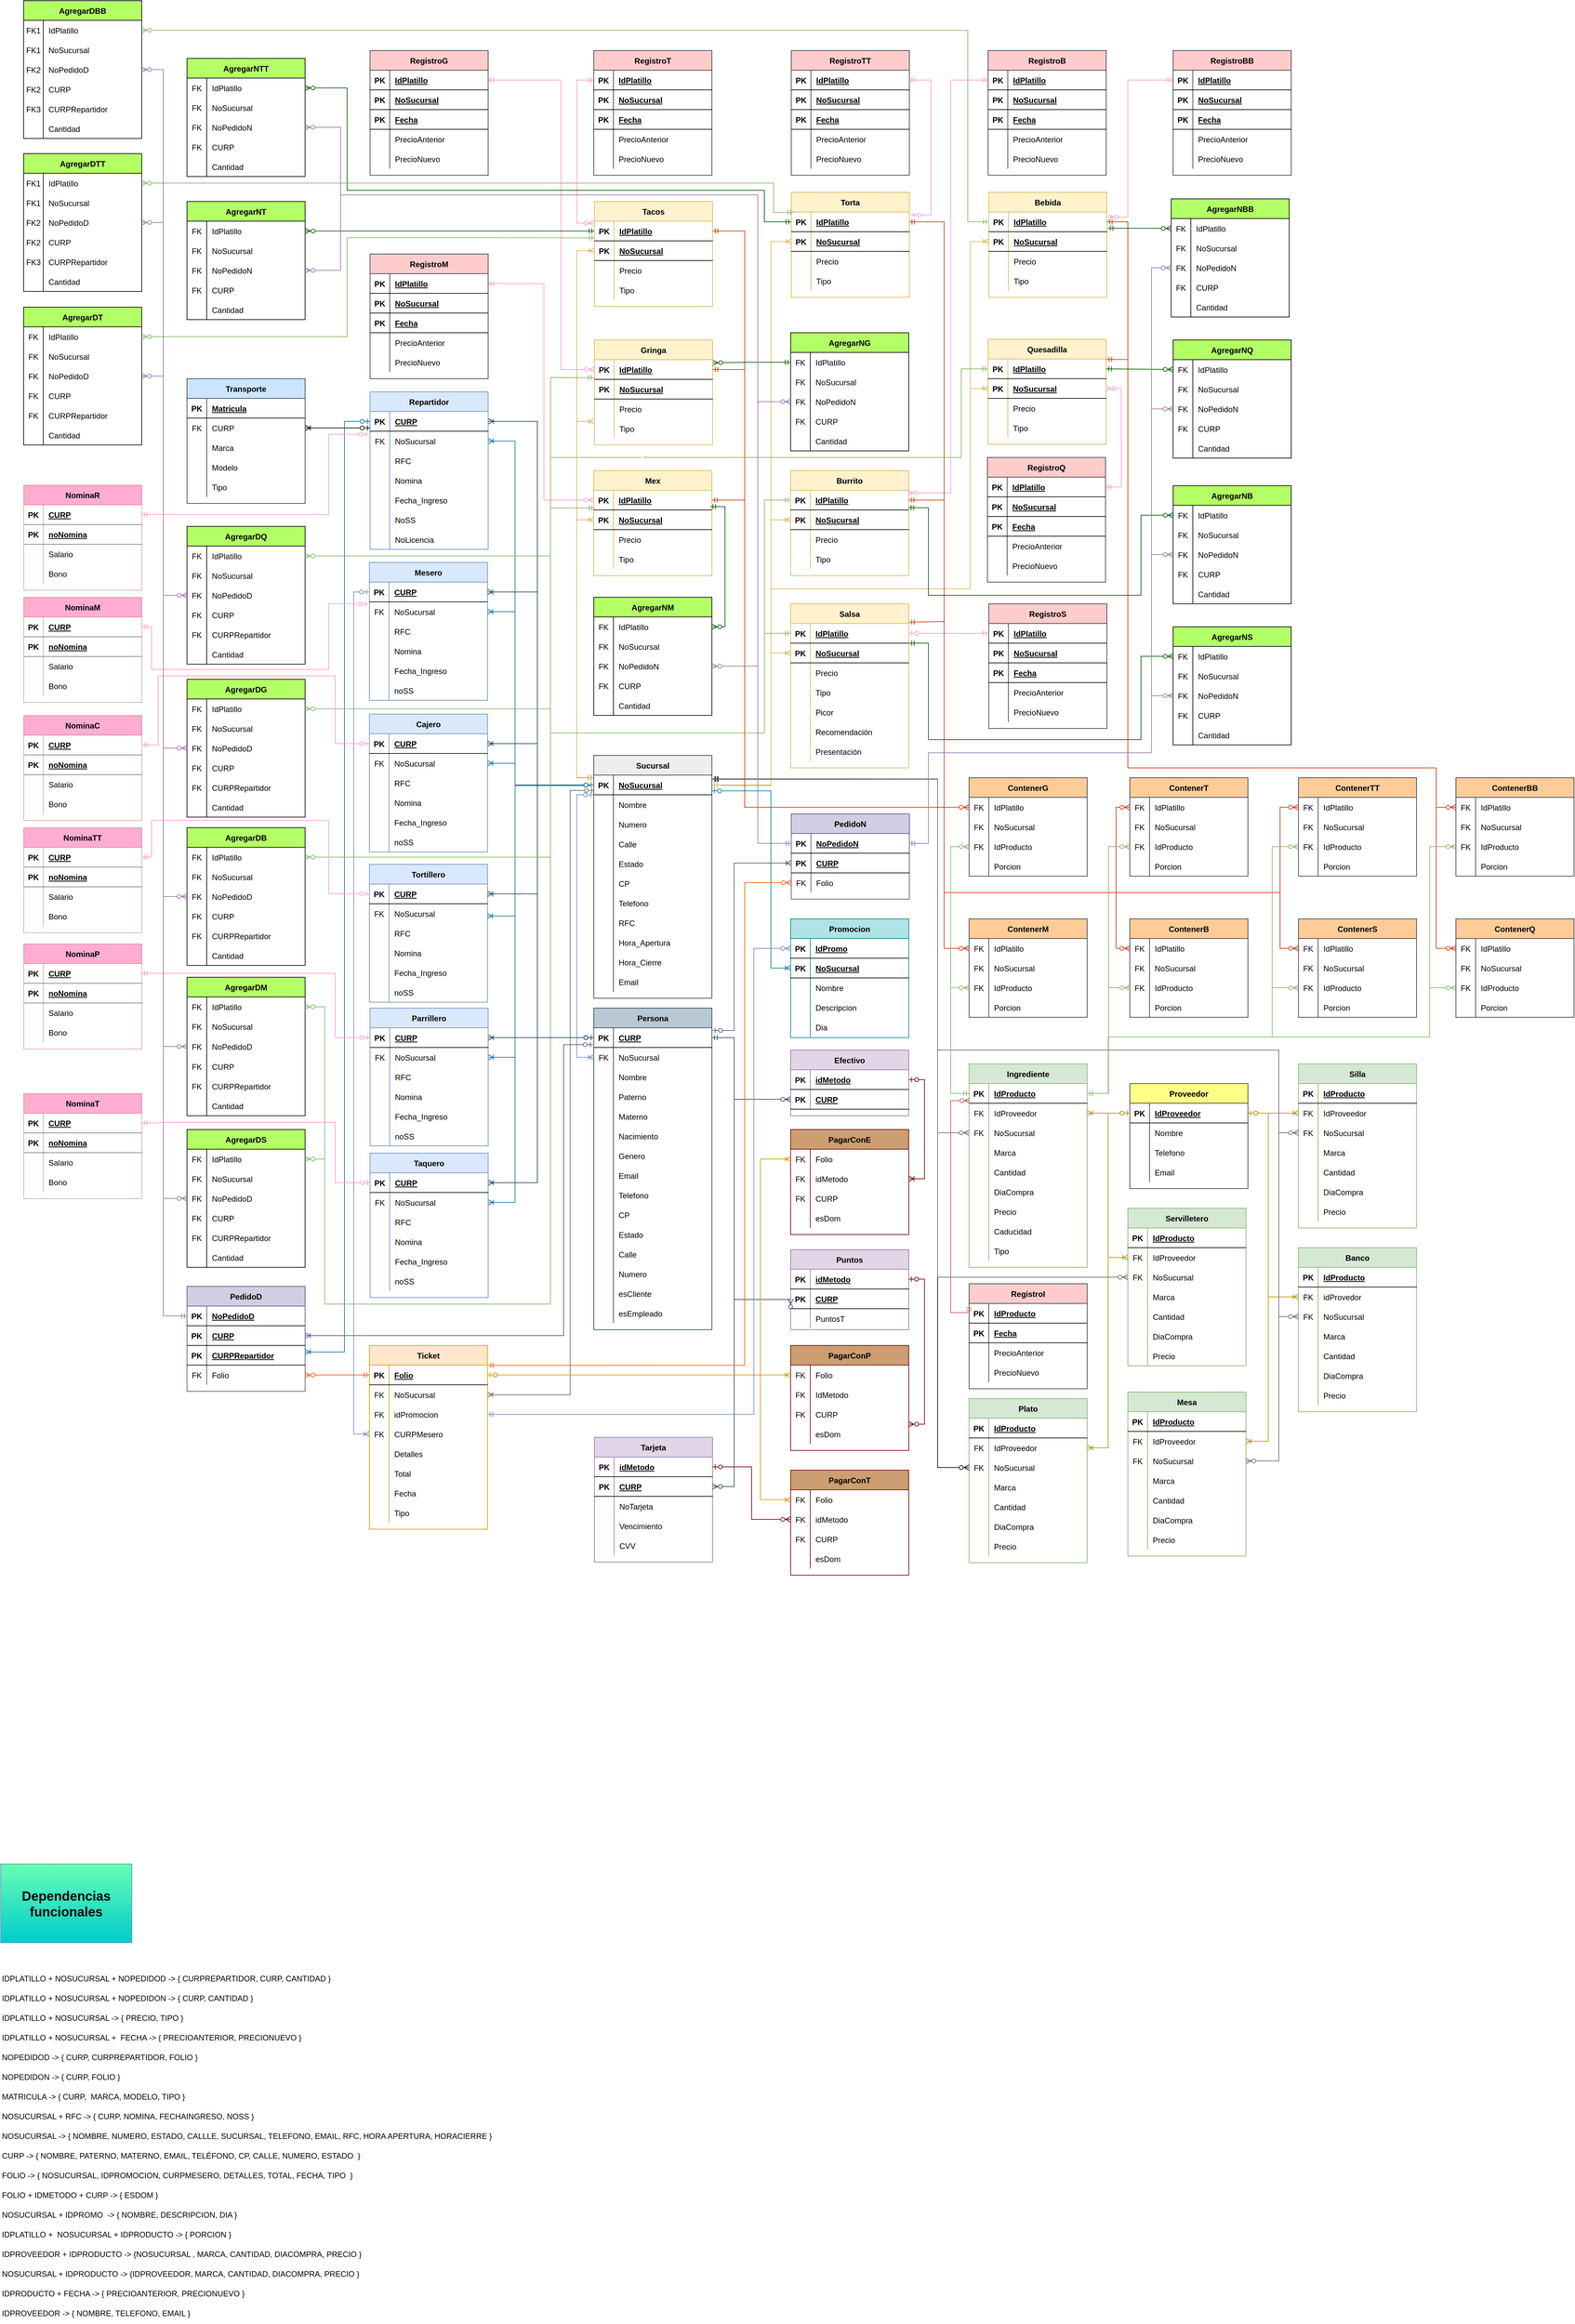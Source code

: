 <mxfile version="20.0.1" type="google"><diagram id="ffnWEaR-tiUfR_nhEhD0" name="MR"><mxGraphModel dx="1718" dy="1561" grid="1" gridSize="10" guides="1" tooltips="1" connect="1" arrows="1" fold="1" page="1" pageScale="1" pageWidth="850" pageHeight="1100" math="0" shadow="0"><root><mxCell id="0"/><mxCell id="1" parent="0"/><mxCell id="7syFHSEIYqL5Qjq4VeEX-1" value="Persona" style="shape=table;startSize=30;container=1;collapsible=1;childLayout=tableLayout;fixedRows=1;rowLines=0;fontStyle=1;align=center;resizeLast=1;fillColor=#bac8d3;strokeColor=#23445d;strokeWidth=1;" parent="1" vertex="1"><mxGeometry x="104" y="936" width="180" height="490" as="geometry"/></mxCell><mxCell id="7syFHSEIYqL5Qjq4VeEX-2" value="" style="shape=tableRow;horizontal=0;startSize=0;swimlaneHead=0;swimlaneBody=0;fillColor=none;collapsible=0;dropTarget=0;points=[[0,0.5],[1,0.5]];portConstraint=eastwest;top=0;left=0;right=0;bottom=1;strokeWidth=1;" parent="7syFHSEIYqL5Qjq4VeEX-1" vertex="1"><mxGeometry y="30" width="180" height="30" as="geometry"/></mxCell><mxCell id="7syFHSEIYqL5Qjq4VeEX-3" value="PK" style="shape=partialRectangle;connectable=0;fillColor=none;top=0;left=0;bottom=0;right=0;fontStyle=1;overflow=hidden;strokeWidth=1;" parent="7syFHSEIYqL5Qjq4VeEX-2" vertex="1"><mxGeometry width="30" height="30" as="geometry"><mxRectangle width="30" height="30" as="alternateBounds"/></mxGeometry></mxCell><mxCell id="7syFHSEIYqL5Qjq4VeEX-4" value="CURP" style="shape=partialRectangle;connectable=0;fillColor=none;top=0;left=0;bottom=0;right=0;align=left;spacingLeft=6;fontStyle=5;overflow=hidden;strokeWidth=2;" parent="7syFHSEIYqL5Qjq4VeEX-2" vertex="1"><mxGeometry x="30" width="150" height="30" as="geometry"><mxRectangle width="150" height="30" as="alternateBounds"/></mxGeometry></mxCell><mxCell id="rSPzcaX-Jjt7wM-CiqFc-2" value="" style="shape=tableRow;horizontal=0;startSize=0;swimlaneHead=0;swimlaneBody=0;fillColor=none;collapsible=0;dropTarget=0;points=[[0,0.5],[1,0.5]];portConstraint=eastwest;top=0;left=0;right=0;bottom=0;strokeWidth=1;" parent="7syFHSEIYqL5Qjq4VeEX-1" vertex="1"><mxGeometry y="60" width="180" height="30" as="geometry"/></mxCell><mxCell id="rSPzcaX-Jjt7wM-CiqFc-3" value="FK" style="shape=partialRectangle;connectable=0;fillColor=none;top=0;left=0;bottom=0;right=0;fontStyle=0;overflow=hidden;strokeWidth=1;" parent="rSPzcaX-Jjt7wM-CiqFc-2" vertex="1"><mxGeometry width="30" height="30" as="geometry"><mxRectangle width="30" height="30" as="alternateBounds"/></mxGeometry></mxCell><mxCell id="rSPzcaX-Jjt7wM-CiqFc-4" value="NoSucursal" style="shape=partialRectangle;connectable=0;fillColor=none;top=0;left=0;bottom=0;right=0;align=left;spacingLeft=6;fontStyle=0;overflow=hidden;strokeWidth=1;" parent="rSPzcaX-Jjt7wM-CiqFc-2" vertex="1"><mxGeometry x="30" width="150" height="30" as="geometry"><mxRectangle width="150" height="30" as="alternateBounds"/></mxGeometry></mxCell><mxCell id="7syFHSEIYqL5Qjq4VeEX-5" value="" style="shape=tableRow;horizontal=0;startSize=0;swimlaneHead=0;swimlaneBody=0;fillColor=none;collapsible=0;dropTarget=0;points=[[0,0.5],[1,0.5]];portConstraint=eastwest;top=0;left=0;right=0;bottom=0;strokeWidth=1;" parent="7syFHSEIYqL5Qjq4VeEX-1" vertex="1"><mxGeometry y="90" width="180" height="30" as="geometry"/></mxCell><mxCell id="7syFHSEIYqL5Qjq4VeEX-6" value="" style="shape=partialRectangle;connectable=0;fillColor=none;top=0;left=0;bottom=0;right=0;editable=1;overflow=hidden;strokeWidth=1;" parent="7syFHSEIYqL5Qjq4VeEX-5" vertex="1"><mxGeometry width="30" height="30" as="geometry"><mxRectangle width="30" height="30" as="alternateBounds"/></mxGeometry></mxCell><mxCell id="7syFHSEIYqL5Qjq4VeEX-7" value="Nombre" style="shape=partialRectangle;connectable=0;fillColor=none;top=0;left=0;bottom=0;right=0;align=left;spacingLeft=6;overflow=hidden;strokeWidth=1;" parent="7syFHSEIYqL5Qjq4VeEX-5" vertex="1"><mxGeometry x="30" width="150" height="30" as="geometry"><mxRectangle width="150" height="30" as="alternateBounds"/></mxGeometry></mxCell><mxCell id="7syFHSEIYqL5Qjq4VeEX-8" value="" style="shape=tableRow;horizontal=0;startSize=0;swimlaneHead=0;swimlaneBody=0;fillColor=none;collapsible=0;dropTarget=0;points=[[0,0.5],[1,0.5]];portConstraint=eastwest;top=0;left=0;right=0;bottom=0;strokeWidth=1;" parent="7syFHSEIYqL5Qjq4VeEX-1" vertex="1"><mxGeometry y="120" width="180" height="30" as="geometry"/></mxCell><mxCell id="7syFHSEIYqL5Qjq4VeEX-9" value="" style="shape=partialRectangle;connectable=0;fillColor=none;top=0;left=0;bottom=0;right=0;editable=1;overflow=hidden;strokeWidth=1;" parent="7syFHSEIYqL5Qjq4VeEX-8" vertex="1"><mxGeometry width="30" height="30" as="geometry"><mxRectangle width="30" height="30" as="alternateBounds"/></mxGeometry></mxCell><mxCell id="7syFHSEIYqL5Qjq4VeEX-10" value="Paterno" style="shape=partialRectangle;connectable=0;fillColor=none;top=0;left=0;bottom=0;right=0;align=left;spacingLeft=6;overflow=hidden;strokeWidth=1;" parent="7syFHSEIYqL5Qjq4VeEX-8" vertex="1"><mxGeometry x="30" width="150" height="30" as="geometry"><mxRectangle width="150" height="30" as="alternateBounds"/></mxGeometry></mxCell><mxCell id="7syFHSEIYqL5Qjq4VeEX-11" value="" style="shape=tableRow;horizontal=0;startSize=0;swimlaneHead=0;swimlaneBody=0;fillColor=none;collapsible=0;dropTarget=0;points=[[0,0.5],[1,0.5]];portConstraint=eastwest;top=0;left=0;right=0;bottom=0;strokeWidth=1;" parent="7syFHSEIYqL5Qjq4VeEX-1" vertex="1"><mxGeometry y="150" width="180" height="30" as="geometry"/></mxCell><mxCell id="7syFHSEIYqL5Qjq4VeEX-12" value="" style="shape=partialRectangle;connectable=0;fillColor=none;top=0;left=0;bottom=0;right=0;editable=1;overflow=hidden;strokeWidth=1;" parent="7syFHSEIYqL5Qjq4VeEX-11" vertex="1"><mxGeometry width="30" height="30" as="geometry"><mxRectangle width="30" height="30" as="alternateBounds"/></mxGeometry></mxCell><mxCell id="7syFHSEIYqL5Qjq4VeEX-13" value="Materno" style="shape=partialRectangle;connectable=0;fillColor=none;top=0;left=0;bottom=0;right=0;align=left;spacingLeft=6;overflow=hidden;strokeWidth=1;" parent="7syFHSEIYqL5Qjq4VeEX-11" vertex="1"><mxGeometry x="30" width="150" height="30" as="geometry"><mxRectangle width="150" height="30" as="alternateBounds"/></mxGeometry></mxCell><mxCell id="FgGrj9CFeWTCh91iccYZ-1" value="" style="shape=tableRow;horizontal=0;startSize=0;swimlaneHead=0;swimlaneBody=0;fillColor=none;collapsible=0;dropTarget=0;points=[[0,0.5],[1,0.5]];portConstraint=eastwest;top=0;left=0;right=0;bottom=0;strokeWidth=1;" parent="7syFHSEIYqL5Qjq4VeEX-1" vertex="1"><mxGeometry y="180" width="180" height="30" as="geometry"/></mxCell><mxCell id="FgGrj9CFeWTCh91iccYZ-2" value="" style="shape=partialRectangle;connectable=0;fillColor=none;top=0;left=0;bottom=0;right=0;editable=1;overflow=hidden;strokeWidth=1;" parent="FgGrj9CFeWTCh91iccYZ-1" vertex="1"><mxGeometry width="30" height="30" as="geometry"><mxRectangle width="30" height="30" as="alternateBounds"/></mxGeometry></mxCell><mxCell id="FgGrj9CFeWTCh91iccYZ-3" value="Nacimiento" style="shape=partialRectangle;connectable=0;fillColor=none;top=0;left=0;bottom=0;right=0;align=left;spacingLeft=6;overflow=hidden;strokeWidth=1;" parent="FgGrj9CFeWTCh91iccYZ-1" vertex="1"><mxGeometry x="30" width="150" height="30" as="geometry"><mxRectangle width="150" height="30" as="alternateBounds"/></mxGeometry></mxCell><mxCell id="NMBaG6WaxXvjQdYLjRvN-1" value="" style="shape=tableRow;horizontal=0;startSize=0;swimlaneHead=0;swimlaneBody=0;fillColor=none;collapsible=0;dropTarget=0;points=[[0,0.5],[1,0.5]];portConstraint=eastwest;top=0;left=0;right=0;bottom=0;strokeWidth=1;" parent="7syFHSEIYqL5Qjq4VeEX-1" vertex="1"><mxGeometry y="210" width="180" height="30" as="geometry"/></mxCell><mxCell id="NMBaG6WaxXvjQdYLjRvN-2" value="" style="shape=partialRectangle;connectable=0;fillColor=none;top=0;left=0;bottom=0;right=0;editable=1;overflow=hidden;strokeWidth=1;" parent="NMBaG6WaxXvjQdYLjRvN-1" vertex="1"><mxGeometry width="30" height="30" as="geometry"><mxRectangle width="30" height="30" as="alternateBounds"/></mxGeometry></mxCell><mxCell id="NMBaG6WaxXvjQdYLjRvN-3" value="Genero" style="shape=partialRectangle;connectable=0;fillColor=none;top=0;left=0;bottom=0;right=0;align=left;spacingLeft=6;overflow=hidden;strokeWidth=1;" parent="NMBaG6WaxXvjQdYLjRvN-1" vertex="1"><mxGeometry x="30" width="150" height="30" as="geometry"><mxRectangle width="150" height="30" as="alternateBounds"/></mxGeometry></mxCell><mxCell id="kZQDyNufIIJV8IzNsvAs-1" value="" style="shape=tableRow;horizontal=0;startSize=0;swimlaneHead=0;swimlaneBody=0;fillColor=none;collapsible=0;dropTarget=0;points=[[0,0.5],[1,0.5]];portConstraint=eastwest;top=0;left=0;right=0;bottom=0;strokeWidth=1;" parent="7syFHSEIYqL5Qjq4VeEX-1" vertex="1"><mxGeometry y="240" width="180" height="30" as="geometry"/></mxCell><mxCell id="kZQDyNufIIJV8IzNsvAs-2" value="" style="shape=partialRectangle;connectable=0;fillColor=none;top=0;left=0;bottom=0;right=0;editable=1;overflow=hidden;strokeWidth=1;" parent="kZQDyNufIIJV8IzNsvAs-1" vertex="1"><mxGeometry width="30" height="30" as="geometry"><mxRectangle width="30" height="30" as="alternateBounds"/></mxGeometry></mxCell><mxCell id="kZQDyNufIIJV8IzNsvAs-3" value="Email" style="shape=partialRectangle;connectable=0;fillColor=none;top=0;left=0;bottom=0;right=0;align=left;spacingLeft=6;overflow=hidden;strokeWidth=1;" parent="kZQDyNufIIJV8IzNsvAs-1" vertex="1"><mxGeometry x="30" width="150" height="30" as="geometry"><mxRectangle width="150" height="30" as="alternateBounds"/></mxGeometry></mxCell><mxCell id="wfi-sYqfKoraGgD2HYNg-1" value="" style="shape=tableRow;horizontal=0;startSize=0;swimlaneHead=0;swimlaneBody=0;fillColor=none;collapsible=0;dropTarget=0;points=[[0,0.5],[1,0.5]];portConstraint=eastwest;top=0;left=0;right=0;bottom=0;strokeWidth=1;" parent="7syFHSEIYqL5Qjq4VeEX-1" vertex="1"><mxGeometry y="270" width="180" height="30" as="geometry"/></mxCell><mxCell id="wfi-sYqfKoraGgD2HYNg-2" value="" style="shape=partialRectangle;connectable=0;fillColor=none;top=0;left=0;bottom=0;right=0;editable=1;overflow=hidden;strokeWidth=1;" parent="wfi-sYqfKoraGgD2HYNg-1" vertex="1"><mxGeometry width="30" height="30" as="geometry"><mxRectangle width="30" height="30" as="alternateBounds"/></mxGeometry></mxCell><mxCell id="wfi-sYqfKoraGgD2HYNg-3" value="Telefono" style="shape=partialRectangle;connectable=0;fillColor=none;top=0;left=0;bottom=0;right=0;align=left;spacingLeft=6;overflow=hidden;strokeWidth=1;" parent="wfi-sYqfKoraGgD2HYNg-1" vertex="1"><mxGeometry x="30" width="150" height="30" as="geometry"><mxRectangle width="150" height="30" as="alternateBounds"/></mxGeometry></mxCell><mxCell id="1ROkc96wHDqwpWnQYajg-1" value="" style="shape=tableRow;horizontal=0;startSize=0;swimlaneHead=0;swimlaneBody=0;fillColor=none;collapsible=0;dropTarget=0;points=[[0,0.5],[1,0.5]];portConstraint=eastwest;top=0;left=0;right=0;bottom=0;strokeWidth=1;" parent="7syFHSEIYqL5Qjq4VeEX-1" vertex="1"><mxGeometry y="300" width="180" height="30" as="geometry"/></mxCell><mxCell id="1ROkc96wHDqwpWnQYajg-2" value="" style="shape=partialRectangle;connectable=0;fillColor=none;top=0;left=0;bottom=0;right=0;editable=1;overflow=hidden;strokeWidth=1;" parent="1ROkc96wHDqwpWnQYajg-1" vertex="1"><mxGeometry width="30" height="30" as="geometry"><mxRectangle width="30" height="30" as="alternateBounds"/></mxGeometry></mxCell><mxCell id="1ROkc96wHDqwpWnQYajg-3" value="CP" style="shape=partialRectangle;connectable=0;fillColor=none;top=0;left=0;bottom=0;right=0;align=left;spacingLeft=6;overflow=hidden;strokeWidth=1;" parent="1ROkc96wHDqwpWnQYajg-1" vertex="1"><mxGeometry x="30" width="150" height="30" as="geometry"><mxRectangle width="150" height="30" as="alternateBounds"/></mxGeometry></mxCell><mxCell id="rvqL9ly6lcb32jKDiK4l-1" value="" style="shape=tableRow;horizontal=0;startSize=0;swimlaneHead=0;swimlaneBody=0;fillColor=none;collapsible=0;dropTarget=0;points=[[0,0.5],[1,0.5]];portConstraint=eastwest;top=0;left=0;right=0;bottom=0;strokeWidth=1;" parent="7syFHSEIYqL5Qjq4VeEX-1" vertex="1"><mxGeometry y="330" width="180" height="30" as="geometry"/></mxCell><mxCell id="rvqL9ly6lcb32jKDiK4l-2" value="" style="shape=partialRectangle;connectable=0;fillColor=none;top=0;left=0;bottom=0;right=0;editable=1;overflow=hidden;strokeWidth=1;" parent="rvqL9ly6lcb32jKDiK4l-1" vertex="1"><mxGeometry width="30" height="30" as="geometry"><mxRectangle width="30" height="30" as="alternateBounds"/></mxGeometry></mxCell><mxCell id="rvqL9ly6lcb32jKDiK4l-3" value="Estado" style="shape=partialRectangle;connectable=0;fillColor=none;top=0;left=0;bottom=0;right=0;align=left;spacingLeft=6;overflow=hidden;strokeWidth=1;" parent="rvqL9ly6lcb32jKDiK4l-1" vertex="1"><mxGeometry x="30" width="150" height="30" as="geometry"><mxRectangle width="150" height="30" as="alternateBounds"/></mxGeometry></mxCell><mxCell id="rvqL9ly6lcb32jKDiK4l-4" value="" style="shape=tableRow;horizontal=0;startSize=0;swimlaneHead=0;swimlaneBody=0;fillColor=none;collapsible=0;dropTarget=0;points=[[0,0.5],[1,0.5]];portConstraint=eastwest;top=0;left=0;right=0;bottom=0;strokeWidth=1;" parent="7syFHSEIYqL5Qjq4VeEX-1" vertex="1"><mxGeometry y="360" width="180" height="30" as="geometry"/></mxCell><mxCell id="rvqL9ly6lcb32jKDiK4l-5" value="" style="shape=partialRectangle;connectable=0;fillColor=none;top=0;left=0;bottom=0;right=0;editable=1;overflow=hidden;strokeWidth=1;" parent="rvqL9ly6lcb32jKDiK4l-4" vertex="1"><mxGeometry width="30" height="30" as="geometry"><mxRectangle width="30" height="30" as="alternateBounds"/></mxGeometry></mxCell><mxCell id="rvqL9ly6lcb32jKDiK4l-6" value="Calle" style="shape=partialRectangle;connectable=0;fillColor=none;top=0;left=0;bottom=0;right=0;align=left;spacingLeft=6;overflow=hidden;strokeWidth=1;" parent="rvqL9ly6lcb32jKDiK4l-4" vertex="1"><mxGeometry x="30" width="150" height="30" as="geometry"><mxRectangle width="150" height="30" as="alternateBounds"/></mxGeometry></mxCell><mxCell id="rvqL9ly6lcb32jKDiK4l-7" value="" style="shape=tableRow;horizontal=0;startSize=0;swimlaneHead=0;swimlaneBody=0;fillColor=none;collapsible=0;dropTarget=0;points=[[0,0.5],[1,0.5]];portConstraint=eastwest;top=0;left=0;right=0;bottom=0;strokeWidth=1;" parent="7syFHSEIYqL5Qjq4VeEX-1" vertex="1"><mxGeometry y="390" width="180" height="30" as="geometry"/></mxCell><mxCell id="rvqL9ly6lcb32jKDiK4l-8" value="" style="shape=partialRectangle;connectable=0;fillColor=none;top=0;left=0;bottom=0;right=0;editable=1;overflow=hidden;strokeWidth=1;" parent="rvqL9ly6lcb32jKDiK4l-7" vertex="1"><mxGeometry width="30" height="30" as="geometry"><mxRectangle width="30" height="30" as="alternateBounds"/></mxGeometry></mxCell><mxCell id="rvqL9ly6lcb32jKDiK4l-9" value="Numero" style="shape=partialRectangle;connectable=0;fillColor=none;top=0;left=0;bottom=0;right=0;align=left;spacingLeft=6;overflow=hidden;strokeWidth=1;" parent="rvqL9ly6lcb32jKDiK4l-7" vertex="1"><mxGeometry x="30" width="150" height="30" as="geometry"><mxRectangle width="150" height="30" as="alternateBounds"/></mxGeometry></mxCell><mxCell id="9jX8erd_A2kMz2DiHDiU-1" value="" style="shape=tableRow;horizontal=0;startSize=0;swimlaneHead=0;swimlaneBody=0;fillColor=none;collapsible=0;dropTarget=0;points=[[0,0.5],[1,0.5]];portConstraint=eastwest;top=0;left=0;right=0;bottom=0;strokeWidth=1;" parent="7syFHSEIYqL5Qjq4VeEX-1" vertex="1"><mxGeometry y="420" width="180" height="30" as="geometry"/></mxCell><mxCell id="9jX8erd_A2kMz2DiHDiU-2" value="" style="shape=partialRectangle;connectable=0;fillColor=none;top=0;left=0;bottom=0;right=0;editable=1;overflow=hidden;strokeWidth=1;" parent="9jX8erd_A2kMz2DiHDiU-1" vertex="1"><mxGeometry width="30" height="30" as="geometry"><mxRectangle width="30" height="30" as="alternateBounds"/></mxGeometry></mxCell><mxCell id="9jX8erd_A2kMz2DiHDiU-3" value="esCliente" style="shape=partialRectangle;connectable=0;fillColor=none;top=0;left=0;bottom=0;right=0;align=left;spacingLeft=6;overflow=hidden;strokeWidth=1;" parent="9jX8erd_A2kMz2DiHDiU-1" vertex="1"><mxGeometry x="30" width="150" height="30" as="geometry"><mxRectangle width="150" height="30" as="alternateBounds"/></mxGeometry></mxCell><mxCell id="9jX8erd_A2kMz2DiHDiU-4" value="" style="shape=tableRow;horizontal=0;startSize=0;swimlaneHead=0;swimlaneBody=0;fillColor=none;collapsible=0;dropTarget=0;points=[[0,0.5],[1,0.5]];portConstraint=eastwest;top=0;left=0;right=0;bottom=0;strokeWidth=1;" parent="7syFHSEIYqL5Qjq4VeEX-1" vertex="1"><mxGeometry y="450" width="180" height="30" as="geometry"/></mxCell><mxCell id="9jX8erd_A2kMz2DiHDiU-5" value="" style="shape=partialRectangle;connectable=0;fillColor=none;top=0;left=0;bottom=0;right=0;editable=1;overflow=hidden;strokeWidth=1;" parent="9jX8erd_A2kMz2DiHDiU-4" vertex="1"><mxGeometry width="30" height="30" as="geometry"><mxRectangle width="30" height="30" as="alternateBounds"/></mxGeometry></mxCell><mxCell id="9jX8erd_A2kMz2DiHDiU-6" value="esEmpleado" style="shape=partialRectangle;connectable=0;fillColor=none;top=0;left=0;bottom=0;right=0;align=left;spacingLeft=6;overflow=hidden;strokeWidth=1;" parent="9jX8erd_A2kMz2DiHDiU-4" vertex="1"><mxGeometry x="30" width="150" height="30" as="geometry"><mxRectangle width="150" height="30" as="alternateBounds"/></mxGeometry></mxCell><mxCell id="0jVDeI0P3YauqDt-s40F-1" value="Sucursal" style="shape=table;startSize=30;container=1;collapsible=1;childLayout=tableLayout;fixedRows=1;rowLines=0;fontStyle=1;align=center;resizeLast=1;fillColor=#eeeeee;strokeColor=#36393d;strokeWidth=1;" parent="1" vertex="1"><mxGeometry x="104" y="551" width="180" height="370" as="geometry"/></mxCell><mxCell id="0jVDeI0P3YauqDt-s40F-2" value="" style="shape=tableRow;horizontal=0;startSize=0;swimlaneHead=0;swimlaneBody=0;fillColor=none;collapsible=0;dropTarget=0;points=[[0,0.5],[1,0.5]];portConstraint=eastwest;top=0;left=0;right=0;bottom=1;strokeWidth=1;" parent="0jVDeI0P3YauqDt-s40F-1" vertex="1"><mxGeometry y="30" width="180" height="30" as="geometry"/></mxCell><mxCell id="0jVDeI0P3YauqDt-s40F-3" value="PK" style="shape=partialRectangle;connectable=0;fillColor=none;top=0;left=0;bottom=0;right=0;fontStyle=1;overflow=hidden;strokeWidth=1;" parent="0jVDeI0P3YauqDt-s40F-2" vertex="1"><mxGeometry width="30" height="30" as="geometry"><mxRectangle width="30" height="30" as="alternateBounds"/></mxGeometry></mxCell><mxCell id="0jVDeI0P3YauqDt-s40F-4" value="NoSucursal" style="shape=partialRectangle;connectable=0;fillColor=none;top=0;left=0;bottom=0;right=0;align=left;spacingLeft=6;fontStyle=5;overflow=hidden;strokeWidth=1;" parent="0jVDeI0P3YauqDt-s40F-2" vertex="1"><mxGeometry x="30" width="150" height="30" as="geometry"><mxRectangle width="150" height="30" as="alternateBounds"/></mxGeometry></mxCell><mxCell id="0jVDeI0P3YauqDt-s40F-5" value="" style="shape=tableRow;horizontal=0;startSize=0;swimlaneHead=0;swimlaneBody=0;fillColor=none;collapsible=0;dropTarget=0;points=[[0,0.5],[1,0.5]];portConstraint=eastwest;top=0;left=0;right=0;bottom=0;strokeWidth=1;" parent="0jVDeI0P3YauqDt-s40F-1" vertex="1"><mxGeometry y="60" width="180" height="30" as="geometry"/></mxCell><mxCell id="0jVDeI0P3YauqDt-s40F-6" value="" style="shape=partialRectangle;connectable=0;fillColor=none;top=0;left=0;bottom=0;right=0;editable=1;overflow=hidden;strokeWidth=1;" parent="0jVDeI0P3YauqDt-s40F-5" vertex="1"><mxGeometry width="30" height="30" as="geometry"><mxRectangle width="30" height="30" as="alternateBounds"/></mxGeometry></mxCell><mxCell id="0jVDeI0P3YauqDt-s40F-7" value="Nombre" style="shape=partialRectangle;connectable=0;fillColor=none;top=0;left=0;bottom=0;right=0;align=left;spacingLeft=6;overflow=hidden;strokeWidth=1;" parent="0jVDeI0P3YauqDt-s40F-5" vertex="1"><mxGeometry x="30" width="150" height="30" as="geometry"><mxRectangle width="150" height="30" as="alternateBounds"/></mxGeometry></mxCell><mxCell id="0jVDeI0P3YauqDt-s40F-8" value="" style="shape=tableRow;horizontal=0;startSize=0;swimlaneHead=0;swimlaneBody=0;fillColor=none;collapsible=0;dropTarget=0;points=[[0,0.5],[1,0.5]];portConstraint=eastwest;top=0;left=0;right=0;bottom=0;strokeWidth=1;" parent="0jVDeI0P3YauqDt-s40F-1" vertex="1"><mxGeometry y="90" width="180" height="30" as="geometry"/></mxCell><mxCell id="0jVDeI0P3YauqDt-s40F-9" value="" style="shape=partialRectangle;connectable=0;fillColor=none;top=0;left=0;bottom=0;right=0;editable=1;overflow=hidden;strokeWidth=1;" parent="0jVDeI0P3YauqDt-s40F-8" vertex="1"><mxGeometry width="30" height="30" as="geometry"><mxRectangle width="30" height="30" as="alternateBounds"/></mxGeometry></mxCell><mxCell id="0jVDeI0P3YauqDt-s40F-10" value="Numero" style="shape=partialRectangle;connectable=0;fillColor=none;top=0;left=0;bottom=0;right=0;align=left;spacingLeft=6;overflow=hidden;strokeWidth=1;" parent="0jVDeI0P3YauqDt-s40F-8" vertex="1"><mxGeometry x="30" width="150" height="30" as="geometry"><mxRectangle width="150" height="30" as="alternateBounds"/></mxGeometry></mxCell><mxCell id="0jVDeI0P3YauqDt-s40F-11" value="" style="shape=tableRow;horizontal=0;startSize=0;swimlaneHead=0;swimlaneBody=0;fillColor=none;collapsible=0;dropTarget=0;points=[[0,0.5],[1,0.5]];portConstraint=eastwest;top=0;left=0;right=0;bottom=0;strokeWidth=1;" parent="0jVDeI0P3YauqDt-s40F-1" vertex="1"><mxGeometry y="120" width="180" height="30" as="geometry"/></mxCell><mxCell id="0jVDeI0P3YauqDt-s40F-12" value="" style="shape=partialRectangle;connectable=0;fillColor=none;top=0;left=0;bottom=0;right=0;editable=1;overflow=hidden;strokeWidth=1;" parent="0jVDeI0P3YauqDt-s40F-11" vertex="1"><mxGeometry width="30" height="30" as="geometry"><mxRectangle width="30" height="30" as="alternateBounds"/></mxGeometry></mxCell><mxCell id="0jVDeI0P3YauqDt-s40F-13" value="Calle" style="shape=partialRectangle;connectable=0;fillColor=none;top=0;left=0;bottom=0;right=0;align=left;spacingLeft=6;overflow=hidden;strokeWidth=1;" parent="0jVDeI0P3YauqDt-s40F-11" vertex="1"><mxGeometry x="30" width="150" height="30" as="geometry"><mxRectangle width="150" height="30" as="alternateBounds"/></mxGeometry></mxCell><mxCell id="EAFvo5AKjmFTj8kBhunl-2" value="" style="shape=tableRow;horizontal=0;startSize=0;swimlaneHead=0;swimlaneBody=0;fillColor=none;collapsible=0;dropTarget=0;points=[[0,0.5],[1,0.5]];portConstraint=eastwest;top=0;left=0;right=0;bottom=0;strokeWidth=1;" parent="0jVDeI0P3YauqDt-s40F-1" vertex="1"><mxGeometry y="150" width="180" height="30" as="geometry"/></mxCell><mxCell id="EAFvo5AKjmFTj8kBhunl-3" value="" style="shape=partialRectangle;connectable=0;fillColor=none;top=0;left=0;bottom=0;right=0;editable=1;overflow=hidden;strokeWidth=1;" parent="EAFvo5AKjmFTj8kBhunl-2" vertex="1"><mxGeometry width="30" height="30" as="geometry"><mxRectangle width="30" height="30" as="alternateBounds"/></mxGeometry></mxCell><mxCell id="EAFvo5AKjmFTj8kBhunl-4" value="Estado" style="shape=partialRectangle;connectable=0;fillColor=none;top=0;left=0;bottom=0;right=0;align=left;spacingLeft=6;overflow=hidden;strokeWidth=1;" parent="EAFvo5AKjmFTj8kBhunl-2" vertex="1"><mxGeometry x="30" width="150" height="30" as="geometry"><mxRectangle width="150" height="30" as="alternateBounds"/></mxGeometry></mxCell><mxCell id="73cAvSNObXAEhVqulsyK-2" value="" style="shape=tableRow;horizontal=0;startSize=0;swimlaneHead=0;swimlaneBody=0;fillColor=none;collapsible=0;dropTarget=0;points=[[0,0.5],[1,0.5]];portConstraint=eastwest;top=0;left=0;right=0;bottom=0;strokeWidth=1;" parent="0jVDeI0P3YauqDt-s40F-1" vertex="1"><mxGeometry y="180" width="180" height="30" as="geometry"/></mxCell><mxCell id="73cAvSNObXAEhVqulsyK-3" value="" style="shape=partialRectangle;connectable=0;fillColor=none;top=0;left=0;bottom=0;right=0;editable=1;overflow=hidden;strokeWidth=1;" parent="73cAvSNObXAEhVqulsyK-2" vertex="1"><mxGeometry width="30" height="30" as="geometry"><mxRectangle width="30" height="30" as="alternateBounds"/></mxGeometry></mxCell><mxCell id="73cAvSNObXAEhVqulsyK-4" value="CP" style="shape=partialRectangle;connectable=0;fillColor=none;top=0;left=0;bottom=0;right=0;align=left;spacingLeft=6;overflow=hidden;strokeWidth=1;" parent="73cAvSNObXAEhVqulsyK-2" vertex="1"><mxGeometry x="30" width="150" height="30" as="geometry"><mxRectangle width="150" height="30" as="alternateBounds"/></mxGeometry></mxCell><mxCell id="pd-708r9oA7pcHKlmk07-2" value="" style="shape=tableRow;horizontal=0;startSize=0;swimlaneHead=0;swimlaneBody=0;fillColor=none;collapsible=0;dropTarget=0;points=[[0,0.5],[1,0.5]];portConstraint=eastwest;top=0;left=0;right=0;bottom=0;strokeWidth=1;" parent="0jVDeI0P3YauqDt-s40F-1" vertex="1"><mxGeometry y="210" width="180" height="30" as="geometry"/></mxCell><mxCell id="pd-708r9oA7pcHKlmk07-3" value="" style="shape=partialRectangle;connectable=0;fillColor=none;top=0;left=0;bottom=0;right=0;editable=1;overflow=hidden;strokeWidth=1;" parent="pd-708r9oA7pcHKlmk07-2" vertex="1"><mxGeometry width="30" height="30" as="geometry"><mxRectangle width="30" height="30" as="alternateBounds"/></mxGeometry></mxCell><mxCell id="pd-708r9oA7pcHKlmk07-4" value="Telefono" style="shape=partialRectangle;connectable=0;fillColor=none;top=0;left=0;bottom=0;right=0;align=left;spacingLeft=6;overflow=hidden;strokeWidth=1;" parent="pd-708r9oA7pcHKlmk07-2" vertex="1"><mxGeometry x="30" width="150" height="30" as="geometry"><mxRectangle width="150" height="30" as="alternateBounds"/></mxGeometry></mxCell><mxCell id="pd-708r9oA7pcHKlmk07-6" value="" style="shape=tableRow;horizontal=0;startSize=0;swimlaneHead=0;swimlaneBody=0;fillColor=none;collapsible=0;dropTarget=0;points=[[0,0.5],[1,0.5]];portConstraint=eastwest;top=0;left=0;right=0;bottom=0;strokeWidth=1;" parent="0jVDeI0P3YauqDt-s40F-1" vertex="1"><mxGeometry y="240" width="180" height="30" as="geometry"/></mxCell><mxCell id="pd-708r9oA7pcHKlmk07-7" value="" style="shape=partialRectangle;connectable=0;fillColor=none;top=0;left=0;bottom=0;right=0;editable=1;overflow=hidden;strokeWidth=1;" parent="pd-708r9oA7pcHKlmk07-6" vertex="1"><mxGeometry width="30" height="30" as="geometry"><mxRectangle width="30" height="30" as="alternateBounds"/></mxGeometry></mxCell><mxCell id="pd-708r9oA7pcHKlmk07-8" value="RFC" style="shape=partialRectangle;connectable=0;fillColor=none;top=0;left=0;bottom=0;right=0;align=left;spacingLeft=6;overflow=hidden;strokeWidth=1;" parent="pd-708r9oA7pcHKlmk07-6" vertex="1"><mxGeometry x="30" width="150" height="30" as="geometry"><mxRectangle width="150" height="30" as="alternateBounds"/></mxGeometry></mxCell><mxCell id="973rD95kOhSxgr3Fg58z-2" value="" style="shape=tableRow;horizontal=0;startSize=0;swimlaneHead=0;swimlaneBody=0;fillColor=none;collapsible=0;dropTarget=0;points=[[0,0.5],[1,0.5]];portConstraint=eastwest;top=0;left=0;right=0;bottom=0;strokeWidth=1;" parent="0jVDeI0P3YauqDt-s40F-1" vertex="1"><mxGeometry y="270" width="180" height="30" as="geometry"/></mxCell><mxCell id="973rD95kOhSxgr3Fg58z-3" value="" style="shape=partialRectangle;connectable=0;fillColor=none;top=0;left=0;bottom=0;right=0;editable=1;overflow=hidden;strokeWidth=1;" parent="973rD95kOhSxgr3Fg58z-2" vertex="1"><mxGeometry width="30" height="30" as="geometry"><mxRectangle width="30" height="30" as="alternateBounds"/></mxGeometry></mxCell><mxCell id="973rD95kOhSxgr3Fg58z-4" value="Hora_Apertura" style="shape=partialRectangle;connectable=0;fillColor=none;top=0;left=0;bottom=0;right=0;align=left;spacingLeft=6;overflow=hidden;strokeWidth=1;" parent="973rD95kOhSxgr3Fg58z-2" vertex="1"><mxGeometry x="30" width="150" height="30" as="geometry"><mxRectangle width="150" height="30" as="alternateBounds"/></mxGeometry></mxCell><mxCell id="JiWxaTPp44uEmc8RSIsx-2" value="" style="shape=tableRow;horizontal=0;startSize=0;swimlaneHead=0;swimlaneBody=0;fillColor=none;collapsible=0;dropTarget=0;points=[[0,0.5],[1,0.5]];portConstraint=eastwest;top=0;left=0;right=0;bottom=0;strokeWidth=1;" parent="0jVDeI0P3YauqDt-s40F-1" vertex="1"><mxGeometry y="300" width="180" height="30" as="geometry"/></mxCell><mxCell id="JiWxaTPp44uEmc8RSIsx-3" value="" style="shape=partialRectangle;connectable=0;fillColor=none;top=0;left=0;bottom=0;right=0;editable=1;overflow=hidden;strokeWidth=1;" parent="JiWxaTPp44uEmc8RSIsx-2" vertex="1"><mxGeometry width="30" height="30" as="geometry"><mxRectangle width="30" height="30" as="alternateBounds"/></mxGeometry></mxCell><mxCell id="JiWxaTPp44uEmc8RSIsx-4" value="Hora_Cierre" style="shape=partialRectangle;connectable=0;fillColor=none;top=0;left=0;bottom=0;right=0;align=left;spacingLeft=6;overflow=hidden;strokeWidth=1;" parent="JiWxaTPp44uEmc8RSIsx-2" vertex="1"><mxGeometry x="30" width="150" height="30" as="geometry"><mxRectangle width="150" height="30" as="alternateBounds"/></mxGeometry></mxCell><mxCell id="NmkFWqWay9VUXUKbaLFD-2" value="" style="shape=tableRow;horizontal=0;startSize=0;swimlaneHead=0;swimlaneBody=0;fillColor=none;collapsible=0;dropTarget=0;points=[[0,0.5],[1,0.5]];portConstraint=eastwest;top=0;left=0;right=0;bottom=0;strokeWidth=1;" parent="0jVDeI0P3YauqDt-s40F-1" vertex="1"><mxGeometry y="330" width="180" height="30" as="geometry"/></mxCell><mxCell id="NmkFWqWay9VUXUKbaLFD-3" value="" style="shape=partialRectangle;connectable=0;fillColor=none;top=0;left=0;bottom=0;right=0;editable=1;overflow=hidden;strokeWidth=1;" parent="NmkFWqWay9VUXUKbaLFD-2" vertex="1"><mxGeometry width="30" height="30" as="geometry"><mxRectangle width="30" height="30" as="alternateBounds"/></mxGeometry></mxCell><mxCell id="NmkFWqWay9VUXUKbaLFD-4" value="Email" style="shape=partialRectangle;connectable=0;fillColor=none;top=0;left=0;bottom=0;right=0;align=left;spacingLeft=6;overflow=hidden;strokeWidth=1;" parent="NmkFWqWay9VUXUKbaLFD-2" vertex="1"><mxGeometry x="30" width="150" height="30" as="geometry"><mxRectangle width="150" height="30" as="alternateBounds"/></mxGeometry></mxCell><mxCell id="1Iq7KJV-6eP5v3XT--OR-2" value="" style="shape=tableRow;horizontal=0;startSize=0;swimlaneHead=0;swimlaneBody=0;fillColor=none;collapsible=0;dropTarget=0;points=[[0,0.5],[1,0.5]];portConstraint=eastwest;top=0;left=0;right=0;bottom=0;strokeWidth=1;" parent="1" vertex="1"><mxGeometry x="-327" y="907" width="180" height="30" as="geometry"/></mxCell><mxCell id="1Iq7KJV-6eP5v3XT--OR-11" value="Mesero" style="shape=table;startSize=30;container=1;collapsible=1;childLayout=tableLayout;fixedRows=1;rowLines=0;fontStyle=1;align=center;resizeLast=1;fillColor=#dae8fc;strokeColor=#6c8ebf;strokeWidth=1;" parent="1" vertex="1"><mxGeometry x="-238" y="257" width="180" height="210" as="geometry"/></mxCell><mxCell id="pZNP2FB0QiQi7u6AbkAd-19" value="" style="shape=tableRow;horizontal=0;startSize=0;swimlaneHead=0;swimlaneBody=0;fillColor=none;collapsible=0;dropTarget=0;points=[[0,0.5],[1,0.5]];portConstraint=eastwest;top=0;left=0;right=0;bottom=1;strokeWidth=1;" parent="1Iq7KJV-6eP5v3XT--OR-11" vertex="1"><mxGeometry y="30" width="180" height="30" as="geometry"/></mxCell><mxCell id="pZNP2FB0QiQi7u6AbkAd-20" value="PK" style="shape=partialRectangle;connectable=0;fillColor=none;top=0;left=0;bottom=0;right=0;fontStyle=1;overflow=hidden;strokeWidth=1;" parent="pZNP2FB0QiQi7u6AbkAd-19" vertex="1"><mxGeometry width="30" height="30" as="geometry"><mxRectangle width="30" height="30" as="alternateBounds"/></mxGeometry></mxCell><mxCell id="pZNP2FB0QiQi7u6AbkAd-21" value="CURP" style="shape=partialRectangle;connectable=0;fillColor=none;top=0;left=0;bottom=0;right=0;align=left;spacingLeft=6;fontStyle=5;overflow=hidden;strokeWidth=1;" parent="pZNP2FB0QiQi7u6AbkAd-19" vertex="1"><mxGeometry x="30" width="150" height="30" as="geometry"><mxRectangle width="150" height="30" as="alternateBounds"/></mxGeometry></mxCell><mxCell id="esv00g5mfEIgQxUSE2_n-12" value="" style="shape=tableRow;horizontal=0;startSize=0;swimlaneHead=0;swimlaneBody=0;fillColor=none;collapsible=0;dropTarget=0;points=[[0,0.5],[1,0.5]];portConstraint=eastwest;top=0;left=0;right=0;bottom=0;strokeWidth=1;" parent="1Iq7KJV-6eP5v3XT--OR-11" vertex="1"><mxGeometry y="60" width="180" height="30" as="geometry"/></mxCell><mxCell id="esv00g5mfEIgQxUSE2_n-13" value="FK" style="shape=partialRectangle;connectable=0;fillColor=none;top=0;left=0;bottom=0;right=0;fontStyle=0;overflow=hidden;strokeWidth=1;" parent="esv00g5mfEIgQxUSE2_n-12" vertex="1"><mxGeometry width="30" height="30" as="geometry"><mxRectangle width="30" height="30" as="alternateBounds"/></mxGeometry></mxCell><mxCell id="esv00g5mfEIgQxUSE2_n-14" value="NoSucursal" style="shape=partialRectangle;connectable=0;fillColor=none;top=0;left=0;bottom=0;right=0;align=left;spacingLeft=6;fontStyle=0;overflow=hidden;strokeWidth=1;" parent="esv00g5mfEIgQxUSE2_n-12" vertex="1"><mxGeometry x="30" width="150" height="30" as="geometry"><mxRectangle width="150" height="30" as="alternateBounds"/></mxGeometry></mxCell><mxCell id="LEhcwJgsojt7N4Kw6fMC-13" value="" style="shape=tableRow;horizontal=0;startSize=0;swimlaneHead=0;swimlaneBody=0;fillColor=none;collapsible=0;dropTarget=0;points=[[0,0.5],[1,0.5]];portConstraint=eastwest;top=0;left=0;right=0;bottom=0;strokeWidth=1;" parent="1Iq7KJV-6eP5v3XT--OR-11" vertex="1"><mxGeometry y="90" width="180" height="30" as="geometry"/></mxCell><mxCell id="LEhcwJgsojt7N4Kw6fMC-14" value="" style="shape=partialRectangle;connectable=0;fillColor=none;top=0;left=0;bottom=0;right=0;editable=1;overflow=hidden;strokeWidth=1;" parent="LEhcwJgsojt7N4Kw6fMC-13" vertex="1"><mxGeometry width="30" height="30" as="geometry"><mxRectangle width="30" height="30" as="alternateBounds"/></mxGeometry></mxCell><mxCell id="LEhcwJgsojt7N4Kw6fMC-15" value="RFC" style="shape=partialRectangle;connectable=0;fillColor=none;top=0;left=0;bottom=0;right=0;align=left;spacingLeft=6;overflow=hidden;strokeWidth=1;" parent="LEhcwJgsojt7N4Kw6fMC-13" vertex="1"><mxGeometry x="30" width="150" height="30" as="geometry"><mxRectangle width="150" height="30" as="alternateBounds"/></mxGeometry></mxCell><mxCell id="1Iq7KJV-6eP5v3XT--OR-18" value="" style="shape=tableRow;horizontal=0;startSize=0;swimlaneHead=0;swimlaneBody=0;fillColor=none;collapsible=0;dropTarget=0;points=[[0,0.5],[1,0.5]];portConstraint=eastwest;top=0;left=0;right=0;bottom=0;strokeWidth=1;" parent="1Iq7KJV-6eP5v3XT--OR-11" vertex="1"><mxGeometry y="120" width="180" height="30" as="geometry"/></mxCell><mxCell id="1Iq7KJV-6eP5v3XT--OR-19" value="" style="shape=partialRectangle;connectable=0;fillColor=none;top=0;left=0;bottom=0;right=0;editable=1;overflow=hidden;strokeWidth=1;" parent="1Iq7KJV-6eP5v3XT--OR-18" vertex="1"><mxGeometry width="30" height="30" as="geometry"><mxRectangle width="30" height="30" as="alternateBounds"/></mxGeometry></mxCell><mxCell id="1Iq7KJV-6eP5v3XT--OR-20" value="Nomina" style="shape=partialRectangle;connectable=0;fillColor=none;top=0;left=0;bottom=0;right=0;align=left;spacingLeft=6;overflow=hidden;strokeWidth=1;" parent="1Iq7KJV-6eP5v3XT--OR-18" vertex="1"><mxGeometry x="30" width="150" height="30" as="geometry"><mxRectangle width="150" height="30" as="alternateBounds"/></mxGeometry></mxCell><mxCell id="1Iq7KJV-6eP5v3XT--OR-21" value="" style="shape=tableRow;horizontal=0;startSize=0;swimlaneHead=0;swimlaneBody=0;fillColor=none;collapsible=0;dropTarget=0;points=[[0,0.5],[1,0.5]];portConstraint=eastwest;top=0;left=0;right=0;bottom=0;strokeWidth=1;" parent="1Iq7KJV-6eP5v3XT--OR-11" vertex="1"><mxGeometry y="150" width="180" height="30" as="geometry"/></mxCell><mxCell id="1Iq7KJV-6eP5v3XT--OR-22" value="" style="shape=partialRectangle;connectable=0;fillColor=none;top=0;left=0;bottom=0;right=0;editable=1;overflow=hidden;strokeWidth=1;" parent="1Iq7KJV-6eP5v3XT--OR-21" vertex="1"><mxGeometry width="30" height="30" as="geometry"><mxRectangle width="30" height="30" as="alternateBounds"/></mxGeometry></mxCell><mxCell id="1Iq7KJV-6eP5v3XT--OR-23" value="Fecha_Ingreso" style="shape=partialRectangle;connectable=0;fillColor=none;top=0;left=0;bottom=0;right=0;align=left;spacingLeft=6;overflow=hidden;strokeWidth=1;" parent="1Iq7KJV-6eP5v3XT--OR-21" vertex="1"><mxGeometry x="30" width="150" height="30" as="geometry"><mxRectangle width="150" height="30" as="alternateBounds"/></mxGeometry></mxCell><mxCell id="1Iq7KJV-6eP5v3XT--OR-15" value="" style="shape=tableRow;horizontal=0;startSize=0;swimlaneHead=0;swimlaneBody=0;fillColor=none;collapsible=0;dropTarget=0;points=[[0,0.5],[1,0.5]];portConstraint=eastwest;top=0;left=0;right=0;bottom=0;strokeWidth=1;" parent="1Iq7KJV-6eP5v3XT--OR-11" vertex="1"><mxGeometry y="180" width="180" height="30" as="geometry"/></mxCell><mxCell id="1Iq7KJV-6eP5v3XT--OR-16" value="" style="shape=partialRectangle;connectable=0;fillColor=none;top=0;left=0;bottom=0;right=0;editable=1;overflow=hidden;strokeWidth=1;" parent="1Iq7KJV-6eP5v3XT--OR-15" vertex="1"><mxGeometry width="30" height="30" as="geometry"><mxRectangle width="30" height="30" as="alternateBounds"/></mxGeometry></mxCell><mxCell id="1Iq7KJV-6eP5v3XT--OR-17" value="noSS" style="shape=partialRectangle;connectable=0;fillColor=none;top=0;left=0;bottom=0;right=0;align=left;spacingLeft=6;overflow=hidden;strokeWidth=1;" parent="1Iq7KJV-6eP5v3XT--OR-15" vertex="1"><mxGeometry x="30" width="150" height="30" as="geometry"><mxRectangle width="150" height="30" as="alternateBounds"/></mxGeometry></mxCell><mxCell id="JCSbipEskeqXhRZHJuJl-1" value="Cajero" style="shape=table;startSize=30;container=1;collapsible=1;childLayout=tableLayout;fixedRows=1;rowLines=0;fontStyle=1;align=center;resizeLast=1;fillColor=#dae8fc;strokeColor=#6c8ebf;strokeWidth=1;" parent="1" vertex="1"><mxGeometry x="-238" y="488" width="180" height="210" as="geometry"/></mxCell><mxCell id="pZNP2FB0QiQi7u6AbkAd-23" value="" style="shape=tableRow;horizontal=0;startSize=0;swimlaneHead=0;swimlaneBody=0;fillColor=none;collapsible=0;dropTarget=0;points=[[0,0.5],[1,0.5]];portConstraint=eastwest;top=0;left=0;right=0;bottom=1;strokeWidth=1;" parent="JCSbipEskeqXhRZHJuJl-1" vertex="1"><mxGeometry y="30" width="180" height="30" as="geometry"/></mxCell><mxCell id="pZNP2FB0QiQi7u6AbkAd-24" value="PK" style="shape=partialRectangle;connectable=0;fillColor=none;top=0;left=0;bottom=0;right=0;fontStyle=1;overflow=hidden;strokeWidth=1;" parent="pZNP2FB0QiQi7u6AbkAd-23" vertex="1"><mxGeometry width="30" height="30" as="geometry"><mxRectangle width="30" height="30" as="alternateBounds"/></mxGeometry></mxCell><mxCell id="pZNP2FB0QiQi7u6AbkAd-25" value="CURP" style="shape=partialRectangle;connectable=0;fillColor=none;top=0;left=0;bottom=0;right=0;align=left;spacingLeft=6;fontStyle=5;overflow=hidden;strokeWidth=1;" parent="pZNP2FB0QiQi7u6AbkAd-23" vertex="1"><mxGeometry x="30" width="150" height="30" as="geometry"><mxRectangle width="150" height="30" as="alternateBounds"/></mxGeometry></mxCell><mxCell id="esv00g5mfEIgQxUSE2_n-15" value="" style="shape=tableRow;horizontal=0;startSize=0;swimlaneHead=0;swimlaneBody=0;fillColor=none;collapsible=0;dropTarget=0;points=[[0,0.5],[1,0.5]];portConstraint=eastwest;top=0;left=0;right=0;bottom=0;strokeWidth=1;" parent="JCSbipEskeqXhRZHJuJl-1" vertex="1"><mxGeometry y="60" width="180" height="30" as="geometry"/></mxCell><mxCell id="esv00g5mfEIgQxUSE2_n-16" value="FK" style="shape=partialRectangle;connectable=0;fillColor=none;top=0;left=0;bottom=0;right=0;fontStyle=0;overflow=hidden;strokeWidth=1;" parent="esv00g5mfEIgQxUSE2_n-15" vertex="1"><mxGeometry width="30" height="30" as="geometry"><mxRectangle width="30" height="30" as="alternateBounds"/></mxGeometry></mxCell><mxCell id="esv00g5mfEIgQxUSE2_n-17" value="NoSucursal" style="shape=partialRectangle;connectable=0;fillColor=none;top=0;left=0;bottom=0;right=0;align=left;spacingLeft=6;fontStyle=0;overflow=hidden;strokeWidth=1;" parent="esv00g5mfEIgQxUSE2_n-15" vertex="1"><mxGeometry x="30" width="150" height="30" as="geometry"><mxRectangle width="150" height="30" as="alternateBounds"/></mxGeometry></mxCell><mxCell id="LEhcwJgsojt7N4Kw6fMC-10" value="" style="shape=tableRow;horizontal=0;startSize=0;swimlaneHead=0;swimlaneBody=0;fillColor=none;collapsible=0;dropTarget=0;points=[[0,0.5],[1,0.5]];portConstraint=eastwest;top=0;left=0;right=0;bottom=0;strokeWidth=1;" parent="JCSbipEskeqXhRZHJuJl-1" vertex="1"><mxGeometry y="90" width="180" height="30" as="geometry"/></mxCell><mxCell id="LEhcwJgsojt7N4Kw6fMC-11" value="" style="shape=partialRectangle;connectable=0;fillColor=none;top=0;left=0;bottom=0;right=0;editable=1;overflow=hidden;strokeWidth=1;" parent="LEhcwJgsojt7N4Kw6fMC-10" vertex="1"><mxGeometry width="30" height="30" as="geometry"><mxRectangle width="30" height="30" as="alternateBounds"/></mxGeometry></mxCell><mxCell id="LEhcwJgsojt7N4Kw6fMC-12" value="RFC" style="shape=partialRectangle;connectable=0;fillColor=none;top=0;left=0;bottom=0;right=0;align=left;spacingLeft=6;overflow=hidden;strokeWidth=1;" parent="LEhcwJgsojt7N4Kw6fMC-10" vertex="1"><mxGeometry x="30" width="150" height="30" as="geometry"><mxRectangle width="150" height="30" as="alternateBounds"/></mxGeometry></mxCell><mxCell id="JCSbipEskeqXhRZHJuJl-5" value="" style="shape=tableRow;horizontal=0;startSize=0;swimlaneHead=0;swimlaneBody=0;fillColor=none;collapsible=0;dropTarget=0;points=[[0,0.5],[1,0.5]];portConstraint=eastwest;top=0;left=0;right=0;bottom=0;strokeWidth=1;" parent="JCSbipEskeqXhRZHJuJl-1" vertex="1"><mxGeometry y="120" width="180" height="30" as="geometry"/></mxCell><mxCell id="JCSbipEskeqXhRZHJuJl-6" value="" style="shape=partialRectangle;connectable=0;fillColor=none;top=0;left=0;bottom=0;right=0;editable=1;overflow=hidden;strokeWidth=1;" parent="JCSbipEskeqXhRZHJuJl-5" vertex="1"><mxGeometry width="30" height="30" as="geometry"><mxRectangle width="30" height="30" as="alternateBounds"/></mxGeometry></mxCell><mxCell id="JCSbipEskeqXhRZHJuJl-7" value="Nomina" style="shape=partialRectangle;connectable=0;fillColor=none;top=0;left=0;bottom=0;right=0;align=left;spacingLeft=6;overflow=hidden;strokeWidth=1;" parent="JCSbipEskeqXhRZHJuJl-5" vertex="1"><mxGeometry x="30" width="150" height="30" as="geometry"><mxRectangle width="150" height="30" as="alternateBounds"/></mxGeometry></mxCell><mxCell id="JCSbipEskeqXhRZHJuJl-8" value="" style="shape=tableRow;horizontal=0;startSize=0;swimlaneHead=0;swimlaneBody=0;fillColor=none;collapsible=0;dropTarget=0;points=[[0,0.5],[1,0.5]];portConstraint=eastwest;top=0;left=0;right=0;bottom=0;strokeWidth=1;" parent="JCSbipEskeqXhRZHJuJl-1" vertex="1"><mxGeometry y="150" width="180" height="30" as="geometry"/></mxCell><mxCell id="JCSbipEskeqXhRZHJuJl-9" value="" style="shape=partialRectangle;connectable=0;fillColor=none;top=0;left=0;bottom=0;right=0;editable=1;overflow=hidden;strokeWidth=1;" parent="JCSbipEskeqXhRZHJuJl-8" vertex="1"><mxGeometry width="30" height="30" as="geometry"><mxRectangle width="30" height="30" as="alternateBounds"/></mxGeometry></mxCell><mxCell id="JCSbipEskeqXhRZHJuJl-10" value="Fecha_Ingreso" style="shape=partialRectangle;connectable=0;fillColor=none;top=0;left=0;bottom=0;right=0;align=left;spacingLeft=6;overflow=hidden;strokeWidth=1;" parent="JCSbipEskeqXhRZHJuJl-8" vertex="1"><mxGeometry x="30" width="150" height="30" as="geometry"><mxRectangle width="150" height="30" as="alternateBounds"/></mxGeometry></mxCell><mxCell id="JCSbipEskeqXhRZHJuJl-11" value="" style="shape=tableRow;horizontal=0;startSize=0;swimlaneHead=0;swimlaneBody=0;fillColor=none;collapsible=0;dropTarget=0;points=[[0,0.5],[1,0.5]];portConstraint=eastwest;top=0;left=0;right=0;bottom=0;strokeWidth=1;" parent="JCSbipEskeqXhRZHJuJl-1" vertex="1"><mxGeometry y="180" width="180" height="30" as="geometry"/></mxCell><mxCell id="JCSbipEskeqXhRZHJuJl-12" value="" style="shape=partialRectangle;connectable=0;fillColor=none;top=0;left=0;bottom=0;right=0;editable=1;overflow=hidden;strokeWidth=1;" parent="JCSbipEskeqXhRZHJuJl-11" vertex="1"><mxGeometry width="30" height="30" as="geometry"><mxRectangle width="30" height="30" as="alternateBounds"/></mxGeometry></mxCell><mxCell id="JCSbipEskeqXhRZHJuJl-13" value="noSS" style="shape=partialRectangle;connectable=0;fillColor=none;top=0;left=0;bottom=0;right=0;align=left;spacingLeft=6;overflow=hidden;strokeWidth=1;" parent="JCSbipEskeqXhRZHJuJl-11" vertex="1"><mxGeometry x="30" width="150" height="30" as="geometry"><mxRectangle width="150" height="30" as="alternateBounds"/></mxGeometry></mxCell><mxCell id="JCSbipEskeqXhRZHJuJl-14" value="Tortillero" style="shape=table;startSize=30;container=1;collapsible=1;childLayout=tableLayout;fixedRows=1;rowLines=0;fontStyle=1;align=center;resizeLast=1;fillColor=#dae8fc;strokeColor=#6c8ebf;strokeWidth=1;" parent="1" vertex="1"><mxGeometry x="-238" y="717" width="180" height="210" as="geometry"/></mxCell><mxCell id="pZNP2FB0QiQi7u6AbkAd-29" value="" style="shape=tableRow;horizontal=0;startSize=0;swimlaneHead=0;swimlaneBody=0;fillColor=none;collapsible=0;dropTarget=0;points=[[0,0.5],[1,0.5]];portConstraint=eastwest;top=0;left=0;right=0;bottom=1;strokeWidth=1;" parent="JCSbipEskeqXhRZHJuJl-14" vertex="1"><mxGeometry y="30" width="180" height="30" as="geometry"/></mxCell><mxCell id="pZNP2FB0QiQi7u6AbkAd-30" value="PK" style="shape=partialRectangle;connectable=0;fillColor=none;top=0;left=0;bottom=0;right=0;fontStyle=1;overflow=hidden;strokeWidth=1;" parent="pZNP2FB0QiQi7u6AbkAd-29" vertex="1"><mxGeometry width="30" height="30" as="geometry"><mxRectangle width="30" height="30" as="alternateBounds"/></mxGeometry></mxCell><mxCell id="pZNP2FB0QiQi7u6AbkAd-31" value="CURP" style="shape=partialRectangle;connectable=0;fillColor=none;top=0;left=0;bottom=0;right=0;align=left;spacingLeft=6;fontStyle=5;overflow=hidden;strokeWidth=1;" parent="pZNP2FB0QiQi7u6AbkAd-29" vertex="1"><mxGeometry x="30" width="150" height="30" as="geometry"><mxRectangle width="150" height="30" as="alternateBounds"/></mxGeometry></mxCell><mxCell id="esv00g5mfEIgQxUSE2_n-18" value="" style="shape=tableRow;horizontal=0;startSize=0;swimlaneHead=0;swimlaneBody=0;fillColor=none;collapsible=0;dropTarget=0;points=[[0,0.5],[1,0.5]];portConstraint=eastwest;top=0;left=0;right=0;bottom=0;strokeWidth=1;" parent="JCSbipEskeqXhRZHJuJl-14" vertex="1"><mxGeometry y="60" width="180" height="30" as="geometry"/></mxCell><mxCell id="esv00g5mfEIgQxUSE2_n-19" value="FK" style="shape=partialRectangle;connectable=0;fillColor=none;top=0;left=0;bottom=0;right=0;fontStyle=0;overflow=hidden;strokeWidth=1;" parent="esv00g5mfEIgQxUSE2_n-18" vertex="1"><mxGeometry width="30" height="30" as="geometry"><mxRectangle width="30" height="30" as="alternateBounds"/></mxGeometry></mxCell><mxCell id="esv00g5mfEIgQxUSE2_n-20" value="NoSucursal" style="shape=partialRectangle;connectable=0;fillColor=none;top=0;left=0;bottom=0;right=0;align=left;spacingLeft=6;fontStyle=0;overflow=hidden;strokeWidth=1;" parent="esv00g5mfEIgQxUSE2_n-18" vertex="1"><mxGeometry x="30" width="150" height="30" as="geometry"><mxRectangle width="150" height="30" as="alternateBounds"/></mxGeometry></mxCell><mxCell id="LEhcwJgsojt7N4Kw6fMC-7" value="" style="shape=tableRow;horizontal=0;startSize=0;swimlaneHead=0;swimlaneBody=0;fillColor=none;collapsible=0;dropTarget=0;points=[[0,0.5],[1,0.5]];portConstraint=eastwest;top=0;left=0;right=0;bottom=0;strokeWidth=1;" parent="JCSbipEskeqXhRZHJuJl-14" vertex="1"><mxGeometry y="90" width="180" height="30" as="geometry"/></mxCell><mxCell id="LEhcwJgsojt7N4Kw6fMC-8" value="" style="shape=partialRectangle;connectable=0;fillColor=none;top=0;left=0;bottom=0;right=0;editable=1;overflow=hidden;strokeWidth=1;" parent="LEhcwJgsojt7N4Kw6fMC-7" vertex="1"><mxGeometry width="30" height="30" as="geometry"><mxRectangle width="30" height="30" as="alternateBounds"/></mxGeometry></mxCell><mxCell id="LEhcwJgsojt7N4Kw6fMC-9" value="RFC" style="shape=partialRectangle;connectable=0;fillColor=none;top=0;left=0;bottom=0;right=0;align=left;spacingLeft=6;overflow=hidden;strokeWidth=1;" parent="LEhcwJgsojt7N4Kw6fMC-7" vertex="1"><mxGeometry x="30" width="150" height="30" as="geometry"><mxRectangle width="150" height="30" as="alternateBounds"/></mxGeometry></mxCell><mxCell id="JCSbipEskeqXhRZHJuJl-18" value="" style="shape=tableRow;horizontal=0;startSize=0;swimlaneHead=0;swimlaneBody=0;fillColor=none;collapsible=0;dropTarget=0;points=[[0,0.5],[1,0.5]];portConstraint=eastwest;top=0;left=0;right=0;bottom=0;strokeWidth=1;" parent="JCSbipEskeqXhRZHJuJl-14" vertex="1"><mxGeometry y="120" width="180" height="30" as="geometry"/></mxCell><mxCell id="JCSbipEskeqXhRZHJuJl-19" value="" style="shape=partialRectangle;connectable=0;fillColor=none;top=0;left=0;bottom=0;right=0;editable=1;overflow=hidden;strokeWidth=1;" parent="JCSbipEskeqXhRZHJuJl-18" vertex="1"><mxGeometry width="30" height="30" as="geometry"><mxRectangle width="30" height="30" as="alternateBounds"/></mxGeometry></mxCell><mxCell id="JCSbipEskeqXhRZHJuJl-20" value="Nomina" style="shape=partialRectangle;connectable=0;fillColor=none;top=0;left=0;bottom=0;right=0;align=left;spacingLeft=6;overflow=hidden;strokeWidth=1;" parent="JCSbipEskeqXhRZHJuJl-18" vertex="1"><mxGeometry x="30" width="150" height="30" as="geometry"><mxRectangle width="150" height="30" as="alternateBounds"/></mxGeometry></mxCell><mxCell id="JCSbipEskeqXhRZHJuJl-21" value="" style="shape=tableRow;horizontal=0;startSize=0;swimlaneHead=0;swimlaneBody=0;fillColor=none;collapsible=0;dropTarget=0;points=[[0,0.5],[1,0.5]];portConstraint=eastwest;top=0;left=0;right=0;bottom=0;strokeWidth=1;" parent="JCSbipEskeqXhRZHJuJl-14" vertex="1"><mxGeometry y="150" width="180" height="30" as="geometry"/></mxCell><mxCell id="JCSbipEskeqXhRZHJuJl-22" value="" style="shape=partialRectangle;connectable=0;fillColor=none;top=0;left=0;bottom=0;right=0;editable=1;overflow=hidden;strokeWidth=1;" parent="JCSbipEskeqXhRZHJuJl-21" vertex="1"><mxGeometry width="30" height="30" as="geometry"><mxRectangle width="30" height="30" as="alternateBounds"/></mxGeometry></mxCell><mxCell id="JCSbipEskeqXhRZHJuJl-23" value="Fecha_Ingreso" style="shape=partialRectangle;connectable=0;fillColor=none;top=0;left=0;bottom=0;right=0;align=left;spacingLeft=6;overflow=hidden;strokeWidth=1;" parent="JCSbipEskeqXhRZHJuJl-21" vertex="1"><mxGeometry x="30" width="150" height="30" as="geometry"><mxRectangle width="150" height="30" as="alternateBounds"/></mxGeometry></mxCell><mxCell id="JCSbipEskeqXhRZHJuJl-24" value="" style="shape=tableRow;horizontal=0;startSize=0;swimlaneHead=0;swimlaneBody=0;fillColor=none;collapsible=0;dropTarget=0;points=[[0,0.5],[1,0.5]];portConstraint=eastwest;top=0;left=0;right=0;bottom=0;strokeWidth=1;" parent="JCSbipEskeqXhRZHJuJl-14" vertex="1"><mxGeometry y="180" width="180" height="30" as="geometry"/></mxCell><mxCell id="JCSbipEskeqXhRZHJuJl-25" value="" style="shape=partialRectangle;connectable=0;fillColor=none;top=0;left=0;bottom=0;right=0;editable=1;overflow=hidden;strokeWidth=1;" parent="JCSbipEskeqXhRZHJuJl-24" vertex="1"><mxGeometry width="30" height="30" as="geometry"><mxRectangle width="30" height="30" as="alternateBounds"/></mxGeometry></mxCell><mxCell id="JCSbipEskeqXhRZHJuJl-26" value="noSS" style="shape=partialRectangle;connectable=0;fillColor=none;top=0;left=0;bottom=0;right=0;align=left;spacingLeft=6;overflow=hidden;strokeWidth=1;" parent="JCSbipEskeqXhRZHJuJl-24" vertex="1"><mxGeometry x="30" width="150" height="30" as="geometry"><mxRectangle width="150" height="30" as="alternateBounds"/></mxGeometry></mxCell><mxCell id="YhMXSwDq8ZgzH9RDaER8-1" value="Parrillero" style="shape=table;startSize=30;container=1;collapsible=1;childLayout=tableLayout;fixedRows=1;rowLines=0;fontStyle=1;align=center;resizeLast=1;fillColor=#dae8fc;strokeColor=#6c8ebf;strokeWidth=1;" parent="1" vertex="1"><mxGeometry x="-237" y="936" width="180" height="210" as="geometry"/></mxCell><mxCell id="pZNP2FB0QiQi7u6AbkAd-26" value="" style="shape=tableRow;horizontal=0;startSize=0;swimlaneHead=0;swimlaneBody=0;fillColor=none;collapsible=0;dropTarget=0;points=[[0,0.5],[1,0.5]];portConstraint=eastwest;top=0;left=0;right=0;bottom=1;strokeWidth=1;" parent="YhMXSwDq8ZgzH9RDaER8-1" vertex="1"><mxGeometry y="30" width="180" height="30" as="geometry"/></mxCell><mxCell id="pZNP2FB0QiQi7u6AbkAd-27" value="PK" style="shape=partialRectangle;connectable=0;fillColor=none;top=0;left=0;bottom=0;right=0;fontStyle=1;overflow=hidden;strokeWidth=1;" parent="pZNP2FB0QiQi7u6AbkAd-26" vertex="1"><mxGeometry width="30" height="30" as="geometry"><mxRectangle width="30" height="30" as="alternateBounds"/></mxGeometry></mxCell><mxCell id="pZNP2FB0QiQi7u6AbkAd-28" value="CURP" style="shape=partialRectangle;connectable=0;fillColor=none;top=0;left=0;bottom=0;right=0;align=left;spacingLeft=6;fontStyle=5;overflow=hidden;strokeWidth=2;" parent="pZNP2FB0QiQi7u6AbkAd-26" vertex="1"><mxGeometry x="30" width="150" height="30" as="geometry"><mxRectangle width="150" height="30" as="alternateBounds"/></mxGeometry></mxCell><mxCell id="esv00g5mfEIgQxUSE2_n-21" value="" style="shape=tableRow;horizontal=0;startSize=0;swimlaneHead=0;swimlaneBody=0;fillColor=none;collapsible=0;dropTarget=0;points=[[0,0.5],[1,0.5]];portConstraint=eastwest;top=0;left=0;right=0;bottom=0;strokeWidth=1;" parent="YhMXSwDq8ZgzH9RDaER8-1" vertex="1"><mxGeometry y="60" width="180" height="30" as="geometry"/></mxCell><mxCell id="esv00g5mfEIgQxUSE2_n-22" value="FK" style="shape=partialRectangle;connectable=0;fillColor=none;top=0;left=0;bottom=0;right=0;fontStyle=0;overflow=hidden;strokeWidth=1;" parent="esv00g5mfEIgQxUSE2_n-21" vertex="1"><mxGeometry width="30" height="30" as="geometry"><mxRectangle width="30" height="30" as="alternateBounds"/></mxGeometry></mxCell><mxCell id="esv00g5mfEIgQxUSE2_n-23" value="NoSucursal" style="shape=partialRectangle;connectable=0;fillColor=none;top=0;left=0;bottom=0;right=0;align=left;spacingLeft=6;fontStyle=0;overflow=hidden;strokeWidth=1;" parent="esv00g5mfEIgQxUSE2_n-21" vertex="1"><mxGeometry x="30" width="150" height="30" as="geometry"><mxRectangle width="150" height="30" as="alternateBounds"/></mxGeometry></mxCell><mxCell id="LEhcwJgsojt7N4Kw6fMC-4" value="" style="shape=tableRow;horizontal=0;startSize=0;swimlaneHead=0;swimlaneBody=0;fillColor=none;collapsible=0;dropTarget=0;points=[[0,0.5],[1,0.5]];portConstraint=eastwest;top=0;left=0;right=0;bottom=0;strokeWidth=1;" parent="YhMXSwDq8ZgzH9RDaER8-1" vertex="1"><mxGeometry y="90" width="180" height="30" as="geometry"/></mxCell><mxCell id="LEhcwJgsojt7N4Kw6fMC-5" value="" style="shape=partialRectangle;connectable=0;fillColor=none;top=0;left=0;bottom=0;right=0;editable=1;overflow=hidden;strokeWidth=1;" parent="LEhcwJgsojt7N4Kw6fMC-4" vertex="1"><mxGeometry width="30" height="30" as="geometry"><mxRectangle width="30" height="30" as="alternateBounds"/></mxGeometry></mxCell><mxCell id="LEhcwJgsojt7N4Kw6fMC-6" value="RFC" style="shape=partialRectangle;connectable=0;fillColor=none;top=0;left=0;bottom=0;right=0;align=left;spacingLeft=6;overflow=hidden;strokeWidth=1;" parent="LEhcwJgsojt7N4Kw6fMC-4" vertex="1"><mxGeometry x="30" width="150" height="30" as="geometry"><mxRectangle width="150" height="30" as="alternateBounds"/></mxGeometry></mxCell><mxCell id="YhMXSwDq8ZgzH9RDaER8-5" value="" style="shape=tableRow;horizontal=0;startSize=0;swimlaneHead=0;swimlaneBody=0;fillColor=none;collapsible=0;dropTarget=0;points=[[0,0.5],[1,0.5]];portConstraint=eastwest;top=0;left=0;right=0;bottom=0;strokeWidth=1;" parent="YhMXSwDq8ZgzH9RDaER8-1" vertex="1"><mxGeometry y="120" width="180" height="30" as="geometry"/></mxCell><mxCell id="YhMXSwDq8ZgzH9RDaER8-6" value="" style="shape=partialRectangle;connectable=0;fillColor=none;top=0;left=0;bottom=0;right=0;editable=1;overflow=hidden;strokeWidth=1;" parent="YhMXSwDq8ZgzH9RDaER8-5" vertex="1"><mxGeometry width="30" height="30" as="geometry"><mxRectangle width="30" height="30" as="alternateBounds"/></mxGeometry></mxCell><mxCell id="YhMXSwDq8ZgzH9RDaER8-7" value="Nomina" style="shape=partialRectangle;connectable=0;fillColor=none;top=0;left=0;bottom=0;right=0;align=left;spacingLeft=6;overflow=hidden;strokeWidth=1;" parent="YhMXSwDq8ZgzH9RDaER8-5" vertex="1"><mxGeometry x="30" width="150" height="30" as="geometry"><mxRectangle width="150" height="30" as="alternateBounds"/></mxGeometry></mxCell><mxCell id="YhMXSwDq8ZgzH9RDaER8-8" value="" style="shape=tableRow;horizontal=0;startSize=0;swimlaneHead=0;swimlaneBody=0;fillColor=none;collapsible=0;dropTarget=0;points=[[0,0.5],[1,0.5]];portConstraint=eastwest;top=0;left=0;right=0;bottom=0;strokeWidth=1;" parent="YhMXSwDq8ZgzH9RDaER8-1" vertex="1"><mxGeometry y="150" width="180" height="30" as="geometry"/></mxCell><mxCell id="YhMXSwDq8ZgzH9RDaER8-9" value="" style="shape=partialRectangle;connectable=0;fillColor=none;top=0;left=0;bottom=0;right=0;editable=1;overflow=hidden;strokeWidth=1;" parent="YhMXSwDq8ZgzH9RDaER8-8" vertex="1"><mxGeometry width="30" height="30" as="geometry"><mxRectangle width="30" height="30" as="alternateBounds"/></mxGeometry></mxCell><mxCell id="YhMXSwDq8ZgzH9RDaER8-10" value="Fecha_Ingreso" style="shape=partialRectangle;connectable=0;fillColor=none;top=0;left=0;bottom=0;right=0;align=left;spacingLeft=6;overflow=hidden;strokeWidth=1;" parent="YhMXSwDq8ZgzH9RDaER8-8" vertex="1"><mxGeometry x="30" width="150" height="30" as="geometry"><mxRectangle width="150" height="30" as="alternateBounds"/></mxGeometry></mxCell><mxCell id="YhMXSwDq8ZgzH9RDaER8-11" value="" style="shape=tableRow;horizontal=0;startSize=0;swimlaneHead=0;swimlaneBody=0;fillColor=none;collapsible=0;dropTarget=0;points=[[0,0.5],[1,0.5]];portConstraint=eastwest;top=0;left=0;right=0;bottom=0;strokeWidth=1;" parent="YhMXSwDq8ZgzH9RDaER8-1" vertex="1"><mxGeometry y="180" width="180" height="30" as="geometry"/></mxCell><mxCell id="YhMXSwDq8ZgzH9RDaER8-12" value="" style="shape=partialRectangle;connectable=0;fillColor=none;top=0;left=0;bottom=0;right=0;editable=1;overflow=hidden;strokeWidth=1;" parent="YhMXSwDq8ZgzH9RDaER8-11" vertex="1"><mxGeometry width="30" height="30" as="geometry"><mxRectangle width="30" height="30" as="alternateBounds"/></mxGeometry></mxCell><mxCell id="YhMXSwDq8ZgzH9RDaER8-13" value="noSS" style="shape=partialRectangle;connectable=0;fillColor=none;top=0;left=0;bottom=0;right=0;align=left;spacingLeft=6;overflow=hidden;strokeWidth=1;" parent="YhMXSwDq8ZgzH9RDaER8-11" vertex="1"><mxGeometry x="30" width="150" height="30" as="geometry"><mxRectangle width="150" height="30" as="alternateBounds"/></mxGeometry></mxCell><mxCell id="is-VoiZZGoVgODQknU32-1" value="Taquero" style="shape=table;startSize=30;container=1;collapsible=1;childLayout=tableLayout;fixedRows=1;rowLines=0;fontStyle=1;align=center;resizeLast=1;fillColor=#dae8fc;strokeColor=#6c8ebf;strokeWidth=1;" parent="1" vertex="1"><mxGeometry x="-237" y="1157" width="180" height="220" as="geometry"/></mxCell><mxCell id="pZNP2FB0QiQi7u6AbkAd-32" value="" style="shape=tableRow;horizontal=0;startSize=0;swimlaneHead=0;swimlaneBody=0;fillColor=none;collapsible=0;dropTarget=0;points=[[0,0.5],[1,0.5]];portConstraint=eastwest;top=0;left=0;right=0;bottom=1;strokeWidth=1;" parent="is-VoiZZGoVgODQknU32-1" vertex="1"><mxGeometry y="30" width="180" height="30" as="geometry"/></mxCell><mxCell id="pZNP2FB0QiQi7u6AbkAd-33" value="PK" style="shape=partialRectangle;connectable=0;fillColor=none;top=0;left=0;bottom=0;right=0;fontStyle=1;overflow=hidden;strokeWidth=1;" parent="pZNP2FB0QiQi7u6AbkAd-32" vertex="1"><mxGeometry width="30" height="30" as="geometry"><mxRectangle width="30" height="30" as="alternateBounds"/></mxGeometry></mxCell><mxCell id="pZNP2FB0QiQi7u6AbkAd-34" value="CURP" style="shape=partialRectangle;connectable=0;fillColor=none;top=0;left=0;bottom=0;right=0;align=left;spacingLeft=6;fontStyle=5;overflow=hidden;strokeWidth=1;" parent="pZNP2FB0QiQi7u6AbkAd-32" vertex="1"><mxGeometry x="30" width="150" height="30" as="geometry"><mxRectangle width="150" height="30" as="alternateBounds"/></mxGeometry></mxCell><mxCell id="esv00g5mfEIgQxUSE2_n-27" value="" style="shape=tableRow;horizontal=0;startSize=0;swimlaneHead=0;swimlaneBody=0;fillColor=none;collapsible=0;dropTarget=0;points=[[0,0.5],[1,0.5]];portConstraint=eastwest;top=0;left=0;right=0;bottom=0;strokeWidth=1;" parent="is-VoiZZGoVgODQknU32-1" vertex="1"><mxGeometry y="60" width="180" height="30" as="geometry"/></mxCell><mxCell id="esv00g5mfEIgQxUSE2_n-28" value="FK" style="shape=partialRectangle;connectable=0;fillColor=none;top=0;left=0;bottom=0;right=0;fontStyle=0;overflow=hidden;strokeWidth=1;" parent="esv00g5mfEIgQxUSE2_n-27" vertex="1"><mxGeometry width="30" height="30" as="geometry"><mxRectangle width="30" height="30" as="alternateBounds"/></mxGeometry></mxCell><mxCell id="esv00g5mfEIgQxUSE2_n-29" value="NoSucursal" style="shape=partialRectangle;connectable=0;fillColor=none;top=0;left=0;bottom=0;right=0;align=left;spacingLeft=6;fontStyle=0;overflow=hidden;strokeWidth=1;" parent="esv00g5mfEIgQxUSE2_n-27" vertex="1"><mxGeometry x="30" width="150" height="30" as="geometry"><mxRectangle width="150" height="30" as="alternateBounds"/></mxGeometry></mxCell><mxCell id="LEhcwJgsojt7N4Kw6fMC-1" value="" style="shape=tableRow;horizontal=0;startSize=0;swimlaneHead=0;swimlaneBody=0;fillColor=none;collapsible=0;dropTarget=0;points=[[0,0.5],[1,0.5]];portConstraint=eastwest;top=0;left=0;right=0;bottom=0;strokeWidth=1;" parent="is-VoiZZGoVgODQknU32-1" vertex="1"><mxGeometry y="90" width="180" height="30" as="geometry"/></mxCell><mxCell id="LEhcwJgsojt7N4Kw6fMC-2" value="" style="shape=partialRectangle;connectable=0;fillColor=none;top=0;left=0;bottom=0;right=0;editable=1;overflow=hidden;strokeWidth=1;" parent="LEhcwJgsojt7N4Kw6fMC-1" vertex="1"><mxGeometry width="30" height="30" as="geometry"><mxRectangle width="30" height="30" as="alternateBounds"/></mxGeometry></mxCell><mxCell id="LEhcwJgsojt7N4Kw6fMC-3" value="RFC" style="shape=partialRectangle;connectable=0;fillColor=none;top=0;left=0;bottom=0;right=0;align=left;spacingLeft=6;overflow=hidden;strokeWidth=1;" parent="LEhcwJgsojt7N4Kw6fMC-1" vertex="1"><mxGeometry x="30" width="150" height="30" as="geometry"><mxRectangle width="150" height="30" as="alternateBounds"/></mxGeometry></mxCell><mxCell id="is-VoiZZGoVgODQknU32-5" value="" style="shape=tableRow;horizontal=0;startSize=0;swimlaneHead=0;swimlaneBody=0;fillColor=none;collapsible=0;dropTarget=0;points=[[0,0.5],[1,0.5]];portConstraint=eastwest;top=0;left=0;right=0;bottom=0;strokeWidth=1;" parent="is-VoiZZGoVgODQknU32-1" vertex="1"><mxGeometry y="120" width="180" height="30" as="geometry"/></mxCell><mxCell id="is-VoiZZGoVgODQknU32-6" value="" style="shape=partialRectangle;connectable=0;fillColor=none;top=0;left=0;bottom=0;right=0;editable=1;overflow=hidden;strokeWidth=1;" parent="is-VoiZZGoVgODQknU32-5" vertex="1"><mxGeometry width="30" height="30" as="geometry"><mxRectangle width="30" height="30" as="alternateBounds"/></mxGeometry></mxCell><mxCell id="is-VoiZZGoVgODQknU32-7" value="Nomina" style="shape=partialRectangle;connectable=0;fillColor=none;top=0;left=0;bottom=0;right=0;align=left;spacingLeft=6;overflow=hidden;strokeWidth=1;" parent="is-VoiZZGoVgODQknU32-5" vertex="1"><mxGeometry x="30" width="150" height="30" as="geometry"><mxRectangle width="150" height="30" as="alternateBounds"/></mxGeometry></mxCell><mxCell id="is-VoiZZGoVgODQknU32-8" value="" style="shape=tableRow;horizontal=0;startSize=0;swimlaneHead=0;swimlaneBody=0;fillColor=none;collapsible=0;dropTarget=0;points=[[0,0.5],[1,0.5]];portConstraint=eastwest;top=0;left=0;right=0;bottom=0;strokeWidth=1;" parent="is-VoiZZGoVgODQknU32-1" vertex="1"><mxGeometry y="150" width="180" height="30" as="geometry"/></mxCell><mxCell id="is-VoiZZGoVgODQknU32-9" value="" style="shape=partialRectangle;connectable=0;fillColor=none;top=0;left=0;bottom=0;right=0;editable=1;overflow=hidden;strokeWidth=1;" parent="is-VoiZZGoVgODQknU32-8" vertex="1"><mxGeometry width="30" height="30" as="geometry"><mxRectangle width="30" height="30" as="alternateBounds"/></mxGeometry></mxCell><mxCell id="is-VoiZZGoVgODQknU32-10" value="Fecha_Ingreso" style="shape=partialRectangle;connectable=0;fillColor=none;top=0;left=0;bottom=0;right=0;align=left;spacingLeft=6;overflow=hidden;strokeWidth=1;" parent="is-VoiZZGoVgODQknU32-8" vertex="1"><mxGeometry x="30" width="150" height="30" as="geometry"><mxRectangle width="150" height="30" as="alternateBounds"/></mxGeometry></mxCell><mxCell id="is-VoiZZGoVgODQknU32-11" value="" style="shape=tableRow;horizontal=0;startSize=0;swimlaneHead=0;swimlaneBody=0;fillColor=none;collapsible=0;dropTarget=0;points=[[0,0.5],[1,0.5]];portConstraint=eastwest;top=0;left=0;right=0;bottom=0;strokeWidth=1;" parent="is-VoiZZGoVgODQknU32-1" vertex="1"><mxGeometry y="180" width="180" height="30" as="geometry"/></mxCell><mxCell id="is-VoiZZGoVgODQknU32-12" value="" style="shape=partialRectangle;connectable=0;fillColor=none;top=0;left=0;bottom=0;right=0;editable=1;overflow=hidden;strokeWidth=1;" parent="is-VoiZZGoVgODQknU32-11" vertex="1"><mxGeometry width="30" height="30" as="geometry"><mxRectangle width="30" height="30" as="alternateBounds"/></mxGeometry></mxCell><mxCell id="is-VoiZZGoVgODQknU32-13" value="noSS" style="shape=partialRectangle;connectable=0;fillColor=none;top=0;left=0;bottom=0;right=0;align=left;spacingLeft=6;overflow=hidden;strokeWidth=1;" parent="is-VoiZZGoVgODQknU32-11" vertex="1"><mxGeometry x="30" width="150" height="30" as="geometry"><mxRectangle width="150" height="30" as="alternateBounds"/></mxGeometry></mxCell><mxCell id="is-VoiZZGoVgODQknU32-14" value="Repartidor" style="shape=table;startSize=30;container=1;collapsible=1;childLayout=tableLayout;fixedRows=1;rowLines=0;fontStyle=1;align=center;resizeLast=1;fillColor=#dae8fc;strokeColor=#6c8ebf;strokeWidth=1;" parent="1" vertex="1"><mxGeometry x="-237" y="-3" width="180" height="240" as="geometry"/></mxCell><mxCell id="pZNP2FB0QiQi7u6AbkAd-39" value="" style="shape=tableRow;horizontal=0;startSize=0;swimlaneHead=0;swimlaneBody=0;fillColor=none;collapsible=0;dropTarget=0;points=[[0,0.5],[1,0.5]];portConstraint=eastwest;top=0;left=0;right=0;bottom=1;strokeWidth=1;" parent="is-VoiZZGoVgODQknU32-14" vertex="1"><mxGeometry y="30" width="180" height="30" as="geometry"/></mxCell><mxCell id="pZNP2FB0QiQi7u6AbkAd-40" value="PK" style="shape=partialRectangle;connectable=0;fillColor=none;top=0;left=0;bottom=0;right=0;fontStyle=1;overflow=hidden;strokeWidth=1;" parent="pZNP2FB0QiQi7u6AbkAd-39" vertex="1"><mxGeometry width="30" height="30" as="geometry"><mxRectangle width="30" height="30" as="alternateBounds"/></mxGeometry></mxCell><mxCell id="pZNP2FB0QiQi7u6AbkAd-41" value="CURP" style="shape=partialRectangle;connectable=0;fillColor=none;top=0;left=0;bottom=0;right=0;align=left;spacingLeft=6;fontStyle=5;overflow=hidden;strokeWidth=1;" parent="pZNP2FB0QiQi7u6AbkAd-39" vertex="1"><mxGeometry x="30" width="150" height="30" as="geometry"><mxRectangle width="150" height="30" as="alternateBounds"/></mxGeometry></mxCell><mxCell id="esv00g5mfEIgQxUSE2_n-24" value="" style="shape=tableRow;horizontal=0;startSize=0;swimlaneHead=0;swimlaneBody=0;fillColor=none;collapsible=0;dropTarget=0;points=[[0,0.5],[1,0.5]];portConstraint=eastwest;top=0;left=0;right=0;bottom=0;strokeWidth=1;" parent="is-VoiZZGoVgODQknU32-14" vertex="1"><mxGeometry y="60" width="180" height="30" as="geometry"/></mxCell><mxCell id="esv00g5mfEIgQxUSE2_n-25" value="FK" style="shape=partialRectangle;connectable=0;fillColor=none;top=0;left=0;bottom=0;right=0;fontStyle=0;overflow=hidden;strokeWidth=1;" parent="esv00g5mfEIgQxUSE2_n-24" vertex="1"><mxGeometry width="30" height="30" as="geometry"><mxRectangle width="30" height="30" as="alternateBounds"/></mxGeometry></mxCell><mxCell id="esv00g5mfEIgQxUSE2_n-26" value="NoSucursal" style="shape=partialRectangle;connectable=0;fillColor=none;top=0;left=0;bottom=0;right=0;align=left;spacingLeft=6;fontStyle=0;overflow=hidden;strokeWidth=1;" parent="esv00g5mfEIgQxUSE2_n-24" vertex="1"><mxGeometry x="30" width="150" height="30" as="geometry"><mxRectangle width="150" height="30" as="alternateBounds"/></mxGeometry></mxCell><mxCell id="LEhcwJgsojt7N4Kw6fMC-16" value="" style="shape=tableRow;horizontal=0;startSize=0;swimlaneHead=0;swimlaneBody=0;fillColor=none;collapsible=0;dropTarget=0;points=[[0,0.5],[1,0.5]];portConstraint=eastwest;top=0;left=0;right=0;bottom=0;strokeWidth=1;" parent="is-VoiZZGoVgODQknU32-14" vertex="1"><mxGeometry y="90" width="180" height="30" as="geometry"/></mxCell><mxCell id="LEhcwJgsojt7N4Kw6fMC-17" value="" style="shape=partialRectangle;connectable=0;fillColor=none;top=0;left=0;bottom=0;right=0;editable=1;overflow=hidden;strokeWidth=1;" parent="LEhcwJgsojt7N4Kw6fMC-16" vertex="1"><mxGeometry width="30" height="30" as="geometry"><mxRectangle width="30" height="30" as="alternateBounds"/></mxGeometry></mxCell><mxCell id="LEhcwJgsojt7N4Kw6fMC-18" value="RFC" style="shape=partialRectangle;connectable=0;fillColor=none;top=0;left=0;bottom=0;right=0;align=left;spacingLeft=6;overflow=hidden;strokeWidth=1;" parent="LEhcwJgsojt7N4Kw6fMC-16" vertex="1"><mxGeometry x="30" width="150" height="30" as="geometry"><mxRectangle width="150" height="30" as="alternateBounds"/></mxGeometry></mxCell><mxCell id="is-VoiZZGoVgODQknU32-18" value="" style="shape=tableRow;horizontal=0;startSize=0;swimlaneHead=0;swimlaneBody=0;fillColor=none;collapsible=0;dropTarget=0;points=[[0,0.5],[1,0.5]];portConstraint=eastwest;top=0;left=0;right=0;bottom=0;strokeWidth=1;" parent="is-VoiZZGoVgODQknU32-14" vertex="1"><mxGeometry y="120" width="180" height="30" as="geometry"/></mxCell><mxCell id="is-VoiZZGoVgODQknU32-19" value="" style="shape=partialRectangle;connectable=0;fillColor=none;top=0;left=0;bottom=0;right=0;editable=1;overflow=hidden;strokeWidth=1;" parent="is-VoiZZGoVgODQknU32-18" vertex="1"><mxGeometry width="30" height="30" as="geometry"><mxRectangle width="30" height="30" as="alternateBounds"/></mxGeometry></mxCell><mxCell id="is-VoiZZGoVgODQknU32-20" value="Nomina" style="shape=partialRectangle;connectable=0;fillColor=none;top=0;left=0;bottom=0;right=0;align=left;spacingLeft=6;overflow=hidden;strokeWidth=1;" parent="is-VoiZZGoVgODQknU32-18" vertex="1"><mxGeometry x="30" width="150" height="30" as="geometry"><mxRectangle width="150" height="30" as="alternateBounds"/></mxGeometry></mxCell><mxCell id="is-VoiZZGoVgODQknU32-21" value="" style="shape=tableRow;horizontal=0;startSize=0;swimlaneHead=0;swimlaneBody=0;fillColor=none;collapsible=0;dropTarget=0;points=[[0,0.5],[1,0.5]];portConstraint=eastwest;top=0;left=0;right=0;bottom=0;strokeWidth=1;" parent="is-VoiZZGoVgODQknU32-14" vertex="1"><mxGeometry y="150" width="180" height="30" as="geometry"/></mxCell><mxCell id="is-VoiZZGoVgODQknU32-22" value="" style="shape=partialRectangle;connectable=0;fillColor=none;top=0;left=0;bottom=0;right=0;editable=1;overflow=hidden;strokeWidth=1;" parent="is-VoiZZGoVgODQknU32-21" vertex="1"><mxGeometry width="30" height="30" as="geometry"><mxRectangle width="30" height="30" as="alternateBounds"/></mxGeometry></mxCell><mxCell id="is-VoiZZGoVgODQknU32-23" value="Fecha_Ingreso" style="shape=partialRectangle;connectable=0;fillColor=none;top=0;left=0;bottom=0;right=0;align=left;spacingLeft=6;overflow=hidden;strokeWidth=1;" parent="is-VoiZZGoVgODQknU32-21" vertex="1"><mxGeometry x="30" width="150" height="30" as="geometry"><mxRectangle width="150" height="30" as="alternateBounds"/></mxGeometry></mxCell><mxCell id="is-VoiZZGoVgODQknU32-24" value="" style="shape=tableRow;horizontal=0;startSize=0;swimlaneHead=0;swimlaneBody=0;fillColor=none;collapsible=0;dropTarget=0;points=[[0,0.5],[1,0.5]];portConstraint=eastwest;top=0;left=0;right=0;bottom=0;strokeWidth=1;" parent="is-VoiZZGoVgODQknU32-14" vertex="1"><mxGeometry y="180" width="180" height="30" as="geometry"/></mxCell><mxCell id="is-VoiZZGoVgODQknU32-25" value="" style="shape=partialRectangle;connectable=0;fillColor=none;top=0;left=0;bottom=0;right=0;editable=1;overflow=hidden;strokeWidth=1;" parent="is-VoiZZGoVgODQknU32-24" vertex="1"><mxGeometry width="30" height="30" as="geometry"><mxRectangle width="30" height="30" as="alternateBounds"/></mxGeometry></mxCell><mxCell id="is-VoiZZGoVgODQknU32-26" value="NoSS" style="shape=partialRectangle;connectable=0;fillColor=none;top=0;left=0;bottom=0;right=0;align=left;spacingLeft=6;overflow=hidden;strokeWidth=1;" parent="is-VoiZZGoVgODQknU32-24" vertex="1"><mxGeometry x="30" width="150" height="30" as="geometry"><mxRectangle width="150" height="30" as="alternateBounds"/></mxGeometry></mxCell><mxCell id="C-5CBJxWED0ybxenaS6z-1" value="" style="shape=tableRow;horizontal=0;startSize=0;swimlaneHead=0;swimlaneBody=0;fillColor=none;collapsible=0;dropTarget=0;points=[[0,0.5],[1,0.5]];portConstraint=eastwest;top=0;left=0;right=0;bottom=0;strokeWidth=1;" parent="is-VoiZZGoVgODQknU32-14" vertex="1"><mxGeometry y="210" width="180" height="30" as="geometry"/></mxCell><mxCell id="C-5CBJxWED0ybxenaS6z-2" value="" style="shape=partialRectangle;connectable=0;fillColor=none;top=0;left=0;bottom=0;right=0;editable=1;overflow=hidden;strokeWidth=1;" parent="C-5CBJxWED0ybxenaS6z-1" vertex="1"><mxGeometry width="30" height="30" as="geometry"><mxRectangle width="30" height="30" as="alternateBounds"/></mxGeometry></mxCell><mxCell id="C-5CBJxWED0ybxenaS6z-3" value="NoLicencia" style="shape=partialRectangle;connectable=0;fillColor=none;top=0;left=0;bottom=0;right=0;align=left;spacingLeft=6;overflow=hidden;strokeWidth=1;" parent="C-5CBJxWED0ybxenaS6z-1" vertex="1"><mxGeometry x="30" width="150" height="30" as="geometry"><mxRectangle width="150" height="30" as="alternateBounds"/></mxGeometry></mxCell><mxCell id="Qmz6PTH-eXDCyXZ3z3-j-1" value="Tacos" style="shape=table;startSize=30;container=1;collapsible=1;childLayout=tableLayout;fixedRows=1;rowLines=0;fontStyle=1;align=center;resizeLast=1;fillColor=#fff2cc;strokeColor=#d6b656;strokeWidth=1;" parent="1" vertex="1"><mxGeometry x="105" y="-293" width="180" height="160" as="geometry"/></mxCell><mxCell id="Qmz6PTH-eXDCyXZ3z3-j-2" value="" style="shape=tableRow;horizontal=0;startSize=0;swimlaneHead=0;swimlaneBody=0;fillColor=none;collapsible=0;dropTarget=0;points=[[0,0.5],[1,0.5]];portConstraint=eastwest;top=0;left=0;right=0;bottom=1;strokeWidth=1;" parent="Qmz6PTH-eXDCyXZ3z3-j-1" vertex="1"><mxGeometry y="30" width="180" height="30" as="geometry"/></mxCell><mxCell id="Qmz6PTH-eXDCyXZ3z3-j-3" value="PK" style="shape=partialRectangle;connectable=0;fillColor=none;top=0;left=0;bottom=0;right=0;fontStyle=1;overflow=hidden;strokeWidth=1;" parent="Qmz6PTH-eXDCyXZ3z3-j-2" vertex="1"><mxGeometry width="30" height="30" as="geometry"><mxRectangle width="30" height="30" as="alternateBounds"/></mxGeometry></mxCell><mxCell id="Qmz6PTH-eXDCyXZ3z3-j-4" value="IdPlatillo" style="shape=partialRectangle;connectable=0;fillColor=none;top=0;left=0;bottom=0;right=0;align=left;spacingLeft=6;fontStyle=5;overflow=hidden;strokeWidth=1;" parent="Qmz6PTH-eXDCyXZ3z3-j-2" vertex="1"><mxGeometry x="30" width="150" height="30" as="geometry"><mxRectangle width="150" height="30" as="alternateBounds"/></mxGeometry></mxCell><mxCell id="F20y4hVfLVUhCIRhlslI-2" value="" style="shape=tableRow;horizontal=0;startSize=0;swimlaneHead=0;swimlaneBody=0;fillColor=none;collapsible=0;dropTarget=0;points=[[0,0.5],[1,0.5]];portConstraint=eastwest;top=0;left=0;right=0;bottom=1;strokeWidth=1;" parent="Qmz6PTH-eXDCyXZ3z3-j-1" vertex="1"><mxGeometry y="60" width="180" height="30" as="geometry"/></mxCell><mxCell id="F20y4hVfLVUhCIRhlslI-3" value="PK" style="shape=partialRectangle;connectable=0;fillColor=none;top=0;left=0;bottom=0;right=0;fontStyle=1;overflow=hidden;strokeWidth=1;" parent="F20y4hVfLVUhCIRhlslI-2" vertex="1"><mxGeometry width="30" height="30" as="geometry"><mxRectangle width="30" height="30" as="alternateBounds"/></mxGeometry></mxCell><mxCell id="F20y4hVfLVUhCIRhlslI-4" value="NoSucursal" style="shape=partialRectangle;connectable=0;fillColor=none;top=0;left=0;bottom=0;right=0;align=left;spacingLeft=6;fontStyle=5;overflow=hidden;strokeWidth=1;" parent="F20y4hVfLVUhCIRhlslI-2" vertex="1"><mxGeometry x="30" width="150" height="30" as="geometry"><mxRectangle width="150" height="30" as="alternateBounds"/></mxGeometry></mxCell><mxCell id="Qmz6PTH-eXDCyXZ3z3-j-5" value="" style="shape=tableRow;horizontal=0;startSize=0;swimlaneHead=0;swimlaneBody=0;fillColor=none;collapsible=0;dropTarget=0;points=[[0,0.5],[1,0.5]];portConstraint=eastwest;top=0;left=0;right=0;bottom=0;strokeWidth=1;" parent="Qmz6PTH-eXDCyXZ3z3-j-1" vertex="1"><mxGeometry y="90" width="180" height="30" as="geometry"/></mxCell><mxCell id="Qmz6PTH-eXDCyXZ3z3-j-6" value="" style="shape=partialRectangle;connectable=0;fillColor=none;top=0;left=0;bottom=0;right=0;editable=1;overflow=hidden;strokeWidth=1;" parent="Qmz6PTH-eXDCyXZ3z3-j-5" vertex="1"><mxGeometry width="30" height="30" as="geometry"><mxRectangle width="30" height="30" as="alternateBounds"/></mxGeometry></mxCell><mxCell id="Qmz6PTH-eXDCyXZ3z3-j-7" value="Precio" style="shape=partialRectangle;connectable=0;fillColor=none;top=0;left=0;bottom=0;right=0;align=left;spacingLeft=6;overflow=hidden;strokeWidth=1;" parent="Qmz6PTH-eXDCyXZ3z3-j-5" vertex="1"><mxGeometry x="30" width="150" height="30" as="geometry"><mxRectangle width="150" height="30" as="alternateBounds"/></mxGeometry></mxCell><mxCell id="Qmz6PTH-eXDCyXZ3z3-j-11" value="" style="shape=tableRow;horizontal=0;startSize=0;swimlaneHead=0;swimlaneBody=0;fillColor=none;collapsible=0;dropTarget=0;points=[[0,0.5],[1,0.5]];portConstraint=eastwest;top=0;left=0;right=0;bottom=0;strokeWidth=1;" parent="Qmz6PTH-eXDCyXZ3z3-j-1" vertex="1"><mxGeometry y="120" width="180" height="30" as="geometry"/></mxCell><mxCell id="Qmz6PTH-eXDCyXZ3z3-j-12" value="" style="shape=partialRectangle;connectable=0;fillColor=none;top=0;left=0;bottom=0;right=0;editable=1;overflow=hidden;strokeWidth=1;" parent="Qmz6PTH-eXDCyXZ3z3-j-11" vertex="1"><mxGeometry width="30" height="30" as="geometry"><mxRectangle width="30" height="30" as="alternateBounds"/></mxGeometry></mxCell><mxCell id="Qmz6PTH-eXDCyXZ3z3-j-13" value="Tipo" style="shape=partialRectangle;connectable=0;fillColor=none;top=0;left=0;bottom=0;right=0;align=left;spacingLeft=6;overflow=hidden;strokeWidth=1;" parent="Qmz6PTH-eXDCyXZ3z3-j-11" vertex="1"><mxGeometry x="30" width="150" height="30" as="geometry"><mxRectangle width="150" height="30" as="alternateBounds"/></mxGeometry></mxCell><mxCell id="_rRFTABysWXkFcBZP7_l-1" value="Burrito" style="shape=table;startSize=30;container=1;collapsible=1;childLayout=tableLayout;fixedRows=1;rowLines=0;fontStyle=1;align=center;resizeLast=1;fillColor=#fff2cc;strokeColor=#d6b656;strokeWidth=1;" parent="1" vertex="1"><mxGeometry x="404" y="117" width="180" height="160" as="geometry"/></mxCell><mxCell id="_rRFTABysWXkFcBZP7_l-2" value="" style="shape=tableRow;horizontal=0;startSize=0;swimlaneHead=0;swimlaneBody=0;fillColor=none;collapsible=0;dropTarget=0;points=[[0,0.5],[1,0.5]];portConstraint=eastwest;top=0;left=0;right=0;bottom=1;strokeWidth=1;" parent="_rRFTABysWXkFcBZP7_l-1" vertex="1"><mxGeometry y="30" width="180" height="30" as="geometry"/></mxCell><mxCell id="_rRFTABysWXkFcBZP7_l-3" value="PK" style="shape=partialRectangle;connectable=0;fillColor=none;top=0;left=0;bottom=0;right=0;fontStyle=1;overflow=hidden;strokeWidth=1;" parent="_rRFTABysWXkFcBZP7_l-2" vertex="1"><mxGeometry width="30" height="30" as="geometry"><mxRectangle width="30" height="30" as="alternateBounds"/></mxGeometry></mxCell><mxCell id="_rRFTABysWXkFcBZP7_l-4" value="IdPlatillo" style="shape=partialRectangle;connectable=0;fillColor=none;top=0;left=0;bottom=0;right=0;align=left;spacingLeft=6;fontStyle=5;overflow=hidden;strokeWidth=1;" parent="_rRFTABysWXkFcBZP7_l-2" vertex="1"><mxGeometry x="30" width="150" height="30" as="geometry"><mxRectangle width="150" height="30" as="alternateBounds"/></mxGeometry></mxCell><mxCell id="F20y4hVfLVUhCIRhlslI-14" value="" style="shape=tableRow;horizontal=0;startSize=0;swimlaneHead=0;swimlaneBody=0;fillColor=none;collapsible=0;dropTarget=0;points=[[0,0.5],[1,0.5]];portConstraint=eastwest;top=0;left=0;right=0;bottom=1;strokeWidth=1;" parent="_rRFTABysWXkFcBZP7_l-1" vertex="1"><mxGeometry y="60" width="180" height="30" as="geometry"/></mxCell><mxCell id="F20y4hVfLVUhCIRhlslI-15" value="PK" style="shape=partialRectangle;connectable=0;fillColor=none;top=0;left=0;bottom=0;right=0;fontStyle=1;overflow=hidden;strokeWidth=1;" parent="F20y4hVfLVUhCIRhlslI-14" vertex="1"><mxGeometry width="30" height="30" as="geometry"><mxRectangle width="30" height="30" as="alternateBounds"/></mxGeometry></mxCell><mxCell id="F20y4hVfLVUhCIRhlslI-16" value="NoSucursal" style="shape=partialRectangle;connectable=0;fillColor=none;top=0;left=0;bottom=0;right=0;align=left;spacingLeft=6;fontStyle=5;overflow=hidden;strokeWidth=1;" parent="F20y4hVfLVUhCIRhlslI-14" vertex="1"><mxGeometry x="30" width="150" height="30" as="geometry"><mxRectangle width="150" height="30" as="alternateBounds"/></mxGeometry></mxCell><mxCell id="_rRFTABysWXkFcBZP7_l-5" value="" style="shape=tableRow;horizontal=0;startSize=0;swimlaneHead=0;swimlaneBody=0;fillColor=none;collapsible=0;dropTarget=0;points=[[0,0.5],[1,0.5]];portConstraint=eastwest;top=0;left=0;right=0;bottom=0;strokeWidth=1;" parent="_rRFTABysWXkFcBZP7_l-1" vertex="1"><mxGeometry y="90" width="180" height="30" as="geometry"/></mxCell><mxCell id="_rRFTABysWXkFcBZP7_l-6" value="" style="shape=partialRectangle;connectable=0;fillColor=none;top=0;left=0;bottom=0;right=0;editable=1;overflow=hidden;strokeWidth=1;" parent="_rRFTABysWXkFcBZP7_l-5" vertex="1"><mxGeometry width="30" height="30" as="geometry"><mxRectangle width="30" height="30" as="alternateBounds"/></mxGeometry></mxCell><mxCell id="_rRFTABysWXkFcBZP7_l-7" value="Precio" style="shape=partialRectangle;connectable=0;fillColor=none;top=0;left=0;bottom=0;right=0;align=left;spacingLeft=6;overflow=hidden;strokeWidth=1;" parent="_rRFTABysWXkFcBZP7_l-5" vertex="1"><mxGeometry x="30" width="150" height="30" as="geometry"><mxRectangle width="150" height="30" as="alternateBounds"/></mxGeometry></mxCell><mxCell id="_rRFTABysWXkFcBZP7_l-8" value="" style="shape=tableRow;horizontal=0;startSize=0;swimlaneHead=0;swimlaneBody=0;fillColor=none;collapsible=0;dropTarget=0;points=[[0,0.5],[1,0.5]];portConstraint=eastwest;top=0;left=0;right=0;bottom=0;strokeWidth=1;" parent="_rRFTABysWXkFcBZP7_l-1" vertex="1"><mxGeometry y="120" width="180" height="30" as="geometry"/></mxCell><mxCell id="_rRFTABysWXkFcBZP7_l-9" value="" style="shape=partialRectangle;connectable=0;fillColor=none;top=0;left=0;bottom=0;right=0;editable=1;overflow=hidden;strokeWidth=1;" parent="_rRFTABysWXkFcBZP7_l-8" vertex="1"><mxGeometry width="30" height="30" as="geometry"><mxRectangle width="30" height="30" as="alternateBounds"/></mxGeometry></mxCell><mxCell id="_rRFTABysWXkFcBZP7_l-10" value="Tipo" style="shape=partialRectangle;connectable=0;fillColor=none;top=0;left=0;bottom=0;right=0;align=left;spacingLeft=6;overflow=hidden;strokeWidth=1;" parent="_rRFTABysWXkFcBZP7_l-8" vertex="1"><mxGeometry x="30" width="150" height="30" as="geometry"><mxRectangle width="150" height="30" as="alternateBounds"/></mxGeometry></mxCell><mxCell id="mo7TOJT_7lhhduvkJ0Qk-1" value="Transporte" style="shape=table;startSize=30;container=1;collapsible=1;childLayout=tableLayout;fixedRows=1;rowLines=0;fontStyle=1;align=center;resizeLast=1;fillColor=#cce5ff;strokeColor=#36393d;strokeWidth=1;" parent="1" vertex="1"><mxGeometry x="-516" y="-23" width="180" height="190" as="geometry"/></mxCell><mxCell id="mo7TOJT_7lhhduvkJ0Qk-2" value="" style="shape=tableRow;horizontal=0;startSize=0;swimlaneHead=0;swimlaneBody=0;fillColor=none;collapsible=0;dropTarget=0;points=[[0,0.5],[1,0.5]];portConstraint=eastwest;top=0;left=0;right=0;bottom=1;strokeWidth=1;" parent="mo7TOJT_7lhhduvkJ0Qk-1" vertex="1"><mxGeometry y="30" width="180" height="30" as="geometry"/></mxCell><mxCell id="mo7TOJT_7lhhduvkJ0Qk-3" value="PK" style="shape=partialRectangle;connectable=0;fillColor=none;top=0;left=0;bottom=0;right=0;fontStyle=1;overflow=hidden;strokeWidth=1;" parent="mo7TOJT_7lhhduvkJ0Qk-2" vertex="1"><mxGeometry width="30" height="30" as="geometry"><mxRectangle width="30" height="30" as="alternateBounds"/></mxGeometry></mxCell><mxCell id="mo7TOJT_7lhhduvkJ0Qk-4" value="Matricula" style="shape=partialRectangle;connectable=0;fillColor=none;top=0;left=0;bottom=0;right=0;align=left;spacingLeft=6;fontStyle=5;overflow=hidden;strokeWidth=1;" parent="mo7TOJT_7lhhduvkJ0Qk-2" vertex="1"><mxGeometry x="30" width="150" height="30" as="geometry"><mxRectangle width="150" height="30" as="alternateBounds"/></mxGeometry></mxCell><mxCell id="pOT9o5_OsJMJ5I7tyVJ1-2" value="" style="shape=tableRow;horizontal=0;startSize=0;swimlaneHead=0;swimlaneBody=0;fillColor=none;collapsible=0;dropTarget=0;points=[[0,0.5],[1,0.5]];portConstraint=eastwest;top=0;left=0;right=0;bottom=0;strokeWidth=1;" parent="mo7TOJT_7lhhduvkJ0Qk-1" vertex="1"><mxGeometry y="60" width="180" height="30" as="geometry"/></mxCell><mxCell id="pOT9o5_OsJMJ5I7tyVJ1-3" value="FK" style="shape=partialRectangle;connectable=0;fillColor=none;top=0;left=0;bottom=0;right=0;fontStyle=0;overflow=hidden;strokeWidth=1;" parent="pOT9o5_OsJMJ5I7tyVJ1-2" vertex="1"><mxGeometry width="30" height="30" as="geometry"><mxRectangle width="30" height="30" as="alternateBounds"/></mxGeometry></mxCell><mxCell id="pOT9o5_OsJMJ5I7tyVJ1-4" value="CURP" style="shape=partialRectangle;connectable=0;fillColor=none;top=0;left=0;bottom=0;right=0;align=left;spacingLeft=6;fontStyle=0;overflow=hidden;strokeWidth=1;" parent="pOT9o5_OsJMJ5I7tyVJ1-2" vertex="1"><mxGeometry x="30" width="150" height="30" as="geometry"><mxRectangle width="150" height="30" as="alternateBounds"/></mxGeometry></mxCell><mxCell id="mo7TOJT_7lhhduvkJ0Qk-5" value="" style="shape=tableRow;horizontal=0;startSize=0;swimlaneHead=0;swimlaneBody=0;fillColor=none;collapsible=0;dropTarget=0;points=[[0,0.5],[1,0.5]];portConstraint=eastwest;top=0;left=0;right=0;bottom=0;strokeWidth=1;" parent="mo7TOJT_7lhhduvkJ0Qk-1" vertex="1"><mxGeometry y="90" width="180" height="30" as="geometry"/></mxCell><mxCell id="mo7TOJT_7lhhduvkJ0Qk-6" value="" style="shape=partialRectangle;connectable=0;fillColor=none;top=0;left=0;bottom=0;right=0;editable=1;overflow=hidden;strokeWidth=1;" parent="mo7TOJT_7lhhduvkJ0Qk-5" vertex="1"><mxGeometry width="30" height="30" as="geometry"><mxRectangle width="30" height="30" as="alternateBounds"/></mxGeometry></mxCell><mxCell id="mo7TOJT_7lhhduvkJ0Qk-7" value="Marca" style="shape=partialRectangle;connectable=0;fillColor=none;top=0;left=0;bottom=0;right=0;align=left;spacingLeft=6;overflow=hidden;strokeWidth=1;" parent="mo7TOJT_7lhhduvkJ0Qk-5" vertex="1"><mxGeometry x="30" width="150" height="30" as="geometry"><mxRectangle width="150" height="30" as="alternateBounds"/></mxGeometry></mxCell><mxCell id="mo7TOJT_7lhhduvkJ0Qk-8" value="" style="shape=tableRow;horizontal=0;startSize=0;swimlaneHead=0;swimlaneBody=0;fillColor=none;collapsible=0;dropTarget=0;points=[[0,0.5],[1,0.5]];portConstraint=eastwest;top=0;left=0;right=0;bottom=0;strokeWidth=1;" parent="mo7TOJT_7lhhduvkJ0Qk-1" vertex="1"><mxGeometry y="120" width="180" height="30" as="geometry"/></mxCell><mxCell id="mo7TOJT_7lhhduvkJ0Qk-9" value="" style="shape=partialRectangle;connectable=0;fillColor=none;top=0;left=0;bottom=0;right=0;editable=1;overflow=hidden;strokeWidth=1;" parent="mo7TOJT_7lhhduvkJ0Qk-8" vertex="1"><mxGeometry width="30" height="30" as="geometry"><mxRectangle width="30" height="30" as="alternateBounds"/></mxGeometry></mxCell><mxCell id="mo7TOJT_7lhhduvkJ0Qk-10" value="Modelo" style="shape=partialRectangle;connectable=0;fillColor=none;top=0;left=0;bottom=0;right=0;align=left;spacingLeft=6;overflow=hidden;strokeWidth=1;" parent="mo7TOJT_7lhhduvkJ0Qk-8" vertex="1"><mxGeometry x="30" width="150" height="30" as="geometry"><mxRectangle width="150" height="30" as="alternateBounds"/></mxGeometry></mxCell><mxCell id="mo7TOJT_7lhhduvkJ0Qk-11" value="" style="shape=tableRow;horizontal=0;startSize=0;swimlaneHead=0;swimlaneBody=0;fillColor=none;collapsible=0;dropTarget=0;points=[[0,0.5],[1,0.5]];portConstraint=eastwest;top=0;left=0;right=0;bottom=0;strokeWidth=1;" parent="mo7TOJT_7lhhduvkJ0Qk-1" vertex="1"><mxGeometry y="150" width="180" height="30" as="geometry"/></mxCell><mxCell id="mo7TOJT_7lhhduvkJ0Qk-12" value="" style="shape=partialRectangle;connectable=0;fillColor=none;top=0;left=0;bottom=0;right=0;editable=1;overflow=hidden;strokeWidth=1;" parent="mo7TOJT_7lhhduvkJ0Qk-11" vertex="1"><mxGeometry width="30" height="30" as="geometry"><mxRectangle width="30" height="30" as="alternateBounds"/></mxGeometry></mxCell><mxCell id="mo7TOJT_7lhhduvkJ0Qk-13" value="Tipo" style="shape=partialRectangle;connectable=0;fillColor=none;top=0;left=0;bottom=0;right=0;align=left;spacingLeft=6;overflow=hidden;strokeWidth=1;" parent="mo7TOJT_7lhhduvkJ0Qk-11" vertex="1"><mxGeometry x="30" width="150" height="30" as="geometry"><mxRectangle width="150" height="30" as="alternateBounds"/></mxGeometry></mxCell><mxCell id="BbyrLMxWuZIHUgYoalDd-1" value="Gringa" style="shape=table;startSize=30;container=1;collapsible=1;childLayout=tableLayout;fixedRows=1;rowLines=0;fontStyle=1;align=center;resizeLast=1;fillColor=#fff2cc;strokeColor=#d6b656;strokeWidth=1;" parent="1" vertex="1"><mxGeometry x="105" y="-82" width="180" height="160" as="geometry"/></mxCell><mxCell id="BbyrLMxWuZIHUgYoalDd-2" value="" style="shape=tableRow;horizontal=0;startSize=0;swimlaneHead=0;swimlaneBody=0;fillColor=none;collapsible=0;dropTarget=0;points=[[0,0.5],[1,0.5]];portConstraint=eastwest;top=0;left=0;right=0;bottom=1;strokeWidth=1;" parent="BbyrLMxWuZIHUgYoalDd-1" vertex="1"><mxGeometry y="30" width="180" height="30" as="geometry"/></mxCell><mxCell id="BbyrLMxWuZIHUgYoalDd-3" value="PK" style="shape=partialRectangle;connectable=0;fillColor=none;top=0;left=0;bottom=0;right=0;fontStyle=1;overflow=hidden;strokeWidth=1;" parent="BbyrLMxWuZIHUgYoalDd-2" vertex="1"><mxGeometry width="30" height="30" as="geometry"><mxRectangle width="30" height="30" as="alternateBounds"/></mxGeometry></mxCell><mxCell id="BbyrLMxWuZIHUgYoalDd-4" value="IdPlatillo" style="shape=partialRectangle;connectable=0;fillColor=none;top=0;left=0;bottom=0;right=0;align=left;spacingLeft=6;fontStyle=5;overflow=hidden;strokeWidth=1;" parent="BbyrLMxWuZIHUgYoalDd-2" vertex="1"><mxGeometry x="30" width="150" height="30" as="geometry"><mxRectangle width="150" height="30" as="alternateBounds"/></mxGeometry></mxCell><mxCell id="F20y4hVfLVUhCIRhlslI-17" value="" style="shape=tableRow;horizontal=0;startSize=0;swimlaneHead=0;swimlaneBody=0;fillColor=none;collapsible=0;dropTarget=0;points=[[0,0.5],[1,0.5]];portConstraint=eastwest;top=0;left=0;right=0;bottom=1;strokeWidth=1;" parent="BbyrLMxWuZIHUgYoalDd-1" vertex="1"><mxGeometry y="60" width="180" height="30" as="geometry"/></mxCell><mxCell id="F20y4hVfLVUhCIRhlslI-18" value="PK" style="shape=partialRectangle;connectable=0;fillColor=none;top=0;left=0;bottom=0;right=0;fontStyle=1;overflow=hidden;strokeWidth=1;" parent="F20y4hVfLVUhCIRhlslI-17" vertex="1"><mxGeometry width="30" height="30" as="geometry"><mxRectangle width="30" height="30" as="alternateBounds"/></mxGeometry></mxCell><mxCell id="F20y4hVfLVUhCIRhlslI-19" value="NoSucursal" style="shape=partialRectangle;connectable=0;fillColor=none;top=0;left=0;bottom=0;right=0;align=left;spacingLeft=6;fontStyle=5;overflow=hidden;strokeWidth=1;" parent="F20y4hVfLVUhCIRhlslI-17" vertex="1"><mxGeometry x="30" width="150" height="30" as="geometry"><mxRectangle width="150" height="30" as="alternateBounds"/></mxGeometry></mxCell><mxCell id="BbyrLMxWuZIHUgYoalDd-5" value="" style="shape=tableRow;horizontal=0;startSize=0;swimlaneHead=0;swimlaneBody=0;fillColor=none;collapsible=0;dropTarget=0;points=[[0,0.5],[1,0.5]];portConstraint=eastwest;top=0;left=0;right=0;bottom=0;strokeWidth=1;" parent="BbyrLMxWuZIHUgYoalDd-1" vertex="1"><mxGeometry y="90" width="180" height="30" as="geometry"/></mxCell><mxCell id="BbyrLMxWuZIHUgYoalDd-6" value="" style="shape=partialRectangle;connectable=0;fillColor=none;top=0;left=0;bottom=0;right=0;editable=1;overflow=hidden;strokeWidth=1;" parent="BbyrLMxWuZIHUgYoalDd-5" vertex="1"><mxGeometry width="30" height="30" as="geometry"><mxRectangle width="30" height="30" as="alternateBounds"/></mxGeometry></mxCell><mxCell id="BbyrLMxWuZIHUgYoalDd-7" value="Precio" style="shape=partialRectangle;connectable=0;fillColor=none;top=0;left=0;bottom=0;right=0;align=left;spacingLeft=6;overflow=hidden;strokeWidth=1;" parent="BbyrLMxWuZIHUgYoalDd-5" vertex="1"><mxGeometry x="30" width="150" height="30" as="geometry"><mxRectangle width="150" height="30" as="alternateBounds"/></mxGeometry></mxCell><mxCell id="BbyrLMxWuZIHUgYoalDd-8" value="" style="shape=tableRow;horizontal=0;startSize=0;swimlaneHead=0;swimlaneBody=0;fillColor=none;collapsible=0;dropTarget=0;points=[[0,0.5],[1,0.5]];portConstraint=eastwest;top=0;left=0;right=0;bottom=0;strokeWidth=1;" parent="BbyrLMxWuZIHUgYoalDd-1" vertex="1"><mxGeometry y="120" width="180" height="30" as="geometry"/></mxCell><mxCell id="BbyrLMxWuZIHUgYoalDd-9" value="" style="shape=partialRectangle;connectable=0;fillColor=none;top=0;left=0;bottom=0;right=0;editable=1;overflow=hidden;strokeWidth=1;" parent="BbyrLMxWuZIHUgYoalDd-8" vertex="1"><mxGeometry width="30" height="30" as="geometry"><mxRectangle width="30" height="30" as="alternateBounds"/></mxGeometry></mxCell><mxCell id="BbyrLMxWuZIHUgYoalDd-10" value="Tipo" style="shape=partialRectangle;connectable=0;fillColor=none;top=0;left=0;bottom=0;right=0;align=left;spacingLeft=6;overflow=hidden;strokeWidth=1;" parent="BbyrLMxWuZIHUgYoalDd-8" vertex="1"><mxGeometry x="30" width="150" height="30" as="geometry"><mxRectangle width="150" height="30" as="alternateBounds"/></mxGeometry></mxCell><mxCell id="m_8Xh3C5MaQtV19utaDB-1" value="Quesadilla" style="shape=table;startSize=30;container=1;collapsible=1;childLayout=tableLayout;fixedRows=1;rowLines=0;fontStyle=1;align=center;resizeLast=1;fillColor=#fff2cc;strokeColor=#d6b656;strokeWidth=1;" parent="1" vertex="1"><mxGeometry x="705" y="-83" width="180" height="160" as="geometry"/></mxCell><mxCell id="m_8Xh3C5MaQtV19utaDB-2" value="" style="shape=tableRow;horizontal=0;startSize=0;swimlaneHead=0;swimlaneBody=0;fillColor=none;collapsible=0;dropTarget=0;points=[[0,0.5],[1,0.5]];portConstraint=eastwest;top=0;left=0;right=0;bottom=1;strokeWidth=1;" parent="m_8Xh3C5MaQtV19utaDB-1" vertex="1"><mxGeometry y="30" width="180" height="30" as="geometry"/></mxCell><mxCell id="m_8Xh3C5MaQtV19utaDB-3" value="PK" style="shape=partialRectangle;connectable=0;fillColor=none;top=0;left=0;bottom=0;right=0;fontStyle=1;overflow=hidden;strokeWidth=1;" parent="m_8Xh3C5MaQtV19utaDB-2" vertex="1"><mxGeometry width="30" height="30" as="geometry"><mxRectangle width="30" height="30" as="alternateBounds"/></mxGeometry></mxCell><mxCell id="m_8Xh3C5MaQtV19utaDB-4" value="IdPlatillo" style="shape=partialRectangle;connectable=0;fillColor=none;top=0;left=0;bottom=0;right=0;align=left;spacingLeft=6;fontStyle=5;overflow=hidden;strokeWidth=1;" parent="m_8Xh3C5MaQtV19utaDB-2" vertex="1"><mxGeometry x="30" width="150" height="30" as="geometry"><mxRectangle width="150" height="30" as="alternateBounds"/></mxGeometry></mxCell><mxCell id="F20y4hVfLVUhCIRhlslI-11" value="" style="shape=tableRow;horizontal=0;startSize=0;swimlaneHead=0;swimlaneBody=0;fillColor=none;collapsible=0;dropTarget=0;points=[[0,0.5],[1,0.5]];portConstraint=eastwest;top=0;left=0;right=0;bottom=1;strokeWidth=1;" parent="m_8Xh3C5MaQtV19utaDB-1" vertex="1"><mxGeometry y="60" width="180" height="30" as="geometry"/></mxCell><mxCell id="F20y4hVfLVUhCIRhlslI-12" value="PK" style="shape=partialRectangle;connectable=0;fillColor=none;top=0;left=0;bottom=0;right=0;fontStyle=1;overflow=hidden;strokeWidth=1;" parent="F20y4hVfLVUhCIRhlslI-11" vertex="1"><mxGeometry width="30" height="30" as="geometry"><mxRectangle width="30" height="30" as="alternateBounds"/></mxGeometry></mxCell><mxCell id="F20y4hVfLVUhCIRhlslI-13" value="NoSucursal" style="shape=partialRectangle;connectable=0;fillColor=none;top=0;left=0;bottom=0;right=0;align=left;spacingLeft=6;fontStyle=5;overflow=hidden;strokeWidth=1;" parent="F20y4hVfLVUhCIRhlslI-11" vertex="1"><mxGeometry x="30" width="150" height="30" as="geometry"><mxRectangle width="150" height="30" as="alternateBounds"/></mxGeometry></mxCell><mxCell id="m_8Xh3C5MaQtV19utaDB-5" value="" style="shape=tableRow;horizontal=0;startSize=0;swimlaneHead=0;swimlaneBody=0;fillColor=none;collapsible=0;dropTarget=0;points=[[0,0.5],[1,0.5]];portConstraint=eastwest;top=0;left=0;right=0;bottom=0;strokeWidth=1;" parent="m_8Xh3C5MaQtV19utaDB-1" vertex="1"><mxGeometry y="90" width="180" height="30" as="geometry"/></mxCell><mxCell id="m_8Xh3C5MaQtV19utaDB-6" value="" style="shape=partialRectangle;connectable=0;fillColor=none;top=0;left=0;bottom=0;right=0;editable=1;overflow=hidden;strokeWidth=1;" parent="m_8Xh3C5MaQtV19utaDB-5" vertex="1"><mxGeometry width="30" height="30" as="geometry"><mxRectangle width="30" height="30" as="alternateBounds"/></mxGeometry></mxCell><mxCell id="m_8Xh3C5MaQtV19utaDB-7" value="Precio" style="shape=partialRectangle;connectable=0;fillColor=none;top=0;left=0;bottom=0;right=0;align=left;spacingLeft=6;overflow=hidden;strokeWidth=1;" parent="m_8Xh3C5MaQtV19utaDB-5" vertex="1"><mxGeometry x="30" width="150" height="30" as="geometry"><mxRectangle width="150" height="30" as="alternateBounds"/></mxGeometry></mxCell><mxCell id="m_8Xh3C5MaQtV19utaDB-8" value="" style="shape=tableRow;horizontal=0;startSize=0;swimlaneHead=0;swimlaneBody=0;fillColor=none;collapsible=0;dropTarget=0;points=[[0,0.5],[1,0.5]];portConstraint=eastwest;top=0;left=0;right=0;bottom=0;strokeWidth=1;" parent="m_8Xh3C5MaQtV19utaDB-1" vertex="1"><mxGeometry y="120" width="180" height="30" as="geometry"/></mxCell><mxCell id="m_8Xh3C5MaQtV19utaDB-9" value="" style="shape=partialRectangle;connectable=0;fillColor=none;top=0;left=0;bottom=0;right=0;editable=1;overflow=hidden;strokeWidth=1;" parent="m_8Xh3C5MaQtV19utaDB-8" vertex="1"><mxGeometry width="30" height="30" as="geometry"><mxRectangle width="30" height="30" as="alternateBounds"/></mxGeometry></mxCell><mxCell id="m_8Xh3C5MaQtV19utaDB-10" value="Tipo" style="shape=partialRectangle;connectable=0;fillColor=none;top=0;left=0;bottom=0;right=0;align=left;spacingLeft=6;overflow=hidden;strokeWidth=1;" parent="m_8Xh3C5MaQtV19utaDB-8" vertex="1"><mxGeometry x="30" width="150" height="30" as="geometry"><mxRectangle width="150" height="30" as="alternateBounds"/></mxGeometry></mxCell><mxCell id="m_8Xh3C5MaQtV19utaDB-11" value="Torta" style="shape=table;startSize=30;container=1;collapsible=1;childLayout=tableLayout;fixedRows=1;rowLines=0;fontStyle=1;align=center;resizeLast=1;fillColor=#fff2cc;strokeColor=#d6b656;strokeWidth=1;" parent="1" vertex="1"><mxGeometry x="405" y="-307" width="180" height="160" as="geometry"/></mxCell><mxCell id="m_8Xh3C5MaQtV19utaDB-12" value="" style="shape=tableRow;horizontal=0;startSize=0;swimlaneHead=0;swimlaneBody=0;fillColor=none;collapsible=0;dropTarget=0;points=[[0,0.5],[1,0.5]];portConstraint=eastwest;top=0;left=0;right=0;bottom=1;strokeWidth=1;" parent="m_8Xh3C5MaQtV19utaDB-11" vertex="1"><mxGeometry y="30" width="180" height="30" as="geometry"/></mxCell><mxCell id="m_8Xh3C5MaQtV19utaDB-13" value="PK" style="shape=partialRectangle;connectable=0;fillColor=none;top=0;left=0;bottom=0;right=0;fontStyle=1;overflow=hidden;strokeWidth=1;" parent="m_8Xh3C5MaQtV19utaDB-12" vertex="1"><mxGeometry width="30" height="30" as="geometry"><mxRectangle width="30" height="30" as="alternateBounds"/></mxGeometry></mxCell><mxCell id="m_8Xh3C5MaQtV19utaDB-14" value="IdPlatillo" style="shape=partialRectangle;connectable=0;fillColor=none;top=0;left=0;bottom=0;right=0;align=left;spacingLeft=6;fontStyle=5;overflow=hidden;strokeWidth=1;" parent="m_8Xh3C5MaQtV19utaDB-12" vertex="1"><mxGeometry x="30" width="150" height="30" as="geometry"><mxRectangle width="150" height="30" as="alternateBounds"/></mxGeometry></mxCell><mxCell id="F20y4hVfLVUhCIRhlslI-5" value="" style="shape=tableRow;horizontal=0;startSize=0;swimlaneHead=0;swimlaneBody=0;fillColor=none;collapsible=0;dropTarget=0;points=[[0,0.5],[1,0.5]];portConstraint=eastwest;top=0;left=0;right=0;bottom=1;strokeWidth=1;" parent="m_8Xh3C5MaQtV19utaDB-11" vertex="1"><mxGeometry y="60" width="180" height="30" as="geometry"/></mxCell><mxCell id="F20y4hVfLVUhCIRhlslI-6" value="PK" style="shape=partialRectangle;connectable=0;fillColor=none;top=0;left=0;bottom=0;right=0;fontStyle=1;overflow=hidden;strokeWidth=1;" parent="F20y4hVfLVUhCIRhlslI-5" vertex="1"><mxGeometry width="30" height="30" as="geometry"><mxRectangle width="30" height="30" as="alternateBounds"/></mxGeometry></mxCell><mxCell id="F20y4hVfLVUhCIRhlslI-7" value="NoSucursal" style="shape=partialRectangle;connectable=0;fillColor=none;top=0;left=0;bottom=0;right=0;align=left;spacingLeft=6;fontStyle=5;overflow=hidden;strokeWidth=1;" parent="F20y4hVfLVUhCIRhlslI-5" vertex="1"><mxGeometry x="30" width="150" height="30" as="geometry"><mxRectangle width="150" height="30" as="alternateBounds"/></mxGeometry></mxCell><mxCell id="m_8Xh3C5MaQtV19utaDB-15" value="" style="shape=tableRow;horizontal=0;startSize=0;swimlaneHead=0;swimlaneBody=0;fillColor=none;collapsible=0;dropTarget=0;points=[[0,0.5],[1,0.5]];portConstraint=eastwest;top=0;left=0;right=0;bottom=0;strokeWidth=1;" parent="m_8Xh3C5MaQtV19utaDB-11" vertex="1"><mxGeometry y="90" width="180" height="30" as="geometry"/></mxCell><mxCell id="m_8Xh3C5MaQtV19utaDB-16" value="" style="shape=partialRectangle;connectable=0;fillColor=none;top=0;left=0;bottom=0;right=0;editable=1;overflow=hidden;strokeWidth=1;" parent="m_8Xh3C5MaQtV19utaDB-15" vertex="1"><mxGeometry width="30" height="30" as="geometry"><mxRectangle width="30" height="30" as="alternateBounds"/></mxGeometry></mxCell><mxCell id="m_8Xh3C5MaQtV19utaDB-17" value="Precio" style="shape=partialRectangle;connectable=0;fillColor=none;top=0;left=0;bottom=0;right=0;align=left;spacingLeft=6;overflow=hidden;strokeWidth=1;" parent="m_8Xh3C5MaQtV19utaDB-15" vertex="1"><mxGeometry x="30" width="150" height="30" as="geometry"><mxRectangle width="150" height="30" as="alternateBounds"/></mxGeometry></mxCell><mxCell id="m_8Xh3C5MaQtV19utaDB-18" value="" style="shape=tableRow;horizontal=0;startSize=0;swimlaneHead=0;swimlaneBody=0;fillColor=none;collapsible=0;dropTarget=0;points=[[0,0.5],[1,0.5]];portConstraint=eastwest;top=0;left=0;right=0;bottom=0;strokeWidth=1;" parent="m_8Xh3C5MaQtV19utaDB-11" vertex="1"><mxGeometry y="120" width="180" height="30" as="geometry"/></mxCell><mxCell id="m_8Xh3C5MaQtV19utaDB-19" value="" style="shape=partialRectangle;connectable=0;fillColor=none;top=0;left=0;bottom=0;right=0;editable=1;overflow=hidden;strokeWidth=1;" parent="m_8Xh3C5MaQtV19utaDB-18" vertex="1"><mxGeometry width="30" height="30" as="geometry"><mxRectangle width="30" height="30" as="alternateBounds"/></mxGeometry></mxCell><mxCell id="m_8Xh3C5MaQtV19utaDB-20" value="Tipo" style="shape=partialRectangle;connectable=0;fillColor=none;top=0;left=0;bottom=0;right=0;align=left;spacingLeft=6;overflow=hidden;strokeWidth=1;" parent="m_8Xh3C5MaQtV19utaDB-18" vertex="1"><mxGeometry x="30" width="150" height="30" as="geometry"><mxRectangle width="150" height="30" as="alternateBounds"/></mxGeometry></mxCell><mxCell id="9eRABIPYAtLpUbxL1Ak5-1" value="Salsa" style="shape=table;startSize=30;container=1;collapsible=1;childLayout=tableLayout;fixedRows=1;rowLines=0;fontStyle=1;align=center;resizeLast=1;fillColor=#fff2cc;strokeColor=#d6b656;strokeWidth=1;" parent="1" vertex="1"><mxGeometry x="404" y="320" width="180" height="250" as="geometry"/></mxCell><mxCell id="9eRABIPYAtLpUbxL1Ak5-2" value="" style="shape=tableRow;horizontal=0;startSize=0;swimlaneHead=0;swimlaneBody=0;fillColor=none;collapsible=0;dropTarget=0;points=[[0,0.5],[1,0.5]];portConstraint=eastwest;top=0;left=0;right=0;bottom=1;strokeWidth=1;" parent="9eRABIPYAtLpUbxL1Ak5-1" vertex="1"><mxGeometry y="30" width="180" height="30" as="geometry"/></mxCell><mxCell id="9eRABIPYAtLpUbxL1Ak5-3" value="PK" style="shape=partialRectangle;connectable=0;fillColor=none;top=0;left=0;bottom=0;right=0;fontStyle=1;overflow=hidden;strokeWidth=1;" parent="9eRABIPYAtLpUbxL1Ak5-2" vertex="1"><mxGeometry width="30" height="30" as="geometry"><mxRectangle width="30" height="30" as="alternateBounds"/></mxGeometry></mxCell><mxCell id="9eRABIPYAtLpUbxL1Ak5-4" value="IdPlatillo" style="shape=partialRectangle;connectable=0;fillColor=none;top=0;left=0;bottom=0;right=0;align=left;spacingLeft=6;fontStyle=5;overflow=hidden;strokeWidth=1;" parent="9eRABIPYAtLpUbxL1Ak5-2" vertex="1"><mxGeometry x="30" width="150" height="30" as="geometry"><mxRectangle width="150" height="30" as="alternateBounds"/></mxGeometry></mxCell><mxCell id="S-AxuIFT-0Hh9Doy_2k3-2" value="" style="shape=tableRow;horizontal=0;startSize=0;swimlaneHead=0;swimlaneBody=0;fillColor=none;collapsible=0;dropTarget=0;points=[[0,0.5],[1,0.5]];portConstraint=eastwest;top=0;left=0;right=0;bottom=1;strokeWidth=1;" parent="9eRABIPYAtLpUbxL1Ak5-1" vertex="1"><mxGeometry y="60" width="180" height="30" as="geometry"/></mxCell><mxCell id="S-AxuIFT-0Hh9Doy_2k3-3" value="PK" style="shape=partialRectangle;connectable=0;fillColor=none;top=0;left=0;bottom=0;right=0;fontStyle=1;overflow=hidden;strokeWidth=1;" parent="S-AxuIFT-0Hh9Doy_2k3-2" vertex="1"><mxGeometry width="30" height="30" as="geometry"><mxRectangle width="30" height="30" as="alternateBounds"/></mxGeometry></mxCell><mxCell id="S-AxuIFT-0Hh9Doy_2k3-4" value="NoSucursal" style="shape=partialRectangle;connectable=0;fillColor=none;top=0;left=0;bottom=0;right=0;align=left;spacingLeft=6;fontStyle=5;overflow=hidden;strokeWidth=1;" parent="S-AxuIFT-0Hh9Doy_2k3-2" vertex="1"><mxGeometry x="30" width="150" height="30" as="geometry"><mxRectangle width="150" height="30" as="alternateBounds"/></mxGeometry></mxCell><mxCell id="9eRABIPYAtLpUbxL1Ak5-5" value="" style="shape=tableRow;horizontal=0;startSize=0;swimlaneHead=0;swimlaneBody=0;fillColor=none;collapsible=0;dropTarget=0;points=[[0,0.5],[1,0.5]];portConstraint=eastwest;top=0;left=0;right=0;bottom=0;strokeWidth=1;" parent="9eRABIPYAtLpUbxL1Ak5-1" vertex="1"><mxGeometry y="90" width="180" height="30" as="geometry"/></mxCell><mxCell id="9eRABIPYAtLpUbxL1Ak5-6" value="" style="shape=partialRectangle;connectable=0;fillColor=none;top=0;left=0;bottom=0;right=0;editable=1;overflow=hidden;strokeWidth=1;" parent="9eRABIPYAtLpUbxL1Ak5-5" vertex="1"><mxGeometry width="30" height="30" as="geometry"><mxRectangle width="30" height="30" as="alternateBounds"/></mxGeometry></mxCell><mxCell id="9eRABIPYAtLpUbxL1Ak5-7" value="Precio" style="shape=partialRectangle;connectable=0;fillColor=none;top=0;left=0;bottom=0;right=0;align=left;spacingLeft=6;overflow=hidden;strokeWidth=1;" parent="9eRABIPYAtLpUbxL1Ak5-5" vertex="1"><mxGeometry x="30" width="150" height="30" as="geometry"><mxRectangle width="150" height="30" as="alternateBounds"/></mxGeometry></mxCell><mxCell id="9eRABIPYAtLpUbxL1Ak5-8" value="" style="shape=tableRow;horizontal=0;startSize=0;swimlaneHead=0;swimlaneBody=0;fillColor=none;collapsible=0;dropTarget=0;points=[[0,0.5],[1,0.5]];portConstraint=eastwest;top=0;left=0;right=0;bottom=0;strokeWidth=1;" parent="9eRABIPYAtLpUbxL1Ak5-1" vertex="1"><mxGeometry y="120" width="180" height="30" as="geometry"/></mxCell><mxCell id="9eRABIPYAtLpUbxL1Ak5-9" value="" style="shape=partialRectangle;connectable=0;fillColor=none;top=0;left=0;bottom=0;right=0;editable=1;overflow=hidden;strokeWidth=1;" parent="9eRABIPYAtLpUbxL1Ak5-8" vertex="1"><mxGeometry width="30" height="30" as="geometry"><mxRectangle width="30" height="30" as="alternateBounds"/></mxGeometry></mxCell><mxCell id="9eRABIPYAtLpUbxL1Ak5-10" value="Tipo" style="shape=partialRectangle;connectable=0;fillColor=none;top=0;left=0;bottom=0;right=0;align=left;spacingLeft=6;overflow=hidden;strokeWidth=1;" parent="9eRABIPYAtLpUbxL1Ak5-8" vertex="1"><mxGeometry x="30" width="150" height="30" as="geometry"><mxRectangle width="150" height="30" as="alternateBounds"/></mxGeometry></mxCell><mxCell id="Q00rA87wQrNoQ3yNWjAh-2" value="" style="shape=tableRow;horizontal=0;startSize=0;swimlaneHead=0;swimlaneBody=0;fillColor=none;collapsible=0;dropTarget=0;points=[[0,0.5],[1,0.5]];portConstraint=eastwest;top=0;left=0;right=0;bottom=0;strokeWidth=1;" parent="9eRABIPYAtLpUbxL1Ak5-1" vertex="1"><mxGeometry y="150" width="180" height="30" as="geometry"/></mxCell><mxCell id="Q00rA87wQrNoQ3yNWjAh-3" value="" style="shape=partialRectangle;connectable=0;fillColor=none;top=0;left=0;bottom=0;right=0;editable=1;overflow=hidden;strokeWidth=1;" parent="Q00rA87wQrNoQ3yNWjAh-2" vertex="1"><mxGeometry width="30" height="30" as="geometry"><mxRectangle width="30" height="30" as="alternateBounds"/></mxGeometry></mxCell><mxCell id="Q00rA87wQrNoQ3yNWjAh-4" value="Picor" style="shape=partialRectangle;connectable=0;fillColor=none;top=0;left=0;bottom=0;right=0;align=left;spacingLeft=6;overflow=hidden;strokeWidth=1;" parent="Q00rA87wQrNoQ3yNWjAh-2" vertex="1"><mxGeometry x="30" width="150" height="30" as="geometry"><mxRectangle width="150" height="30" as="alternateBounds"/></mxGeometry></mxCell><mxCell id="Q00rA87wQrNoQ3yNWjAh-6" value="" style="shape=tableRow;horizontal=0;startSize=0;swimlaneHead=0;swimlaneBody=0;fillColor=none;collapsible=0;dropTarget=0;points=[[0,0.5],[1,0.5]];portConstraint=eastwest;top=0;left=0;right=0;bottom=0;strokeWidth=1;" parent="9eRABIPYAtLpUbxL1Ak5-1" vertex="1"><mxGeometry y="180" width="180" height="30" as="geometry"/></mxCell><mxCell id="Q00rA87wQrNoQ3yNWjAh-7" value="" style="shape=partialRectangle;connectable=0;fillColor=none;top=0;left=0;bottom=0;right=0;editable=1;overflow=hidden;strokeWidth=1;" parent="Q00rA87wQrNoQ3yNWjAh-6" vertex="1"><mxGeometry width="30" height="30" as="geometry"><mxRectangle width="30" height="30" as="alternateBounds"/></mxGeometry></mxCell><mxCell id="Q00rA87wQrNoQ3yNWjAh-8" value="Recomendación" style="shape=partialRectangle;connectable=0;fillColor=none;top=0;left=0;bottom=0;right=0;align=left;spacingLeft=6;overflow=hidden;strokeWidth=1;" parent="Q00rA87wQrNoQ3yNWjAh-6" vertex="1"><mxGeometry x="30" width="150" height="30" as="geometry"><mxRectangle width="150" height="30" as="alternateBounds"/></mxGeometry></mxCell><mxCell id="Q00rA87wQrNoQ3yNWjAh-10" value="" style="shape=tableRow;horizontal=0;startSize=0;swimlaneHead=0;swimlaneBody=0;fillColor=none;collapsible=0;dropTarget=0;points=[[0,0.5],[1,0.5]];portConstraint=eastwest;top=0;left=0;right=0;bottom=0;strokeWidth=1;" parent="9eRABIPYAtLpUbxL1Ak5-1" vertex="1"><mxGeometry y="210" width="180" height="30" as="geometry"/></mxCell><mxCell id="Q00rA87wQrNoQ3yNWjAh-11" value="" style="shape=partialRectangle;connectable=0;fillColor=none;top=0;left=0;bottom=0;right=0;editable=1;overflow=hidden;strokeWidth=1;" parent="Q00rA87wQrNoQ3yNWjAh-10" vertex="1"><mxGeometry width="30" height="30" as="geometry"><mxRectangle width="30" height="30" as="alternateBounds"/></mxGeometry></mxCell><mxCell id="Q00rA87wQrNoQ3yNWjAh-12" value="Presentación" style="shape=partialRectangle;connectable=0;fillColor=none;top=0;left=0;bottom=0;right=0;align=left;spacingLeft=6;overflow=hidden;strokeWidth=1;" parent="Q00rA87wQrNoQ3yNWjAh-10" vertex="1"><mxGeometry x="30" width="150" height="30" as="geometry"><mxRectangle width="150" height="30" as="alternateBounds"/></mxGeometry></mxCell><mxCell id="nzY9zcvXCuFt_Pzl6v3R-1" value="Bebida" style="shape=table;startSize=30;container=1;collapsible=1;childLayout=tableLayout;fixedRows=1;rowLines=0;fontStyle=1;align=center;resizeLast=1;fillColor=#fff2cc;strokeColor=#d6b656;strokeWidth=1;" parent="1" vertex="1"><mxGeometry x="706" y="-307" width="180" height="160" as="geometry"/></mxCell><mxCell id="nzY9zcvXCuFt_Pzl6v3R-2" value="" style="shape=tableRow;horizontal=0;startSize=0;swimlaneHead=0;swimlaneBody=0;fillColor=none;collapsible=0;dropTarget=0;points=[[0,0.5],[1,0.5]];portConstraint=eastwest;top=0;left=0;right=0;bottom=1;strokeWidth=1;" parent="nzY9zcvXCuFt_Pzl6v3R-1" vertex="1"><mxGeometry y="30" width="180" height="30" as="geometry"/></mxCell><mxCell id="nzY9zcvXCuFt_Pzl6v3R-3" value="PK" style="shape=partialRectangle;connectable=0;fillColor=none;top=0;left=0;bottom=0;right=0;fontStyle=1;overflow=hidden;strokeWidth=1;" parent="nzY9zcvXCuFt_Pzl6v3R-2" vertex="1"><mxGeometry width="30" height="30" as="geometry"><mxRectangle width="30" height="30" as="alternateBounds"/></mxGeometry></mxCell><mxCell id="nzY9zcvXCuFt_Pzl6v3R-4" value="IdPlatillo" style="shape=partialRectangle;connectable=0;fillColor=none;top=0;left=0;bottom=0;right=0;align=left;spacingLeft=6;fontStyle=5;overflow=hidden;strokeWidth=1;" parent="nzY9zcvXCuFt_Pzl6v3R-2" vertex="1"><mxGeometry x="30" width="150" height="30" as="geometry"><mxRectangle width="150" height="30" as="alternateBounds"/></mxGeometry></mxCell><mxCell id="F20y4hVfLVUhCIRhlslI-8" value="" style="shape=tableRow;horizontal=0;startSize=0;swimlaneHead=0;swimlaneBody=0;fillColor=none;collapsible=0;dropTarget=0;points=[[0,0.5],[1,0.5]];portConstraint=eastwest;top=0;left=0;right=0;bottom=1;strokeWidth=1;" parent="nzY9zcvXCuFt_Pzl6v3R-1" vertex="1"><mxGeometry y="60" width="180" height="30" as="geometry"/></mxCell><mxCell id="F20y4hVfLVUhCIRhlslI-9" value="PK" style="shape=partialRectangle;connectable=0;fillColor=none;top=0;left=0;bottom=0;right=0;fontStyle=1;overflow=hidden;strokeWidth=1;" parent="F20y4hVfLVUhCIRhlslI-8" vertex="1"><mxGeometry width="30" height="30" as="geometry"><mxRectangle width="30" height="30" as="alternateBounds"/></mxGeometry></mxCell><mxCell id="F20y4hVfLVUhCIRhlslI-10" value="NoSucursal" style="shape=partialRectangle;connectable=0;fillColor=none;top=0;left=0;bottom=0;right=0;align=left;spacingLeft=6;fontStyle=5;overflow=hidden;strokeWidth=1;" parent="F20y4hVfLVUhCIRhlslI-8" vertex="1"><mxGeometry x="30" width="150" height="30" as="geometry"><mxRectangle width="150" height="30" as="alternateBounds"/></mxGeometry></mxCell><mxCell id="nzY9zcvXCuFt_Pzl6v3R-5" value="" style="shape=tableRow;horizontal=0;startSize=0;swimlaneHead=0;swimlaneBody=0;fillColor=none;collapsible=0;dropTarget=0;points=[[0,0.5],[1,0.5]];portConstraint=eastwest;top=0;left=0;right=0;bottom=0;strokeWidth=1;" parent="nzY9zcvXCuFt_Pzl6v3R-1" vertex="1"><mxGeometry y="90" width="180" height="30" as="geometry"/></mxCell><mxCell id="nzY9zcvXCuFt_Pzl6v3R-6" value="" style="shape=partialRectangle;connectable=0;fillColor=none;top=0;left=0;bottom=0;right=0;editable=1;overflow=hidden;strokeWidth=1;" parent="nzY9zcvXCuFt_Pzl6v3R-5" vertex="1"><mxGeometry width="30" height="30" as="geometry"><mxRectangle width="30" height="30" as="alternateBounds"/></mxGeometry></mxCell><mxCell id="nzY9zcvXCuFt_Pzl6v3R-7" value="Precio" style="shape=partialRectangle;connectable=0;fillColor=none;top=0;left=0;bottom=0;right=0;align=left;spacingLeft=6;overflow=hidden;strokeWidth=1;" parent="nzY9zcvXCuFt_Pzl6v3R-5" vertex="1"><mxGeometry x="30" width="150" height="30" as="geometry"><mxRectangle width="150" height="30" as="alternateBounds"/></mxGeometry></mxCell><mxCell id="nzY9zcvXCuFt_Pzl6v3R-8" value="" style="shape=tableRow;horizontal=0;startSize=0;swimlaneHead=0;swimlaneBody=0;fillColor=none;collapsible=0;dropTarget=0;points=[[0,0.5],[1,0.5]];portConstraint=eastwest;top=0;left=0;right=0;bottom=0;strokeWidth=1;" parent="nzY9zcvXCuFt_Pzl6v3R-1" vertex="1"><mxGeometry y="120" width="180" height="30" as="geometry"/></mxCell><mxCell id="nzY9zcvXCuFt_Pzl6v3R-9" value="" style="shape=partialRectangle;connectable=0;fillColor=none;top=0;left=0;bottom=0;right=0;editable=1;overflow=hidden;strokeWidth=1;" parent="nzY9zcvXCuFt_Pzl6v3R-8" vertex="1"><mxGeometry width="30" height="30" as="geometry"><mxRectangle width="30" height="30" as="alternateBounds"/></mxGeometry></mxCell><mxCell id="nzY9zcvXCuFt_Pzl6v3R-10" value="Tipo" style="shape=partialRectangle;connectable=0;fillColor=none;top=0;left=0;bottom=0;right=0;align=left;spacingLeft=6;overflow=hidden;strokeWidth=1;" parent="nzY9zcvXCuFt_Pzl6v3R-8" vertex="1"><mxGeometry x="30" width="150" height="30" as="geometry"><mxRectangle width="150" height="30" as="alternateBounds"/></mxGeometry></mxCell><mxCell id="nzY9zcvXCuFt_Pzl6v3R-11" value="Mex" style="shape=table;startSize=30;container=1;collapsible=1;childLayout=tableLayout;fixedRows=1;rowLines=0;fontStyle=1;align=center;resizeLast=1;fillColor=#fff2cc;strokeColor=#d6b656;strokeWidth=1;" parent="1" vertex="1"><mxGeometry x="104" y="117" width="180" height="160" as="geometry"/></mxCell><mxCell id="nzY9zcvXCuFt_Pzl6v3R-12" value="" style="shape=tableRow;horizontal=0;startSize=0;swimlaneHead=0;swimlaneBody=0;fillColor=none;collapsible=0;dropTarget=0;points=[[0,0.5],[1,0.5]];portConstraint=eastwest;top=0;left=0;right=0;bottom=1;strokeWidth=1;" parent="nzY9zcvXCuFt_Pzl6v3R-11" vertex="1"><mxGeometry y="30" width="180" height="30" as="geometry"/></mxCell><mxCell id="nzY9zcvXCuFt_Pzl6v3R-13" value="PK" style="shape=partialRectangle;connectable=0;fillColor=none;top=0;left=0;bottom=0;right=0;fontStyle=1;overflow=hidden;strokeWidth=1;" parent="nzY9zcvXCuFt_Pzl6v3R-12" vertex="1"><mxGeometry width="30" height="30" as="geometry"><mxRectangle width="30" height="30" as="alternateBounds"/></mxGeometry></mxCell><mxCell id="nzY9zcvXCuFt_Pzl6v3R-14" value="IdPlatillo" style="shape=partialRectangle;connectable=0;fillColor=none;top=0;left=0;bottom=0;right=0;align=left;spacingLeft=6;fontStyle=5;overflow=hidden;strokeWidth=1;" parent="nzY9zcvXCuFt_Pzl6v3R-12" vertex="1"><mxGeometry x="30" width="150" height="30" as="geometry"><mxRectangle width="150" height="30" as="alternateBounds"/></mxGeometry></mxCell><mxCell id="F20y4hVfLVUhCIRhlslI-20" value="" style="shape=tableRow;horizontal=0;startSize=0;swimlaneHead=0;swimlaneBody=0;fillColor=none;collapsible=0;dropTarget=0;points=[[0,0.5],[1,0.5]];portConstraint=eastwest;top=0;left=0;right=0;bottom=1;strokeWidth=1;" parent="nzY9zcvXCuFt_Pzl6v3R-11" vertex="1"><mxGeometry y="60" width="180" height="30" as="geometry"/></mxCell><mxCell id="F20y4hVfLVUhCIRhlslI-21" value="PK" style="shape=partialRectangle;connectable=0;fillColor=none;top=0;left=0;bottom=0;right=0;fontStyle=1;overflow=hidden;strokeWidth=1;" parent="F20y4hVfLVUhCIRhlslI-20" vertex="1"><mxGeometry width="30" height="30" as="geometry"><mxRectangle width="30" height="30" as="alternateBounds"/></mxGeometry></mxCell><mxCell id="F20y4hVfLVUhCIRhlslI-22" value="NoSucursal" style="shape=partialRectangle;connectable=0;fillColor=none;top=0;left=0;bottom=0;right=0;align=left;spacingLeft=6;fontStyle=5;overflow=hidden;strokeWidth=1;" parent="F20y4hVfLVUhCIRhlslI-20" vertex="1"><mxGeometry x="30" width="150" height="30" as="geometry"><mxRectangle width="150" height="30" as="alternateBounds"/></mxGeometry></mxCell><mxCell id="nzY9zcvXCuFt_Pzl6v3R-15" value="" style="shape=tableRow;horizontal=0;startSize=0;swimlaneHead=0;swimlaneBody=0;fillColor=none;collapsible=0;dropTarget=0;points=[[0,0.5],[1,0.5]];portConstraint=eastwest;top=0;left=0;right=0;bottom=0;strokeWidth=1;" parent="nzY9zcvXCuFt_Pzl6v3R-11" vertex="1"><mxGeometry y="90" width="180" height="30" as="geometry"/></mxCell><mxCell id="nzY9zcvXCuFt_Pzl6v3R-16" value="" style="shape=partialRectangle;connectable=0;fillColor=none;top=0;left=0;bottom=0;right=0;editable=1;overflow=hidden;strokeWidth=1;" parent="nzY9zcvXCuFt_Pzl6v3R-15" vertex="1"><mxGeometry width="30" height="30" as="geometry"><mxRectangle width="30" height="30" as="alternateBounds"/></mxGeometry></mxCell><mxCell id="nzY9zcvXCuFt_Pzl6v3R-17" value="Precio" style="shape=partialRectangle;connectable=0;fillColor=none;top=0;left=0;bottom=0;right=0;align=left;spacingLeft=6;overflow=hidden;strokeWidth=1;" parent="nzY9zcvXCuFt_Pzl6v3R-15" vertex="1"><mxGeometry x="30" width="150" height="30" as="geometry"><mxRectangle width="150" height="30" as="alternateBounds"/></mxGeometry></mxCell><mxCell id="nzY9zcvXCuFt_Pzl6v3R-18" value="" style="shape=tableRow;horizontal=0;startSize=0;swimlaneHead=0;swimlaneBody=0;fillColor=none;collapsible=0;dropTarget=0;points=[[0,0.5],[1,0.5]];portConstraint=eastwest;top=0;left=0;right=0;bottom=0;strokeWidth=1;" parent="nzY9zcvXCuFt_Pzl6v3R-11" vertex="1"><mxGeometry y="120" width="180" height="30" as="geometry"/></mxCell><mxCell id="nzY9zcvXCuFt_Pzl6v3R-19" value="" style="shape=partialRectangle;connectable=0;fillColor=none;top=0;left=0;bottom=0;right=0;editable=1;overflow=hidden;strokeWidth=1;" parent="nzY9zcvXCuFt_Pzl6v3R-18" vertex="1"><mxGeometry width="30" height="30" as="geometry"><mxRectangle width="30" height="30" as="alternateBounds"/></mxGeometry></mxCell><mxCell id="nzY9zcvXCuFt_Pzl6v3R-20" value="Tipo" style="shape=partialRectangle;connectable=0;fillColor=none;top=0;left=0;bottom=0;right=0;align=left;spacingLeft=6;overflow=hidden;strokeWidth=1;" parent="nzY9zcvXCuFt_Pzl6v3R-18" vertex="1"><mxGeometry x="30" width="150" height="30" as="geometry"><mxRectangle width="150" height="30" as="alternateBounds"/></mxGeometry></mxCell><mxCell id="GFAe9ig9bUs5qMbmRZQj-1" value="Proveedor" style="shape=table;startSize=30;container=1;collapsible=1;childLayout=tableLayout;fixedRows=1;rowLines=0;fontStyle=1;align=center;resizeLast=1;fillColor=#ffff88;strokeColor=#36393d;strokeWidth=1;" parent="1" vertex="1"><mxGeometry x="921" y="1051" width="180" height="160" as="geometry"/></mxCell><mxCell id="GFAe9ig9bUs5qMbmRZQj-2" value="" style="shape=tableRow;horizontal=0;startSize=0;swimlaneHead=0;swimlaneBody=0;fillColor=none;collapsible=0;dropTarget=0;points=[[0,0.5],[1,0.5]];portConstraint=eastwest;top=0;left=0;right=0;bottom=1;strokeWidth=1;" parent="GFAe9ig9bUs5qMbmRZQj-1" vertex="1"><mxGeometry y="30" width="180" height="30" as="geometry"/></mxCell><mxCell id="GFAe9ig9bUs5qMbmRZQj-3" value="PK" style="shape=partialRectangle;connectable=0;fillColor=none;top=0;left=0;bottom=0;right=0;fontStyle=1;overflow=hidden;strokeWidth=1;" parent="GFAe9ig9bUs5qMbmRZQj-2" vertex="1"><mxGeometry width="30" height="30" as="geometry"><mxRectangle width="30" height="30" as="alternateBounds"/></mxGeometry></mxCell><mxCell id="GFAe9ig9bUs5qMbmRZQj-4" value="IdProveedor" style="shape=partialRectangle;connectable=0;fillColor=none;top=0;left=0;bottom=0;right=0;align=left;spacingLeft=6;fontStyle=5;overflow=hidden;strokeWidth=1;" parent="GFAe9ig9bUs5qMbmRZQj-2" vertex="1"><mxGeometry x="30" width="150" height="30" as="geometry"><mxRectangle width="150" height="30" as="alternateBounds"/></mxGeometry></mxCell><mxCell id="GFAe9ig9bUs5qMbmRZQj-5" value="" style="shape=tableRow;horizontal=0;startSize=0;swimlaneHead=0;swimlaneBody=0;fillColor=none;collapsible=0;dropTarget=0;points=[[0,0.5],[1,0.5]];portConstraint=eastwest;top=0;left=0;right=0;bottom=0;strokeWidth=1;" parent="GFAe9ig9bUs5qMbmRZQj-1" vertex="1"><mxGeometry y="60" width="180" height="30" as="geometry"/></mxCell><mxCell id="GFAe9ig9bUs5qMbmRZQj-6" value="" style="shape=partialRectangle;connectable=0;fillColor=none;top=0;left=0;bottom=0;right=0;editable=1;overflow=hidden;strokeWidth=1;" parent="GFAe9ig9bUs5qMbmRZQj-5" vertex="1"><mxGeometry width="30" height="30" as="geometry"><mxRectangle width="30" height="30" as="alternateBounds"/></mxGeometry></mxCell><mxCell id="GFAe9ig9bUs5qMbmRZQj-7" value="Nombre" style="shape=partialRectangle;connectable=0;fillColor=none;top=0;left=0;bottom=0;right=0;align=left;spacingLeft=6;overflow=hidden;strokeWidth=1;" parent="GFAe9ig9bUs5qMbmRZQj-5" vertex="1"><mxGeometry x="30" width="150" height="30" as="geometry"><mxRectangle width="150" height="30" as="alternateBounds"/></mxGeometry></mxCell><mxCell id="GFAe9ig9bUs5qMbmRZQj-8" value="" style="shape=tableRow;horizontal=0;startSize=0;swimlaneHead=0;swimlaneBody=0;fillColor=none;collapsible=0;dropTarget=0;points=[[0,0.5],[1,0.5]];portConstraint=eastwest;top=0;left=0;right=0;bottom=0;strokeWidth=1;" parent="GFAe9ig9bUs5qMbmRZQj-1" vertex="1"><mxGeometry y="90" width="180" height="30" as="geometry"/></mxCell><mxCell id="GFAe9ig9bUs5qMbmRZQj-9" value="" style="shape=partialRectangle;connectable=0;fillColor=none;top=0;left=0;bottom=0;right=0;editable=1;overflow=hidden;strokeWidth=1;" parent="GFAe9ig9bUs5qMbmRZQj-8" vertex="1"><mxGeometry width="30" height="30" as="geometry"><mxRectangle width="30" height="30" as="alternateBounds"/></mxGeometry></mxCell><mxCell id="GFAe9ig9bUs5qMbmRZQj-10" value="Telefono" style="shape=partialRectangle;connectable=0;fillColor=none;top=0;left=0;bottom=0;right=0;align=left;spacingLeft=6;overflow=hidden;strokeWidth=1;" parent="GFAe9ig9bUs5qMbmRZQj-8" vertex="1"><mxGeometry x="30" width="150" height="30" as="geometry"><mxRectangle width="150" height="30" as="alternateBounds"/></mxGeometry></mxCell><mxCell id="GFAe9ig9bUs5qMbmRZQj-11" value="" style="shape=tableRow;horizontal=0;startSize=0;swimlaneHead=0;swimlaneBody=0;fillColor=none;collapsible=0;dropTarget=0;points=[[0,0.5],[1,0.5]];portConstraint=eastwest;top=0;left=0;right=0;bottom=0;strokeWidth=1;" parent="GFAe9ig9bUs5qMbmRZQj-1" vertex="1"><mxGeometry y="120" width="180" height="30" as="geometry"/></mxCell><mxCell id="GFAe9ig9bUs5qMbmRZQj-12" value="" style="shape=partialRectangle;connectable=0;fillColor=none;top=0;left=0;bottom=0;right=0;editable=1;overflow=hidden;strokeWidth=1;" parent="GFAe9ig9bUs5qMbmRZQj-11" vertex="1"><mxGeometry width="30" height="30" as="geometry"><mxRectangle width="30" height="30" as="alternateBounds"/></mxGeometry></mxCell><mxCell id="GFAe9ig9bUs5qMbmRZQj-13" value="Email" style="shape=partialRectangle;connectable=0;fillColor=none;top=0;left=0;bottom=0;right=0;align=left;spacingLeft=6;overflow=hidden;strokeWidth=1;" parent="GFAe9ig9bUs5qMbmRZQj-11" vertex="1"><mxGeometry x="30" width="150" height="30" as="geometry"><mxRectangle width="150" height="30" as="alternateBounds"/></mxGeometry></mxCell><mxCell id="xebarDbAQnPDnJdLO6iZ-1" value="Puntos" style="shape=table;startSize=30;container=1;collapsible=1;childLayout=tableLayout;fixedRows=1;rowLines=0;fontStyle=1;align=center;resizeLast=1;fillColor=#e1d5e7;strokeColor=#9673a6;strokeWidth=1;" parent="1" vertex="1"><mxGeometry x="404" y="1304" width="180" height="122" as="geometry"/></mxCell><mxCell id="xebarDbAQnPDnJdLO6iZ-2" value="" style="shape=tableRow;horizontal=0;startSize=0;swimlaneHead=0;swimlaneBody=0;fillColor=none;collapsible=0;dropTarget=0;points=[[0,0.5],[1,0.5]];portConstraint=eastwest;top=0;left=0;right=0;bottom=1;strokeWidth=1;" parent="xebarDbAQnPDnJdLO6iZ-1" vertex="1"><mxGeometry y="30" width="180" height="30" as="geometry"/></mxCell><mxCell id="xebarDbAQnPDnJdLO6iZ-3" value="PK" style="shape=partialRectangle;connectable=0;fillColor=none;top=0;left=0;bottom=0;right=0;fontStyle=1;overflow=hidden;strokeWidth=1;" parent="xebarDbAQnPDnJdLO6iZ-2" vertex="1"><mxGeometry width="30" height="30" as="geometry"><mxRectangle width="30" height="30" as="alternateBounds"/></mxGeometry></mxCell><mxCell id="xebarDbAQnPDnJdLO6iZ-4" value="idMetodo" style="shape=partialRectangle;connectable=0;fillColor=none;top=0;left=0;bottom=0;right=0;align=left;spacingLeft=6;fontStyle=5;overflow=hidden;strokeWidth=1;" parent="xebarDbAQnPDnJdLO6iZ-2" vertex="1"><mxGeometry x="30" width="150" height="30" as="geometry"><mxRectangle width="150" height="30" as="alternateBounds"/></mxGeometry></mxCell><mxCell id="GxKt2ziEjtdOUCCH63Ex-1" value="" style="shape=tableRow;horizontal=0;startSize=0;swimlaneHead=0;swimlaneBody=0;fillColor=none;collapsible=0;dropTarget=0;points=[[0,0.5],[1,0.5]];portConstraint=eastwest;top=0;left=0;right=0;bottom=1;strokeWidth=1;" parent="xebarDbAQnPDnJdLO6iZ-1" vertex="1"><mxGeometry y="60" width="180" height="30" as="geometry"/></mxCell><mxCell id="GxKt2ziEjtdOUCCH63Ex-2" value="PK" style="shape=partialRectangle;connectable=0;fillColor=none;top=0;left=0;bottom=0;right=0;fontStyle=1;overflow=hidden;strokeWidth=1;" parent="GxKt2ziEjtdOUCCH63Ex-1" vertex="1"><mxGeometry width="30" height="30" as="geometry"><mxRectangle width="30" height="30" as="alternateBounds"/></mxGeometry></mxCell><mxCell id="GxKt2ziEjtdOUCCH63Ex-3" value="CURP" style="shape=partialRectangle;connectable=0;fillColor=none;top=0;left=0;bottom=0;right=0;align=left;spacingLeft=6;fontStyle=5;overflow=hidden;strokeWidth=1;" parent="GxKt2ziEjtdOUCCH63Ex-1" vertex="1"><mxGeometry x="30" width="150" height="30" as="geometry"><mxRectangle width="150" height="30" as="alternateBounds"/></mxGeometry></mxCell><mxCell id="eN052w2Q7wTBRWm_Lxrs-1" value="" style="shape=tableRow;horizontal=0;startSize=0;swimlaneHead=0;swimlaneBody=0;fillColor=none;collapsible=0;dropTarget=0;points=[[0,0.5],[1,0.5]];portConstraint=eastwest;top=0;left=0;right=0;bottom=0;strokeWidth=1;" parent="xebarDbAQnPDnJdLO6iZ-1" vertex="1"><mxGeometry y="90" width="180" height="30" as="geometry"/></mxCell><mxCell id="eN052w2Q7wTBRWm_Lxrs-2" value="" style="shape=partialRectangle;connectable=0;fillColor=none;top=0;left=0;bottom=0;right=0;fontStyle=0;overflow=hidden;strokeWidth=1;" parent="eN052w2Q7wTBRWm_Lxrs-1" vertex="1"><mxGeometry width="30" height="30" as="geometry"><mxRectangle width="30" height="30" as="alternateBounds"/></mxGeometry></mxCell><mxCell id="eN052w2Q7wTBRWm_Lxrs-3" value="PuntosT" style="shape=partialRectangle;connectable=0;fillColor=none;top=0;left=0;bottom=0;right=0;align=left;spacingLeft=6;fontStyle=0;overflow=hidden;strokeWidth=1;" parent="eN052w2Q7wTBRWm_Lxrs-1" vertex="1"><mxGeometry x="30" width="150" height="30" as="geometry"><mxRectangle width="150" height="30" as="alternateBounds"/></mxGeometry></mxCell><mxCell id="Ue0eu489SDlF-i1IhuxN-1" value="Tarjeta" style="shape=table;startSize=30;container=1;collapsible=1;childLayout=tableLayout;fixedRows=1;rowLines=0;fontStyle=1;align=center;resizeLast=1;fillColor=#e1d5e7;strokeColor=#9673a6;strokeWidth=1;" parent="1" vertex="1"><mxGeometry x="105" y="1590" width="180" height="190" as="geometry"/></mxCell><mxCell id="Ue0eu489SDlF-i1IhuxN-2" value="" style="shape=tableRow;horizontal=0;startSize=0;swimlaneHead=0;swimlaneBody=0;fillColor=none;collapsible=0;dropTarget=0;points=[[0,0.5],[1,0.5]];portConstraint=eastwest;top=0;left=0;right=0;bottom=1;strokeWidth=1;" parent="Ue0eu489SDlF-i1IhuxN-1" vertex="1"><mxGeometry y="30" width="180" height="30" as="geometry"/></mxCell><mxCell id="Ue0eu489SDlF-i1IhuxN-3" value="PK" style="shape=partialRectangle;connectable=0;fillColor=none;top=0;left=0;bottom=0;right=0;fontStyle=1;overflow=hidden;strokeWidth=1;" parent="Ue0eu489SDlF-i1IhuxN-2" vertex="1"><mxGeometry width="30" height="30" as="geometry"><mxRectangle width="30" height="30" as="alternateBounds"/></mxGeometry></mxCell><mxCell id="Ue0eu489SDlF-i1IhuxN-4" value="idMetodo" style="shape=partialRectangle;connectable=0;fillColor=none;top=0;left=0;bottom=0;right=0;align=left;spacingLeft=6;fontStyle=5;overflow=hidden;strokeWidth=1;" parent="Ue0eu489SDlF-i1IhuxN-2" vertex="1"><mxGeometry x="30" width="150" height="30" as="geometry"><mxRectangle width="150" height="30" as="alternateBounds"/></mxGeometry></mxCell><mxCell id="GxKt2ziEjtdOUCCH63Ex-5" value="" style="shape=tableRow;horizontal=0;startSize=0;swimlaneHead=0;swimlaneBody=0;fillColor=none;collapsible=0;dropTarget=0;points=[[0,0.5],[1,0.5]];portConstraint=eastwest;top=0;left=0;right=0;bottom=1;strokeWidth=1;" parent="Ue0eu489SDlF-i1IhuxN-1" vertex="1"><mxGeometry y="60" width="180" height="30" as="geometry"/></mxCell><mxCell id="GxKt2ziEjtdOUCCH63Ex-6" value="PK" style="shape=partialRectangle;connectable=0;fillColor=none;top=0;left=0;bottom=0;right=0;fontStyle=1;overflow=hidden;strokeWidth=1;" parent="GxKt2ziEjtdOUCCH63Ex-5" vertex="1"><mxGeometry width="30" height="30" as="geometry"><mxRectangle width="30" height="30" as="alternateBounds"/></mxGeometry></mxCell><mxCell id="GxKt2ziEjtdOUCCH63Ex-7" value="CURP" style="shape=partialRectangle;connectable=0;fillColor=none;top=0;left=0;bottom=0;right=0;align=left;spacingLeft=6;fontStyle=5;overflow=hidden;strokeWidth=1;" parent="GxKt2ziEjtdOUCCH63Ex-5" vertex="1"><mxGeometry x="30" width="150" height="30" as="geometry"><mxRectangle width="150" height="30" as="alternateBounds"/></mxGeometry></mxCell><mxCell id="navgX8laWm7ckih1xfUk-2" value="" style="shape=tableRow;horizontal=0;startSize=0;swimlaneHead=0;swimlaneBody=0;fillColor=none;collapsible=0;dropTarget=0;points=[[0,0.5],[1,0.5]];portConstraint=eastwest;top=0;left=0;right=0;bottom=0;strokeWidth=1;" parent="Ue0eu489SDlF-i1IhuxN-1" vertex="1"><mxGeometry y="90" width="180" height="30" as="geometry"/></mxCell><mxCell id="navgX8laWm7ckih1xfUk-3" value="" style="shape=partialRectangle;connectable=0;fillColor=none;top=0;left=0;bottom=0;right=0;editable=1;overflow=hidden;strokeWidth=1;" parent="navgX8laWm7ckih1xfUk-2" vertex="1"><mxGeometry width="30" height="30" as="geometry"><mxRectangle width="30" height="30" as="alternateBounds"/></mxGeometry></mxCell><mxCell id="navgX8laWm7ckih1xfUk-4" value="NoTarjeta" style="shape=partialRectangle;connectable=0;fillColor=none;top=0;left=0;bottom=0;right=0;align=left;spacingLeft=6;overflow=hidden;strokeWidth=1;" parent="navgX8laWm7ckih1xfUk-2" vertex="1"><mxGeometry x="30" width="150" height="30" as="geometry"><mxRectangle width="150" height="30" as="alternateBounds"/></mxGeometry></mxCell><mxCell id="m99H2erW-Rtn0K5JttSQ-1" value="" style="shape=tableRow;horizontal=0;startSize=0;swimlaneHead=0;swimlaneBody=0;fillColor=none;collapsible=0;dropTarget=0;points=[[0,0.5],[1,0.5]];portConstraint=eastwest;top=0;left=0;right=0;bottom=0;strokeWidth=1;" parent="Ue0eu489SDlF-i1IhuxN-1" vertex="1"><mxGeometry y="120" width="180" height="30" as="geometry"/></mxCell><mxCell id="m99H2erW-Rtn0K5JttSQ-2" value="" style="shape=partialRectangle;connectable=0;fillColor=none;top=0;left=0;bottom=0;right=0;editable=1;overflow=hidden;strokeWidth=1;" parent="m99H2erW-Rtn0K5JttSQ-1" vertex="1"><mxGeometry width="30" height="30" as="geometry"><mxRectangle width="30" height="30" as="alternateBounds"/></mxGeometry></mxCell><mxCell id="m99H2erW-Rtn0K5JttSQ-3" value="Vencimiento" style="shape=partialRectangle;connectable=0;fillColor=none;top=0;left=0;bottom=0;right=0;align=left;spacingLeft=6;overflow=hidden;strokeWidth=1;" parent="m99H2erW-Rtn0K5JttSQ-1" vertex="1"><mxGeometry x="30" width="150" height="30" as="geometry"><mxRectangle width="150" height="30" as="alternateBounds"/></mxGeometry></mxCell><mxCell id="m99H2erW-Rtn0K5JttSQ-4" value="" style="shape=tableRow;horizontal=0;startSize=0;swimlaneHead=0;swimlaneBody=0;fillColor=none;collapsible=0;dropTarget=0;points=[[0,0.5],[1,0.5]];portConstraint=eastwest;top=0;left=0;right=0;bottom=0;strokeWidth=1;" parent="Ue0eu489SDlF-i1IhuxN-1" vertex="1"><mxGeometry y="150" width="180" height="30" as="geometry"/></mxCell><mxCell id="m99H2erW-Rtn0K5JttSQ-5" value="" style="shape=partialRectangle;connectable=0;fillColor=none;top=0;left=0;bottom=0;right=0;editable=1;overflow=hidden;strokeWidth=1;" parent="m99H2erW-Rtn0K5JttSQ-4" vertex="1"><mxGeometry width="30" height="30" as="geometry"><mxRectangle width="30" height="30" as="alternateBounds"/></mxGeometry></mxCell><mxCell id="m99H2erW-Rtn0K5JttSQ-6" value="CVV" style="shape=partialRectangle;connectable=0;fillColor=none;top=0;left=0;bottom=0;right=0;align=left;spacingLeft=6;overflow=hidden;strokeWidth=1;" parent="m99H2erW-Rtn0K5JttSQ-4" vertex="1"><mxGeometry x="30" width="150" height="30" as="geometry"><mxRectangle width="150" height="30" as="alternateBounds"/></mxGeometry></mxCell><mxCell id="dj96pbmAxT-xmZHM0G0g-1" value="Efectivo" style="shape=table;startSize=30;container=1;collapsible=1;childLayout=tableLayout;fixedRows=1;rowLines=0;fontStyle=1;align=center;resizeLast=1;fillColor=#e1d5e7;strokeColor=#9673a6;strokeWidth=1;" parent="1" vertex="1"><mxGeometry x="404" y="1000" width="180" height="100" as="geometry"/></mxCell><mxCell id="dj96pbmAxT-xmZHM0G0g-2" value="" style="shape=tableRow;horizontal=0;startSize=0;swimlaneHead=0;swimlaneBody=0;fillColor=none;collapsible=0;dropTarget=0;points=[[0,0.5],[1,0.5]];portConstraint=eastwest;top=0;left=0;right=0;bottom=1;strokeWidth=1;" parent="dj96pbmAxT-xmZHM0G0g-1" vertex="1"><mxGeometry y="30" width="180" height="30" as="geometry"/></mxCell><mxCell id="dj96pbmAxT-xmZHM0G0g-3" value="PK" style="shape=partialRectangle;connectable=0;fillColor=none;top=0;left=0;bottom=0;right=0;fontStyle=1;overflow=hidden;strokeWidth=1;" parent="dj96pbmAxT-xmZHM0G0g-2" vertex="1"><mxGeometry width="30" height="30" as="geometry"><mxRectangle width="30" height="30" as="alternateBounds"/></mxGeometry></mxCell><mxCell id="dj96pbmAxT-xmZHM0G0g-4" value="idMetodo" style="shape=partialRectangle;connectable=0;fillColor=none;top=0;left=0;bottom=0;right=0;align=left;spacingLeft=6;fontStyle=5;overflow=hidden;strokeWidth=1;" parent="dj96pbmAxT-xmZHM0G0g-2" vertex="1"><mxGeometry x="30" width="150" height="30" as="geometry"><mxRectangle width="150" height="30" as="alternateBounds"/></mxGeometry></mxCell><mxCell id="GxKt2ziEjtdOUCCH63Ex-8" value="" style="shape=tableRow;horizontal=0;startSize=0;swimlaneHead=0;swimlaneBody=0;fillColor=none;collapsible=0;dropTarget=0;points=[[0,0.5],[1,0.5]];portConstraint=eastwest;top=0;left=0;right=0;bottom=1;strokeWidth=1;" parent="dj96pbmAxT-xmZHM0G0g-1" vertex="1"><mxGeometry y="60" width="180" height="30" as="geometry"/></mxCell><mxCell id="GxKt2ziEjtdOUCCH63Ex-9" value="PK" style="shape=partialRectangle;connectable=0;fillColor=none;top=0;left=0;bottom=0;right=0;fontStyle=1;overflow=hidden;strokeWidth=1;" parent="GxKt2ziEjtdOUCCH63Ex-8" vertex="1"><mxGeometry width="30" height="30" as="geometry"><mxRectangle width="30" height="30" as="alternateBounds"/></mxGeometry></mxCell><mxCell id="GxKt2ziEjtdOUCCH63Ex-10" value="CURP" style="shape=partialRectangle;connectable=0;fillColor=none;top=0;left=0;bottom=0;right=0;align=left;spacingLeft=6;fontStyle=5;overflow=hidden;strokeWidth=1;" parent="GxKt2ziEjtdOUCCH63Ex-8" vertex="1"><mxGeometry x="30" width="150" height="30" as="geometry"><mxRectangle width="150" height="30" as="alternateBounds"/></mxGeometry></mxCell><mxCell id="hnuSTvdLiQTcknlBYE_a-1" value="Ingrediente" style="shape=table;startSize=30;container=1;collapsible=1;childLayout=tableLayout;fixedRows=1;rowLines=0;fontStyle=1;align=center;resizeLast=1;fillColor=#d5e8d4;strokeColor=#82b366;strokeWidth=1;" parent="1" vertex="1"><mxGeometry x="676" y="1021" width="180" height="310" as="geometry"/></mxCell><mxCell id="hnuSTvdLiQTcknlBYE_a-2" value="" style="shape=tableRow;horizontal=0;startSize=0;swimlaneHead=0;swimlaneBody=0;fillColor=none;collapsible=0;dropTarget=0;points=[[0,0.5],[1,0.5]];portConstraint=eastwest;top=0;left=0;right=0;bottom=1;strokeWidth=1;" parent="hnuSTvdLiQTcknlBYE_a-1" vertex="1"><mxGeometry y="30" width="180" height="30" as="geometry"/></mxCell><mxCell id="hnuSTvdLiQTcknlBYE_a-3" value="PK" style="shape=partialRectangle;connectable=0;fillColor=none;top=0;left=0;bottom=0;right=0;fontStyle=1;overflow=hidden;strokeWidth=1;" parent="hnuSTvdLiQTcknlBYE_a-2" vertex="1"><mxGeometry width="30" height="30" as="geometry"><mxRectangle width="30" height="30" as="alternateBounds"/></mxGeometry></mxCell><mxCell id="hnuSTvdLiQTcknlBYE_a-4" value="IdProducto" style="shape=partialRectangle;connectable=0;fillColor=none;top=0;left=0;bottom=0;right=0;align=left;spacingLeft=6;fontStyle=5;overflow=hidden;strokeWidth=1;" parent="hnuSTvdLiQTcknlBYE_a-2" vertex="1"><mxGeometry x="30" width="150" height="30" as="geometry"><mxRectangle width="150" height="30" as="alternateBounds"/></mxGeometry></mxCell><mxCell id="oqifSYJlchO11B2V6_IJ-52" value="" style="shape=tableRow;horizontal=0;startSize=0;swimlaneHead=0;swimlaneBody=0;fillColor=none;collapsible=0;dropTarget=0;points=[[0,0.5],[1,0.5]];portConstraint=eastwest;top=0;left=0;right=0;bottom=0;strokeWidth=1;" parent="hnuSTvdLiQTcknlBYE_a-1" vertex="1"><mxGeometry y="60" width="180" height="30" as="geometry"/></mxCell><mxCell id="oqifSYJlchO11B2V6_IJ-53" value="FK" style="shape=partialRectangle;connectable=0;fillColor=none;top=0;left=0;bottom=0;right=0;fontStyle=0;overflow=hidden;strokeWidth=1;" parent="oqifSYJlchO11B2V6_IJ-52" vertex="1"><mxGeometry width="30" height="30" as="geometry"><mxRectangle width="30" height="30" as="alternateBounds"/></mxGeometry></mxCell><mxCell id="oqifSYJlchO11B2V6_IJ-54" value="IdProveedor" style="shape=partialRectangle;connectable=0;fillColor=none;top=0;left=0;bottom=0;right=0;align=left;spacingLeft=6;fontStyle=0;overflow=hidden;strokeWidth=1;" parent="oqifSYJlchO11B2V6_IJ-52" vertex="1"><mxGeometry x="30" width="150" height="30" as="geometry"><mxRectangle width="150" height="30" as="alternateBounds"/></mxGeometry></mxCell><mxCell id="yI3sNopwiDZ6SrSQa1jV-6" value="" style="shape=tableRow;horizontal=0;startSize=0;swimlaneHead=0;swimlaneBody=0;fillColor=none;collapsible=0;dropTarget=0;points=[[0,0.5],[1,0.5]];portConstraint=eastwest;top=0;left=0;right=0;bottom=0;strokeWidth=1;" parent="hnuSTvdLiQTcknlBYE_a-1" vertex="1"><mxGeometry y="90" width="180" height="30" as="geometry"/></mxCell><mxCell id="yI3sNopwiDZ6SrSQa1jV-7" value="FK" style="shape=partialRectangle;connectable=0;fillColor=none;top=0;left=0;bottom=0;right=0;fontStyle=0;overflow=hidden;strokeWidth=1;" parent="yI3sNopwiDZ6SrSQa1jV-6" vertex="1"><mxGeometry width="30" height="30" as="geometry"><mxRectangle width="30" height="30" as="alternateBounds"/></mxGeometry></mxCell><mxCell id="yI3sNopwiDZ6SrSQa1jV-8" value="NoSucursal" style="shape=partialRectangle;connectable=0;fillColor=none;top=0;left=0;bottom=0;right=0;align=left;spacingLeft=6;fontStyle=0;overflow=hidden;strokeWidth=1;" parent="yI3sNopwiDZ6SrSQa1jV-6" vertex="1"><mxGeometry x="30" width="150" height="30" as="geometry"><mxRectangle width="150" height="30" as="alternateBounds"/></mxGeometry></mxCell><mxCell id="hnuSTvdLiQTcknlBYE_a-5" value="" style="shape=tableRow;horizontal=0;startSize=0;swimlaneHead=0;swimlaneBody=0;fillColor=none;collapsible=0;dropTarget=0;points=[[0,0.5],[1,0.5]];portConstraint=eastwest;top=0;left=0;right=0;bottom=0;strokeWidth=1;" parent="hnuSTvdLiQTcknlBYE_a-1" vertex="1"><mxGeometry y="120" width="180" height="30" as="geometry"/></mxCell><mxCell id="hnuSTvdLiQTcknlBYE_a-6" value="" style="shape=partialRectangle;connectable=0;fillColor=none;top=0;left=0;bottom=0;right=0;editable=1;overflow=hidden;strokeWidth=1;" parent="hnuSTvdLiQTcknlBYE_a-5" vertex="1"><mxGeometry width="30" height="30" as="geometry"><mxRectangle width="30" height="30" as="alternateBounds"/></mxGeometry></mxCell><mxCell id="hnuSTvdLiQTcknlBYE_a-7" value="Marca" style="shape=partialRectangle;connectable=0;fillColor=none;top=0;left=0;bottom=0;right=0;align=left;spacingLeft=6;overflow=hidden;strokeWidth=1;" parent="hnuSTvdLiQTcknlBYE_a-5" vertex="1"><mxGeometry x="30" width="150" height="30" as="geometry"><mxRectangle width="150" height="30" as="alternateBounds"/></mxGeometry></mxCell><mxCell id="hnuSTvdLiQTcknlBYE_a-8" value="" style="shape=tableRow;horizontal=0;startSize=0;swimlaneHead=0;swimlaneBody=0;fillColor=none;collapsible=0;dropTarget=0;points=[[0,0.5],[1,0.5]];portConstraint=eastwest;top=0;left=0;right=0;bottom=0;strokeWidth=1;" parent="hnuSTvdLiQTcknlBYE_a-1" vertex="1"><mxGeometry y="150" width="180" height="30" as="geometry"/></mxCell><mxCell id="hnuSTvdLiQTcknlBYE_a-9" value="" style="shape=partialRectangle;connectable=0;fillColor=none;top=0;left=0;bottom=0;right=0;editable=1;overflow=hidden;strokeWidth=1;" parent="hnuSTvdLiQTcknlBYE_a-8" vertex="1"><mxGeometry width="30" height="30" as="geometry"><mxRectangle width="30" height="30" as="alternateBounds"/></mxGeometry></mxCell><mxCell id="hnuSTvdLiQTcknlBYE_a-10" value="Cantidad" style="shape=partialRectangle;connectable=0;fillColor=none;top=0;left=0;bottom=0;right=0;align=left;spacingLeft=6;overflow=hidden;strokeWidth=1;" parent="hnuSTvdLiQTcknlBYE_a-8" vertex="1"><mxGeometry x="30" width="150" height="30" as="geometry"><mxRectangle width="150" height="30" as="alternateBounds"/></mxGeometry></mxCell><mxCell id="hnuSTvdLiQTcknlBYE_a-11" value="" style="shape=tableRow;horizontal=0;startSize=0;swimlaneHead=0;swimlaneBody=0;fillColor=none;collapsible=0;dropTarget=0;points=[[0,0.5],[1,0.5]];portConstraint=eastwest;top=0;left=0;right=0;bottom=0;strokeWidth=1;" parent="hnuSTvdLiQTcknlBYE_a-1" vertex="1"><mxGeometry y="180" width="180" height="30" as="geometry"/></mxCell><mxCell id="hnuSTvdLiQTcknlBYE_a-12" value="" style="shape=partialRectangle;connectable=0;fillColor=none;top=0;left=0;bottom=0;right=0;editable=1;overflow=hidden;strokeWidth=1;" parent="hnuSTvdLiQTcknlBYE_a-11" vertex="1"><mxGeometry width="30" height="30" as="geometry"><mxRectangle width="30" height="30" as="alternateBounds"/></mxGeometry></mxCell><mxCell id="hnuSTvdLiQTcknlBYE_a-13" value="DiaCompra" style="shape=partialRectangle;connectable=0;fillColor=none;top=0;left=0;bottom=0;right=0;align=left;spacingLeft=6;overflow=hidden;strokeWidth=1;" parent="hnuSTvdLiQTcknlBYE_a-11" vertex="1"><mxGeometry x="30" width="150" height="30" as="geometry"><mxRectangle width="150" height="30" as="alternateBounds"/></mxGeometry></mxCell><mxCell id="aQss978e2IAV0Qn4nCyJ-5" value="" style="shape=tableRow;horizontal=0;startSize=0;swimlaneHead=0;swimlaneBody=0;fillColor=none;collapsible=0;dropTarget=0;points=[[0,0.5],[1,0.5]];portConstraint=eastwest;top=0;left=0;right=0;bottom=0;strokeWidth=1;" parent="hnuSTvdLiQTcknlBYE_a-1" vertex="1"><mxGeometry y="210" width="180" height="30" as="geometry"/></mxCell><mxCell id="aQss978e2IAV0Qn4nCyJ-6" value="" style="shape=partialRectangle;connectable=0;fillColor=none;top=0;left=0;bottom=0;right=0;editable=1;overflow=hidden;strokeWidth=1;" parent="aQss978e2IAV0Qn4nCyJ-5" vertex="1"><mxGeometry width="30" height="30" as="geometry"><mxRectangle width="30" height="30" as="alternateBounds"/></mxGeometry></mxCell><mxCell id="aQss978e2IAV0Qn4nCyJ-7" value="Precio" style="shape=partialRectangle;connectable=0;fillColor=none;top=0;left=0;bottom=0;right=0;align=left;spacingLeft=6;overflow=hidden;strokeWidth=1;" parent="aQss978e2IAV0Qn4nCyJ-5" vertex="1"><mxGeometry x="30" width="150" height="30" as="geometry"><mxRectangle width="150" height="30" as="alternateBounds"/></mxGeometry></mxCell><mxCell id="hnuSTvdLiQTcknlBYE_a-15" value="" style="shape=tableRow;horizontal=0;startSize=0;swimlaneHead=0;swimlaneBody=0;fillColor=none;collapsible=0;dropTarget=0;points=[[0,0.5],[1,0.5]];portConstraint=eastwest;top=0;left=0;right=0;bottom=0;strokeWidth=1;" parent="hnuSTvdLiQTcknlBYE_a-1" vertex="1"><mxGeometry y="240" width="180" height="30" as="geometry"/></mxCell><mxCell id="hnuSTvdLiQTcknlBYE_a-16" value="" style="shape=partialRectangle;connectable=0;fillColor=none;top=0;left=0;bottom=0;right=0;editable=1;overflow=hidden;strokeWidth=1;" parent="hnuSTvdLiQTcknlBYE_a-15" vertex="1"><mxGeometry width="30" height="30" as="geometry"><mxRectangle width="30" height="30" as="alternateBounds"/></mxGeometry></mxCell><mxCell id="hnuSTvdLiQTcknlBYE_a-17" value="Caducidad" style="shape=partialRectangle;connectable=0;fillColor=none;top=0;left=0;bottom=0;right=0;align=left;spacingLeft=6;overflow=hidden;strokeWidth=1;" parent="hnuSTvdLiQTcknlBYE_a-15" vertex="1"><mxGeometry x="30" width="150" height="30" as="geometry"><mxRectangle width="150" height="30" as="alternateBounds"/></mxGeometry></mxCell><mxCell id="KN8Gi065IngkHRkEbPTK-2" value="" style="shape=tableRow;horizontal=0;startSize=0;swimlaneHead=0;swimlaneBody=0;fillColor=none;collapsible=0;dropTarget=0;points=[[0,0.5],[1,0.5]];portConstraint=eastwest;top=0;left=0;right=0;bottom=0;" parent="hnuSTvdLiQTcknlBYE_a-1" vertex="1"><mxGeometry y="270" width="180" height="30" as="geometry"/></mxCell><mxCell id="KN8Gi065IngkHRkEbPTK-3" value="" style="shape=partialRectangle;connectable=0;fillColor=none;top=0;left=0;bottom=0;right=0;editable=1;overflow=hidden;" parent="KN8Gi065IngkHRkEbPTK-2" vertex="1"><mxGeometry width="30" height="30" as="geometry"><mxRectangle width="30" height="30" as="alternateBounds"/></mxGeometry></mxCell><mxCell id="KN8Gi065IngkHRkEbPTK-4" value="Tipo" style="shape=partialRectangle;connectable=0;fillColor=none;top=0;left=0;bottom=0;right=0;align=left;spacingLeft=6;overflow=hidden;" parent="KN8Gi065IngkHRkEbPTK-2" vertex="1"><mxGeometry x="30" width="150" height="30" as="geometry"><mxRectangle width="150" height="30" as="alternateBounds"/></mxGeometry></mxCell><mxCell id="hnuSTvdLiQTcknlBYE_a-18" value="Silla" style="shape=table;startSize=30;container=1;collapsible=1;childLayout=tableLayout;fixedRows=1;rowLines=0;fontStyle=1;align=center;resizeLast=1;fillColor=#d5e8d4;strokeColor=#82b366;strokeWidth=1;" parent="1" vertex="1"><mxGeometry x="1178" y="1021" width="180" height="250" as="geometry"/></mxCell><mxCell id="hnuSTvdLiQTcknlBYE_a-19" value="" style="shape=tableRow;horizontal=0;startSize=0;swimlaneHead=0;swimlaneBody=0;fillColor=none;collapsible=0;dropTarget=0;points=[[0,0.5],[1,0.5]];portConstraint=eastwest;top=0;left=0;right=0;bottom=1;strokeWidth=1;" parent="hnuSTvdLiQTcknlBYE_a-18" vertex="1"><mxGeometry y="30" width="180" height="30" as="geometry"/></mxCell><mxCell id="hnuSTvdLiQTcknlBYE_a-20" value="PK" style="shape=partialRectangle;connectable=0;fillColor=none;top=0;left=0;bottom=0;right=0;fontStyle=1;overflow=hidden;strokeWidth=1;" parent="hnuSTvdLiQTcknlBYE_a-19" vertex="1"><mxGeometry width="30" height="30" as="geometry"><mxRectangle width="30" height="30" as="alternateBounds"/></mxGeometry></mxCell><mxCell id="hnuSTvdLiQTcknlBYE_a-21" value="IdProducto" style="shape=partialRectangle;connectable=0;fillColor=none;top=0;left=0;bottom=0;right=0;align=left;spacingLeft=6;fontStyle=5;overflow=hidden;strokeWidth=1;" parent="hnuSTvdLiQTcknlBYE_a-19" vertex="1"><mxGeometry x="30" width="150" height="30" as="geometry"><mxRectangle width="150" height="30" as="alternateBounds"/></mxGeometry></mxCell><mxCell id="oqifSYJlchO11B2V6_IJ-60" value="" style="shape=tableRow;horizontal=0;startSize=0;swimlaneHead=0;swimlaneBody=0;fillColor=none;collapsible=0;dropTarget=0;points=[[0,0.5],[1,0.5]];portConstraint=eastwest;top=0;left=0;right=0;bottom=0;strokeWidth=1;" parent="hnuSTvdLiQTcknlBYE_a-18" vertex="1"><mxGeometry y="60" width="180" height="30" as="geometry"/></mxCell><mxCell id="oqifSYJlchO11B2V6_IJ-61" value="FK" style="shape=partialRectangle;connectable=0;fillColor=none;top=0;left=0;bottom=0;right=0;fontStyle=0;overflow=hidden;strokeWidth=1;" parent="oqifSYJlchO11B2V6_IJ-60" vertex="1"><mxGeometry width="30" height="30" as="geometry"><mxRectangle width="30" height="30" as="alternateBounds"/></mxGeometry></mxCell><mxCell id="oqifSYJlchO11B2V6_IJ-62" value="IdProveedor" style="shape=partialRectangle;connectable=0;fillColor=none;top=0;left=0;bottom=0;right=0;align=left;spacingLeft=6;fontStyle=0;overflow=hidden;strokeWidth=1;" parent="oqifSYJlchO11B2V6_IJ-60" vertex="1"><mxGeometry x="30" width="150" height="30" as="geometry"><mxRectangle width="150" height="30" as="alternateBounds"/></mxGeometry></mxCell><mxCell id="yI3sNopwiDZ6SrSQa1jV-18" value="" style="shape=tableRow;horizontal=0;startSize=0;swimlaneHead=0;swimlaneBody=0;fillColor=none;collapsible=0;dropTarget=0;points=[[0,0.5],[1,0.5]];portConstraint=eastwest;top=0;left=0;right=0;bottom=0;strokeWidth=1;" parent="hnuSTvdLiQTcknlBYE_a-18" vertex="1"><mxGeometry y="90" width="180" height="30" as="geometry"/></mxCell><mxCell id="yI3sNopwiDZ6SrSQa1jV-19" value="FK" style="shape=partialRectangle;connectable=0;fillColor=none;top=0;left=0;bottom=0;right=0;fontStyle=0;overflow=hidden;strokeWidth=1;" parent="yI3sNopwiDZ6SrSQa1jV-18" vertex="1"><mxGeometry width="30" height="30" as="geometry"><mxRectangle width="30" height="30" as="alternateBounds"/></mxGeometry></mxCell><mxCell id="yI3sNopwiDZ6SrSQa1jV-20" value="NoSucursal" style="shape=partialRectangle;connectable=0;fillColor=none;top=0;left=0;bottom=0;right=0;align=left;spacingLeft=6;fontStyle=0;overflow=hidden;strokeWidth=1;" parent="yI3sNopwiDZ6SrSQa1jV-18" vertex="1"><mxGeometry x="30" width="150" height="30" as="geometry"><mxRectangle width="150" height="30" as="alternateBounds"/></mxGeometry></mxCell><mxCell id="hnuSTvdLiQTcknlBYE_a-22" value="" style="shape=tableRow;horizontal=0;startSize=0;swimlaneHead=0;swimlaneBody=0;fillColor=none;collapsible=0;dropTarget=0;points=[[0,0.5],[1,0.5]];portConstraint=eastwest;top=0;left=0;right=0;bottom=0;strokeWidth=1;" parent="hnuSTvdLiQTcknlBYE_a-18" vertex="1"><mxGeometry y="120" width="180" height="30" as="geometry"/></mxCell><mxCell id="hnuSTvdLiQTcknlBYE_a-23" value="" style="shape=partialRectangle;connectable=0;fillColor=none;top=0;left=0;bottom=0;right=0;editable=1;overflow=hidden;strokeWidth=1;" parent="hnuSTvdLiQTcknlBYE_a-22" vertex="1"><mxGeometry width="30" height="30" as="geometry"><mxRectangle width="30" height="30" as="alternateBounds"/></mxGeometry></mxCell><mxCell id="hnuSTvdLiQTcknlBYE_a-24" value="Marca" style="shape=partialRectangle;connectable=0;fillColor=none;top=0;left=0;bottom=0;right=0;align=left;spacingLeft=6;overflow=hidden;strokeWidth=1;" parent="hnuSTvdLiQTcknlBYE_a-22" vertex="1"><mxGeometry x="30" width="150" height="30" as="geometry"><mxRectangle width="150" height="30" as="alternateBounds"/></mxGeometry></mxCell><mxCell id="hnuSTvdLiQTcknlBYE_a-25" value="" style="shape=tableRow;horizontal=0;startSize=0;swimlaneHead=0;swimlaneBody=0;fillColor=none;collapsible=0;dropTarget=0;points=[[0,0.5],[1,0.5]];portConstraint=eastwest;top=0;left=0;right=0;bottom=0;strokeWidth=1;" parent="hnuSTvdLiQTcknlBYE_a-18" vertex="1"><mxGeometry y="150" width="180" height="30" as="geometry"/></mxCell><mxCell id="hnuSTvdLiQTcknlBYE_a-26" value="" style="shape=partialRectangle;connectable=0;fillColor=none;top=0;left=0;bottom=0;right=0;editable=1;overflow=hidden;strokeWidth=1;" parent="hnuSTvdLiQTcknlBYE_a-25" vertex="1"><mxGeometry width="30" height="30" as="geometry"><mxRectangle width="30" height="30" as="alternateBounds"/></mxGeometry></mxCell><mxCell id="hnuSTvdLiQTcknlBYE_a-27" value="Cantidad" style="shape=partialRectangle;connectable=0;fillColor=none;top=0;left=0;bottom=0;right=0;align=left;spacingLeft=6;overflow=hidden;strokeWidth=1;" parent="hnuSTvdLiQTcknlBYE_a-25" vertex="1"><mxGeometry x="30" width="150" height="30" as="geometry"><mxRectangle width="150" height="30" as="alternateBounds"/></mxGeometry></mxCell><mxCell id="hnuSTvdLiQTcknlBYE_a-28" value="" style="shape=tableRow;horizontal=0;startSize=0;swimlaneHead=0;swimlaneBody=0;fillColor=none;collapsible=0;dropTarget=0;points=[[0,0.5],[1,0.5]];portConstraint=eastwest;top=0;left=0;right=0;bottom=0;strokeWidth=1;" parent="hnuSTvdLiQTcknlBYE_a-18" vertex="1"><mxGeometry y="180" width="180" height="30" as="geometry"/></mxCell><mxCell id="hnuSTvdLiQTcknlBYE_a-29" value="" style="shape=partialRectangle;connectable=0;fillColor=none;top=0;left=0;bottom=0;right=0;editable=1;overflow=hidden;strokeWidth=1;" parent="hnuSTvdLiQTcknlBYE_a-28" vertex="1"><mxGeometry width="30" height="30" as="geometry"><mxRectangle width="30" height="30" as="alternateBounds"/></mxGeometry></mxCell><mxCell id="hnuSTvdLiQTcknlBYE_a-30" value="DiaCompra" style="shape=partialRectangle;connectable=0;fillColor=none;top=0;left=0;bottom=0;right=0;align=left;spacingLeft=6;overflow=hidden;strokeWidth=1;" parent="hnuSTvdLiQTcknlBYE_a-28" vertex="1"><mxGeometry x="30" width="150" height="30" as="geometry"><mxRectangle width="150" height="30" as="alternateBounds"/></mxGeometry></mxCell><mxCell id="oqifSYJlchO11B2V6_IJ-22" value="" style="shape=tableRow;horizontal=0;startSize=0;swimlaneHead=0;swimlaneBody=0;fillColor=none;collapsible=0;dropTarget=0;points=[[0,0.5],[1,0.5]];portConstraint=eastwest;top=0;left=0;right=0;bottom=0;strokeWidth=1;" parent="hnuSTvdLiQTcknlBYE_a-18" vertex="1"><mxGeometry y="210" width="180" height="30" as="geometry"/></mxCell><mxCell id="oqifSYJlchO11B2V6_IJ-23" value="" style="shape=partialRectangle;connectable=0;fillColor=none;top=0;left=0;bottom=0;right=0;editable=1;overflow=hidden;strokeWidth=1;" parent="oqifSYJlchO11B2V6_IJ-22" vertex="1"><mxGeometry width="30" height="30" as="geometry"><mxRectangle width="30" height="30" as="alternateBounds"/></mxGeometry></mxCell><mxCell id="oqifSYJlchO11B2V6_IJ-24" value="Precio" style="shape=partialRectangle;connectable=0;fillColor=none;top=0;left=0;bottom=0;right=0;align=left;spacingLeft=6;overflow=hidden;strokeWidth=1;" parent="oqifSYJlchO11B2V6_IJ-22" vertex="1"><mxGeometry x="30" width="150" height="30" as="geometry"><mxRectangle width="150" height="30" as="alternateBounds"/></mxGeometry></mxCell><mxCell id="hnuSTvdLiQTcknlBYE_a-34" value="Servilletero" style="shape=table;startSize=30;container=1;collapsible=1;childLayout=tableLayout;fixedRows=1;rowLines=0;fontStyle=1;align=center;resizeLast=1;fillColor=#d5e8d4;strokeColor=#82b366;strokeWidth=1;" parent="1" vertex="1"><mxGeometry x="918" y="1241" width="180" height="240" as="geometry"/></mxCell><mxCell id="hnuSTvdLiQTcknlBYE_a-35" value="" style="shape=tableRow;horizontal=0;startSize=0;swimlaneHead=0;swimlaneBody=0;fillColor=none;collapsible=0;dropTarget=0;points=[[0,0.5],[1,0.5]];portConstraint=eastwest;top=0;left=0;right=0;bottom=1;strokeWidth=1;" parent="hnuSTvdLiQTcknlBYE_a-34" vertex="1"><mxGeometry y="30" width="180" height="30" as="geometry"/></mxCell><mxCell id="hnuSTvdLiQTcknlBYE_a-36" value="PK" style="shape=partialRectangle;connectable=0;fillColor=none;top=0;left=0;bottom=0;right=0;fontStyle=1;overflow=hidden;strokeWidth=1;" parent="hnuSTvdLiQTcknlBYE_a-35" vertex="1"><mxGeometry width="30" height="30" as="geometry"><mxRectangle width="30" height="30" as="alternateBounds"/></mxGeometry></mxCell><mxCell id="hnuSTvdLiQTcknlBYE_a-37" value="IdProducto" style="shape=partialRectangle;connectable=0;fillColor=none;top=0;left=0;bottom=0;right=0;align=left;spacingLeft=6;fontStyle=5;overflow=hidden;strokeWidth=1;" parent="hnuSTvdLiQTcknlBYE_a-35" vertex="1"><mxGeometry x="30" width="150" height="30" as="geometry"><mxRectangle width="150" height="30" as="alternateBounds"/></mxGeometry></mxCell><mxCell id="oqifSYJlchO11B2V6_IJ-48" value="" style="shape=tableRow;horizontal=0;startSize=0;swimlaneHead=0;swimlaneBody=0;fillColor=none;collapsible=0;dropTarget=0;points=[[0,0.5],[1,0.5]];portConstraint=eastwest;top=0;left=0;right=0;bottom=0;strokeWidth=1;" parent="hnuSTvdLiQTcknlBYE_a-34" vertex="1"><mxGeometry y="60" width="180" height="30" as="geometry"/></mxCell><mxCell id="oqifSYJlchO11B2V6_IJ-49" value="FK" style="shape=partialRectangle;connectable=0;fillColor=none;top=0;left=0;bottom=0;right=0;fontStyle=0;overflow=hidden;strokeWidth=1;" parent="oqifSYJlchO11B2V6_IJ-48" vertex="1"><mxGeometry width="30" height="30" as="geometry"><mxRectangle width="30" height="30" as="alternateBounds"/></mxGeometry></mxCell><mxCell id="oqifSYJlchO11B2V6_IJ-50" value="IdProveedor" style="shape=partialRectangle;connectable=0;fillColor=none;top=0;left=0;bottom=0;right=0;align=left;spacingLeft=6;fontStyle=0;overflow=hidden;strokeWidth=1;" parent="oqifSYJlchO11B2V6_IJ-48" vertex="1"><mxGeometry x="30" width="150" height="30" as="geometry"><mxRectangle width="150" height="30" as="alternateBounds"/></mxGeometry></mxCell><mxCell id="yI3sNopwiDZ6SrSQa1jV-10" value="" style="shape=tableRow;horizontal=0;startSize=0;swimlaneHead=0;swimlaneBody=0;fillColor=none;collapsible=0;dropTarget=0;points=[[0,0.5],[1,0.5]];portConstraint=eastwest;top=0;left=0;right=0;bottom=0;strokeWidth=1;" parent="hnuSTvdLiQTcknlBYE_a-34" vertex="1"><mxGeometry y="90" width="180" height="30" as="geometry"/></mxCell><mxCell id="yI3sNopwiDZ6SrSQa1jV-11" value="FK" style="shape=partialRectangle;connectable=0;fillColor=none;top=0;left=0;bottom=0;right=0;fontStyle=0;overflow=hidden;strokeWidth=1;" parent="yI3sNopwiDZ6SrSQa1jV-10" vertex="1"><mxGeometry width="30" height="30" as="geometry"><mxRectangle width="30" height="30" as="alternateBounds"/></mxGeometry></mxCell><mxCell id="yI3sNopwiDZ6SrSQa1jV-12" value="NoSucursal" style="shape=partialRectangle;connectable=0;fillColor=none;top=0;left=0;bottom=0;right=0;align=left;spacingLeft=6;fontStyle=0;overflow=hidden;strokeWidth=1;" parent="yI3sNopwiDZ6SrSQa1jV-10" vertex="1"><mxGeometry x="30" width="150" height="30" as="geometry"><mxRectangle width="150" height="30" as="alternateBounds"/></mxGeometry></mxCell><mxCell id="hnuSTvdLiQTcknlBYE_a-38" value="" style="shape=tableRow;horizontal=0;startSize=0;swimlaneHead=0;swimlaneBody=0;fillColor=none;collapsible=0;dropTarget=0;points=[[0,0.5],[1,0.5]];portConstraint=eastwest;top=0;left=0;right=0;bottom=0;strokeWidth=1;" parent="hnuSTvdLiQTcknlBYE_a-34" vertex="1"><mxGeometry y="120" width="180" height="30" as="geometry"/></mxCell><mxCell id="hnuSTvdLiQTcknlBYE_a-39" value="" style="shape=partialRectangle;connectable=0;fillColor=none;top=0;left=0;bottom=0;right=0;editable=1;overflow=hidden;strokeWidth=1;" parent="hnuSTvdLiQTcknlBYE_a-38" vertex="1"><mxGeometry width="30" height="30" as="geometry"><mxRectangle width="30" height="30" as="alternateBounds"/></mxGeometry></mxCell><mxCell id="hnuSTvdLiQTcknlBYE_a-40" value="Marca" style="shape=partialRectangle;connectable=0;fillColor=none;top=0;left=0;bottom=0;right=0;align=left;spacingLeft=6;overflow=hidden;strokeWidth=1;" parent="hnuSTvdLiQTcknlBYE_a-38" vertex="1"><mxGeometry x="30" width="150" height="30" as="geometry"><mxRectangle width="150" height="30" as="alternateBounds"/></mxGeometry></mxCell><mxCell id="hnuSTvdLiQTcknlBYE_a-41" value="" style="shape=tableRow;horizontal=0;startSize=0;swimlaneHead=0;swimlaneBody=0;fillColor=none;collapsible=0;dropTarget=0;points=[[0,0.5],[1,0.5]];portConstraint=eastwest;top=0;left=0;right=0;bottom=0;strokeWidth=1;" parent="hnuSTvdLiQTcknlBYE_a-34" vertex="1"><mxGeometry y="150" width="180" height="30" as="geometry"/></mxCell><mxCell id="hnuSTvdLiQTcknlBYE_a-42" value="" style="shape=partialRectangle;connectable=0;fillColor=none;top=0;left=0;bottom=0;right=0;editable=1;overflow=hidden;strokeWidth=1;" parent="hnuSTvdLiQTcknlBYE_a-41" vertex="1"><mxGeometry width="30" height="30" as="geometry"><mxRectangle width="30" height="30" as="alternateBounds"/></mxGeometry></mxCell><mxCell id="hnuSTvdLiQTcknlBYE_a-43" value="Cantidad" style="shape=partialRectangle;connectable=0;fillColor=none;top=0;left=0;bottom=0;right=0;align=left;spacingLeft=6;overflow=hidden;strokeWidth=1;" parent="hnuSTvdLiQTcknlBYE_a-41" vertex="1"><mxGeometry x="30" width="150" height="30" as="geometry"><mxRectangle width="150" height="30" as="alternateBounds"/></mxGeometry></mxCell><mxCell id="hnuSTvdLiQTcknlBYE_a-44" value="" style="shape=tableRow;horizontal=0;startSize=0;swimlaneHead=0;swimlaneBody=0;fillColor=none;collapsible=0;dropTarget=0;points=[[0,0.5],[1,0.5]];portConstraint=eastwest;top=0;left=0;right=0;bottom=0;strokeWidth=1;" parent="hnuSTvdLiQTcknlBYE_a-34" vertex="1"><mxGeometry y="180" width="180" height="30" as="geometry"/></mxCell><mxCell id="hnuSTvdLiQTcknlBYE_a-45" value="" style="shape=partialRectangle;connectable=0;fillColor=none;top=0;left=0;bottom=0;right=0;editable=1;overflow=hidden;strokeWidth=1;" parent="hnuSTvdLiQTcknlBYE_a-44" vertex="1"><mxGeometry width="30" height="30" as="geometry"><mxRectangle width="30" height="30" as="alternateBounds"/></mxGeometry></mxCell><mxCell id="hnuSTvdLiQTcknlBYE_a-46" value="DiaCompra" style="shape=partialRectangle;connectable=0;fillColor=none;top=0;left=0;bottom=0;right=0;align=left;spacingLeft=6;overflow=hidden;strokeWidth=1;" parent="hnuSTvdLiQTcknlBYE_a-44" vertex="1"><mxGeometry x="30" width="150" height="30" as="geometry"><mxRectangle width="150" height="30" as="alternateBounds"/></mxGeometry></mxCell><mxCell id="oqifSYJlchO11B2V6_IJ-6" value="" style="shape=tableRow;horizontal=0;startSize=0;swimlaneHead=0;swimlaneBody=0;fillColor=none;collapsible=0;dropTarget=0;points=[[0,0.5],[1,0.5]];portConstraint=eastwest;top=0;left=0;right=0;bottom=0;strokeWidth=1;" parent="hnuSTvdLiQTcknlBYE_a-34" vertex="1"><mxGeometry y="210" width="180" height="30" as="geometry"/></mxCell><mxCell id="oqifSYJlchO11B2V6_IJ-7" value="" style="shape=partialRectangle;connectable=0;fillColor=none;top=0;left=0;bottom=0;right=0;editable=1;overflow=hidden;strokeWidth=1;" parent="oqifSYJlchO11B2V6_IJ-6" vertex="1"><mxGeometry width="30" height="30" as="geometry"><mxRectangle width="30" height="30" as="alternateBounds"/></mxGeometry></mxCell><mxCell id="oqifSYJlchO11B2V6_IJ-8" value="Precio" style="shape=partialRectangle;connectable=0;fillColor=none;top=0;left=0;bottom=0;right=0;align=left;spacingLeft=6;overflow=hidden;strokeWidth=1;" parent="oqifSYJlchO11B2V6_IJ-6" vertex="1"><mxGeometry x="30" width="150" height="30" as="geometry"><mxRectangle width="150" height="30" as="alternateBounds"/></mxGeometry></mxCell><mxCell id="BV6R5W8elNj9Mg9oz7zc-1" value="Mesa" style="shape=table;startSize=30;container=1;collapsible=1;childLayout=tableLayout;fixedRows=1;rowLines=0;fontStyle=1;align=center;resizeLast=1;fillColor=#d5e8d4;strokeColor=#82b366;strokeWidth=1;" parent="1" vertex="1"><mxGeometry x="918" y="1521" width="180" height="250" as="geometry"/></mxCell><mxCell id="BV6R5W8elNj9Mg9oz7zc-2" value="" style="shape=tableRow;horizontal=0;startSize=0;swimlaneHead=0;swimlaneBody=0;fillColor=none;collapsible=0;dropTarget=0;points=[[0,0.5],[1,0.5]];portConstraint=eastwest;top=0;left=0;right=0;bottom=1;strokeWidth=1;" parent="BV6R5W8elNj9Mg9oz7zc-1" vertex="1"><mxGeometry y="30" width="180" height="30" as="geometry"/></mxCell><mxCell id="BV6R5W8elNj9Mg9oz7zc-3" value="PK" style="shape=partialRectangle;connectable=0;fillColor=none;top=0;left=0;bottom=0;right=0;fontStyle=1;overflow=hidden;strokeWidth=1;" parent="BV6R5W8elNj9Mg9oz7zc-2" vertex="1"><mxGeometry width="30" height="30" as="geometry"><mxRectangle width="30" height="30" as="alternateBounds"/></mxGeometry></mxCell><mxCell id="BV6R5W8elNj9Mg9oz7zc-4" value="IdProducto" style="shape=partialRectangle;connectable=0;fillColor=none;top=0;left=0;bottom=0;right=0;align=left;spacingLeft=6;fontStyle=5;overflow=hidden;strokeWidth=1;" parent="BV6R5W8elNj9Mg9oz7zc-2" vertex="1"><mxGeometry x="30" width="150" height="30" as="geometry"><mxRectangle width="150" height="30" as="alternateBounds"/></mxGeometry></mxCell><mxCell id="oqifSYJlchO11B2V6_IJ-56" value="" style="shape=tableRow;horizontal=0;startSize=0;swimlaneHead=0;swimlaneBody=0;fillColor=none;collapsible=0;dropTarget=0;points=[[0,0.5],[1,0.5]];portConstraint=eastwest;top=0;left=0;right=0;bottom=0;strokeWidth=1;" parent="BV6R5W8elNj9Mg9oz7zc-1" vertex="1"><mxGeometry y="60" width="180" height="30" as="geometry"/></mxCell><mxCell id="oqifSYJlchO11B2V6_IJ-57" value="FK" style="shape=partialRectangle;connectable=0;fillColor=none;top=0;left=0;bottom=0;right=0;fontStyle=0;overflow=hidden;strokeWidth=1;" parent="oqifSYJlchO11B2V6_IJ-56" vertex="1"><mxGeometry width="30" height="30" as="geometry"><mxRectangle width="30" height="30" as="alternateBounds"/></mxGeometry></mxCell><mxCell id="oqifSYJlchO11B2V6_IJ-58" value="IdProveedor" style="shape=partialRectangle;connectable=0;fillColor=none;top=0;left=0;bottom=0;right=0;align=left;spacingLeft=6;fontStyle=0;overflow=hidden;strokeWidth=1;" parent="oqifSYJlchO11B2V6_IJ-56" vertex="1"><mxGeometry x="30" width="150" height="30" as="geometry"><mxRectangle width="150" height="30" as="alternateBounds"/></mxGeometry></mxCell><mxCell id="yI3sNopwiDZ6SrSQa1jV-2" value="" style="shape=tableRow;horizontal=0;startSize=0;swimlaneHead=0;swimlaneBody=0;fillColor=none;collapsible=0;dropTarget=0;points=[[0,0.5],[1,0.5]];portConstraint=eastwest;top=0;left=0;right=0;bottom=0;strokeWidth=1;" parent="BV6R5W8elNj9Mg9oz7zc-1" vertex="1"><mxGeometry y="90" width="180" height="30" as="geometry"/></mxCell><mxCell id="yI3sNopwiDZ6SrSQa1jV-3" value="FK" style="shape=partialRectangle;connectable=0;fillColor=none;top=0;left=0;bottom=0;right=0;fontStyle=0;overflow=hidden;strokeWidth=1;" parent="yI3sNopwiDZ6SrSQa1jV-2" vertex="1"><mxGeometry width="30" height="30" as="geometry"><mxRectangle width="30" height="30" as="alternateBounds"/></mxGeometry></mxCell><mxCell id="yI3sNopwiDZ6SrSQa1jV-4" value="NoSucursal" style="shape=partialRectangle;connectable=0;fillColor=none;top=0;left=0;bottom=0;right=0;align=left;spacingLeft=6;fontStyle=0;overflow=hidden;strokeWidth=1;" parent="yI3sNopwiDZ6SrSQa1jV-2" vertex="1"><mxGeometry x="30" width="150" height="30" as="geometry"><mxRectangle width="150" height="30" as="alternateBounds"/></mxGeometry></mxCell><mxCell id="BV6R5W8elNj9Mg9oz7zc-5" value="" style="shape=tableRow;horizontal=0;startSize=0;swimlaneHead=0;swimlaneBody=0;fillColor=none;collapsible=0;dropTarget=0;points=[[0,0.5],[1,0.5]];portConstraint=eastwest;top=0;left=0;right=0;bottom=0;strokeWidth=1;" parent="BV6R5W8elNj9Mg9oz7zc-1" vertex="1"><mxGeometry y="120" width="180" height="30" as="geometry"/></mxCell><mxCell id="BV6R5W8elNj9Mg9oz7zc-6" value="" style="shape=partialRectangle;connectable=0;fillColor=none;top=0;left=0;bottom=0;right=0;editable=1;overflow=hidden;strokeWidth=1;" parent="BV6R5W8elNj9Mg9oz7zc-5" vertex="1"><mxGeometry width="30" height="30" as="geometry"><mxRectangle width="30" height="30" as="alternateBounds"/></mxGeometry></mxCell><mxCell id="BV6R5W8elNj9Mg9oz7zc-7" value="Marca" style="shape=partialRectangle;connectable=0;fillColor=none;top=0;left=0;bottom=0;right=0;align=left;spacingLeft=6;overflow=hidden;strokeWidth=1;" parent="BV6R5W8elNj9Mg9oz7zc-5" vertex="1"><mxGeometry x="30" width="150" height="30" as="geometry"><mxRectangle width="150" height="30" as="alternateBounds"/></mxGeometry></mxCell><mxCell id="BV6R5W8elNj9Mg9oz7zc-8" value="" style="shape=tableRow;horizontal=0;startSize=0;swimlaneHead=0;swimlaneBody=0;fillColor=none;collapsible=0;dropTarget=0;points=[[0,0.5],[1,0.5]];portConstraint=eastwest;top=0;left=0;right=0;bottom=0;strokeWidth=1;" parent="BV6R5W8elNj9Mg9oz7zc-1" vertex="1"><mxGeometry y="150" width="180" height="30" as="geometry"/></mxCell><mxCell id="BV6R5W8elNj9Mg9oz7zc-9" value="" style="shape=partialRectangle;connectable=0;fillColor=none;top=0;left=0;bottom=0;right=0;editable=1;overflow=hidden;strokeWidth=1;" parent="BV6R5W8elNj9Mg9oz7zc-8" vertex="1"><mxGeometry width="30" height="30" as="geometry"><mxRectangle width="30" height="30" as="alternateBounds"/></mxGeometry></mxCell><mxCell id="BV6R5W8elNj9Mg9oz7zc-10" value="Cantidad" style="shape=partialRectangle;connectable=0;fillColor=none;top=0;left=0;bottom=0;right=0;align=left;spacingLeft=6;overflow=hidden;strokeWidth=1;" parent="BV6R5W8elNj9Mg9oz7zc-8" vertex="1"><mxGeometry x="30" width="150" height="30" as="geometry"><mxRectangle width="150" height="30" as="alternateBounds"/></mxGeometry></mxCell><mxCell id="BV6R5W8elNj9Mg9oz7zc-11" value="" style="shape=tableRow;horizontal=0;startSize=0;swimlaneHead=0;swimlaneBody=0;fillColor=none;collapsible=0;dropTarget=0;points=[[0,0.5],[1,0.5]];portConstraint=eastwest;top=0;left=0;right=0;bottom=0;strokeWidth=1;" parent="BV6R5W8elNj9Mg9oz7zc-1" vertex="1"><mxGeometry y="180" width="180" height="30" as="geometry"/></mxCell><mxCell id="BV6R5W8elNj9Mg9oz7zc-12" value="" style="shape=partialRectangle;connectable=0;fillColor=none;top=0;left=0;bottom=0;right=0;editable=1;overflow=hidden;strokeWidth=1;" parent="BV6R5W8elNj9Mg9oz7zc-11" vertex="1"><mxGeometry width="30" height="30" as="geometry"><mxRectangle width="30" height="30" as="alternateBounds"/></mxGeometry></mxCell><mxCell id="BV6R5W8elNj9Mg9oz7zc-13" value="DiaCompra" style="shape=partialRectangle;connectable=0;fillColor=none;top=0;left=0;bottom=0;right=0;align=left;spacingLeft=6;overflow=hidden;strokeWidth=1;" parent="BV6R5W8elNj9Mg9oz7zc-11" vertex="1"><mxGeometry x="30" width="150" height="30" as="geometry"><mxRectangle width="150" height="30" as="alternateBounds"/></mxGeometry></mxCell><mxCell id="oqifSYJlchO11B2V6_IJ-14" value="" style="shape=tableRow;horizontal=0;startSize=0;swimlaneHead=0;swimlaneBody=0;fillColor=none;collapsible=0;dropTarget=0;points=[[0,0.5],[1,0.5]];portConstraint=eastwest;top=0;left=0;right=0;bottom=0;strokeWidth=1;" parent="BV6R5W8elNj9Mg9oz7zc-1" vertex="1"><mxGeometry y="210" width="180" height="30" as="geometry"/></mxCell><mxCell id="oqifSYJlchO11B2V6_IJ-15" value="" style="shape=partialRectangle;connectable=0;fillColor=none;top=0;left=0;bottom=0;right=0;editable=1;overflow=hidden;strokeWidth=1;" parent="oqifSYJlchO11B2V6_IJ-14" vertex="1"><mxGeometry width="30" height="30" as="geometry"><mxRectangle width="30" height="30" as="alternateBounds"/></mxGeometry></mxCell><mxCell id="oqifSYJlchO11B2V6_IJ-16" value="Precio" style="shape=partialRectangle;connectable=0;fillColor=none;top=0;left=0;bottom=0;right=0;align=left;spacingLeft=6;overflow=hidden;strokeWidth=1;" parent="oqifSYJlchO11B2V6_IJ-14" vertex="1"><mxGeometry x="30" width="150" height="30" as="geometry"><mxRectangle width="150" height="30" as="alternateBounds"/></mxGeometry></mxCell><mxCell id="BV6R5W8elNj9Mg9oz7zc-14" value="Plato" style="shape=table;startSize=30;container=1;collapsible=1;childLayout=tableLayout;fixedRows=1;rowLines=0;fontStyle=1;align=center;resizeLast=1;fillColor=#d5e8d4;strokeColor=#82b366;strokeWidth=1;" parent="1" vertex="1"><mxGeometry x="676" y="1531" width="180" height="250" as="geometry"/></mxCell><mxCell id="BV6R5W8elNj9Mg9oz7zc-15" value="" style="shape=tableRow;horizontal=0;startSize=0;swimlaneHead=0;swimlaneBody=0;fillColor=none;collapsible=0;dropTarget=0;points=[[0,0.5],[1,0.5]];portConstraint=eastwest;top=0;left=0;right=0;bottom=1;strokeWidth=1;" parent="BV6R5W8elNj9Mg9oz7zc-14" vertex="1"><mxGeometry y="30" width="180" height="30" as="geometry"/></mxCell><mxCell id="BV6R5W8elNj9Mg9oz7zc-16" value="PK" style="shape=partialRectangle;connectable=0;fillColor=none;top=0;left=0;bottom=0;right=0;fontStyle=1;overflow=hidden;strokeWidth=1;" parent="BV6R5W8elNj9Mg9oz7zc-15" vertex="1"><mxGeometry width="30" height="30" as="geometry"><mxRectangle width="30" height="30" as="alternateBounds"/></mxGeometry></mxCell><mxCell id="BV6R5W8elNj9Mg9oz7zc-17" value="IdProducto" style="shape=partialRectangle;connectable=0;fillColor=none;top=0;left=0;bottom=0;right=0;align=left;spacingLeft=6;fontStyle=5;overflow=hidden;strokeWidth=1;" parent="BV6R5W8elNj9Mg9oz7zc-15" vertex="1"><mxGeometry x="30" width="150" height="30" as="geometry"><mxRectangle width="150" height="30" as="alternateBounds"/></mxGeometry></mxCell><mxCell id="oqifSYJlchO11B2V6_IJ-68" value="" style="shape=tableRow;horizontal=0;startSize=0;swimlaneHead=0;swimlaneBody=0;fillColor=none;collapsible=0;dropTarget=0;points=[[0,0.5],[1,0.5]];portConstraint=eastwest;top=0;left=0;right=0;bottom=0;strokeWidth=1;" parent="BV6R5W8elNj9Mg9oz7zc-14" vertex="1"><mxGeometry y="60" width="180" height="30" as="geometry"/></mxCell><mxCell id="oqifSYJlchO11B2V6_IJ-69" value="FK" style="shape=partialRectangle;connectable=0;fillColor=none;top=0;left=0;bottom=0;right=0;fontStyle=0;overflow=hidden;strokeWidth=1;" parent="oqifSYJlchO11B2V6_IJ-68" vertex="1"><mxGeometry width="30" height="30" as="geometry"><mxRectangle width="30" height="30" as="alternateBounds"/></mxGeometry></mxCell><mxCell id="oqifSYJlchO11B2V6_IJ-70" value="IdProveedor" style="shape=partialRectangle;connectable=0;fillColor=none;top=0;left=0;bottom=0;right=0;align=left;spacingLeft=6;fontStyle=0;overflow=hidden;strokeWidth=1;" parent="oqifSYJlchO11B2V6_IJ-68" vertex="1"><mxGeometry x="30" width="150" height="30" as="geometry"><mxRectangle width="150" height="30" as="alternateBounds"/></mxGeometry></mxCell><mxCell id="WvogMupMHU2TCDwKtojs-2" value="" style="shape=tableRow;horizontal=0;startSize=0;swimlaneHead=0;swimlaneBody=0;fillColor=none;collapsible=0;dropTarget=0;points=[[0,0.5],[1,0.5]];portConstraint=eastwest;top=0;left=0;right=0;bottom=0;strokeWidth=1;" parent="BV6R5W8elNj9Mg9oz7zc-14" vertex="1"><mxGeometry y="90" width="180" height="30" as="geometry"/></mxCell><mxCell id="WvogMupMHU2TCDwKtojs-3" value="FK" style="shape=partialRectangle;connectable=0;fillColor=none;top=0;left=0;bottom=0;right=0;fontStyle=0;overflow=hidden;strokeWidth=1;" parent="WvogMupMHU2TCDwKtojs-2" vertex="1"><mxGeometry width="30" height="30" as="geometry"><mxRectangle width="30" height="30" as="alternateBounds"/></mxGeometry></mxCell><mxCell id="WvogMupMHU2TCDwKtojs-4" value="NoSucursal" style="shape=partialRectangle;connectable=0;fillColor=none;top=0;left=0;bottom=0;right=0;align=left;spacingLeft=6;fontStyle=0;overflow=hidden;strokeWidth=1;" parent="WvogMupMHU2TCDwKtojs-2" vertex="1"><mxGeometry x="30" width="150" height="30" as="geometry"><mxRectangle width="150" height="30" as="alternateBounds"/></mxGeometry></mxCell><mxCell id="BV6R5W8elNj9Mg9oz7zc-18" value="" style="shape=tableRow;horizontal=0;startSize=0;swimlaneHead=0;swimlaneBody=0;fillColor=none;collapsible=0;dropTarget=0;points=[[0,0.5],[1,0.5]];portConstraint=eastwest;top=0;left=0;right=0;bottom=0;strokeWidth=1;" parent="BV6R5W8elNj9Mg9oz7zc-14" vertex="1"><mxGeometry y="120" width="180" height="30" as="geometry"/></mxCell><mxCell id="BV6R5W8elNj9Mg9oz7zc-19" value="" style="shape=partialRectangle;connectable=0;fillColor=none;top=0;left=0;bottom=0;right=0;editable=1;overflow=hidden;strokeWidth=1;" parent="BV6R5W8elNj9Mg9oz7zc-18" vertex="1"><mxGeometry width="30" height="30" as="geometry"><mxRectangle width="30" height="30" as="alternateBounds"/></mxGeometry></mxCell><mxCell id="BV6R5W8elNj9Mg9oz7zc-20" value="Marca" style="shape=partialRectangle;connectable=0;fillColor=none;top=0;left=0;bottom=0;right=0;align=left;spacingLeft=6;overflow=hidden;strokeWidth=1;" parent="BV6R5W8elNj9Mg9oz7zc-18" vertex="1"><mxGeometry x="30" width="150" height="30" as="geometry"><mxRectangle width="150" height="30" as="alternateBounds"/></mxGeometry></mxCell><mxCell id="BV6R5W8elNj9Mg9oz7zc-21" value="" style="shape=tableRow;horizontal=0;startSize=0;swimlaneHead=0;swimlaneBody=0;fillColor=none;collapsible=0;dropTarget=0;points=[[0,0.5],[1,0.5]];portConstraint=eastwest;top=0;left=0;right=0;bottom=0;strokeWidth=1;" parent="BV6R5W8elNj9Mg9oz7zc-14" vertex="1"><mxGeometry y="150" width="180" height="30" as="geometry"/></mxCell><mxCell id="BV6R5W8elNj9Mg9oz7zc-22" value="" style="shape=partialRectangle;connectable=0;fillColor=none;top=0;left=0;bottom=0;right=0;editable=1;overflow=hidden;strokeWidth=1;" parent="BV6R5W8elNj9Mg9oz7zc-21" vertex="1"><mxGeometry width="30" height="30" as="geometry"><mxRectangle width="30" height="30" as="alternateBounds"/></mxGeometry></mxCell><mxCell id="BV6R5W8elNj9Mg9oz7zc-23" value="Cantidad" style="shape=partialRectangle;connectable=0;fillColor=none;top=0;left=0;bottom=0;right=0;align=left;spacingLeft=6;overflow=hidden;strokeWidth=1;" parent="BV6R5W8elNj9Mg9oz7zc-21" vertex="1"><mxGeometry x="30" width="150" height="30" as="geometry"><mxRectangle width="150" height="30" as="alternateBounds"/></mxGeometry></mxCell><mxCell id="BV6R5W8elNj9Mg9oz7zc-24" value="" style="shape=tableRow;horizontal=0;startSize=0;swimlaneHead=0;swimlaneBody=0;fillColor=none;collapsible=0;dropTarget=0;points=[[0,0.5],[1,0.5]];portConstraint=eastwest;top=0;left=0;right=0;bottom=0;strokeWidth=1;" parent="BV6R5W8elNj9Mg9oz7zc-14" vertex="1"><mxGeometry y="180" width="180" height="30" as="geometry"/></mxCell><mxCell id="BV6R5W8elNj9Mg9oz7zc-25" value="" style="shape=partialRectangle;connectable=0;fillColor=none;top=0;left=0;bottom=0;right=0;editable=1;overflow=hidden;strokeWidth=1;" parent="BV6R5W8elNj9Mg9oz7zc-24" vertex="1"><mxGeometry width="30" height="30" as="geometry"><mxRectangle width="30" height="30" as="alternateBounds"/></mxGeometry></mxCell><mxCell id="BV6R5W8elNj9Mg9oz7zc-26" value="DiaCompra" style="shape=partialRectangle;connectable=0;fillColor=none;top=0;left=0;bottom=0;right=0;align=left;spacingLeft=6;overflow=hidden;strokeWidth=1;" parent="BV6R5W8elNj9Mg9oz7zc-24" vertex="1"><mxGeometry x="30" width="150" height="30" as="geometry"><mxRectangle width="150" height="30" as="alternateBounds"/></mxGeometry></mxCell><mxCell id="oqifSYJlchO11B2V6_IJ-30" value="" style="shape=tableRow;horizontal=0;startSize=0;swimlaneHead=0;swimlaneBody=0;fillColor=none;collapsible=0;dropTarget=0;points=[[0,0.5],[1,0.5]];portConstraint=eastwest;top=0;left=0;right=0;bottom=0;strokeWidth=1;" parent="BV6R5W8elNj9Mg9oz7zc-14" vertex="1"><mxGeometry y="210" width="180" height="30" as="geometry"/></mxCell><mxCell id="oqifSYJlchO11B2V6_IJ-31" value="" style="shape=partialRectangle;connectable=0;fillColor=none;top=0;left=0;bottom=0;right=0;editable=1;overflow=hidden;strokeWidth=1;" parent="oqifSYJlchO11B2V6_IJ-30" vertex="1"><mxGeometry width="30" height="30" as="geometry"><mxRectangle width="30" height="30" as="alternateBounds"/></mxGeometry></mxCell><mxCell id="oqifSYJlchO11B2V6_IJ-32" value="Precio" style="shape=partialRectangle;connectable=0;fillColor=none;top=0;left=0;bottom=0;right=0;align=left;spacingLeft=6;overflow=hidden;strokeWidth=1;" parent="oqifSYJlchO11B2V6_IJ-30" vertex="1"><mxGeometry x="30" width="150" height="30" as="geometry"><mxRectangle width="150" height="30" as="alternateBounds"/></mxGeometry></mxCell><mxCell id="wSMldYADpYzEaWfWMHxv-1" value="Promocion" style="shape=table;startSize=30;container=1;collapsible=1;childLayout=tableLayout;fixedRows=1;rowLines=0;fontStyle=1;align=center;resizeLast=1;fillColor=#b0e3e6;strokeColor=#0e8088;strokeWidth=1;" parent="1" vertex="1"><mxGeometry x="404" y="800" width="180" height="181" as="geometry"/></mxCell><mxCell id="wSMldYADpYzEaWfWMHxv-2" value="" style="shape=tableRow;horizontal=0;startSize=0;swimlaneHead=0;swimlaneBody=0;fillColor=none;collapsible=0;dropTarget=0;points=[[0,0.5],[1,0.5]];portConstraint=eastwest;top=0;left=0;right=0;bottom=1;strokeWidth=1;" parent="wSMldYADpYzEaWfWMHxv-1" vertex="1"><mxGeometry y="30" width="180" height="30" as="geometry"/></mxCell><mxCell id="wSMldYADpYzEaWfWMHxv-3" value="PK" style="shape=partialRectangle;connectable=0;fillColor=none;top=0;left=0;bottom=0;right=0;fontStyle=1;overflow=hidden;strokeWidth=1;" parent="wSMldYADpYzEaWfWMHxv-2" vertex="1"><mxGeometry width="30" height="30" as="geometry"><mxRectangle width="30" height="30" as="alternateBounds"/></mxGeometry></mxCell><mxCell id="wSMldYADpYzEaWfWMHxv-4" value="IdPromo" style="shape=partialRectangle;connectable=0;fillColor=none;top=0;left=0;bottom=0;right=0;align=left;spacingLeft=6;fontStyle=5;overflow=hidden;strokeWidth=1;" parent="wSMldYADpYzEaWfWMHxv-2" vertex="1"><mxGeometry x="30" width="150" height="30" as="geometry"><mxRectangle width="150" height="30" as="alternateBounds"/></mxGeometry></mxCell><mxCell id="-1Ra0weYhnJMZ46cg4Wo-1" value="" style="shape=tableRow;horizontal=0;startSize=0;swimlaneHead=0;swimlaneBody=0;fillColor=none;collapsible=0;dropTarget=0;points=[[0,0.5],[1,0.5]];portConstraint=eastwest;top=0;left=0;right=0;bottom=1;strokeWidth=1;" parent="wSMldYADpYzEaWfWMHxv-1" vertex="1"><mxGeometry y="60" width="180" height="30" as="geometry"/></mxCell><mxCell id="-1Ra0weYhnJMZ46cg4Wo-2" value="PK" style="shape=partialRectangle;connectable=0;fillColor=none;top=0;left=0;bottom=0;right=0;fontStyle=1;overflow=hidden;strokeWidth=1;" parent="-1Ra0weYhnJMZ46cg4Wo-1" vertex="1"><mxGeometry width="30" height="30" as="geometry"><mxRectangle width="30" height="30" as="alternateBounds"/></mxGeometry></mxCell><mxCell id="-1Ra0weYhnJMZ46cg4Wo-3" value="NoSucursal" style="shape=partialRectangle;connectable=0;fillColor=none;top=0;left=0;bottom=0;right=0;align=left;spacingLeft=6;fontStyle=5;overflow=hidden;strokeWidth=1;" parent="-1Ra0weYhnJMZ46cg4Wo-1" vertex="1"><mxGeometry x="30" width="150" height="30" as="geometry"><mxRectangle width="150" height="30" as="alternateBounds"/></mxGeometry></mxCell><mxCell id="wSMldYADpYzEaWfWMHxv-5" value="" style="shape=tableRow;horizontal=0;startSize=0;swimlaneHead=0;swimlaneBody=0;fillColor=none;collapsible=0;dropTarget=0;points=[[0,0.5],[1,0.5]];portConstraint=eastwest;top=0;left=0;right=0;bottom=0;strokeWidth=1;" parent="wSMldYADpYzEaWfWMHxv-1" vertex="1"><mxGeometry y="90" width="180" height="30" as="geometry"/></mxCell><mxCell id="wSMldYADpYzEaWfWMHxv-6" value="" style="shape=partialRectangle;connectable=0;fillColor=none;top=0;left=0;bottom=0;right=0;editable=1;overflow=hidden;strokeWidth=1;" parent="wSMldYADpYzEaWfWMHxv-5" vertex="1"><mxGeometry width="30" height="30" as="geometry"><mxRectangle width="30" height="30" as="alternateBounds"/></mxGeometry></mxCell><mxCell id="wSMldYADpYzEaWfWMHxv-7" value="Nombre" style="shape=partialRectangle;connectable=0;fillColor=none;top=0;left=0;bottom=0;right=0;align=left;spacingLeft=6;overflow=hidden;strokeWidth=1;" parent="wSMldYADpYzEaWfWMHxv-5" vertex="1"><mxGeometry x="30" width="150" height="30" as="geometry"><mxRectangle width="150" height="30" as="alternateBounds"/></mxGeometry></mxCell><mxCell id="wSMldYADpYzEaWfWMHxv-8" value="" style="shape=tableRow;horizontal=0;startSize=0;swimlaneHead=0;swimlaneBody=0;fillColor=none;collapsible=0;dropTarget=0;points=[[0,0.5],[1,0.5]];portConstraint=eastwest;top=0;left=0;right=0;bottom=0;strokeWidth=1;" parent="wSMldYADpYzEaWfWMHxv-1" vertex="1"><mxGeometry y="120" width="180" height="30" as="geometry"/></mxCell><mxCell id="wSMldYADpYzEaWfWMHxv-9" value="" style="shape=partialRectangle;connectable=0;fillColor=none;top=0;left=0;bottom=0;right=0;editable=1;overflow=hidden;strokeWidth=1;" parent="wSMldYADpYzEaWfWMHxv-8" vertex="1"><mxGeometry width="30" height="30" as="geometry"><mxRectangle width="30" height="30" as="alternateBounds"/></mxGeometry></mxCell><mxCell id="wSMldYADpYzEaWfWMHxv-10" value="Descripcion" style="shape=partialRectangle;connectable=0;fillColor=none;top=0;left=0;bottom=0;right=0;align=left;spacingLeft=6;overflow=hidden;strokeWidth=1;" parent="wSMldYADpYzEaWfWMHxv-8" vertex="1"><mxGeometry x="30" width="150" height="30" as="geometry"><mxRectangle width="150" height="30" as="alternateBounds"/></mxGeometry></mxCell><mxCell id="wSMldYADpYzEaWfWMHxv-11" value="" style="shape=tableRow;horizontal=0;startSize=0;swimlaneHead=0;swimlaneBody=0;fillColor=none;collapsible=0;dropTarget=0;points=[[0,0.5],[1,0.5]];portConstraint=eastwest;top=0;left=0;right=0;bottom=0;strokeWidth=1;" parent="wSMldYADpYzEaWfWMHxv-1" vertex="1"><mxGeometry y="150" width="180" height="30" as="geometry"/></mxCell><mxCell id="wSMldYADpYzEaWfWMHxv-12" value="" style="shape=partialRectangle;connectable=0;fillColor=none;top=0;left=0;bottom=0;right=0;editable=1;overflow=hidden;strokeWidth=1;" parent="wSMldYADpYzEaWfWMHxv-11" vertex="1"><mxGeometry width="30" height="30" as="geometry"><mxRectangle width="30" height="30" as="alternateBounds"/></mxGeometry></mxCell><mxCell id="wSMldYADpYzEaWfWMHxv-13" value="Dia" style="shape=partialRectangle;connectable=0;fillColor=none;top=0;left=0;bottom=0;right=0;align=left;spacingLeft=6;overflow=hidden;strokeWidth=1;" parent="wSMldYADpYzEaWfWMHxv-11" vertex="1"><mxGeometry x="30" width="150" height="30" as="geometry"><mxRectangle width="150" height="30" as="alternateBounds"/></mxGeometry></mxCell><mxCell id="BV6R5W8elNj9Mg9oz7zc-27" value="Banco" style="shape=table;startSize=30;container=1;collapsible=1;childLayout=tableLayout;fixedRows=1;rowLines=0;fontStyle=1;align=center;resizeLast=1;fillColor=#d5e8d4;strokeColor=#82b366;strokeWidth=1;" parent="1" vertex="1"><mxGeometry x="1178" y="1301" width="180" height="250" as="geometry"/></mxCell><mxCell id="BV6R5W8elNj9Mg9oz7zc-28" value="" style="shape=tableRow;horizontal=0;startSize=0;swimlaneHead=0;swimlaneBody=0;fillColor=none;collapsible=0;dropTarget=0;points=[[0,0.5],[1,0.5]];portConstraint=eastwest;top=0;left=0;right=0;bottom=1;strokeWidth=1;" parent="BV6R5W8elNj9Mg9oz7zc-27" vertex="1"><mxGeometry y="30" width="180" height="30" as="geometry"/></mxCell><mxCell id="BV6R5W8elNj9Mg9oz7zc-29" value="PK" style="shape=partialRectangle;connectable=0;fillColor=none;top=0;left=0;bottom=0;right=0;fontStyle=1;overflow=hidden;strokeWidth=1;" parent="BV6R5W8elNj9Mg9oz7zc-28" vertex="1"><mxGeometry width="30" height="30" as="geometry"><mxRectangle width="30" height="30" as="alternateBounds"/></mxGeometry></mxCell><mxCell id="BV6R5W8elNj9Mg9oz7zc-30" value="IdProducto" style="shape=partialRectangle;connectable=0;fillColor=none;top=0;left=0;bottom=0;right=0;align=left;spacingLeft=6;fontStyle=5;overflow=hidden;strokeWidth=1;" parent="BV6R5W8elNj9Mg9oz7zc-28" vertex="1"><mxGeometry x="30" width="150" height="30" as="geometry"><mxRectangle width="150" height="30" as="alternateBounds"/></mxGeometry></mxCell><mxCell id="oqifSYJlchO11B2V6_IJ-33" value="" style="shape=tableRow;horizontal=0;startSize=0;swimlaneHead=0;swimlaneBody=0;fillColor=none;collapsible=0;dropTarget=0;points=[[0,0.5],[1,0.5]];portConstraint=eastwest;top=0;left=0;right=0;bottom=0;strokeWidth=1;" parent="BV6R5W8elNj9Mg9oz7zc-27" vertex="1"><mxGeometry y="60" width="180" height="30" as="geometry"/></mxCell><mxCell id="oqifSYJlchO11B2V6_IJ-34" value="FK" style="shape=partialRectangle;connectable=0;fillColor=none;top=0;left=0;bottom=0;right=0;fontStyle=0;overflow=hidden;strokeWidth=1;" parent="oqifSYJlchO11B2V6_IJ-33" vertex="1"><mxGeometry width="30" height="30" as="geometry"><mxRectangle width="30" height="30" as="alternateBounds"/></mxGeometry></mxCell><mxCell id="oqifSYJlchO11B2V6_IJ-35" value="idProvedor" style="shape=partialRectangle;connectable=0;fillColor=none;top=0;left=0;bottom=0;right=0;align=left;spacingLeft=6;fontStyle=0;overflow=hidden;strokeWidth=1;" parent="oqifSYJlchO11B2V6_IJ-33" vertex="1"><mxGeometry x="30" width="150" height="30" as="geometry"><mxRectangle width="150" height="30" as="alternateBounds"/></mxGeometry></mxCell><mxCell id="yI3sNopwiDZ6SrSQa1jV-14" value="" style="shape=tableRow;horizontal=0;startSize=0;swimlaneHead=0;swimlaneBody=0;fillColor=none;collapsible=0;dropTarget=0;points=[[0,0.5],[1,0.5]];portConstraint=eastwest;top=0;left=0;right=0;bottom=0;strokeWidth=1;" parent="BV6R5W8elNj9Mg9oz7zc-27" vertex="1"><mxGeometry y="90" width="180" height="30" as="geometry"/></mxCell><mxCell id="yI3sNopwiDZ6SrSQa1jV-15" value="FK" style="shape=partialRectangle;connectable=0;fillColor=none;top=0;left=0;bottom=0;right=0;fontStyle=0;overflow=hidden;strokeWidth=1;" parent="yI3sNopwiDZ6SrSQa1jV-14" vertex="1"><mxGeometry width="30" height="30" as="geometry"><mxRectangle width="30" height="30" as="alternateBounds"/></mxGeometry></mxCell><mxCell id="yI3sNopwiDZ6SrSQa1jV-16" value="NoSucursal" style="shape=partialRectangle;connectable=0;fillColor=none;top=0;left=0;bottom=0;right=0;align=left;spacingLeft=6;fontStyle=0;overflow=hidden;strokeWidth=1;" parent="yI3sNopwiDZ6SrSQa1jV-14" vertex="1"><mxGeometry x="30" width="150" height="30" as="geometry"><mxRectangle width="150" height="30" as="alternateBounds"/></mxGeometry></mxCell><mxCell id="BV6R5W8elNj9Mg9oz7zc-31" value="" style="shape=tableRow;horizontal=0;startSize=0;swimlaneHead=0;swimlaneBody=0;fillColor=none;collapsible=0;dropTarget=0;points=[[0,0.5],[1,0.5]];portConstraint=eastwest;top=0;left=0;right=0;bottom=0;strokeWidth=1;" parent="BV6R5W8elNj9Mg9oz7zc-27" vertex="1"><mxGeometry y="120" width="180" height="30" as="geometry"/></mxCell><mxCell id="BV6R5W8elNj9Mg9oz7zc-32" value="" style="shape=partialRectangle;connectable=0;fillColor=none;top=0;left=0;bottom=0;right=0;editable=1;overflow=hidden;strokeWidth=1;" parent="BV6R5W8elNj9Mg9oz7zc-31" vertex="1"><mxGeometry width="30" height="30" as="geometry"><mxRectangle width="30" height="30" as="alternateBounds"/></mxGeometry></mxCell><mxCell id="BV6R5W8elNj9Mg9oz7zc-33" value="Marca" style="shape=partialRectangle;connectable=0;fillColor=none;top=0;left=0;bottom=0;right=0;align=left;spacingLeft=6;overflow=hidden;strokeWidth=1;" parent="BV6R5W8elNj9Mg9oz7zc-31" vertex="1"><mxGeometry x="30" width="150" height="30" as="geometry"><mxRectangle width="150" height="30" as="alternateBounds"/></mxGeometry></mxCell><mxCell id="BV6R5W8elNj9Mg9oz7zc-34" value="" style="shape=tableRow;horizontal=0;startSize=0;swimlaneHead=0;swimlaneBody=0;fillColor=none;collapsible=0;dropTarget=0;points=[[0,0.5],[1,0.5]];portConstraint=eastwest;top=0;left=0;right=0;bottom=0;strokeWidth=1;" parent="BV6R5W8elNj9Mg9oz7zc-27" vertex="1"><mxGeometry y="150" width="180" height="30" as="geometry"/></mxCell><mxCell id="BV6R5W8elNj9Mg9oz7zc-35" value="" style="shape=partialRectangle;connectable=0;fillColor=none;top=0;left=0;bottom=0;right=0;editable=1;overflow=hidden;strokeWidth=1;" parent="BV6R5W8elNj9Mg9oz7zc-34" vertex="1"><mxGeometry width="30" height="30" as="geometry"><mxRectangle width="30" height="30" as="alternateBounds"/></mxGeometry></mxCell><mxCell id="BV6R5W8elNj9Mg9oz7zc-36" value="Cantidad" style="shape=partialRectangle;connectable=0;fillColor=none;top=0;left=0;bottom=0;right=0;align=left;spacingLeft=6;overflow=hidden;strokeWidth=1;" parent="BV6R5W8elNj9Mg9oz7zc-34" vertex="1"><mxGeometry x="30" width="150" height="30" as="geometry"><mxRectangle width="150" height="30" as="alternateBounds"/></mxGeometry></mxCell><mxCell id="BV6R5W8elNj9Mg9oz7zc-37" value="" style="shape=tableRow;horizontal=0;startSize=0;swimlaneHead=0;swimlaneBody=0;fillColor=none;collapsible=0;dropTarget=0;points=[[0,0.5],[1,0.5]];portConstraint=eastwest;top=0;left=0;right=0;bottom=0;strokeWidth=1;" parent="BV6R5W8elNj9Mg9oz7zc-27" vertex="1"><mxGeometry y="180" width="180" height="30" as="geometry"/></mxCell><mxCell id="BV6R5W8elNj9Mg9oz7zc-38" value="" style="shape=partialRectangle;connectable=0;fillColor=none;top=0;left=0;bottom=0;right=0;editable=1;overflow=hidden;strokeWidth=1;" parent="BV6R5W8elNj9Mg9oz7zc-37" vertex="1"><mxGeometry width="30" height="30" as="geometry"><mxRectangle width="30" height="30" as="alternateBounds"/></mxGeometry></mxCell><mxCell id="BV6R5W8elNj9Mg9oz7zc-39" value="DiaCompra" style="shape=partialRectangle;connectable=0;fillColor=none;top=0;left=0;bottom=0;right=0;align=left;spacingLeft=6;overflow=hidden;strokeWidth=1;" parent="BV6R5W8elNj9Mg9oz7zc-37" vertex="1"><mxGeometry x="30" width="150" height="30" as="geometry"><mxRectangle width="150" height="30" as="alternateBounds"/></mxGeometry></mxCell><mxCell id="oqifSYJlchO11B2V6_IJ-37" value="" style="shape=tableRow;horizontal=0;startSize=0;swimlaneHead=0;swimlaneBody=0;fillColor=none;collapsible=0;dropTarget=0;points=[[0,0.5],[1,0.5]];portConstraint=eastwest;top=0;left=0;right=0;bottom=0;strokeWidth=1;" parent="BV6R5W8elNj9Mg9oz7zc-27" vertex="1"><mxGeometry y="210" width="180" height="30" as="geometry"/></mxCell><mxCell id="oqifSYJlchO11B2V6_IJ-38" value="" style="shape=partialRectangle;connectable=0;fillColor=none;top=0;left=0;bottom=0;right=0;editable=1;overflow=hidden;strokeWidth=1;" parent="oqifSYJlchO11B2V6_IJ-37" vertex="1"><mxGeometry width="30" height="30" as="geometry"><mxRectangle width="30" height="30" as="alternateBounds"/></mxGeometry></mxCell><mxCell id="oqifSYJlchO11B2V6_IJ-39" value="Precio" style="shape=partialRectangle;connectable=0;fillColor=none;top=0;left=0;bottom=0;right=0;align=left;spacingLeft=6;overflow=hidden;strokeWidth=1;" parent="oqifSYJlchO11B2V6_IJ-37" vertex="1"><mxGeometry x="30" width="150" height="30" as="geometry"><mxRectangle width="150" height="30" as="alternateBounds"/></mxGeometry></mxCell><mxCell id="vZmsrcQ-TNYq9nWq_60M-1" value="RegistroS" style="shape=table;startSize=30;container=1;collapsible=1;childLayout=tableLayout;fixedRows=1;rowLines=0;fontStyle=1;align=center;resizeLast=1;fillColor=#ffcccc;strokeColor=#36393d;strokeWidth=1;" parent="1" vertex="1"><mxGeometry x="706" y="320" width="180" height="190" as="geometry"/></mxCell><mxCell id="vZmsrcQ-TNYq9nWq_60M-2" value="" style="shape=tableRow;horizontal=0;startSize=0;swimlaneHead=0;swimlaneBody=0;fillColor=none;collapsible=0;dropTarget=0;points=[[0,0.5],[1,0.5]];portConstraint=eastwest;top=0;left=0;right=0;bottom=1;strokeWidth=1;" parent="vZmsrcQ-TNYq9nWq_60M-1" vertex="1"><mxGeometry y="30" width="180" height="30" as="geometry"/></mxCell><mxCell id="vZmsrcQ-TNYq9nWq_60M-3" value="PK" style="shape=partialRectangle;connectable=0;fillColor=none;top=0;left=0;bottom=0;right=0;fontStyle=1;overflow=hidden;strokeWidth=1;" parent="vZmsrcQ-TNYq9nWq_60M-2" vertex="1"><mxGeometry width="30" height="30" as="geometry"><mxRectangle width="30" height="30" as="alternateBounds"/></mxGeometry></mxCell><mxCell id="vZmsrcQ-TNYq9nWq_60M-4" value="IdPlatillo" style="shape=partialRectangle;connectable=0;fillColor=none;top=0;left=0;bottom=0;right=0;align=left;spacingLeft=6;fontStyle=5;overflow=hidden;strokeWidth=1;" parent="vZmsrcQ-TNYq9nWq_60M-2" vertex="1"><mxGeometry x="30" width="150" height="30" as="geometry"><mxRectangle width="150" height="30" as="alternateBounds"/></mxGeometry></mxCell><mxCell id="F20y4hVfLVUhCIRhlslI-44" value="" style="shape=tableRow;horizontal=0;startSize=0;swimlaneHead=0;swimlaneBody=0;fillColor=none;collapsible=0;dropTarget=0;points=[[0,0.5],[1,0.5]];portConstraint=eastwest;top=0;left=0;right=0;bottom=1;strokeWidth=1;" parent="vZmsrcQ-TNYq9nWq_60M-1" vertex="1"><mxGeometry y="60" width="180" height="30" as="geometry"/></mxCell><mxCell id="F20y4hVfLVUhCIRhlslI-45" value="PK" style="shape=partialRectangle;connectable=0;fillColor=none;top=0;left=0;bottom=0;right=0;fontStyle=1;overflow=hidden;strokeWidth=1;" parent="F20y4hVfLVUhCIRhlslI-44" vertex="1"><mxGeometry width="30" height="30" as="geometry"><mxRectangle width="30" height="30" as="alternateBounds"/></mxGeometry></mxCell><mxCell id="F20y4hVfLVUhCIRhlslI-46" value="NoSucursal" style="shape=partialRectangle;connectable=0;fillColor=none;top=0;left=0;bottom=0;right=0;align=left;spacingLeft=6;fontStyle=5;overflow=hidden;strokeWidth=1;" parent="F20y4hVfLVUhCIRhlslI-44" vertex="1"><mxGeometry x="30" width="150" height="30" as="geometry"><mxRectangle width="150" height="30" as="alternateBounds"/></mxGeometry></mxCell><mxCell id="tpaWPjjQA4giO8pK97A_-2" value="" style="shape=tableRow;horizontal=0;startSize=0;swimlaneHead=0;swimlaneBody=0;fillColor=none;collapsible=0;dropTarget=0;points=[[0,0.5],[1,0.5]];portConstraint=eastwest;top=0;left=0;right=0;bottom=1;strokeWidth=1;" parent="vZmsrcQ-TNYq9nWq_60M-1" vertex="1"><mxGeometry y="90" width="180" height="30" as="geometry"/></mxCell><mxCell id="tpaWPjjQA4giO8pK97A_-3" value="PK" style="shape=partialRectangle;connectable=0;fillColor=none;top=0;left=0;bottom=0;right=0;fontStyle=1;overflow=hidden;strokeWidth=1;" parent="tpaWPjjQA4giO8pK97A_-2" vertex="1"><mxGeometry width="30" height="30" as="geometry"><mxRectangle width="30" height="30" as="alternateBounds"/></mxGeometry></mxCell><mxCell id="tpaWPjjQA4giO8pK97A_-4" value="Fecha" style="shape=partialRectangle;connectable=0;fillColor=none;top=0;left=0;bottom=0;right=0;align=left;spacingLeft=6;fontStyle=5;overflow=hidden;strokeWidth=1;" parent="tpaWPjjQA4giO8pK97A_-2" vertex="1"><mxGeometry x="30" width="150" height="30" as="geometry"><mxRectangle width="150" height="30" as="alternateBounds"/></mxGeometry></mxCell><mxCell id="vZmsrcQ-TNYq9nWq_60M-5" value="" style="shape=tableRow;horizontal=0;startSize=0;swimlaneHead=0;swimlaneBody=0;fillColor=none;collapsible=0;dropTarget=0;points=[[0,0.5],[1,0.5]];portConstraint=eastwest;top=0;left=0;right=0;bottom=0;strokeWidth=1;" parent="vZmsrcQ-TNYq9nWq_60M-1" vertex="1"><mxGeometry y="120" width="180" height="30" as="geometry"/></mxCell><mxCell id="vZmsrcQ-TNYq9nWq_60M-6" value="" style="shape=partialRectangle;connectable=0;fillColor=none;top=0;left=0;bottom=0;right=0;editable=1;overflow=hidden;strokeWidth=1;" parent="vZmsrcQ-TNYq9nWq_60M-5" vertex="1"><mxGeometry width="30" height="30" as="geometry"><mxRectangle width="30" height="30" as="alternateBounds"/></mxGeometry></mxCell><mxCell id="vZmsrcQ-TNYq9nWq_60M-7" value="PrecioAnterior" style="shape=partialRectangle;connectable=0;fillColor=none;top=0;left=0;bottom=0;right=0;align=left;spacingLeft=6;overflow=hidden;strokeWidth=1;" parent="vZmsrcQ-TNYq9nWq_60M-5" vertex="1"><mxGeometry x="30" width="150" height="30" as="geometry"><mxRectangle width="150" height="30" as="alternateBounds"/></mxGeometry></mxCell><mxCell id="gQdkWcTQ5alpHCyWEjG4-2" value="" style="shape=tableRow;horizontal=0;startSize=0;swimlaneHead=0;swimlaneBody=0;fillColor=none;collapsible=0;dropTarget=0;points=[[0,0.5],[1,0.5]];portConstraint=eastwest;top=0;left=0;right=0;bottom=0;strokeWidth=1;" parent="vZmsrcQ-TNYq9nWq_60M-1" vertex="1"><mxGeometry y="150" width="180" height="30" as="geometry"/></mxCell><mxCell id="gQdkWcTQ5alpHCyWEjG4-3" value="" style="shape=partialRectangle;connectable=0;fillColor=none;top=0;left=0;bottom=0;right=0;editable=1;overflow=hidden;strokeWidth=1;" parent="gQdkWcTQ5alpHCyWEjG4-2" vertex="1"><mxGeometry width="30" height="30" as="geometry"><mxRectangle width="30" height="30" as="alternateBounds"/></mxGeometry></mxCell><mxCell id="gQdkWcTQ5alpHCyWEjG4-4" value="PrecioNuevo" style="shape=partialRectangle;connectable=0;fillColor=none;top=0;left=0;bottom=0;right=0;align=left;spacingLeft=6;overflow=hidden;strokeWidth=1;" parent="gQdkWcTQ5alpHCyWEjG4-2" vertex="1"><mxGeometry x="30" width="150" height="30" as="geometry"><mxRectangle width="150" height="30" as="alternateBounds"/></mxGeometry></mxCell><mxCell id="W1NdIlw0pQvFt13JzrF--1" value="" style="edgeStyle=orthogonalEdgeStyle;fontSize=12;html=1;endArrow=ERoneToMany;startArrow=ERzeroToOne;rounded=0;entryX=0;entryY=0.5;entryDx=0;entryDy=0;exitX=-0.004;exitY=0;exitDx=0;exitDy=0;exitPerimeter=0;strokeWidth=1;fillColor=#dae8fc;strokeColor=#6c8ebf;" parent="1" source="0jVDeI0P3YauqDt-s40F-5" target="rSPzcaX-Jjt7wM-CiqFc-2" edge="1"><mxGeometry width="100" height="100" relative="1" as="geometry"><mxPoint x="184" y="827" as="sourcePoint"/><mxPoint x="284" y="727" as="targetPoint"/><Array as="points"><mxPoint x="78" y="611"/><mxPoint x="78" y="1011"/></Array></mxGeometry></mxCell><mxCell id="vjC85ASkx2zJtvCX_MnS-1" value="" style="fontSize=12;html=1;endArrow=ERoneToMany;startArrow=ERzeroToOne;rounded=0;entryX=1;entryY=0.5;entryDx=0;entryDy=0;exitX=0;exitY=0.5;exitDx=0;exitDy=0;strokeWidth=1;" parent="1" target="pOT9o5_OsJMJ5I7tyVJ1-2" edge="1"><mxGeometry width="100" height="100" relative="1" as="geometry"><mxPoint x="-237.0" y="52" as="sourcePoint"/><mxPoint x="253" y="362" as="targetPoint"/></mxGeometry></mxCell><mxCell id="esv00g5mfEIgQxUSE2_n-1" value="" style="fontSize=12;html=1;endArrow=ERoneToMany;startArrow=ERzeroToOne;rounded=0;entryX=0;entryY=0.5;entryDx=0;entryDy=0;exitX=0.998;exitY=0.8;exitDx=0;exitDy=0;exitPerimeter=0;edgeStyle=orthogonalEdgeStyle;fillColor=#b0e3e6;strokeColor=#0e8088;endFill=0;strokeWidth=1;" parent="1" source="0jVDeI0P3YauqDt-s40F-2" edge="1"><mxGeometry width="100" height="100" relative="1" as="geometry"><mxPoint x="105" y="562" as="sourcePoint"/><mxPoint x="404" y="875" as="targetPoint"/><Array as="points"><mxPoint x="374" y="605"/><mxPoint x="374" y="875"/></Array></mxGeometry></mxCell><mxCell id="esv00g5mfEIgQxUSE2_n-5" value="" style="edgeStyle=orthogonalEdgeStyle;fontSize=12;html=1;endArrow=ERoneToMany;startArrow=ERzeroToOne;rounded=0;exitX=0;exitY=0.5;exitDx=0;exitDy=0;entryX=0;entryY=0.5;entryDx=0;entryDy=0;fillColor=#e3c800;strokeColor=#B09500;strokeWidth=1;" parent="1" source="GFAe9ig9bUs5qMbmRZQj-2" target="oqifSYJlchO11B2V6_IJ-48" edge="1"><mxGeometry width="100" height="100" relative="1" as="geometry"><mxPoint x="1014" y="949" as="sourcePoint"/><mxPoint x="1114" y="849" as="targetPoint"/><Array as="points"><mxPoint x="888" y="1096"/><mxPoint x="888" y="1316"/></Array></mxGeometry></mxCell><mxCell id="esv00g5mfEIgQxUSE2_n-6" value="" style="fontSize=12;html=1;endArrow=ERoneToMany;startArrow=ERzeroToOne;rounded=0;exitX=1;exitY=0.5;exitDx=0;exitDy=0;entryX=0;entryY=0.5;entryDx=0;entryDy=0;fillColor=#e3c800;strokeColor=#B09500;strokeWidth=1;edgeStyle=orthogonalEdgeStyle;" parent="1" source="GFAe9ig9bUs5qMbmRZQj-2" target="oqifSYJlchO11B2V6_IJ-33" edge="1"><mxGeometry width="100" height="100" relative="1" as="geometry"><mxPoint x="1117" y="824" as="sourcePoint"/><mxPoint x="1117" y="1024" as="targetPoint"/><Array as="points"><mxPoint x="1132" y="1096"/><mxPoint x="1132" y="1376"/></Array></mxGeometry></mxCell><mxCell id="esv00g5mfEIgQxUSE2_n-7" value="" style="fontSize=12;html=1;endArrow=ERoneToMany;startArrow=ERzeroToOne;rounded=0;entryX=0;entryY=0.5;entryDx=0;entryDy=0;fillColor=#e3c800;strokeColor=#B09500;strokeWidth=1;exitX=1;exitY=0.5;exitDx=0;exitDy=0;" parent="1" source="GFAe9ig9bUs5qMbmRZQj-2" target="oqifSYJlchO11B2V6_IJ-60" edge="1"><mxGeometry width="100" height="100" relative="1" as="geometry"><mxPoint x="1142" y="1141" as="sourcePoint"/><mxPoint x="1167" y="1014" as="targetPoint"/></mxGeometry></mxCell><mxCell id="esv00g5mfEIgQxUSE2_n-8" value="" style="fontSize=12;html=1;endArrow=ERoneToMany;startArrow=ERzeroToOne;rounded=0;entryX=1;entryY=0.5;entryDx=0;entryDy=0;edgeStyle=orthogonalEdgeStyle;exitX=0;exitY=0.5;exitDx=0;exitDy=0;fillColor=#e3c800;strokeColor=#B09500;strokeWidth=1;" parent="1" source="GFAe9ig9bUs5qMbmRZQj-2" target="oqifSYJlchO11B2V6_IJ-68" edge="1"><mxGeometry width="100" height="100" relative="1" as="geometry"><mxPoint x="904" y="779" as="sourcePoint"/><mxPoint x="1124" y="1304" as="targetPoint"/><Array as="points"><mxPoint x="888" y="1096"/><mxPoint x="888" y="1606"/></Array></mxGeometry></mxCell><mxCell id="esv00g5mfEIgQxUSE2_n-9" value="" style="fontSize=12;html=1;endArrow=ERoneToMany;startArrow=ERzeroToOne;rounded=0;entryX=1;entryY=0.5;entryDx=0;entryDy=0;exitX=0;exitY=0.5;exitDx=0;exitDy=0;fillColor=#e3c800;strokeColor=#B09500;strokeWidth=1;" parent="1" source="GFAe9ig9bUs5qMbmRZQj-2" target="oqifSYJlchO11B2V6_IJ-52" edge="1"><mxGeometry width="100" height="100" relative="1" as="geometry"><mxPoint x="934" y="438" as="sourcePoint"/><mxPoint x="1184" y="923" as="targetPoint"/></mxGeometry></mxCell><mxCell id="esv00g5mfEIgQxUSE2_n-10" value="" style="fontSize=12;html=1;endArrow=ERoneToMany;startArrow=ERzeroToOne;rounded=0;entryX=1;entryY=0.5;entryDx=0;entryDy=0;edgeStyle=orthogonalEdgeStyle;exitX=1;exitY=0.5;exitDx=0;exitDy=0;fillColor=#e3c800;strokeColor=#B09500;strokeWidth=1;" parent="1" source="GFAe9ig9bUs5qMbmRZQj-2" target="oqifSYJlchO11B2V6_IJ-56" edge="1"><mxGeometry width="100" height="100" relative="1" as="geometry"><mxPoint x="1107" y="819" as="sourcePoint"/><mxPoint x="1369" y="924" as="targetPoint"/><Array as="points"><mxPoint x="1132" y="1096"/><mxPoint x="1132" y="1596"/></Array></mxGeometry></mxCell><mxCell id="esv00g5mfEIgQxUSE2_n-30" value="" style="fontSize=12;html=1;endArrow=ERoneToMany;startArrow=ERzeroToOne;rounded=0;entryX=1;entryY=0.5;entryDx=0;entryDy=0;exitX=0;exitY=0.5;exitDx=0;exitDy=0;edgeStyle=orthogonalEdgeStyle;strokeColor=#10739e;fillColor=#b1ddf0;strokeWidth=1;" parent="1" source="0jVDeI0P3YauqDt-s40F-2" target="esv00g5mfEIgQxUSE2_n-12" edge="1"><mxGeometry width="100" height="100" relative="1" as="geometry"><mxPoint x="294" y="572" as="sourcePoint"/><mxPoint x="144" y="692" as="targetPoint"/><Array as="points"><mxPoint x="-16" y="596"/><mxPoint x="-16" y="332"/></Array></mxGeometry></mxCell><mxCell id="esv00g5mfEIgQxUSE2_n-31" value="" style="fontSize=12;html=1;endArrow=ERoneToMany;startArrow=ERzeroToOne;rounded=0;entryX=1;entryY=0.5;entryDx=0;entryDy=0;exitX=0;exitY=0.5;exitDx=0;exitDy=0;strokeColor=#10739e;fillColor=#b1ddf0;edgeStyle=orthogonalEdgeStyle;strokeWidth=1;" parent="1" source="0jVDeI0P3YauqDt-s40F-2" target="esv00g5mfEIgQxUSE2_n-15" edge="1"><mxGeometry width="100" height="100" relative="1" as="geometry"><mxPoint x="284" y="567" as="sourcePoint"/><mxPoint x="-86" y="492" as="targetPoint"/><Array as="points"><mxPoint x="-16" y="596"/><mxPoint x="-16" y="563"/></Array></mxGeometry></mxCell><mxCell id="esv00g5mfEIgQxUSE2_n-32" value="" style="fontSize=12;html=1;endArrow=ERoneToMany;startArrow=ERzeroToOne;rounded=0;entryX=0.998;entryY=0.619;entryDx=0;entryDy=0;edgeStyle=orthogonalEdgeStyle;entryPerimeter=0;strokeColor=#10739e;exitX=0;exitY=0.5;exitDx=0;exitDy=0;fillColor=#b1ddf0;strokeWidth=1;" parent="1" source="0jVDeI0P3YauqDt-s40F-2" target="esv00g5mfEIgQxUSE2_n-18" edge="1"><mxGeometry width="100" height="100" relative="1" as="geometry"><mxPoint x="284" y="563" as="sourcePoint"/><mxPoint x="-96" y="703" as="targetPoint"/><Array as="points"><mxPoint x="98" y="596"/><mxPoint x="98" y="597"/><mxPoint x="-16" y="597"/><mxPoint x="-16" y="796"/></Array></mxGeometry></mxCell><mxCell id="esv00g5mfEIgQxUSE2_n-33" value="" style="fontSize=12;html=1;endArrow=ERoneToMany;startArrow=ERzeroToOne;rounded=0;entryX=1;entryY=0.5;entryDx=0;entryDy=0;edgeStyle=orthogonalEdgeStyle;exitX=0;exitY=0.5;exitDx=0;exitDy=0;strokeColor=#10739e;fillColor=#b1ddf0;strokeWidth=1;" parent="1" source="0jVDeI0P3YauqDt-s40F-2" target="esv00g5mfEIgQxUSE2_n-21" edge="1"><mxGeometry width="100" height="100" relative="1" as="geometry"><mxPoint x="294" y="573" as="sourcePoint"/><mxPoint x="-86.36" y="935.57" as="targetPoint"/><Array as="points"><mxPoint x="98" y="596"/><mxPoint x="98" y="597"/><mxPoint x="-16" y="597"/><mxPoint x="-16" y="1011"/></Array></mxGeometry></mxCell><mxCell id="esv00g5mfEIgQxUSE2_n-34" value="" style="fontSize=12;html=1;endArrow=ERoneToMany;startArrow=ERzeroToOne;rounded=0;entryX=1;entryY=0.5;entryDx=0;entryDy=0;exitX=0;exitY=0.5;exitDx=0;exitDy=0;edgeStyle=orthogonalEdgeStyle;strokeColor=#10739e;fillColor=#b1ddf0;strokeWidth=1;" parent="1" source="0jVDeI0P3YauqDt-s40F-2" target="esv00g5mfEIgQxUSE2_n-27" edge="1"><mxGeometry width="100" height="100" relative="1" as="geometry"><mxPoint x="294" y="572" as="sourcePoint"/><mxPoint x="-86" y="1132" as="targetPoint"/><Array as="points"><mxPoint x="54" y="596"/><mxPoint x="54" y="597"/><mxPoint x="-16" y="597"/><mxPoint x="-16" y="1232"/></Array></mxGeometry></mxCell><mxCell id="esv00g5mfEIgQxUSE2_n-35" value="" style="edgeStyle=orthogonalEdgeStyle;fontSize=12;html=1;endArrow=ERoneToMany;startArrow=ERzeroToOne;rounded=0;entryX=1;entryY=0.5;entryDx=0;entryDy=0;exitX=0;exitY=0.5;exitDx=0;exitDy=0;strokeColor=#10739e;fillColor=#b1ddf0;strokeWidth=1;" parent="1" source="0jVDeI0P3YauqDt-s40F-2" target="esv00g5mfEIgQxUSE2_n-24" edge="1"><mxGeometry width="100" height="100" relative="1" as="geometry"><mxPoint x="294" y="572" as="sourcePoint"/><mxPoint x="144" y="692" as="targetPoint"/><Array as="points"><mxPoint x="-16" y="596"/><mxPoint x="-16" y="72"/></Array></mxGeometry></mxCell><mxCell id="pZNP2FB0QiQi7u6AbkAd-1" value="PedidoN" style="shape=table;startSize=30;container=1;collapsible=1;childLayout=tableLayout;fixedRows=1;rowLines=0;fontStyle=1;align=center;resizeLast=1;fillColor=#d0cee2;strokeColor=#56517e;strokeWidth=1;" parent="1" vertex="1"><mxGeometry x="405" y="640" width="180" height="130" as="geometry"/></mxCell><mxCell id="pZNP2FB0QiQi7u6AbkAd-2" value="" style="shape=tableRow;horizontal=0;startSize=0;swimlaneHead=0;swimlaneBody=0;fillColor=none;collapsible=0;dropTarget=0;points=[[0,0.5],[1,0.5]];portConstraint=eastwest;top=0;left=0;right=0;bottom=1;strokeWidth=1;" parent="pZNP2FB0QiQi7u6AbkAd-1" vertex="1"><mxGeometry y="30" width="180" height="30" as="geometry"/></mxCell><mxCell id="pZNP2FB0QiQi7u6AbkAd-3" value="PK" style="shape=partialRectangle;connectable=0;fillColor=none;top=0;left=0;bottom=0;right=0;fontStyle=1;overflow=hidden;strokeWidth=1;" parent="pZNP2FB0QiQi7u6AbkAd-2" vertex="1"><mxGeometry width="30" height="30" as="geometry"><mxRectangle width="30" height="30" as="alternateBounds"/></mxGeometry></mxCell><mxCell id="pZNP2FB0QiQi7u6AbkAd-4" value="NoPedidoN" style="shape=partialRectangle;connectable=0;fillColor=none;top=0;left=0;bottom=0;right=0;align=left;spacingLeft=6;fontStyle=5;overflow=hidden;strokeWidth=1;" parent="pZNP2FB0QiQi7u6AbkAd-2" vertex="1"><mxGeometry x="30" width="150" height="30" as="geometry"><mxRectangle width="150" height="30" as="alternateBounds"/></mxGeometry></mxCell><mxCell id="pZNP2FB0QiQi7u6AbkAd-15" value="" style="shape=tableRow;horizontal=0;startSize=0;swimlaneHead=0;swimlaneBody=0;fillColor=none;collapsible=0;dropTarget=0;points=[[0,0.5],[1,0.5]];portConstraint=eastwest;top=0;left=0;right=0;bottom=1;strokeWidth=1;" parent="pZNP2FB0QiQi7u6AbkAd-1" vertex="1"><mxGeometry y="60" width="180" height="30" as="geometry"/></mxCell><mxCell id="pZNP2FB0QiQi7u6AbkAd-16" value="PK" style="shape=partialRectangle;connectable=0;fillColor=none;top=0;left=0;bottom=0;right=0;fontStyle=1;overflow=hidden;strokeWidth=1;" parent="pZNP2FB0QiQi7u6AbkAd-15" vertex="1"><mxGeometry width="30" height="30" as="geometry"><mxRectangle width="30" height="30" as="alternateBounds"/></mxGeometry></mxCell><mxCell id="pZNP2FB0QiQi7u6AbkAd-17" value="CURP" style="shape=partialRectangle;connectable=0;fillColor=none;top=0;left=0;bottom=0;right=0;align=left;spacingLeft=6;fontStyle=5;overflow=hidden;strokeWidth=1;" parent="pZNP2FB0QiQi7u6AbkAd-15" vertex="1"><mxGeometry x="30" width="150" height="30" as="geometry"><mxRectangle width="150" height="30" as="alternateBounds"/></mxGeometry></mxCell><mxCell id="FVb0fmrBxPP0exlrQ7VU-2" value="" style="shape=tableRow;horizontal=0;startSize=0;swimlaneHead=0;swimlaneBody=0;fillColor=none;collapsible=0;dropTarget=0;points=[[0,0.5],[1,0.5]];portConstraint=eastwest;top=0;left=0;right=0;bottom=0;strokeWidth=1;" parent="pZNP2FB0QiQi7u6AbkAd-1" vertex="1"><mxGeometry y="90" width="180" height="30" as="geometry"/></mxCell><mxCell id="FVb0fmrBxPP0exlrQ7VU-3" value="FK" style="shape=partialRectangle;connectable=0;fillColor=none;top=0;left=0;bottom=0;right=0;fontStyle=0;overflow=hidden;strokeWidth=1;" parent="FVb0fmrBxPP0exlrQ7VU-2" vertex="1"><mxGeometry width="30" height="30" as="geometry"><mxRectangle width="30" height="30" as="alternateBounds"/></mxGeometry></mxCell><mxCell id="FVb0fmrBxPP0exlrQ7VU-4" value="Folio" style="shape=partialRectangle;connectable=0;fillColor=none;top=0;left=0;bottom=0;right=0;align=left;spacingLeft=6;fontStyle=0;overflow=hidden;strokeWidth=1;" parent="FVb0fmrBxPP0exlrQ7VU-2" vertex="1"><mxGeometry x="30" width="150" height="30" as="geometry"><mxRectangle width="150" height="30" as="alternateBounds"/></mxGeometry></mxCell><mxCell id="pZNP2FB0QiQi7u6AbkAd-42" value="" style="edgeStyle=orthogonalEdgeStyle;fontSize=12;html=1;endArrow=ERoneToMany;startArrow=ERzeroToOne;rounded=0;entryX=1;entryY=0.5;entryDx=0;entryDy=0;exitX=0;exitY=0.5;exitDx=0;exitDy=0;strokeWidth=1;fillColor=#bac8d3;strokeColor=#23445d;" parent="1" source="7syFHSEIYqL5Qjq4VeEX-2" target="pZNP2FB0QiQi7u6AbkAd-19" edge="1"><mxGeometry width="100" height="100" relative="1" as="geometry"><mxPoint x="214" y="937" as="sourcePoint"/><mxPoint x="-166" y="367" as="targetPoint"/><Array as="points"><mxPoint x="18" y="981"/><mxPoint x="18" y="302"/></Array></mxGeometry></mxCell><mxCell id="pZNP2FB0QiQi7u6AbkAd-43" value="" style="edgeStyle=orthogonalEdgeStyle;fontSize=12;html=1;endArrow=ERoneToMany;startArrow=ERzeroToOne;rounded=0;entryX=1;entryY=0.5;entryDx=0;entryDy=0;startFill=0;endFill=0;exitX=0;exitY=0.5;exitDx=0;exitDy=0;strokeWidth=1;fillColor=#bac8d3;strokeColor=#23445d;" parent="1" source="7syFHSEIYqL5Qjq4VeEX-2" target="pZNP2FB0QiQi7u6AbkAd-39" edge="1"><mxGeometry width="100" height="100" relative="1" as="geometry"><mxPoint x="194" y="947" as="sourcePoint"/><mxPoint x="-86" y="271" as="targetPoint"/><Array as="points"><mxPoint x="18" y="981"/><mxPoint x="18" y="42"/></Array></mxGeometry></mxCell><mxCell id="pZNP2FB0QiQi7u6AbkAd-44" value="" style="edgeStyle=orthogonalEdgeStyle;fontSize=12;html=1;endArrow=ERoneToMany;startArrow=ERzeroToOne;rounded=0;entryX=1;entryY=0.5;entryDx=0;entryDy=0;exitX=0;exitY=0.5;exitDx=0;exitDy=0;strokeWidth=1;fillColor=#bac8d3;strokeColor=#23445d;" parent="1" source="7syFHSEIYqL5Qjq4VeEX-2" target="pZNP2FB0QiQi7u6AbkAd-23" edge="1"><mxGeometry width="100" height="100" relative="1" as="geometry"><mxPoint x="224" y="957" as="sourcePoint"/><mxPoint x="-76" y="281" as="targetPoint"/><Array as="points"><mxPoint x="18" y="981"/><mxPoint x="18" y="533"/></Array></mxGeometry></mxCell><mxCell id="pZNP2FB0QiQi7u6AbkAd-45" value="" style="fontSize=12;html=1;endArrow=ERoneToMany;startArrow=ERzeroToOne;rounded=0;entryX=1;entryY=0.5;entryDx=0;entryDy=0;exitX=0;exitY=0.5;exitDx=0;exitDy=0;strokeWidth=1;fillColor=#bac8d3;strokeColor=#23445d;" parent="1" source="7syFHSEIYqL5Qjq4VeEX-2" target="pZNP2FB0QiQi7u6AbkAd-26" edge="1"><mxGeometry width="100" height="100" relative="1" as="geometry"><mxPoint x="184" y="997" as="sourcePoint"/><mxPoint x="-166" y="787" as="targetPoint"/></mxGeometry></mxCell><mxCell id="pZNP2FB0QiQi7u6AbkAd-46" value="" style="edgeStyle=orthogonalEdgeStyle;fontSize=12;html=1;endArrow=ERoneToMany;startArrow=ERzeroToOne;rounded=0;strokeColor=#23445d;exitX=0;exitY=0.5;exitDx=0;exitDy=0;entryX=1;entryY=0.5;entryDx=0;entryDy=0;strokeWidth=1;fillColor=#bac8d3;" parent="1" source="7syFHSEIYqL5Qjq4VeEX-2" target="pZNP2FB0QiQi7u6AbkAd-32" edge="1"><mxGeometry width="100" height="100" relative="1" as="geometry"><mxPoint x="-266" y="917" as="sourcePoint"/><mxPoint x="-166" y="817" as="targetPoint"/><Array as="points"><mxPoint x="18" y="981"/><mxPoint x="18" y="1202"/></Array></mxGeometry></mxCell><mxCell id="pZNP2FB0QiQi7u6AbkAd-47" value="" style="edgeStyle=orthogonalEdgeStyle;fontSize=12;html=1;endArrow=ERzeroToMany;startArrow=ERmandOne;rounded=0;strokeColor=#314354;exitX=1;exitY=0.5;exitDx=0;exitDy=0;entryX=0;entryY=0.5;entryDx=0;entryDy=0;fillColor=#647687;strokeWidth=1;" parent="1" source="7syFHSEIYqL5Qjq4VeEX-2" target="GxKt2ziEjtdOUCCH63Ex-8" edge="1"><mxGeometry width="100" height="100" relative="1" as="geometry"><mxPoint x="-446" y="1097" as="sourcePoint"/><mxPoint x="404" y="1110" as="targetPoint"/><Array as="points"><mxPoint x="318" y="981"/><mxPoint x="318" y="1075"/></Array></mxGeometry></mxCell><mxCell id="pZNP2FB0QiQi7u6AbkAd-48" value="" style="edgeStyle=orthogonalEdgeStyle;fontSize=12;html=1;endArrow=ERzeroToMany;startArrow=ERmandOne;rounded=0;strokeColor=#314354;exitX=1;exitY=0.5;exitDx=0;exitDy=0;entryX=0;entryY=0.5;entryDx=0;entryDy=0;fillColor=#647687;strokeWidth=1;" parent="1" source="7syFHSEIYqL5Qjq4VeEX-2" target="GxKt2ziEjtdOUCCH63Ex-1" edge="1"><mxGeometry width="100" height="100" relative="1" as="geometry"><mxPoint x="284" y="981" as="sourcePoint"/><mxPoint x="404" y="1270" as="targetPoint"/><Array as="points"><mxPoint x="318" y="981"/><mxPoint x="318" y="1380"/></Array></mxGeometry></mxCell><mxCell id="pZNP2FB0QiQi7u6AbkAd-49" value="" style="edgeStyle=orthogonalEdgeStyle;fontSize=12;html=1;endArrow=ERzeroToMany;startArrow=ERmandOne;rounded=0;strokeColor=#314354;exitX=1;exitY=0.5;exitDx=0;exitDy=0;entryX=1;entryY=0.5;entryDx=0;entryDy=0;fillColor=#647687;strokeWidth=1;" parent="1" source="7syFHSEIYqL5Qjq4VeEX-2" target="GxKt2ziEjtdOUCCH63Ex-5" edge="1"><mxGeometry width="100" height="100" relative="1" as="geometry"><mxPoint x="294" y="991" as="sourcePoint"/><mxPoint x="404" y="1400" as="targetPoint"/><Array as="points"><mxPoint x="318" y="981"/><mxPoint x="318" y="1665"/></Array></mxGeometry></mxCell><mxCell id="pZNP2FB0QiQi7u6AbkAd-50" value="" style="fontSize=12;html=1;endArrow=ERoneToMany;startArrow=ERzeroToOne;rounded=0;strokeColor=#56517e;entryX=0;entryY=0.5;entryDx=0;entryDy=0;exitX=1.006;exitY=0.133;exitDx=0;exitDy=0;exitPerimeter=0;fillColor=#d0cee2;edgeStyle=orthogonalEdgeStyle;strokeWidth=1;" parent="1" source="7syFHSEIYqL5Qjq4VeEX-2" target="pZNP2FB0QiQi7u6AbkAd-15" edge="1"><mxGeometry width="100" height="100" relative="1" as="geometry"><mxPoint x="-446" y="1097" as="sourcePoint"/><mxPoint x="-346" y="997" as="targetPoint"/><Array as="points"><mxPoint x="318" y="970"/><mxPoint x="318" y="715"/></Array></mxGeometry></mxCell><mxCell id="pZNP2FB0QiQi7u6AbkAd-59" value="" style="edgeStyle=elbowEdgeStyle;fontSize=12;html=1;endArrow=ERzeroToOne;startArrow=ERmandOne;rounded=0;strokeColor=#FF99CC;fillColor=#fad9d5;exitX=0;exitY=0.5;exitDx=0;exitDy=0;entryX=1;entryY=0.5;entryDx=0;entryDy=0;strokeWidth=1;" parent="1" source="vZmsrcQ-TNYq9nWq_60M-2" target="9eRABIPYAtLpUbxL1Ak5-2" edge="1"><mxGeometry width="100" height="100" relative="1" as="geometry"><mxPoint x="674" y="357" as="sourcePoint"/><mxPoint x="574" y="387" as="targetPoint"/></mxGeometry></mxCell><mxCell id="pZNP2FB0QiQi7u6AbkAd-60" value="" style="edgeStyle=orthogonalEdgeStyle;fontSize=12;html=1;endArrow=ERzeroToMany;startArrow=ERmandOne;rounded=0;strokeColor=#C73500;exitX=1.002;exitY=-0.067;exitDx=0;exitDy=0;exitPerimeter=0;fillColor=#fa6800;strokeWidth=1;entryX=0;entryY=0.5;entryDx=0;entryDy=0;" parent="1" source="9eRABIPYAtLpUbxL1Ak5-2" target="AQHRmFZOIFsHr68vK1BT-28" edge="1"><mxGeometry width="100" height="100" relative="1" as="geometry"><mxPoint x="384" y="437" as="sourcePoint"/><mxPoint x="678" y="660" as="targetPoint"/><Array as="points"><mxPoint x="638" y="347"/><mxPoint x="638" y="760"/><mxPoint x="1150" y="760"/><mxPoint x="1150" y="845"/></Array></mxGeometry></mxCell><mxCell id="pZNP2FB0QiQi7u6AbkAd-61" value="" style="edgeStyle=elbowEdgeStyle;fontSize=12;html=1;endArrow=ERoneToMany;startArrow=ERmandOne;rounded=0;strokeColor=#d6b656;exitX=1;exitY=0.5;exitDx=0;exitDy=0;entryX=0;entryY=0.5;entryDx=0;entryDy=0;fillColor=#fff2cc;strokeWidth=1;" parent="1" source="0jVDeI0P3YauqDt-s40F-2" edge="1"><mxGeometry width="100" height="100" relative="1" as="geometry"><mxPoint x="384" y="437" as="sourcePoint"/><mxPoint x="404" y="395" as="targetPoint"/><Array as="points"><mxPoint x="374" y="487"/></Array></mxGeometry></mxCell><mxCell id="pZNP2FB0QiQi7u6AbkAd-63" value="" style="edgeStyle=orthogonalEdgeStyle;fontSize=12;html=1;endArrow=ERoneToMany;startArrow=ERmandOne;rounded=0;strokeColor=#d6b656;exitX=1;exitY=0.5;exitDx=0;exitDy=0;entryX=0;entryY=0.5;entryDx=0;entryDy=0;fillColor=#fff2cc;strokeWidth=1;" parent="1" source="0jVDeI0P3YauqDt-s40F-2" target="F20y4hVfLVUhCIRhlslI-11" edge="1"><mxGeometry width="100" height="100" relative="1" as="geometry"><mxPoint x="295" y="572" as="sourcePoint"/><mxPoint x="704" y="42" as="targetPoint"/><Array as="points"><mxPoint x="298" y="596"/><mxPoint x="298" y="597"/><mxPoint x="374" y="597"/><mxPoint x="374" y="297"/><mxPoint x="678" y="297"/><mxPoint x="678" y="-8"/></Array></mxGeometry></mxCell><mxCell id="pZNP2FB0QiQi7u6AbkAd-64" value="" style="edgeStyle=orthogonalEdgeStyle;fontSize=12;html=1;endArrow=ERoneToMany;startArrow=ERmandOne;rounded=0;strokeColor=#d6b656;exitX=1;exitY=0.5;exitDx=0;exitDy=0;entryX=0;entryY=0.5;entryDx=0;entryDy=0;fillColor=#fff2cc;strokeWidth=1;" parent="1" source="0jVDeI0P3YauqDt-s40F-2" target="F20y4hVfLVUhCIRhlslI-8" edge="1"><mxGeometry width="100" height="100" relative="1" as="geometry"><mxPoint x="295" y="572" as="sourcePoint"/><mxPoint x="706" y="-218" as="targetPoint"/><Array as="points"><mxPoint x="374" y="596"/><mxPoint x="374" y="297"/><mxPoint x="678" y="297"/><mxPoint x="678" y="-232"/></Array></mxGeometry></mxCell><mxCell id="pZNP2FB0QiQi7u6AbkAd-65" value="" style="edgeStyle=orthogonalEdgeStyle;fontSize=12;html=1;endArrow=ERoneToMany;startArrow=ERmandOne;rounded=0;strokeColor=#d6b656;exitX=1;exitY=0.5;exitDx=0;exitDy=0;entryX=0;entryY=0.5;entryDx=0;entryDy=0;fillColor=#fff2cc;strokeWidth=1;" parent="1" source="0jVDeI0P3YauqDt-s40F-2" target="F20y4hVfLVUhCIRhlslI-14" edge="1"><mxGeometry width="100" height="100" relative="1" as="geometry"><mxPoint x="295" y="572" as="sourcePoint"/><mxPoint x="404" y="42" as="targetPoint"/><Array as="points"><mxPoint x="374" y="596"/><mxPoint x="374" y="192"/></Array></mxGeometry></mxCell><mxCell id="pZNP2FB0QiQi7u6AbkAd-67" value="" style="edgeStyle=orthogonalEdgeStyle;fontSize=12;html=1;endArrow=ERoneToMany;startArrow=ERmandOne;rounded=0;strokeColor=#d6b656;exitX=1;exitY=0.5;exitDx=0;exitDy=0;fillColor=#fff2cc;entryX=0;entryY=0.5;entryDx=0;entryDy=0;strokeWidth=1;" parent="1" source="0jVDeI0P3YauqDt-s40F-2" target="F20y4hVfLVUhCIRhlslI-5" edge="1"><mxGeometry width="100" height="100" relative="1" as="geometry"><mxPoint x="285" y="562" as="sourcePoint"/><mxPoint x="405" y="-218" as="targetPoint"/><Array as="points"><mxPoint x="374" y="596"/><mxPoint x="374" y="-232"/></Array></mxGeometry></mxCell><mxCell id="pZNP2FB0QiQi7u6AbkAd-68" value="" style="edgeStyle=orthogonalEdgeStyle;fontSize=12;html=1;endArrow=ERoneToMany;startArrow=ERmandOne;rounded=0;strokeColor=#d6b656;exitX=0;exitY=0.117;exitDx=0;exitDy=0;exitPerimeter=0;fillColor=#fff2cc;entryX=0;entryY=0.5;entryDx=0;entryDy=0;strokeWidth=1;" parent="1" source="0jVDeI0P3YauqDt-s40F-2" target="F20y4hVfLVUhCIRhlslI-2" edge="1"><mxGeometry width="100" height="100" relative="1" as="geometry"><mxPoint x="295" y="572" as="sourcePoint"/><mxPoint x="105" y="-247" as="targetPoint"/><Array as="points"><mxPoint x="78" y="585"/><mxPoint x="78" y="-218"/></Array></mxGeometry></mxCell><mxCell id="pZNP2FB0QiQi7u6AbkAd-69" value="" style="edgeStyle=orthogonalEdgeStyle;fontSize=12;html=1;endArrow=ERoneToMany;startArrow=ERmandOne;rounded=0;strokeColor=#d6b656;exitX=-0.003;exitY=0.125;exitDx=0;exitDy=0;entryX=0;entryY=0.5;entryDx=0;entryDy=0;exitPerimeter=0;fillColor=#fff2cc;strokeWidth=1;" parent="1" source="0jVDeI0P3YauqDt-s40F-2" edge="1"><mxGeometry width="100" height="100" relative="1" as="geometry"><mxPoint x="115" y="560.51" as="sourcePoint"/><mxPoint x="104" y="42" as="targetPoint"/><Array as="points"><mxPoint x="78" y="585"/><mxPoint x="78" y="42"/></Array></mxGeometry></mxCell><mxCell id="pZNP2FB0QiQi7u6AbkAd-70" value="" style="edgeStyle=orthogonalEdgeStyle;fontSize=12;html=1;endArrow=ERoneToMany;startArrow=ERmandOne;rounded=0;strokeColor=#d6b656;exitX=-0.001;exitY=0.142;exitDx=0;exitDy=0;entryX=0;entryY=0.5;entryDx=0;entryDy=0;exitPerimeter=0;fillColor=#fff2cc;strokeWidth=1;" parent="1" source="0jVDeI0P3YauqDt-s40F-2" target="F20y4hVfLVUhCIRhlslI-20" edge="1"><mxGeometry width="100" height="100" relative="1" as="geometry"><mxPoint x="125" y="570.51" as="sourcePoint"/><mxPoint x="104" y="330" as="targetPoint"/><Array as="points"><mxPoint x="78" y="585"/><mxPoint x="78" y="192"/></Array></mxGeometry></mxCell><mxCell id="pZNP2FB0QiQi7u6AbkAd-71" value="" style="fontSize=12;html=1;endArrow=ERzeroToMany;startArrow=ERmandOne;rounded=0;strokeColor=#FF99CC;entryX=1;entryY=0.5;entryDx=0;entryDy=0;fillColor=#fad9d5;endFill=0;exitX=1;exitY=0.5;exitDx=0;exitDy=0;edgeStyle=orthogonalEdgeStyle;strokeWidth=1;" parent="1" source="krp3WiCGLtDFBSYFFIk5-80" target="F20y4hVfLVUhCIRhlslI-11" edge="1"><mxGeometry width="100" height="100" relative="1" as="geometry"><mxPoint x="904" y="297" as="sourcePoint"/><mxPoint x="884" y="132" as="targetPoint"/><Array as="points"><mxPoint x="908" y="142"/><mxPoint x="908" y="-8"/></Array></mxGeometry></mxCell><mxCell id="pZNP2FB0QiQi7u6AbkAd-72" value="" style="fontSize=12;html=1;endArrow=ERzeroToMany;startArrow=ERmandOne;rounded=0;strokeColor=#FF99CC;exitX=0;exitY=0.5;exitDx=0;exitDy=0;fillColor=#fad9d5;endFill=0;entryX=1.013;entryY=0.256;entryDx=0;entryDy=0;entryPerimeter=0;edgeStyle=orthogonalEdgeStyle;strokeWidth=1;" parent="1" source="krp3WiCGLtDFBSYFFIk5-106" target="nzY9zcvXCuFt_Pzl6v3R-2" edge="1"><mxGeometry width="100" height="100" relative="1" as="geometry"><mxPoint x="714" y="412" as="sourcePoint"/><mxPoint x="886" y="-158" as="targetPoint"/><Array as="points"><mxPoint x="918" y="-478"/><mxPoint x="918" y="-269"/></Array></mxGeometry></mxCell><mxCell id="pZNP2FB0QiQi7u6AbkAd-73" value="" style="edgeStyle=orthogonalEdgeStyle;fontSize=12;html=1;endArrow=ERzeroToMany;startArrow=ERmandOne;rounded=0;strokeColor=#FF99CC;entryX=0.994;entryY=0.133;entryDx=0;entryDy=0;fillColor=#fad9d5;endFill=0;exitX=0;exitY=0.5;exitDx=0;exitDy=0;entryPerimeter=0;strokeWidth=1;" parent="1" source="krp3WiCGLtDFBSYFFIk5-93" target="_rRFTABysWXkFcBZP7_l-2" edge="1"><mxGeometry width="100" height="100" relative="1" as="geometry"><mxPoint x="664" y="307" as="sourcePoint"/><mxPoint x="585" y="-158" as="targetPoint"/><Array as="points"><mxPoint x="648" y="-478"/><mxPoint x="648" y="151"/></Array></mxGeometry></mxCell><mxCell id="pZNP2FB0QiQi7u6AbkAd-74" value="" style="edgeStyle=orthogonalEdgeStyle;fontSize=12;html=1;endArrow=ERzeroToOne;startArrow=ERmandOne;rounded=0;strokeColor=#FF99CC;entryX=1.017;entryY=0.156;entryDx=0;entryDy=0;fillColor=#fad9d5;exitX=1;exitY=0.5;exitDx=0;exitDy=0;strokeWidth=1;entryPerimeter=0;" parent="1" source="krp3WiCGLtDFBSYFFIk5-67" target="m_8Xh3C5MaQtV19utaDB-12" edge="1"><mxGeometry width="100" height="100" relative="1" as="geometry"><mxPoint x="674" y="297" as="sourcePoint"/><mxPoint x="584" y="132" as="targetPoint"/><Array as="points"><mxPoint x="618" y="-478"/><mxPoint x="618" y="-272"/></Array></mxGeometry></mxCell><mxCell id="pZNP2FB0QiQi7u6AbkAd-75" value="" style="edgeStyle=orthogonalEdgeStyle;fontSize=12;html=1;endArrow=ERzeroToMany;startArrow=ERmandOne;rounded=0;strokeColor=#FF99CC;entryX=-0.006;entryY=0.1;entryDx=0;entryDy=0;fillColor=#fad9d5;endFill=0;exitX=0;exitY=0.5;exitDx=0;exitDy=0;entryPerimeter=0;strokeWidth=1;" parent="1" source="krp3WiCGLtDFBSYFFIk5-119" target="Qmz6PTH-eXDCyXZ3z3-j-2" edge="1"><mxGeometry width="100" height="100" relative="1" as="geometry"><mxPoint x="684" y="297" as="sourcePoint"/><mxPoint x="285" y="-158" as="targetPoint"/><Array as="points"><mxPoint x="78" y="-478"/><mxPoint x="78" y="-260"/></Array></mxGeometry></mxCell><mxCell id="pZNP2FB0QiQi7u6AbkAd-76" value="" style="edgeStyle=orthogonalEdgeStyle;fontSize=12;html=1;endArrow=ERzeroToMany;startArrow=ERmandOne;rounded=0;strokeColor=#FF99CC;entryX=0;entryY=0.5;entryDx=0;entryDy=0;fillColor=#fad9d5;endFill=0;exitX=1;exitY=0.5;exitDx=0;exitDy=0;strokeWidth=1;" parent="1" source="krp3WiCGLtDFBSYFFIk5-132" target="BbyrLMxWuZIHUgYoalDd-2" edge="1"><mxGeometry width="100" height="100" relative="1" as="geometry"><mxPoint x="694" y="297" as="sourcePoint"/><mxPoint x="284" y="132" as="targetPoint"/><Array as="points"><mxPoint x="54" y="-478"/><mxPoint x="54" y="-37"/></Array></mxGeometry></mxCell><mxCell id="pZNP2FB0QiQi7u6AbkAd-77" value="" style="fontSize=12;html=1;endArrow=ERzeroToMany;startArrow=ERmandOne;rounded=0;strokeColor=#FF99CC;exitX=1;exitY=0.5;exitDx=0;exitDy=0;entryX=0;entryY=0.5;entryDx=0;entryDy=0;fillColor=#fad9d5;endFill=0;edgeStyle=orthogonalEdgeStyle;strokeWidth=1;" parent="1" source="krp3WiCGLtDFBSYFFIk5-145" target="nzY9zcvXCuFt_Pzl6v3R-12" edge="1"><mxGeometry width="100" height="100" relative="1" as="geometry"><mxPoint x="764" y="462" as="sourcePoint"/><mxPoint x="284" y="420" as="targetPoint"/><Array as="points"><mxPoint x="28" y="-168"/><mxPoint x="28" y="162"/></Array></mxGeometry></mxCell><mxCell id="pZNP2FB0QiQi7u6AbkAd-78" value="" style="edgeStyle=orthogonalEdgeStyle;fontSize=12;html=1;endArrow=ERzeroToMany;startArrow=ERmandOne;rounded=0;strokeColor=#C73500;entryX=0;entryY=0.5;entryDx=0;entryDy=0;fillColor=#fa6800;strokeWidth=1;exitX=1.002;exitY=0.022;exitDx=0;exitDy=0;exitPerimeter=0;" parent="1" source="m_8Xh3C5MaQtV19utaDB-2" target="AQHRmFZOIFsHr68vK1BT-81" edge="1"><mxGeometry width="100" height="100" relative="1" as="geometry"><mxPoint x="898" y="-60" as="sourcePoint"/><mxPoint x="886" y="671" as="targetPoint"/><Array as="points"><mxPoint x="918" y="-52"/><mxPoint x="918" y="570"/><mxPoint x="1388" y="570"/><mxPoint x="1388" y="845"/></Array></mxGeometry></mxCell><mxCell id="pZNP2FB0QiQi7u6AbkAd-79" value="" style="edgeStyle=orthogonalEdgeStyle;fontSize=12;html=1;endArrow=ERzeroToMany;startArrow=ERmandOne;rounded=0;strokeColor=#C73500;entryX=0;entryY=0.5;entryDx=0;entryDy=0;exitX=1;exitY=0.5;exitDx=0;exitDy=0;fillColor=#fa6800;strokeWidth=1;" parent="1" source="nzY9zcvXCuFt_Pzl6v3R-2" target="AQHRmFZOIFsHr68vK1BT-68" edge="1"><mxGeometry width="100" height="100" relative="1" as="geometry"><mxPoint x="894.54" y="98.51" as="sourcePoint"/><mxPoint x="886" y="671" as="targetPoint"/><Array as="points"><mxPoint x="918" y="-262"/><mxPoint x="918" y="570"/><mxPoint x="1388" y="570"/><mxPoint x="1388" y="630"/></Array></mxGeometry></mxCell><mxCell id="pZNP2FB0QiQi7u6AbkAd-80" value="" style="edgeStyle=orthogonalEdgeStyle;fontSize=12;html=1;endArrow=ERzeroToMany;startArrow=ERmandOne;rounded=0;strokeColor=#C73500;exitX=1;exitY=0.5;exitDx=0;exitDy=0;fillColor=#fa6800;strokeWidth=1;entryX=0;entryY=0.5;entryDx=0;entryDy=0;" parent="1" source="nzY9zcvXCuFt_Pzl6v3R-12" target="cX8zxWlJ_7OagD6Fn0eJ-2" edge="1"><mxGeometry width="100" height="100" relative="1" as="geometry"><mxPoint x="595.44" y="424.99" as="sourcePoint"/><mxPoint x="678" y="720" as="targetPoint"/><Array as="points"><mxPoint x="334" y="162"/><mxPoint x="334" y="630"/><mxPoint x="638" y="630"/><mxPoint x="638" y="845"/></Array></mxGeometry></mxCell><mxCell id="pZNP2FB0QiQi7u6AbkAd-81" value="" style="edgeStyle=orthogonalEdgeStyle;fontSize=12;html=1;endArrow=ERzeroToMany;startArrow=ERmandOne;rounded=0;strokeColor=#C73500;exitX=1;exitY=0.5;exitDx=0;exitDy=0;fillColor=#fa6800;strokeWidth=1;entryX=0;entryY=0.5;entryDx=0;entryDy=0;" parent="1" source="Qmz6PTH-eXDCyXZ3z3-j-2" target="AQHRmFZOIFsHr68vK1BT-55" edge="1"><mxGeometry width="100" height="100" relative="1" as="geometry"><mxPoint x="294" y="337.49" as="sourcePoint"/><mxPoint x="678" y="710" as="targetPoint"/><Array as="points"><mxPoint x="334" y="-248"/><mxPoint x="334" y="630"/><mxPoint x="638" y="630"/><mxPoint x="638" y="760"/><mxPoint x="900" y="760"/><mxPoint x="900" y="630"/></Array></mxGeometry></mxCell><mxCell id="pZNP2FB0QiQi7u6AbkAd-82" value="" style="edgeStyle=orthogonalEdgeStyle;fontSize=12;html=1;endArrow=ERzeroToMany;startArrow=ERmandOne;rounded=0;strokeColor=#C73500;exitX=1;exitY=0.5;exitDx=0;exitDy=0;fillColor=#fa6800;strokeWidth=1;entryX=0;entryY=0.5;entryDx=0;entryDy=0;" parent="1" source="BbyrLMxWuZIHUgYoalDd-2" target="AQHRmFZOIFsHr68vK1BT-15" edge="1"><mxGeometry width="100" height="100" relative="1" as="geometry"><mxPoint x="304" y="347.49" as="sourcePoint"/><mxPoint x="678" y="740" as="targetPoint"/><Array as="points"><mxPoint x="334" y="-37"/><mxPoint x="334" y="630"/><mxPoint x="676" y="630"/></Array></mxGeometry></mxCell><mxCell id="pZNP2FB0QiQi7u6AbkAd-83" value="" style="edgeStyle=orthogonalEdgeStyle;fontSize=12;html=1;endArrow=ERzeroToMany;startArrow=ERmandOne;rounded=0;strokeColor=#C73500;exitX=1;exitY=0.5;exitDx=0;exitDy=0;fillColor=#fa6800;strokeWidth=1;entryX=0;entryY=0.5;entryDx=0;entryDy=0;" parent="1" source="m_8Xh3C5MaQtV19utaDB-12" target="AQHRmFZOIFsHr68vK1BT-41" edge="1"><mxGeometry width="100" height="100" relative="1" as="geometry"><mxPoint x="595.44" y="424.99" as="sourcePoint"/><mxPoint x="678" y="770" as="targetPoint"/><Array as="points"><mxPoint x="638" y="-262"/><mxPoint x="638" y="760"/><mxPoint x="1150" y="760"/><mxPoint x="1150" y="630"/></Array></mxGeometry></mxCell><mxCell id="pZNP2FB0QiQi7u6AbkAd-84" value="" style="edgeStyle=orthogonalEdgeStyle;fontSize=12;html=1;endArrow=ERzeroToMany;startArrow=ERmandOne;rounded=0;strokeColor=#C73500;exitX=1;exitY=0.5;exitDx=0;exitDy=0;fillColor=#fa6800;strokeWidth=1;entryX=0;entryY=0.5;entryDx=0;entryDy=0;" parent="1" source="_rRFTABysWXkFcBZP7_l-2" target="AQHRmFZOIFsHr68vK1BT-2" edge="1"><mxGeometry width="100" height="100" relative="1" as="geometry"><mxPoint x="605.44" y="434.99" as="sourcePoint"/><mxPoint x="678" y="800" as="targetPoint"/><Array as="points"><mxPoint x="638" y="162"/><mxPoint x="638" y="760"/><mxPoint x="900" y="760"/><mxPoint x="900" y="845"/></Array></mxGeometry></mxCell><mxCell id="XVuZvzTBLfMKfsZcYG-M-1" value="" style="edgeStyle=orthogonalEdgeStyle;fontSize=12;html=1;endArrow=ERzeroToMany;startArrow=ERmandOne;rounded=0;exitX=1.004;exitY=0.211;exitDx=0;exitDy=0;exitPerimeter=0;entryX=0;entryY=0.5;entryDx=0;entryDy=0;strokeWidth=1;strokeColor=#666666;" parent="1" source="0jVDeI0P3YauqDt-s40F-2" target="yI3sNopwiDZ6SrSQa1jV-6" edge="1"><mxGeometry width="100" height="100" relative="1" as="geometry"><mxPoint x="286.62" y="549.68" as="sourcePoint"/><mxPoint x="705" y="719" as="targetPoint"/><Array as="points"><mxPoint x="628" y="587"/><mxPoint x="628" y="1126"/></Array></mxGeometry></mxCell><mxCell id="XVuZvzTBLfMKfsZcYG-M-2" value="" style="edgeStyle=orthogonalEdgeStyle;fontSize=12;html=1;endArrow=ERzeroToMany;startArrow=ERmandOne;rounded=0;entryX=0;entryY=0.5;entryDx=0;entryDy=0;strokeWidth=1;" parent="1" target="WvogMupMHU2TCDwKtojs-2" edge="1"><mxGeometry width="100" height="100" relative="1" as="geometry"><mxPoint x="285" y="587" as="sourcePoint"/><mxPoint x="1164" y="487" as="targetPoint"/><Array as="points"><mxPoint x="628" y="587"/><mxPoint x="628" y="1636"/></Array></mxGeometry></mxCell><mxCell id="XVuZvzTBLfMKfsZcYG-M-3" value="" style="edgeStyle=orthogonalEdgeStyle;fontSize=12;html=1;endArrow=ERzeroToMany;startArrow=ERmandOne;rounded=0;entryX=0;entryY=0.5;entryDx=0;entryDy=0;strokeWidth=1;strokeColor=#666666;" parent="1" target="yI3sNopwiDZ6SrSQa1jV-18" edge="1"><mxGeometry width="100" height="100" relative="1" as="geometry"><mxPoint x="286" y="587" as="sourcePoint"/><mxPoint x="1304" y="467" as="targetPoint"/><Array as="points"><mxPoint x="628" y="587"/><mxPoint x="628" y="1000"/><mxPoint x="1148" y="1000"/><mxPoint x="1148" y="1126"/></Array></mxGeometry></mxCell><mxCell id="XVuZvzTBLfMKfsZcYG-M-5" value="" style="edgeStyle=orthogonalEdgeStyle;fontSize=12;html=1;endArrow=ERzeroToMany;startArrow=ERmandOne;rounded=0;entryX=0;entryY=0.5;entryDx=0;entryDy=0;exitX=1.002;exitY=0.189;exitDx=0;exitDy=0;strokeWidth=1;exitPerimeter=0;strokeColor=#666666;" parent="1" source="0jVDeI0P3YauqDt-s40F-2" target="yI3sNopwiDZ6SrSQa1jV-10" edge="1"><mxGeometry width="100" height="100" relative="1" as="geometry"><mxPoint x="296.08" y="558.5" as="sourcePoint"/><mxPoint x="994" y="272" as="targetPoint"/><Array as="points"><mxPoint x="628" y="587"/><mxPoint x="628" y="1346"/></Array></mxGeometry></mxCell><mxCell id="XVuZvzTBLfMKfsZcYG-M-6" value="" style="edgeStyle=orthogonalEdgeStyle;fontSize=12;html=1;endArrow=ERzeroToMany;startArrow=ERmandOne;rounded=0;entryX=0;entryY=0.5;entryDx=0;entryDy=0;strokeWidth=1;strokeColor=#666666;" parent="1" target="yI3sNopwiDZ6SrSQa1jV-14" edge="1"><mxGeometry width="100" height="100" relative="1" as="geometry"><mxPoint x="284" y="587" as="sourcePoint"/><mxPoint x="1234" y="852" as="targetPoint"/><Array as="points"><mxPoint x="628" y="587"/><mxPoint x="628" y="1000"/><mxPoint x="1148" y="1000"/><mxPoint x="1148" y="1406"/></Array></mxGeometry></mxCell><mxCell id="XVuZvzTBLfMKfsZcYG-M-7" value="" style="edgeStyle=orthogonalEdgeStyle;fontSize=12;html=1;endArrow=ERzeroToMany;startArrow=ERmandOne;rounded=0;entryX=1;entryY=0.5;entryDx=0;entryDy=0;strokeWidth=1;exitX=1.002;exitY=0.211;exitDx=0;exitDy=0;exitPerimeter=0;strokeColor=#666666;" parent="1" source="0jVDeI0P3YauqDt-s40F-2" target="yI3sNopwiDZ6SrSQa1jV-2" edge="1"><mxGeometry width="100" height="100" relative="1" as="geometry"><mxPoint x="288" y="587" as="sourcePoint"/><mxPoint x="1234" y="555" as="targetPoint"/><Array as="points"><mxPoint x="628" y="587"/><mxPoint x="628" y="1000"/><mxPoint x="1148" y="1000"/><mxPoint x="1148" y="1626"/></Array></mxGeometry></mxCell><mxCell id="JlBBPJ9tpf5a7d4-RUH_-2" value="" style="edgeStyle=orthogonalEdgeStyle;fontSize=12;html=1;endArrow=ERoneToMany;startArrow=ERzeroToOne;rounded=0;entryX=1;entryY=0.5;entryDx=0;entryDy=0;strokeWidth=1;fillColor=#f5f5f5;strokeColor=#666666;exitX=0.004;exitY=0.778;exitDx=0;exitDy=0;exitPerimeter=0;" parent="1" source="0jVDeI0P3YauqDt-s40F-2" target="puvocjz7hXthQWe4ODmC-5" edge="1"><mxGeometry width="100" height="100" relative="1" as="geometry"><mxPoint x="88" y="610" as="sourcePoint"/><mxPoint x="-196" y="1552" as="targetPoint"/><Array as="points"><mxPoint x="68" y="604"/><mxPoint x="68" y="1525"/></Array></mxGeometry></mxCell><mxCell id="5eKTp2wwm4njeCh09lqr-1" value="RegistroI" style="shape=table;startSize=30;container=1;collapsible=1;childLayout=tableLayout;fixedRows=1;rowLines=0;fontStyle=1;align=center;resizeLast=1;fillColor=#ffcccc;strokeColor=#36393d;strokeWidth=1;" parent="1" vertex="1"><mxGeometry x="676" y="1356" width="180" height="160" as="geometry"/></mxCell><mxCell id="5eKTp2wwm4njeCh09lqr-2" value="" style="shape=tableRow;horizontal=0;startSize=0;swimlaneHead=0;swimlaneBody=0;fillColor=none;collapsible=0;dropTarget=0;points=[[0,0.5],[1,0.5]];portConstraint=eastwest;top=0;left=0;right=0;bottom=1;strokeWidth=1;" parent="5eKTp2wwm4njeCh09lqr-1" vertex="1"><mxGeometry y="30" width="180" height="30" as="geometry"/></mxCell><mxCell id="5eKTp2wwm4njeCh09lqr-3" value="PK" style="shape=partialRectangle;connectable=0;fillColor=none;top=0;left=0;bottom=0;right=0;fontStyle=1;overflow=hidden;strokeWidth=1;" parent="5eKTp2wwm4njeCh09lqr-2" vertex="1"><mxGeometry width="30" height="30" as="geometry"><mxRectangle width="30" height="30" as="alternateBounds"/></mxGeometry></mxCell><mxCell id="5eKTp2wwm4njeCh09lqr-4" value="IdProducto" style="shape=partialRectangle;connectable=0;fillColor=none;top=0;left=0;bottom=0;right=0;align=left;spacingLeft=6;fontStyle=5;overflow=hidden;strokeWidth=1;" parent="5eKTp2wwm4njeCh09lqr-2" vertex="1"><mxGeometry x="30" width="150" height="30" as="geometry"><mxRectangle width="150" height="30" as="alternateBounds"/></mxGeometry></mxCell><mxCell id="5eKTp2wwm4njeCh09lqr-5" value="" style="shape=tableRow;horizontal=0;startSize=0;swimlaneHead=0;swimlaneBody=0;fillColor=none;collapsible=0;dropTarget=0;points=[[0,0.5],[1,0.5]];portConstraint=eastwest;top=0;left=0;right=0;bottom=1;strokeWidth=1;" parent="5eKTp2wwm4njeCh09lqr-1" vertex="1"><mxGeometry y="60" width="180" height="30" as="geometry"/></mxCell><mxCell id="5eKTp2wwm4njeCh09lqr-6" value="PK" style="shape=partialRectangle;connectable=0;fillColor=none;top=0;left=0;bottom=0;right=0;fontStyle=1;overflow=hidden;strokeWidth=1;" parent="5eKTp2wwm4njeCh09lqr-5" vertex="1"><mxGeometry width="30" height="30" as="geometry"><mxRectangle width="30" height="30" as="alternateBounds"/></mxGeometry></mxCell><mxCell id="5eKTp2wwm4njeCh09lqr-7" value="Fecha" style="shape=partialRectangle;connectable=0;fillColor=none;top=0;left=0;bottom=0;right=0;align=left;spacingLeft=6;fontStyle=5;overflow=hidden;strokeWidth=1;" parent="5eKTp2wwm4njeCh09lqr-5" vertex="1"><mxGeometry x="30" width="150" height="30" as="geometry"><mxRectangle width="150" height="30" as="alternateBounds"/></mxGeometry></mxCell><mxCell id="5eKTp2wwm4njeCh09lqr-8" value="" style="shape=tableRow;horizontal=0;startSize=0;swimlaneHead=0;swimlaneBody=0;fillColor=none;collapsible=0;dropTarget=0;points=[[0,0.5],[1,0.5]];portConstraint=eastwest;top=0;left=0;right=0;bottom=0;strokeWidth=1;" parent="5eKTp2wwm4njeCh09lqr-1" vertex="1"><mxGeometry y="90" width="180" height="30" as="geometry"/></mxCell><mxCell id="5eKTp2wwm4njeCh09lqr-9" value="" style="shape=partialRectangle;connectable=0;fillColor=none;top=0;left=0;bottom=0;right=0;editable=1;overflow=hidden;strokeWidth=1;" parent="5eKTp2wwm4njeCh09lqr-8" vertex="1"><mxGeometry width="30" height="30" as="geometry"><mxRectangle width="30" height="30" as="alternateBounds"/></mxGeometry></mxCell><mxCell id="5eKTp2wwm4njeCh09lqr-10" value="PrecioAnterior" style="shape=partialRectangle;connectable=0;fillColor=none;top=0;left=0;bottom=0;right=0;align=left;spacingLeft=6;overflow=hidden;strokeWidth=1;" parent="5eKTp2wwm4njeCh09lqr-8" vertex="1"><mxGeometry x="30" width="150" height="30" as="geometry"><mxRectangle width="150" height="30" as="alternateBounds"/></mxGeometry></mxCell><mxCell id="5eKTp2wwm4njeCh09lqr-11" value="" style="shape=tableRow;horizontal=0;startSize=0;swimlaneHead=0;swimlaneBody=0;fillColor=none;collapsible=0;dropTarget=0;points=[[0,0.5],[1,0.5]];portConstraint=eastwest;top=0;left=0;right=0;bottom=0;strokeWidth=1;" parent="5eKTp2wwm4njeCh09lqr-1" vertex="1"><mxGeometry y="120" width="180" height="30" as="geometry"/></mxCell><mxCell id="5eKTp2wwm4njeCh09lqr-12" value="" style="shape=partialRectangle;connectable=0;fillColor=none;top=0;left=0;bottom=0;right=0;editable=1;overflow=hidden;strokeWidth=1;" parent="5eKTp2wwm4njeCh09lqr-11" vertex="1"><mxGeometry width="30" height="30" as="geometry"><mxRectangle width="30" height="30" as="alternateBounds"/></mxGeometry></mxCell><mxCell id="5eKTp2wwm4njeCh09lqr-13" value="PrecioNuevo" style="shape=partialRectangle;connectable=0;fillColor=none;top=0;left=0;bottom=0;right=0;align=left;spacingLeft=6;overflow=hidden;strokeWidth=1;" parent="5eKTp2wwm4njeCh09lqr-11" vertex="1"><mxGeometry x="30" width="150" height="30" as="geometry"><mxRectangle width="150" height="30" as="alternateBounds"/></mxGeometry></mxCell><mxCell id="p3W87qpEeX277tlcARWl-1" value="" style="fontSize=12;html=1;endArrow=ERzeroToMany;startArrow=ERmandOne;rounded=0;strokeColor=#b85450;entryX=0.006;entryY=0.867;entryDx=0;entryDy=0;fillColor=#f8cecc;endFill=0;edgeStyle=orthogonalEdgeStyle;exitX=0;exitY=0.5;exitDx=0;exitDy=0;strokeWidth=1;entryPerimeter=0;" parent="1" source="5eKTp2wwm4njeCh09lqr-2" target="hnuSTvdLiQTcknlBYE_a-2" edge="1"><mxGeometry width="100" height="100" relative="1" as="geometry"><mxPoint x="1174" y="934" as="sourcePoint"/><mxPoint x="504" y="1021" as="targetPoint"/><Array as="points"><mxPoint x="676" y="1400"/><mxPoint x="648" y="1400"/><mxPoint x="648" y="1077"/></Array></mxGeometry></mxCell><mxCell id="vsT7ZxYkHV-KNWuY704V-11" value="" style="fontSize=12;html=1;endArrow=ERzeroToOne;startArrow=ERoneToMany;rounded=0;elbow=vertical;entryX=1;entryY=0.5;entryDx=0;entryDy=0;exitX=0;exitY=0.5;exitDx=0;exitDy=0;edgeStyle=orthogonalEdgeStyle;fillColor=#ffe6cc;strokeColor=#d79b00;startFill=0;endFill=0;strokeWidth=1;" parent="1" source="mHA_ub4-V_-7svVHNFQd-2" target="puvocjz7hXthQWe4ODmC-2" edge="1"><mxGeometry width="100" height="100" relative="1" as="geometry"><mxPoint x="264" y="1717" as="sourcePoint"/><mxPoint x="-58" y="1730" as="targetPoint"/><Array as="points"><mxPoint x="358" y="1685"/><mxPoint x="358" y="1495"/></Array></mxGeometry></mxCell><mxCell id="j-O4SPgbBsUh6xEJz7uO-1" value="" style="edgeStyle=orthogonalEdgeStyle;fontSize=12;html=1;endArrow=ERzeroToMany;startArrow=ERmandOne;rounded=0;entryX=0;entryY=0.5;entryDx=0;entryDy=0;fillColor=#dae8fc;strokeColor=#6c8ebf;exitX=1;exitY=0.5;exitDx=0;exitDy=0;strokeWidth=1;" parent="1" source="puvocjz7hXthQWe4ODmC-11" target="wSMldYADpYzEaWfWMHxv-2" edge="1"><mxGeometry width="100" height="100" relative="1" as="geometry"><mxPoint x="-206" y="1612" as="sourcePoint"/><mxPoint x="374" y="727" as="targetPoint"/><Array as="points"><mxPoint x="348" y="1555"/><mxPoint x="348" y="845"/></Array></mxGeometry></mxCell><mxCell id="vsT7ZxYkHV-KNWuY704V-13" value="" style="fontSize=12;html=1;endArrow=ERoneToMany;startArrow=ERzeroToOne;rounded=0;elbow=vertical;entryX=1;entryY=0.5;entryDx=0;entryDy=0;exitX=1;exitY=0.5;exitDx=0;exitDy=0;edgeStyle=orthogonalEdgeStyle;strokeWidth=1;fillColor=#a20025;strokeColor=#6F0000;" parent="1" source="dj96pbmAxT-xmZHM0G0g-2" target="zsfgTPdkSVkCN9QKUewE-13" edge="1"><mxGeometry width="100" height="100" relative="1" as="geometry"><mxPoint x="224" y="1687" as="sourcePoint"/><mxPoint x="-58" y="1682" as="targetPoint"/><Array as="points"><mxPoint x="608" y="1045"/><mxPoint x="608" y="1196"/></Array></mxGeometry></mxCell><mxCell id="vsT7ZxYkHV-KNWuY704V-14" value="" style="fontSize=12;html=1;endArrow=ERzeroToMany;startArrow=ERzeroToOne;rounded=0;elbow=vertical;endFill=0;exitX=1;exitY=0.5;exitDx=0;exitDy=0;edgeStyle=orthogonalEdgeStyle;strokeWidth=1;fillColor=#a20025;strokeColor=#6F0000;" parent="1" source="xebarDbAQnPDnJdLO6iZ-2" edge="1"><mxGeometry width="100" height="100" relative="1" as="geometry"><mxPoint x="604" y="1372" as="sourcePoint"/><mxPoint x="584" y="1570" as="targetPoint"/><Array as="points"><mxPoint x="608" y="1349"/><mxPoint x="608" y="1570"/></Array></mxGeometry></mxCell><mxCell id="lyPZWeV22VzS0gnAfvHg-7" value="" style="edgeStyle=orthogonalEdgeStyle;fontSize=12;html=1;endArrow=ERoneToMany;startArrow=ERzeroToOne;rounded=0;exitX=0;exitY=0.5;exitDx=0;exitDy=0;fillColor=#dae8fc;strokeColor=#6c8ebf;entryX=0;entryY=0.5;entryDx=0;entryDy=0;strokeWidth=1;" parent="1" source="pZNP2FB0QiQi7u6AbkAd-19" target="puvocjz7hXthQWe4ODmC-8" edge="1"><mxGeometry width="100" height="100" relative="1" as="geometry"><mxPoint x="74.0" y="583.01" as="sourcePoint"/><mxPoint x="-266" y="1637" as="targetPoint"/><Array as="points"><mxPoint x="-262" y="302"/><mxPoint x="-262" y="1585"/></Array></mxGeometry></mxCell><mxCell id="mrYrxHa6hUj1GOTTgayW-1" value="PedidoD" style="shape=table;startSize=30;container=1;collapsible=1;childLayout=tableLayout;fixedRows=1;rowLines=0;fontStyle=1;align=center;resizeLast=1;fillColor=#d0cee2;strokeColor=#56517e;strokeWidth=1;" parent="1" vertex="1"><mxGeometry x="-516" y="1360" width="180" height="160" as="geometry"/></mxCell><mxCell id="mrYrxHa6hUj1GOTTgayW-2" value="" style="shape=tableRow;horizontal=0;startSize=0;swimlaneHead=0;swimlaneBody=0;fillColor=none;collapsible=0;dropTarget=0;points=[[0,0.5],[1,0.5]];portConstraint=eastwest;top=0;left=0;right=0;bottom=1;strokeWidth=1;" parent="mrYrxHa6hUj1GOTTgayW-1" vertex="1"><mxGeometry y="30" width="180" height="30" as="geometry"/></mxCell><mxCell id="mrYrxHa6hUj1GOTTgayW-3" value="PK" style="shape=partialRectangle;connectable=0;fillColor=none;top=0;left=0;bottom=0;right=0;fontStyle=1;overflow=hidden;strokeWidth=1;" parent="mrYrxHa6hUj1GOTTgayW-2" vertex="1"><mxGeometry width="30" height="30" as="geometry"><mxRectangle width="30" height="30" as="alternateBounds"/></mxGeometry></mxCell><mxCell id="mrYrxHa6hUj1GOTTgayW-4" value="NoPedidoD" style="shape=partialRectangle;connectable=0;fillColor=none;top=0;left=0;bottom=0;right=0;align=left;spacingLeft=6;fontStyle=5;overflow=hidden;strokeWidth=1;" parent="mrYrxHa6hUj1GOTTgayW-2" vertex="1"><mxGeometry x="30" width="150" height="30" as="geometry"><mxRectangle width="150" height="30" as="alternateBounds"/></mxGeometry></mxCell><mxCell id="mrYrxHa6hUj1GOTTgayW-5" value="" style="shape=tableRow;horizontal=0;startSize=0;swimlaneHead=0;swimlaneBody=0;fillColor=none;collapsible=0;dropTarget=0;points=[[0,0.5],[1,0.5]];portConstraint=eastwest;top=0;left=0;right=0;bottom=1;strokeWidth=1;" parent="mrYrxHa6hUj1GOTTgayW-1" vertex="1"><mxGeometry y="60" width="180" height="30" as="geometry"/></mxCell><mxCell id="mrYrxHa6hUj1GOTTgayW-6" value="PK" style="shape=partialRectangle;connectable=0;fillColor=none;top=0;left=0;bottom=0;right=0;fontStyle=1;overflow=hidden;strokeWidth=1;" parent="mrYrxHa6hUj1GOTTgayW-5" vertex="1"><mxGeometry width="30" height="30" as="geometry"><mxRectangle width="30" height="30" as="alternateBounds"/></mxGeometry></mxCell><mxCell id="mrYrxHa6hUj1GOTTgayW-7" value="CURP" style="shape=partialRectangle;connectable=0;fillColor=none;top=0;left=0;bottom=0;right=0;align=left;spacingLeft=6;fontStyle=5;overflow=hidden;strokeWidth=1;" parent="mrYrxHa6hUj1GOTTgayW-5" vertex="1"><mxGeometry x="30" width="150" height="30" as="geometry"><mxRectangle width="150" height="30" as="alternateBounds"/></mxGeometry></mxCell><mxCell id="wQrLpFaQHNc6igi0ywWH-2" value="" style="shape=tableRow;horizontal=0;startSize=0;swimlaneHead=0;swimlaneBody=0;fillColor=none;collapsible=0;dropTarget=0;points=[[0,0.5],[1,0.5]];portConstraint=eastwest;top=0;left=0;right=0;bottom=1;swimlaneLine=1;strokeWidth=1;" parent="mrYrxHa6hUj1GOTTgayW-1" vertex="1"><mxGeometry y="90" width="180" height="30" as="geometry"/></mxCell><mxCell id="wQrLpFaQHNc6igi0ywWH-3" value="PK" style="shape=partialRectangle;connectable=0;fillColor=none;top=0;left=0;bottom=0;right=0;fontStyle=1;overflow=hidden;strokeWidth=1;" parent="wQrLpFaQHNc6igi0ywWH-2" vertex="1"><mxGeometry width="30" height="30" as="geometry"><mxRectangle width="30" height="30" as="alternateBounds"/></mxGeometry></mxCell><mxCell id="wQrLpFaQHNc6igi0ywWH-4" value="CURPRepartidor" style="shape=partialRectangle;connectable=0;fillColor=none;top=0;left=0;bottom=0;right=0;align=left;spacingLeft=6;fontStyle=5;overflow=hidden;strokeWidth=1;" parent="wQrLpFaQHNc6igi0ywWH-2" vertex="1"><mxGeometry x="30" width="150" height="30" as="geometry"><mxRectangle width="150" height="30" as="alternateBounds"/></mxGeometry></mxCell><mxCell id="t3wIiH7Ii7YMlUvvI6KM-2" value="" style="shape=tableRow;horizontal=0;startSize=0;swimlaneHead=0;swimlaneBody=0;fillColor=none;collapsible=0;dropTarget=0;points=[[0,0.5],[1,0.5]];portConstraint=eastwest;top=0;left=0;right=0;bottom=0;strokeWidth=1;" parent="mrYrxHa6hUj1GOTTgayW-1" vertex="1"><mxGeometry y="120" width="180" height="30" as="geometry"/></mxCell><mxCell id="t3wIiH7Ii7YMlUvvI6KM-3" value="FK" style="shape=partialRectangle;connectable=0;fillColor=none;top=0;left=0;bottom=0;right=0;fontStyle=0;overflow=hidden;strokeWidth=1;" parent="t3wIiH7Ii7YMlUvvI6KM-2" vertex="1"><mxGeometry width="30" height="30" as="geometry"><mxRectangle width="30" height="30" as="alternateBounds"/></mxGeometry></mxCell><mxCell id="t3wIiH7Ii7YMlUvvI6KM-4" value="Folio" style="shape=partialRectangle;connectable=0;fillColor=none;top=0;left=0;bottom=0;right=0;align=left;spacingLeft=6;fontStyle=0;overflow=hidden;strokeWidth=1;" parent="t3wIiH7Ii7YMlUvvI6KM-2" vertex="1"><mxGeometry x="30" width="150" height="30" as="geometry"><mxRectangle width="150" height="30" as="alternateBounds"/></mxGeometry></mxCell><mxCell id="puvocjz7hXthQWe4ODmC-1" value="Ticket" style="shape=table;startSize=30;container=1;collapsible=1;childLayout=tableLayout;fixedRows=1;rowLines=0;fontStyle=1;align=center;resizeLast=1;fillColor=#ffe6cc;strokeColor=#d79b00;strokeWidth=1;" parent="1" vertex="1"><mxGeometry x="-238" y="1450" width="180" height="280" as="geometry"/></mxCell><mxCell id="puvocjz7hXthQWe4ODmC-2" value="" style="shape=tableRow;horizontal=0;startSize=0;swimlaneHead=0;swimlaneBody=0;fillColor=none;collapsible=0;dropTarget=0;points=[[0,0.5],[1,0.5]];portConstraint=eastwest;top=0;left=0;right=0;bottom=1;strokeWidth=1;" parent="puvocjz7hXthQWe4ODmC-1" vertex="1"><mxGeometry y="30" width="180" height="30" as="geometry"/></mxCell><mxCell id="puvocjz7hXthQWe4ODmC-3" value="PK" style="shape=partialRectangle;connectable=0;fillColor=none;top=0;left=0;bottom=0;right=0;fontStyle=1;overflow=hidden;strokeWidth=1;" parent="puvocjz7hXthQWe4ODmC-2" vertex="1"><mxGeometry width="30" height="30" as="geometry"><mxRectangle width="30" height="30" as="alternateBounds"/></mxGeometry></mxCell><mxCell id="puvocjz7hXthQWe4ODmC-4" value="Folio" style="shape=partialRectangle;connectable=0;fillColor=none;top=0;left=0;bottom=0;right=0;align=left;spacingLeft=6;fontStyle=5;overflow=hidden;strokeWidth=1;" parent="puvocjz7hXthQWe4ODmC-2" vertex="1"><mxGeometry x="30" width="150" height="30" as="geometry"><mxRectangle width="150" height="30" as="alternateBounds"/></mxGeometry></mxCell><mxCell id="puvocjz7hXthQWe4ODmC-5" value="" style="shape=tableRow;horizontal=0;startSize=0;swimlaneHead=0;swimlaneBody=0;fillColor=none;collapsible=0;dropTarget=0;points=[[0,0.5],[1,0.5]];portConstraint=eastwest;top=0;left=0;right=0;bottom=0;strokeWidth=1;" parent="puvocjz7hXthQWe4ODmC-1" vertex="1"><mxGeometry y="60" width="180" height="30" as="geometry"/></mxCell><mxCell id="puvocjz7hXthQWe4ODmC-6" value="FK" style="shape=partialRectangle;connectable=0;fillColor=none;top=0;left=0;bottom=0;right=0;fontStyle=0;overflow=hidden;strokeWidth=1;" parent="puvocjz7hXthQWe4ODmC-5" vertex="1"><mxGeometry width="30" height="30" as="geometry"><mxRectangle width="30" height="30" as="alternateBounds"/></mxGeometry></mxCell><mxCell id="puvocjz7hXthQWe4ODmC-7" value="NoSucursal" style="shape=partialRectangle;connectable=0;fillColor=none;top=0;left=0;bottom=0;right=0;align=left;spacingLeft=6;fontStyle=0;overflow=hidden;strokeWidth=1;" parent="puvocjz7hXthQWe4ODmC-5" vertex="1"><mxGeometry x="30" width="150" height="30" as="geometry"><mxRectangle width="150" height="30" as="alternateBounds"/></mxGeometry></mxCell><mxCell id="puvocjz7hXthQWe4ODmC-11" value="" style="shape=tableRow;horizontal=0;startSize=0;swimlaneHead=0;swimlaneBody=0;fillColor=none;collapsible=0;dropTarget=0;points=[[0,0.5],[1,0.5]];portConstraint=eastwest;top=0;left=0;right=0;bottom=0;strokeWidth=1;" parent="puvocjz7hXthQWe4ODmC-1" vertex="1"><mxGeometry y="90" width="180" height="30" as="geometry"/></mxCell><mxCell id="puvocjz7hXthQWe4ODmC-12" value="FK" style="shape=partialRectangle;connectable=0;fillColor=none;top=0;left=0;bottom=0;right=0;fontStyle=0;overflow=hidden;strokeWidth=1;" parent="puvocjz7hXthQWe4ODmC-11" vertex="1"><mxGeometry width="30" height="30" as="geometry"><mxRectangle width="30" height="30" as="alternateBounds"/></mxGeometry></mxCell><mxCell id="puvocjz7hXthQWe4ODmC-13" value="idPromocion" style="shape=partialRectangle;connectable=0;fillColor=none;top=0;left=0;bottom=0;right=0;align=left;spacingLeft=6;fontStyle=0;overflow=hidden;strokeWidth=1;" parent="puvocjz7hXthQWe4ODmC-11" vertex="1"><mxGeometry x="30" width="150" height="30" as="geometry"><mxRectangle width="150" height="30" as="alternateBounds"/></mxGeometry></mxCell><mxCell id="puvocjz7hXthQWe4ODmC-8" value="" style="shape=tableRow;horizontal=0;startSize=0;swimlaneHead=0;swimlaneBody=0;fillColor=none;collapsible=0;dropTarget=0;points=[[0,0.5],[1,0.5]];portConstraint=eastwest;top=0;left=0;right=0;bottom=0;strokeWidth=1;" parent="puvocjz7hXthQWe4ODmC-1" vertex="1"><mxGeometry y="120" width="180" height="30" as="geometry"/></mxCell><mxCell id="puvocjz7hXthQWe4ODmC-9" value="FK" style="shape=partialRectangle;connectable=0;fillColor=none;top=0;left=0;bottom=0;right=0;fontStyle=0;overflow=hidden;strokeWidth=1;" parent="puvocjz7hXthQWe4ODmC-8" vertex="1"><mxGeometry width="30" height="30" as="geometry"><mxRectangle width="30" height="30" as="alternateBounds"/></mxGeometry></mxCell><mxCell id="puvocjz7hXthQWe4ODmC-10" value="CURPMesero" style="shape=partialRectangle;connectable=0;fillColor=none;top=0;left=0;bottom=0;right=0;align=left;spacingLeft=6;fontStyle=0;overflow=hidden;strokeWidth=1;" parent="puvocjz7hXthQWe4ODmC-8" vertex="1"><mxGeometry x="30" width="150" height="30" as="geometry"><mxRectangle width="150" height="30" as="alternateBounds"/></mxGeometry></mxCell><mxCell id="puvocjz7hXthQWe4ODmC-17" value="" style="shape=tableRow;horizontal=0;startSize=0;swimlaneHead=0;swimlaneBody=0;fillColor=none;collapsible=0;dropTarget=0;points=[[0,0.5],[1,0.5]];portConstraint=eastwest;top=0;left=0;right=0;bottom=0;strokeWidth=1;" parent="puvocjz7hXthQWe4ODmC-1" vertex="1"><mxGeometry y="150" width="180" height="30" as="geometry"/></mxCell><mxCell id="puvocjz7hXthQWe4ODmC-18" value="" style="shape=partialRectangle;connectable=0;fillColor=none;top=0;left=0;bottom=0;right=0;editable=1;overflow=hidden;strokeWidth=1;" parent="puvocjz7hXthQWe4ODmC-17" vertex="1"><mxGeometry width="30" height="30" as="geometry"><mxRectangle width="30" height="30" as="alternateBounds"/></mxGeometry></mxCell><mxCell id="puvocjz7hXthQWe4ODmC-19" value="Detalles" style="shape=partialRectangle;connectable=0;fillColor=none;top=0;left=0;bottom=0;right=0;align=left;spacingLeft=6;overflow=hidden;strokeWidth=1;" parent="puvocjz7hXthQWe4ODmC-17" vertex="1"><mxGeometry x="30" width="150" height="30" as="geometry"><mxRectangle width="150" height="30" as="alternateBounds"/></mxGeometry></mxCell><mxCell id="puvocjz7hXthQWe4ODmC-23" value="" style="shape=tableRow;horizontal=0;startSize=0;swimlaneHead=0;swimlaneBody=0;fillColor=none;collapsible=0;dropTarget=0;points=[[0,0.5],[1,0.5]];portConstraint=eastwest;top=0;left=0;right=0;bottom=0;strokeWidth=1;" parent="puvocjz7hXthQWe4ODmC-1" vertex="1"><mxGeometry y="180" width="180" height="30" as="geometry"/></mxCell><mxCell id="puvocjz7hXthQWe4ODmC-24" value="" style="shape=partialRectangle;connectable=0;fillColor=none;top=0;left=0;bottom=0;right=0;editable=1;overflow=hidden;strokeWidth=1;" parent="puvocjz7hXthQWe4ODmC-23" vertex="1"><mxGeometry width="30" height="30" as="geometry"><mxRectangle width="30" height="30" as="alternateBounds"/></mxGeometry></mxCell><mxCell id="puvocjz7hXthQWe4ODmC-25" value="Total" style="shape=partialRectangle;connectable=0;fillColor=none;top=0;left=0;bottom=0;right=0;align=left;spacingLeft=6;overflow=hidden;strokeWidth=2;" parent="puvocjz7hXthQWe4ODmC-23" vertex="1"><mxGeometry x="30" width="150" height="30" as="geometry"><mxRectangle width="150" height="30" as="alternateBounds"/></mxGeometry></mxCell><mxCell id="puvocjz7hXthQWe4ODmC-26" value="" style="shape=tableRow;horizontal=0;startSize=0;swimlaneHead=0;swimlaneBody=0;fillColor=none;collapsible=0;dropTarget=0;points=[[0,0.5],[1,0.5]];portConstraint=eastwest;top=0;left=0;right=0;bottom=0;strokeWidth=1;" parent="puvocjz7hXthQWe4ODmC-1" vertex="1"><mxGeometry y="210" width="180" height="30" as="geometry"/></mxCell><mxCell id="puvocjz7hXthQWe4ODmC-27" value="" style="shape=partialRectangle;connectable=0;fillColor=none;top=0;left=0;bottom=0;right=0;editable=1;overflow=hidden;strokeWidth=1;" parent="puvocjz7hXthQWe4ODmC-26" vertex="1"><mxGeometry width="30" height="30" as="geometry"><mxRectangle width="30" height="30" as="alternateBounds"/></mxGeometry></mxCell><mxCell id="puvocjz7hXthQWe4ODmC-28" value="Fecha" style="shape=partialRectangle;connectable=0;fillColor=none;top=0;left=0;bottom=0;right=0;align=left;spacingLeft=6;overflow=hidden;strokeWidth=1;" parent="puvocjz7hXthQWe4ODmC-26" vertex="1"><mxGeometry x="30" width="150" height="30" as="geometry"><mxRectangle width="150" height="30" as="alternateBounds"/></mxGeometry></mxCell><mxCell id="kRHAe_jKxQwWDNXcuum9-6" value="" style="shape=tableRow;horizontal=0;startSize=0;swimlaneHead=0;swimlaneBody=0;fillColor=none;collapsible=0;dropTarget=0;points=[[0,0.5],[1,0.5]];portConstraint=eastwest;top=0;left=0;right=0;bottom=0;strokeWidth=1;" parent="puvocjz7hXthQWe4ODmC-1" vertex="1"><mxGeometry y="240" width="180" height="30" as="geometry"/></mxCell><mxCell id="kRHAe_jKxQwWDNXcuum9-7" value="" style="shape=partialRectangle;connectable=0;fillColor=none;top=0;left=0;bottom=0;right=0;editable=1;overflow=hidden;strokeWidth=1;" parent="kRHAe_jKxQwWDNXcuum9-6" vertex="1"><mxGeometry width="30" height="30" as="geometry"><mxRectangle width="30" height="30" as="alternateBounds"/></mxGeometry></mxCell><mxCell id="kRHAe_jKxQwWDNXcuum9-8" value="Tipo" style="shape=partialRectangle;connectable=0;fillColor=none;top=0;left=0;bottom=0;right=0;align=left;spacingLeft=6;overflow=hidden;strokeWidth=1;" parent="kRHAe_jKxQwWDNXcuum9-6" vertex="1"><mxGeometry x="30" width="150" height="30" as="geometry"><mxRectangle width="150" height="30" as="alternateBounds"/></mxGeometry></mxCell><mxCell id="kRHAe_jKxQwWDNXcuum9-11" value="&amp;nbsp;" style="edgeStyle=orthogonalEdgeStyle;fontSize=12;html=1;endArrow=ERoneToMany;startArrow=ERzeroToOne;rounded=0;exitX=0;exitY=0.5;exitDx=0;exitDy=0;entryX=1;entryY=0.333;entryDx=0;entryDy=0;entryPerimeter=0;strokeWidth=1;fillColor=#1ba1e2;strokeColor=#006EAF;" parent="1" source="pZNP2FB0QiQi7u6AbkAd-39" target="wQrLpFaQHNc6igi0ywWH-2" edge="1"><mxGeometry x="-0.002" y="-24" width="100" height="100" relative="1" as="geometry"><mxPoint x="-476" y="737" as="sourcePoint"/><mxPoint x="-426" y="887" as="targetPoint"/><Array as="points"><mxPoint x="-276" y="42"/><mxPoint x="-276" y="1460"/></Array><mxPoint as="offset"/></mxGeometry></mxCell><mxCell id="kRHAe_jKxQwWDNXcuum9-13" value="" style="edgeStyle=orthogonalEdgeStyle;fontSize=12;html=1;endArrow=ERzeroToOne;startArrow=ERoneToMany;rounded=0;strokeColor=#56517e;entryX=-0.007;entryY=0.856;entryDx=0;entryDy=0;endFill=0;fillColor=#d0cee2;startFill=0;exitX=1;exitY=0.5;exitDx=0;exitDy=0;entryPerimeter=0;strokeWidth=1;" parent="1" source="mrYrxHa6hUj1GOTTgayW-5" target="7syFHSEIYqL5Qjq4VeEX-2" edge="1"><mxGeometry width="100" height="100" relative="1" as="geometry"><mxPoint x="-306" y="1147" as="sourcePoint"/><mxPoint x="113.46" y="1000.51" as="targetPoint"/><Array as="points"><mxPoint x="58" y="1435"/><mxPoint x="58" y="992"/></Array></mxGeometry></mxCell><mxCell id="krp3WiCGLtDFBSYFFIk5-66" value="RegistroTT" style="shape=table;startSize=30;container=1;collapsible=1;childLayout=tableLayout;fixedRows=1;rowLines=0;fontStyle=1;align=center;resizeLast=1;fillColor=#ffcccc;strokeColor=#36393d;strokeWidth=1;" parent="1" vertex="1"><mxGeometry x="405" y="-523" width="180" height="190" as="geometry"/></mxCell><mxCell id="krp3WiCGLtDFBSYFFIk5-67" value="" style="shape=tableRow;horizontal=0;startSize=0;swimlaneHead=0;swimlaneBody=0;fillColor=none;collapsible=0;dropTarget=0;points=[[0,0.5],[1,0.5]];portConstraint=eastwest;top=0;left=0;right=0;bottom=1;strokeWidth=1;" parent="krp3WiCGLtDFBSYFFIk5-66" vertex="1"><mxGeometry y="30" width="180" height="30" as="geometry"/></mxCell><mxCell id="krp3WiCGLtDFBSYFFIk5-68" value="PK" style="shape=partialRectangle;connectable=0;fillColor=none;top=0;left=0;bottom=0;right=0;fontStyle=1;overflow=hidden;strokeWidth=1;" parent="krp3WiCGLtDFBSYFFIk5-67" vertex="1"><mxGeometry width="30" height="30" as="geometry"><mxRectangle width="30" height="30" as="alternateBounds"/></mxGeometry></mxCell><mxCell id="krp3WiCGLtDFBSYFFIk5-69" value="IdPlatillo" style="shape=partialRectangle;connectable=0;fillColor=none;top=0;left=0;bottom=0;right=0;align=left;spacingLeft=6;fontStyle=5;overflow=hidden;strokeWidth=1;" parent="krp3WiCGLtDFBSYFFIk5-67" vertex="1"><mxGeometry x="30" width="150" height="30" as="geometry"><mxRectangle width="150" height="30" as="alternateBounds"/></mxGeometry></mxCell><mxCell id="F20y4hVfLVUhCIRhlslI-26" value="" style="shape=tableRow;horizontal=0;startSize=0;swimlaneHead=0;swimlaneBody=0;fillColor=none;collapsible=0;dropTarget=0;points=[[0,0.5],[1,0.5]];portConstraint=eastwest;top=0;left=0;right=0;bottom=1;strokeWidth=1;" parent="krp3WiCGLtDFBSYFFIk5-66" vertex="1"><mxGeometry y="60" width="180" height="30" as="geometry"/></mxCell><mxCell id="F20y4hVfLVUhCIRhlslI-27" value="PK" style="shape=partialRectangle;connectable=0;fillColor=none;top=0;left=0;bottom=0;right=0;fontStyle=1;overflow=hidden;strokeWidth=1;" parent="F20y4hVfLVUhCIRhlslI-26" vertex="1"><mxGeometry width="30" height="30" as="geometry"><mxRectangle width="30" height="30" as="alternateBounds"/></mxGeometry></mxCell><mxCell id="F20y4hVfLVUhCIRhlslI-28" value="NoSucursal" style="shape=partialRectangle;connectable=0;fillColor=none;top=0;left=0;bottom=0;right=0;align=left;spacingLeft=6;fontStyle=5;overflow=hidden;strokeWidth=1;" parent="F20y4hVfLVUhCIRhlslI-26" vertex="1"><mxGeometry x="30" width="150" height="30" as="geometry"><mxRectangle width="150" height="30" as="alternateBounds"/></mxGeometry></mxCell><mxCell id="krp3WiCGLtDFBSYFFIk5-70" value="" style="shape=tableRow;horizontal=0;startSize=0;swimlaneHead=0;swimlaneBody=0;fillColor=none;collapsible=0;dropTarget=0;points=[[0,0.5],[1,0.5]];portConstraint=eastwest;top=0;left=0;right=0;bottom=1;strokeWidth=1;" parent="krp3WiCGLtDFBSYFFIk5-66" vertex="1"><mxGeometry y="90" width="180" height="30" as="geometry"/></mxCell><mxCell id="krp3WiCGLtDFBSYFFIk5-71" value="PK" style="shape=partialRectangle;connectable=0;fillColor=none;top=0;left=0;bottom=0;right=0;fontStyle=1;overflow=hidden;strokeWidth=1;" parent="krp3WiCGLtDFBSYFFIk5-70" vertex="1"><mxGeometry width="30" height="30" as="geometry"><mxRectangle width="30" height="30" as="alternateBounds"/></mxGeometry></mxCell><mxCell id="krp3WiCGLtDFBSYFFIk5-72" value="Fecha" style="shape=partialRectangle;connectable=0;fillColor=none;top=0;left=0;bottom=0;right=0;align=left;spacingLeft=6;fontStyle=5;overflow=hidden;strokeWidth=1;" parent="krp3WiCGLtDFBSYFFIk5-70" vertex="1"><mxGeometry x="30" width="150" height="30" as="geometry"><mxRectangle width="150" height="30" as="alternateBounds"/></mxGeometry></mxCell><mxCell id="krp3WiCGLtDFBSYFFIk5-73" value="" style="shape=tableRow;horizontal=0;startSize=0;swimlaneHead=0;swimlaneBody=0;fillColor=none;collapsible=0;dropTarget=0;points=[[0,0.5],[1,0.5]];portConstraint=eastwest;top=0;left=0;right=0;bottom=0;strokeWidth=1;" parent="krp3WiCGLtDFBSYFFIk5-66" vertex="1"><mxGeometry y="120" width="180" height="30" as="geometry"/></mxCell><mxCell id="krp3WiCGLtDFBSYFFIk5-74" value="" style="shape=partialRectangle;connectable=0;fillColor=none;top=0;left=0;bottom=0;right=0;editable=1;overflow=hidden;strokeWidth=1;" parent="krp3WiCGLtDFBSYFFIk5-73" vertex="1"><mxGeometry width="30" height="30" as="geometry"><mxRectangle width="30" height="30" as="alternateBounds"/></mxGeometry></mxCell><mxCell id="krp3WiCGLtDFBSYFFIk5-75" value="PrecioAnterior" style="shape=partialRectangle;connectable=0;fillColor=none;top=0;left=0;bottom=0;right=0;align=left;spacingLeft=6;overflow=hidden;strokeWidth=1;" parent="krp3WiCGLtDFBSYFFIk5-73" vertex="1"><mxGeometry x="30" width="150" height="30" as="geometry"><mxRectangle width="150" height="30" as="alternateBounds"/></mxGeometry></mxCell><mxCell id="krp3WiCGLtDFBSYFFIk5-76" value="" style="shape=tableRow;horizontal=0;startSize=0;swimlaneHead=0;swimlaneBody=0;fillColor=none;collapsible=0;dropTarget=0;points=[[0,0.5],[1,0.5]];portConstraint=eastwest;top=0;left=0;right=0;bottom=0;strokeWidth=1;" parent="krp3WiCGLtDFBSYFFIk5-66" vertex="1"><mxGeometry y="150" width="180" height="30" as="geometry"/></mxCell><mxCell id="krp3WiCGLtDFBSYFFIk5-77" value="" style="shape=partialRectangle;connectable=0;fillColor=none;top=0;left=0;bottom=0;right=0;editable=1;overflow=hidden;strokeWidth=1;" parent="krp3WiCGLtDFBSYFFIk5-76" vertex="1"><mxGeometry width="30" height="30" as="geometry"><mxRectangle width="30" height="30" as="alternateBounds"/></mxGeometry></mxCell><mxCell id="krp3WiCGLtDFBSYFFIk5-78" value="PrecioNuevo" style="shape=partialRectangle;connectable=0;fillColor=none;top=0;left=0;bottom=0;right=0;align=left;spacingLeft=6;overflow=hidden;strokeWidth=1;" parent="krp3WiCGLtDFBSYFFIk5-76" vertex="1"><mxGeometry x="30" width="150" height="30" as="geometry"><mxRectangle width="150" height="30" as="alternateBounds"/></mxGeometry></mxCell><mxCell id="krp3WiCGLtDFBSYFFIk5-79" value="RegistroQ" style="shape=table;startSize=30;container=1;collapsible=1;childLayout=tableLayout;fixedRows=1;rowLines=0;fontStyle=1;align=center;resizeLast=1;fillColor=#ffcccc;strokeColor=#36393d;strokeWidth=1;" parent="1" vertex="1"><mxGeometry x="704" y="97" width="180" height="190" as="geometry"/></mxCell><mxCell id="krp3WiCGLtDFBSYFFIk5-80" value="" style="shape=tableRow;horizontal=0;startSize=0;swimlaneHead=0;swimlaneBody=0;fillColor=none;collapsible=0;dropTarget=0;points=[[0,0.5],[1,0.5]];portConstraint=eastwest;top=0;left=0;right=0;bottom=1;strokeWidth=1;" parent="krp3WiCGLtDFBSYFFIk5-79" vertex="1"><mxGeometry y="30" width="180" height="30" as="geometry"/></mxCell><mxCell id="krp3WiCGLtDFBSYFFIk5-81" value="PK" style="shape=partialRectangle;connectable=0;fillColor=none;top=0;left=0;bottom=0;right=0;fontStyle=1;overflow=hidden;strokeWidth=1;" parent="krp3WiCGLtDFBSYFFIk5-80" vertex="1"><mxGeometry width="30" height="30" as="geometry"><mxRectangle width="30" height="30" as="alternateBounds"/></mxGeometry></mxCell><mxCell id="krp3WiCGLtDFBSYFFIk5-82" value="IdPlatillo" style="shape=partialRectangle;connectable=0;fillColor=none;top=0;left=0;bottom=0;right=0;align=left;spacingLeft=6;fontStyle=5;overflow=hidden;strokeWidth=1;" parent="krp3WiCGLtDFBSYFFIk5-80" vertex="1"><mxGeometry x="30" width="150" height="30" as="geometry"><mxRectangle width="150" height="30" as="alternateBounds"/></mxGeometry></mxCell><mxCell id="F20y4hVfLVUhCIRhlslI-41" value="" style="shape=tableRow;horizontal=0;startSize=0;swimlaneHead=0;swimlaneBody=0;fillColor=none;collapsible=0;dropTarget=0;points=[[0,0.5],[1,0.5]];portConstraint=eastwest;top=0;left=0;right=0;bottom=1;strokeWidth=1;" parent="krp3WiCGLtDFBSYFFIk5-79" vertex="1"><mxGeometry y="60" width="180" height="30" as="geometry"/></mxCell><mxCell id="F20y4hVfLVUhCIRhlslI-42" value="PK" style="shape=partialRectangle;connectable=0;fillColor=none;top=0;left=0;bottom=0;right=0;fontStyle=1;overflow=hidden;strokeWidth=1;" parent="F20y4hVfLVUhCIRhlslI-41" vertex="1"><mxGeometry width="30" height="30" as="geometry"><mxRectangle width="30" height="30" as="alternateBounds"/></mxGeometry></mxCell><mxCell id="F20y4hVfLVUhCIRhlslI-43" value="NoSucursal" style="shape=partialRectangle;connectable=0;fillColor=none;top=0;left=0;bottom=0;right=0;align=left;spacingLeft=6;fontStyle=5;overflow=hidden;strokeWidth=1;" parent="F20y4hVfLVUhCIRhlslI-41" vertex="1"><mxGeometry x="30" width="150" height="30" as="geometry"><mxRectangle width="150" height="30" as="alternateBounds"/></mxGeometry></mxCell><mxCell id="krp3WiCGLtDFBSYFFIk5-83" value="" style="shape=tableRow;horizontal=0;startSize=0;swimlaneHead=0;swimlaneBody=0;fillColor=none;collapsible=0;dropTarget=0;points=[[0,0.5],[1,0.5]];portConstraint=eastwest;top=0;left=0;right=0;bottom=1;strokeWidth=1;" parent="krp3WiCGLtDFBSYFFIk5-79" vertex="1"><mxGeometry y="90" width="180" height="30" as="geometry"/></mxCell><mxCell id="krp3WiCGLtDFBSYFFIk5-84" value="PK" style="shape=partialRectangle;connectable=0;fillColor=none;top=0;left=0;bottom=0;right=0;fontStyle=1;overflow=hidden;strokeWidth=1;" parent="krp3WiCGLtDFBSYFFIk5-83" vertex="1"><mxGeometry width="30" height="30" as="geometry"><mxRectangle width="30" height="30" as="alternateBounds"/></mxGeometry></mxCell><mxCell id="krp3WiCGLtDFBSYFFIk5-85" value="Fecha" style="shape=partialRectangle;connectable=0;fillColor=none;top=0;left=0;bottom=0;right=0;align=left;spacingLeft=6;fontStyle=5;overflow=hidden;strokeWidth=1;" parent="krp3WiCGLtDFBSYFFIk5-83" vertex="1"><mxGeometry x="30" width="150" height="30" as="geometry"><mxRectangle width="150" height="30" as="alternateBounds"/></mxGeometry></mxCell><mxCell id="krp3WiCGLtDFBSYFFIk5-86" value="" style="shape=tableRow;horizontal=0;startSize=0;swimlaneHead=0;swimlaneBody=0;fillColor=none;collapsible=0;dropTarget=0;points=[[0,0.5],[1,0.5]];portConstraint=eastwest;top=0;left=0;right=0;bottom=0;strokeWidth=1;" parent="krp3WiCGLtDFBSYFFIk5-79" vertex="1"><mxGeometry y="120" width="180" height="30" as="geometry"/></mxCell><mxCell id="krp3WiCGLtDFBSYFFIk5-87" value="" style="shape=partialRectangle;connectable=0;fillColor=none;top=0;left=0;bottom=0;right=0;editable=1;overflow=hidden;strokeWidth=1;" parent="krp3WiCGLtDFBSYFFIk5-86" vertex="1"><mxGeometry width="30" height="30" as="geometry"><mxRectangle width="30" height="30" as="alternateBounds"/></mxGeometry></mxCell><mxCell id="krp3WiCGLtDFBSYFFIk5-88" value="PrecioAnterior" style="shape=partialRectangle;connectable=0;fillColor=none;top=0;left=0;bottom=0;right=0;align=left;spacingLeft=6;overflow=hidden;strokeWidth=1;" parent="krp3WiCGLtDFBSYFFIk5-86" vertex="1"><mxGeometry x="30" width="150" height="30" as="geometry"><mxRectangle width="150" height="30" as="alternateBounds"/></mxGeometry></mxCell><mxCell id="krp3WiCGLtDFBSYFFIk5-89" value="" style="shape=tableRow;horizontal=0;startSize=0;swimlaneHead=0;swimlaneBody=0;fillColor=none;collapsible=0;dropTarget=0;points=[[0,0.5],[1,0.5]];portConstraint=eastwest;top=0;left=0;right=0;bottom=0;strokeWidth=1;" parent="krp3WiCGLtDFBSYFFIk5-79" vertex="1"><mxGeometry y="150" width="180" height="30" as="geometry"/></mxCell><mxCell id="krp3WiCGLtDFBSYFFIk5-90" value="" style="shape=partialRectangle;connectable=0;fillColor=none;top=0;left=0;bottom=0;right=0;editable=1;overflow=hidden;strokeWidth=1;" parent="krp3WiCGLtDFBSYFFIk5-89" vertex="1"><mxGeometry width="30" height="30" as="geometry"><mxRectangle width="30" height="30" as="alternateBounds"/></mxGeometry></mxCell><mxCell id="krp3WiCGLtDFBSYFFIk5-91" value="PrecioNuevo" style="shape=partialRectangle;connectable=0;fillColor=none;top=0;left=0;bottom=0;right=0;align=left;spacingLeft=6;overflow=hidden;strokeWidth=1;" parent="krp3WiCGLtDFBSYFFIk5-89" vertex="1"><mxGeometry x="30" width="150" height="30" as="geometry"><mxRectangle width="150" height="30" as="alternateBounds"/></mxGeometry></mxCell><mxCell id="nIZCMGMm8pfZkpfGeBVg-1" value="" style="edgeStyle=orthogonalEdgeStyle;fontSize=12;html=1;endArrow=ERzeroToMany;startArrow=ERmandOne;rounded=0;entryX=0;entryY=0.5;entryDx=0;entryDy=0;endFill=0;exitX=1.006;exitY=0.011;exitDx=0;exitDy=0;fillColor=#ffe6cc;strokeColor=#FF5900;exitPerimeter=0;strokeWidth=1;" parent="1" source="puvocjz7hXthQWe4ODmC-2" target="FVb0fmrBxPP0exlrQ7VU-2" edge="1"><mxGeometry width="100" height="100" relative="1" as="geometry"><mxPoint x="84" y="1637" as="sourcePoint"/><mxPoint x="184" y="1537" as="targetPoint"/><Array as="points"><mxPoint x="334" y="1480"/><mxPoint x="334" y="745"/></Array></mxGeometry></mxCell><mxCell id="krp3WiCGLtDFBSYFFIk5-92" value="RegistroB" style="shape=table;startSize=30;container=1;collapsible=1;childLayout=tableLayout;fixedRows=1;rowLines=0;fontStyle=1;align=center;resizeLast=1;fillColor=#ffcccc;strokeColor=#36393d;strokeWidth=1;" parent="1" vertex="1"><mxGeometry x="705" y="-523" width="180" height="190" as="geometry"/></mxCell><mxCell id="krp3WiCGLtDFBSYFFIk5-93" value="" style="shape=tableRow;horizontal=0;startSize=0;swimlaneHead=0;swimlaneBody=0;fillColor=none;collapsible=0;dropTarget=0;points=[[0,0.5],[1,0.5]];portConstraint=eastwest;top=0;left=0;right=0;bottom=1;strokeWidth=1;" parent="krp3WiCGLtDFBSYFFIk5-92" vertex="1"><mxGeometry y="30" width="180" height="30" as="geometry"/></mxCell><mxCell id="krp3WiCGLtDFBSYFFIk5-94" value="PK" style="shape=partialRectangle;connectable=0;fillColor=none;top=0;left=0;bottom=0;right=0;fontStyle=1;overflow=hidden;strokeWidth=1;" parent="krp3WiCGLtDFBSYFFIk5-93" vertex="1"><mxGeometry width="30" height="30" as="geometry"><mxRectangle width="30" height="30" as="alternateBounds"/></mxGeometry></mxCell><mxCell id="krp3WiCGLtDFBSYFFIk5-95" value="IdPlatillo" style="shape=partialRectangle;connectable=0;fillColor=none;top=0;left=0;bottom=0;right=0;align=left;spacingLeft=6;fontStyle=5;overflow=hidden;strokeWidth=1;" parent="krp3WiCGLtDFBSYFFIk5-93" vertex="1"><mxGeometry x="30" width="150" height="30" as="geometry"><mxRectangle width="150" height="30" as="alternateBounds"/></mxGeometry></mxCell><mxCell id="F20y4hVfLVUhCIRhlslI-29" value="" style="shape=tableRow;horizontal=0;startSize=0;swimlaneHead=0;swimlaneBody=0;fillColor=none;collapsible=0;dropTarget=0;points=[[0,0.5],[1,0.5]];portConstraint=eastwest;top=0;left=0;right=0;bottom=1;strokeWidth=1;" parent="krp3WiCGLtDFBSYFFIk5-92" vertex="1"><mxGeometry y="60" width="180" height="30" as="geometry"/></mxCell><mxCell id="F20y4hVfLVUhCIRhlslI-30" value="PK" style="shape=partialRectangle;connectable=0;fillColor=none;top=0;left=0;bottom=0;right=0;fontStyle=1;overflow=hidden;strokeWidth=1;" parent="F20y4hVfLVUhCIRhlslI-29" vertex="1"><mxGeometry width="30" height="30" as="geometry"><mxRectangle width="30" height="30" as="alternateBounds"/></mxGeometry></mxCell><mxCell id="F20y4hVfLVUhCIRhlslI-31" value="NoSucursal" style="shape=partialRectangle;connectable=0;fillColor=none;top=0;left=0;bottom=0;right=0;align=left;spacingLeft=6;fontStyle=5;overflow=hidden;strokeWidth=1;" parent="F20y4hVfLVUhCIRhlslI-29" vertex="1"><mxGeometry x="30" width="150" height="30" as="geometry"><mxRectangle width="150" height="30" as="alternateBounds"/></mxGeometry></mxCell><mxCell id="krp3WiCGLtDFBSYFFIk5-96" value="" style="shape=tableRow;horizontal=0;startSize=0;swimlaneHead=0;swimlaneBody=0;fillColor=none;collapsible=0;dropTarget=0;points=[[0,0.5],[1,0.5]];portConstraint=eastwest;top=0;left=0;right=0;bottom=1;strokeWidth=1;" parent="krp3WiCGLtDFBSYFFIk5-92" vertex="1"><mxGeometry y="90" width="180" height="30" as="geometry"/></mxCell><mxCell id="krp3WiCGLtDFBSYFFIk5-97" value="PK" style="shape=partialRectangle;connectable=0;fillColor=none;top=0;left=0;bottom=0;right=0;fontStyle=1;overflow=hidden;strokeWidth=1;" parent="krp3WiCGLtDFBSYFFIk5-96" vertex="1"><mxGeometry width="30" height="30" as="geometry"><mxRectangle width="30" height="30" as="alternateBounds"/></mxGeometry></mxCell><mxCell id="krp3WiCGLtDFBSYFFIk5-98" value="Fecha" style="shape=partialRectangle;connectable=0;fillColor=none;top=0;left=0;bottom=0;right=0;align=left;spacingLeft=6;fontStyle=5;overflow=hidden;strokeWidth=1;" parent="krp3WiCGLtDFBSYFFIk5-96" vertex="1"><mxGeometry x="30" width="150" height="30" as="geometry"><mxRectangle width="150" height="30" as="alternateBounds"/></mxGeometry></mxCell><mxCell id="krp3WiCGLtDFBSYFFIk5-99" value="" style="shape=tableRow;horizontal=0;startSize=0;swimlaneHead=0;swimlaneBody=0;fillColor=none;collapsible=0;dropTarget=0;points=[[0,0.5],[1,0.5]];portConstraint=eastwest;top=0;left=0;right=0;bottom=0;strokeWidth=1;" parent="krp3WiCGLtDFBSYFFIk5-92" vertex="1"><mxGeometry y="120" width="180" height="30" as="geometry"/></mxCell><mxCell id="krp3WiCGLtDFBSYFFIk5-100" value="" style="shape=partialRectangle;connectable=0;fillColor=none;top=0;left=0;bottom=0;right=0;editable=1;overflow=hidden;strokeWidth=1;" parent="krp3WiCGLtDFBSYFFIk5-99" vertex="1"><mxGeometry width="30" height="30" as="geometry"><mxRectangle width="30" height="30" as="alternateBounds"/></mxGeometry></mxCell><mxCell id="krp3WiCGLtDFBSYFFIk5-101" value="PrecioAnterior" style="shape=partialRectangle;connectable=0;fillColor=none;top=0;left=0;bottom=0;right=0;align=left;spacingLeft=6;overflow=hidden;strokeWidth=1;" parent="krp3WiCGLtDFBSYFFIk5-99" vertex="1"><mxGeometry x="30" width="150" height="30" as="geometry"><mxRectangle width="150" height="30" as="alternateBounds"/></mxGeometry></mxCell><mxCell id="krp3WiCGLtDFBSYFFIk5-102" value="" style="shape=tableRow;horizontal=0;startSize=0;swimlaneHead=0;swimlaneBody=0;fillColor=none;collapsible=0;dropTarget=0;points=[[0,0.5],[1,0.5]];portConstraint=eastwest;top=0;left=0;right=0;bottom=0;strokeWidth=1;" parent="krp3WiCGLtDFBSYFFIk5-92" vertex="1"><mxGeometry y="150" width="180" height="30" as="geometry"/></mxCell><mxCell id="krp3WiCGLtDFBSYFFIk5-103" value="" style="shape=partialRectangle;connectable=0;fillColor=none;top=0;left=0;bottom=0;right=0;editable=1;overflow=hidden;strokeWidth=1;" parent="krp3WiCGLtDFBSYFFIk5-102" vertex="1"><mxGeometry width="30" height="30" as="geometry"><mxRectangle width="30" height="30" as="alternateBounds"/></mxGeometry></mxCell><mxCell id="krp3WiCGLtDFBSYFFIk5-104" value="PrecioNuevo" style="shape=partialRectangle;connectable=0;fillColor=none;top=0;left=0;bottom=0;right=0;align=left;spacingLeft=6;overflow=hidden;strokeWidth=1;" parent="krp3WiCGLtDFBSYFFIk5-102" vertex="1"><mxGeometry x="30" width="150" height="30" as="geometry"><mxRectangle width="150" height="30" as="alternateBounds"/></mxGeometry></mxCell><mxCell id="krp3WiCGLtDFBSYFFIk5-105" value="RegistroBB" style="shape=table;startSize=30;container=1;collapsible=1;childLayout=tableLayout;fixedRows=1;rowLines=0;fontStyle=1;align=center;resizeLast=1;fillColor=#ffcccc;strokeColor=#36393d;strokeWidth=1;" parent="1" vertex="1"><mxGeometry x="987" y="-523" width="180" height="190" as="geometry"/></mxCell><mxCell id="krp3WiCGLtDFBSYFFIk5-106" value="" style="shape=tableRow;horizontal=0;startSize=0;swimlaneHead=0;swimlaneBody=0;fillColor=none;collapsible=0;dropTarget=0;points=[[0,0.5],[1,0.5]];portConstraint=eastwest;top=0;left=0;right=0;bottom=1;strokeWidth=1;" parent="krp3WiCGLtDFBSYFFIk5-105" vertex="1"><mxGeometry y="30" width="180" height="30" as="geometry"/></mxCell><mxCell id="krp3WiCGLtDFBSYFFIk5-107" value="PK" style="shape=partialRectangle;connectable=0;fillColor=none;top=0;left=0;bottom=0;right=0;fontStyle=1;overflow=hidden;strokeWidth=1;" parent="krp3WiCGLtDFBSYFFIk5-106" vertex="1"><mxGeometry width="30" height="30" as="geometry"><mxRectangle width="30" height="30" as="alternateBounds"/></mxGeometry></mxCell><mxCell id="krp3WiCGLtDFBSYFFIk5-108" value="IdPlatillo" style="shape=partialRectangle;connectable=0;fillColor=none;top=0;left=0;bottom=0;right=0;align=left;spacingLeft=6;fontStyle=5;overflow=hidden;strokeWidth=1;" parent="krp3WiCGLtDFBSYFFIk5-106" vertex="1"><mxGeometry x="30" width="150" height="30" as="geometry"><mxRectangle width="150" height="30" as="alternateBounds"/></mxGeometry></mxCell><mxCell id="F20y4hVfLVUhCIRhlslI-38" value="" style="shape=tableRow;horizontal=0;startSize=0;swimlaneHead=0;swimlaneBody=0;fillColor=none;collapsible=0;dropTarget=0;points=[[0,0.5],[1,0.5]];portConstraint=eastwest;top=0;left=0;right=0;bottom=1;strokeWidth=1;" parent="krp3WiCGLtDFBSYFFIk5-105" vertex="1"><mxGeometry y="60" width="180" height="30" as="geometry"/></mxCell><mxCell id="F20y4hVfLVUhCIRhlslI-39" value="PK" style="shape=partialRectangle;connectable=0;fillColor=none;top=0;left=0;bottom=0;right=0;fontStyle=1;overflow=hidden;strokeWidth=1;" parent="F20y4hVfLVUhCIRhlslI-38" vertex="1"><mxGeometry width="30" height="30" as="geometry"><mxRectangle width="30" height="30" as="alternateBounds"/></mxGeometry></mxCell><mxCell id="F20y4hVfLVUhCIRhlslI-40" value="NoSucursal" style="shape=partialRectangle;connectable=0;fillColor=none;top=0;left=0;bottom=0;right=0;align=left;spacingLeft=6;fontStyle=5;overflow=hidden;strokeWidth=1;" parent="F20y4hVfLVUhCIRhlslI-38" vertex="1"><mxGeometry x="30" width="150" height="30" as="geometry"><mxRectangle width="150" height="30" as="alternateBounds"/></mxGeometry></mxCell><mxCell id="krp3WiCGLtDFBSYFFIk5-109" value="" style="shape=tableRow;horizontal=0;startSize=0;swimlaneHead=0;swimlaneBody=0;fillColor=none;collapsible=0;dropTarget=0;points=[[0,0.5],[1,0.5]];portConstraint=eastwest;top=0;left=0;right=0;bottom=1;strokeWidth=1;" parent="krp3WiCGLtDFBSYFFIk5-105" vertex="1"><mxGeometry y="90" width="180" height="30" as="geometry"/></mxCell><mxCell id="krp3WiCGLtDFBSYFFIk5-110" value="PK" style="shape=partialRectangle;connectable=0;fillColor=none;top=0;left=0;bottom=0;right=0;fontStyle=1;overflow=hidden;strokeWidth=1;" parent="krp3WiCGLtDFBSYFFIk5-109" vertex="1"><mxGeometry width="30" height="30" as="geometry"><mxRectangle width="30" height="30" as="alternateBounds"/></mxGeometry></mxCell><mxCell id="krp3WiCGLtDFBSYFFIk5-111" value="Fecha" style="shape=partialRectangle;connectable=0;fillColor=none;top=0;left=0;bottom=0;right=0;align=left;spacingLeft=6;fontStyle=5;overflow=hidden;strokeWidth=2;" parent="krp3WiCGLtDFBSYFFIk5-109" vertex="1"><mxGeometry x="30" width="150" height="30" as="geometry"><mxRectangle width="150" height="30" as="alternateBounds"/></mxGeometry></mxCell><mxCell id="krp3WiCGLtDFBSYFFIk5-112" value="" style="shape=tableRow;horizontal=0;startSize=0;swimlaneHead=0;swimlaneBody=0;fillColor=none;collapsible=0;dropTarget=0;points=[[0,0.5],[1,0.5]];portConstraint=eastwest;top=0;left=0;right=0;bottom=0;strokeWidth=1;" parent="krp3WiCGLtDFBSYFFIk5-105" vertex="1"><mxGeometry y="120" width="180" height="30" as="geometry"/></mxCell><mxCell id="krp3WiCGLtDFBSYFFIk5-113" value="" style="shape=partialRectangle;connectable=0;fillColor=none;top=0;left=0;bottom=0;right=0;editable=1;overflow=hidden;strokeWidth=1;" parent="krp3WiCGLtDFBSYFFIk5-112" vertex="1"><mxGeometry width="30" height="30" as="geometry"><mxRectangle width="30" height="30" as="alternateBounds"/></mxGeometry></mxCell><mxCell id="krp3WiCGLtDFBSYFFIk5-114" value="PrecioAnterior" style="shape=partialRectangle;connectable=0;fillColor=none;top=0;left=0;bottom=0;right=0;align=left;spacingLeft=6;overflow=hidden;strokeWidth=1;" parent="krp3WiCGLtDFBSYFFIk5-112" vertex="1"><mxGeometry x="30" width="150" height="30" as="geometry"><mxRectangle width="150" height="30" as="alternateBounds"/></mxGeometry></mxCell><mxCell id="krp3WiCGLtDFBSYFFIk5-115" value="" style="shape=tableRow;horizontal=0;startSize=0;swimlaneHead=0;swimlaneBody=0;fillColor=none;collapsible=0;dropTarget=0;points=[[0,0.5],[1,0.5]];portConstraint=eastwest;top=0;left=0;right=0;bottom=0;strokeWidth=1;" parent="krp3WiCGLtDFBSYFFIk5-105" vertex="1"><mxGeometry y="150" width="180" height="30" as="geometry"/></mxCell><mxCell id="krp3WiCGLtDFBSYFFIk5-116" value="" style="shape=partialRectangle;connectable=0;fillColor=none;top=0;left=0;bottom=0;right=0;editable=1;overflow=hidden;strokeWidth=1;" parent="krp3WiCGLtDFBSYFFIk5-115" vertex="1"><mxGeometry width="30" height="30" as="geometry"><mxRectangle width="30" height="30" as="alternateBounds"/></mxGeometry></mxCell><mxCell id="krp3WiCGLtDFBSYFFIk5-117" value="PrecioNuevo" style="shape=partialRectangle;connectable=0;fillColor=none;top=0;left=0;bottom=0;right=0;align=left;spacingLeft=6;overflow=hidden;strokeWidth=1;" parent="krp3WiCGLtDFBSYFFIk5-115" vertex="1"><mxGeometry x="30" width="150" height="30" as="geometry"><mxRectangle width="150" height="30" as="alternateBounds"/></mxGeometry></mxCell><mxCell id="krp3WiCGLtDFBSYFFIk5-118" value="RegistroT" style="shape=table;startSize=30;container=1;collapsible=1;childLayout=tableLayout;fixedRows=1;rowLines=0;fontStyle=1;align=center;resizeLast=1;fillColor=#ffcccc;strokeColor=#36393d;strokeWidth=1;perimeterSpacing=1;" parent="1" vertex="1"><mxGeometry x="104" y="-523" width="180" height="190" as="geometry"/></mxCell><mxCell id="krp3WiCGLtDFBSYFFIk5-119" value="" style="shape=tableRow;horizontal=0;startSize=0;swimlaneHead=0;swimlaneBody=0;fillColor=none;collapsible=0;dropTarget=0;points=[[0,0.5],[1,0.5]];portConstraint=eastwest;top=0;left=0;right=0;bottom=1;strokeWidth=1;" parent="krp3WiCGLtDFBSYFFIk5-118" vertex="1"><mxGeometry y="30" width="180" height="30" as="geometry"/></mxCell><mxCell id="krp3WiCGLtDFBSYFFIk5-120" value="PK" style="shape=partialRectangle;connectable=0;fillColor=none;top=0;left=0;bottom=0;right=0;fontStyle=1;overflow=hidden;strokeWidth=1;" parent="krp3WiCGLtDFBSYFFIk5-119" vertex="1"><mxGeometry width="30" height="30" as="geometry"><mxRectangle width="30" height="30" as="alternateBounds"/></mxGeometry></mxCell><mxCell id="krp3WiCGLtDFBSYFFIk5-121" value="IdPlatillo" style="shape=partialRectangle;connectable=0;fillColor=none;top=0;left=0;bottom=0;right=0;align=left;spacingLeft=6;fontStyle=5;overflow=hidden;strokeWidth=1;" parent="krp3WiCGLtDFBSYFFIk5-119" vertex="1"><mxGeometry x="30" width="150" height="30" as="geometry"><mxRectangle width="150" height="30" as="alternateBounds"/></mxGeometry></mxCell><mxCell id="F20y4hVfLVUhCIRhlslI-23" value="" style="shape=tableRow;horizontal=0;startSize=0;swimlaneHead=0;swimlaneBody=0;fillColor=none;collapsible=0;dropTarget=0;points=[[0,0.5],[1,0.5]];portConstraint=eastwest;top=0;left=0;right=0;bottom=1;strokeWidth=1;" parent="krp3WiCGLtDFBSYFFIk5-118" vertex="1"><mxGeometry y="60" width="180" height="30" as="geometry"/></mxCell><mxCell id="F20y4hVfLVUhCIRhlslI-24" value="PK" style="shape=partialRectangle;connectable=0;fillColor=none;top=0;left=0;bottom=0;right=0;fontStyle=1;overflow=hidden;strokeWidth=1;" parent="F20y4hVfLVUhCIRhlslI-23" vertex="1"><mxGeometry width="30" height="30" as="geometry"><mxRectangle width="30" height="30" as="alternateBounds"/></mxGeometry></mxCell><mxCell id="F20y4hVfLVUhCIRhlslI-25" value="NoSucursal" style="shape=partialRectangle;connectable=0;fillColor=none;top=0;left=0;bottom=0;right=0;align=left;spacingLeft=6;fontStyle=5;overflow=hidden;strokeWidth=1;" parent="F20y4hVfLVUhCIRhlslI-23" vertex="1"><mxGeometry x="30" width="150" height="30" as="geometry"><mxRectangle width="150" height="30" as="alternateBounds"/></mxGeometry></mxCell><mxCell id="krp3WiCGLtDFBSYFFIk5-122" value="" style="shape=tableRow;horizontal=0;startSize=0;swimlaneHead=0;swimlaneBody=0;fillColor=none;collapsible=0;dropTarget=0;points=[[0,0.5],[1,0.5]];portConstraint=eastwest;top=0;left=0;right=0;bottom=1;strokeWidth=1;" parent="krp3WiCGLtDFBSYFFIk5-118" vertex="1"><mxGeometry y="90" width="180" height="30" as="geometry"/></mxCell><mxCell id="krp3WiCGLtDFBSYFFIk5-123" value="PK" style="shape=partialRectangle;connectable=0;fillColor=none;top=0;left=0;bottom=0;right=0;fontStyle=1;overflow=hidden;strokeWidth=1;" parent="krp3WiCGLtDFBSYFFIk5-122" vertex="1"><mxGeometry width="30" height="30" as="geometry"><mxRectangle width="30" height="30" as="alternateBounds"/></mxGeometry></mxCell><mxCell id="krp3WiCGLtDFBSYFFIk5-124" value="Fecha" style="shape=partialRectangle;connectable=0;fillColor=none;top=0;left=0;bottom=0;right=0;align=left;spacingLeft=6;fontStyle=5;overflow=hidden;strokeWidth=1;" parent="krp3WiCGLtDFBSYFFIk5-122" vertex="1"><mxGeometry x="30" width="150" height="30" as="geometry"><mxRectangle width="150" height="30" as="alternateBounds"/></mxGeometry></mxCell><mxCell id="krp3WiCGLtDFBSYFFIk5-125" value="" style="shape=tableRow;horizontal=0;startSize=0;swimlaneHead=0;swimlaneBody=0;fillColor=none;collapsible=0;dropTarget=0;points=[[0,0.5],[1,0.5]];portConstraint=eastwest;top=0;left=0;right=0;bottom=0;strokeWidth=1;" parent="krp3WiCGLtDFBSYFFIk5-118" vertex="1"><mxGeometry y="120" width="180" height="30" as="geometry"/></mxCell><mxCell id="krp3WiCGLtDFBSYFFIk5-126" value="" style="shape=partialRectangle;connectable=0;fillColor=none;top=0;left=0;bottom=0;right=0;editable=1;overflow=hidden;strokeWidth=1;" parent="krp3WiCGLtDFBSYFFIk5-125" vertex="1"><mxGeometry width="30" height="30" as="geometry"><mxRectangle width="30" height="30" as="alternateBounds"/></mxGeometry></mxCell><mxCell id="krp3WiCGLtDFBSYFFIk5-127" value="PrecioAnterior" style="shape=partialRectangle;connectable=0;fillColor=none;top=0;left=0;bottom=0;right=0;align=left;spacingLeft=6;overflow=hidden;strokeWidth=1;" parent="krp3WiCGLtDFBSYFFIk5-125" vertex="1"><mxGeometry x="30" width="150" height="30" as="geometry"><mxRectangle width="150" height="30" as="alternateBounds"/></mxGeometry></mxCell><mxCell id="krp3WiCGLtDFBSYFFIk5-128" value="" style="shape=tableRow;horizontal=0;startSize=0;swimlaneHead=0;swimlaneBody=0;fillColor=none;collapsible=0;dropTarget=0;points=[[0,0.5],[1,0.5]];portConstraint=eastwest;top=0;left=0;right=0;bottom=0;strokeWidth=1;" parent="krp3WiCGLtDFBSYFFIk5-118" vertex="1"><mxGeometry y="150" width="180" height="30" as="geometry"/></mxCell><mxCell id="krp3WiCGLtDFBSYFFIk5-129" value="" style="shape=partialRectangle;connectable=0;fillColor=none;top=0;left=0;bottom=0;right=0;editable=1;overflow=hidden;strokeWidth=1;" parent="krp3WiCGLtDFBSYFFIk5-128" vertex="1"><mxGeometry width="30" height="30" as="geometry"><mxRectangle width="30" height="30" as="alternateBounds"/></mxGeometry></mxCell><mxCell id="krp3WiCGLtDFBSYFFIk5-130" value="PrecioNuevo" style="shape=partialRectangle;connectable=0;fillColor=none;top=0;left=0;bottom=0;right=0;align=left;spacingLeft=6;overflow=hidden;strokeWidth=2;" parent="krp3WiCGLtDFBSYFFIk5-128" vertex="1"><mxGeometry x="30" width="150" height="30" as="geometry"><mxRectangle width="150" height="30" as="alternateBounds"/></mxGeometry></mxCell><mxCell id="krp3WiCGLtDFBSYFFIk5-131" value="RegistroG" style="shape=table;startSize=30;container=1;collapsible=1;childLayout=tableLayout;fixedRows=1;rowLines=0;fontStyle=1;align=center;resizeLast=1;fillColor=#ffcccc;strokeColor=#36393d;strokeWidth=1;" parent="1" vertex="1"><mxGeometry x="-237" y="-523" width="180" height="190" as="geometry"/></mxCell><mxCell id="krp3WiCGLtDFBSYFFIk5-132" value="" style="shape=tableRow;horizontal=0;startSize=0;swimlaneHead=0;swimlaneBody=0;fillColor=none;collapsible=0;dropTarget=0;points=[[0,0.5],[1,0.5]];portConstraint=eastwest;top=0;left=0;right=0;bottom=1;strokeWidth=1;" parent="krp3WiCGLtDFBSYFFIk5-131" vertex="1"><mxGeometry y="30" width="180" height="30" as="geometry"/></mxCell><mxCell id="krp3WiCGLtDFBSYFFIk5-133" value="PK" style="shape=partialRectangle;connectable=0;fillColor=none;top=0;left=0;bottom=0;right=0;fontStyle=1;overflow=hidden;strokeWidth=1;" parent="krp3WiCGLtDFBSYFFIk5-132" vertex="1"><mxGeometry width="30" height="30" as="geometry"><mxRectangle width="30" height="30" as="alternateBounds"/></mxGeometry></mxCell><mxCell id="krp3WiCGLtDFBSYFFIk5-134" value="IdPlatillo" style="shape=partialRectangle;connectable=0;fillColor=none;top=0;left=0;bottom=0;right=0;align=left;spacingLeft=6;fontStyle=5;overflow=hidden;strokeWidth=1;" parent="krp3WiCGLtDFBSYFFIk5-132" vertex="1"><mxGeometry x="30" width="150" height="30" as="geometry"><mxRectangle width="150" height="30" as="alternateBounds"/></mxGeometry></mxCell><mxCell id="F20y4hVfLVUhCIRhlslI-32" value="" style="shape=tableRow;horizontal=0;startSize=0;swimlaneHead=0;swimlaneBody=0;fillColor=none;collapsible=0;dropTarget=0;points=[[0,0.5],[1,0.5]];portConstraint=eastwest;top=0;left=0;right=0;bottom=1;strokeWidth=1;" parent="krp3WiCGLtDFBSYFFIk5-131" vertex="1"><mxGeometry y="60" width="180" height="30" as="geometry"/></mxCell><mxCell id="F20y4hVfLVUhCIRhlslI-33" value="PK" style="shape=partialRectangle;connectable=0;fillColor=none;top=0;left=0;bottom=0;right=0;fontStyle=1;overflow=hidden;strokeWidth=1;" parent="F20y4hVfLVUhCIRhlslI-32" vertex="1"><mxGeometry width="30" height="30" as="geometry"><mxRectangle width="30" height="30" as="alternateBounds"/></mxGeometry></mxCell><mxCell id="F20y4hVfLVUhCIRhlslI-34" value="NoSucursal" style="shape=partialRectangle;connectable=0;fillColor=none;top=0;left=0;bottom=0;right=0;align=left;spacingLeft=6;fontStyle=5;overflow=hidden;strokeWidth=1;" parent="F20y4hVfLVUhCIRhlslI-32" vertex="1"><mxGeometry x="30" width="150" height="30" as="geometry"><mxRectangle width="150" height="30" as="alternateBounds"/></mxGeometry></mxCell><mxCell id="krp3WiCGLtDFBSYFFIk5-135" value="" style="shape=tableRow;horizontal=0;startSize=0;swimlaneHead=0;swimlaneBody=0;fillColor=none;collapsible=0;dropTarget=0;points=[[0,0.5],[1,0.5]];portConstraint=eastwest;top=0;left=0;right=0;bottom=1;strokeWidth=1;" parent="krp3WiCGLtDFBSYFFIk5-131" vertex="1"><mxGeometry y="90" width="180" height="30" as="geometry"/></mxCell><mxCell id="krp3WiCGLtDFBSYFFIk5-136" value="PK" style="shape=partialRectangle;connectable=0;fillColor=none;top=0;left=0;bottom=0;right=0;fontStyle=1;overflow=hidden;strokeWidth=1;" parent="krp3WiCGLtDFBSYFFIk5-135" vertex="1"><mxGeometry width="30" height="30" as="geometry"><mxRectangle width="30" height="30" as="alternateBounds"/></mxGeometry></mxCell><mxCell id="krp3WiCGLtDFBSYFFIk5-137" value="Fecha" style="shape=partialRectangle;connectable=0;fillColor=none;top=0;left=0;bottom=0;right=0;align=left;spacingLeft=6;fontStyle=5;overflow=hidden;strokeWidth=1;" parent="krp3WiCGLtDFBSYFFIk5-135" vertex="1"><mxGeometry x="30" width="150" height="30" as="geometry"><mxRectangle width="150" height="30" as="alternateBounds"/></mxGeometry></mxCell><mxCell id="krp3WiCGLtDFBSYFFIk5-138" value="" style="shape=tableRow;horizontal=0;startSize=0;swimlaneHead=0;swimlaneBody=0;fillColor=none;collapsible=0;dropTarget=0;points=[[0,0.5],[1,0.5]];portConstraint=eastwest;top=0;left=0;right=0;bottom=0;strokeWidth=1;" parent="krp3WiCGLtDFBSYFFIk5-131" vertex="1"><mxGeometry y="120" width="180" height="30" as="geometry"/></mxCell><mxCell id="krp3WiCGLtDFBSYFFIk5-139" value="" style="shape=partialRectangle;connectable=0;fillColor=none;top=0;left=0;bottom=0;right=0;editable=1;overflow=hidden;strokeWidth=1;" parent="krp3WiCGLtDFBSYFFIk5-138" vertex="1"><mxGeometry width="30" height="30" as="geometry"><mxRectangle width="30" height="30" as="alternateBounds"/></mxGeometry></mxCell><mxCell id="krp3WiCGLtDFBSYFFIk5-140" value="PrecioAnterior" style="shape=partialRectangle;connectable=0;fillColor=none;top=0;left=0;bottom=0;right=0;align=left;spacingLeft=6;overflow=hidden;strokeWidth=1;" parent="krp3WiCGLtDFBSYFFIk5-138" vertex="1"><mxGeometry x="30" width="150" height="30" as="geometry"><mxRectangle width="150" height="30" as="alternateBounds"/></mxGeometry></mxCell><mxCell id="krp3WiCGLtDFBSYFFIk5-141" value="" style="shape=tableRow;horizontal=0;startSize=0;swimlaneHead=0;swimlaneBody=0;fillColor=none;collapsible=0;dropTarget=0;points=[[0,0.5],[1,0.5]];portConstraint=eastwest;top=0;left=0;right=0;bottom=0;strokeWidth=1;" parent="krp3WiCGLtDFBSYFFIk5-131" vertex="1"><mxGeometry y="150" width="180" height="30" as="geometry"/></mxCell><mxCell id="krp3WiCGLtDFBSYFFIk5-142" value="" style="shape=partialRectangle;connectable=0;fillColor=none;top=0;left=0;bottom=0;right=0;editable=1;overflow=hidden;strokeWidth=1;" parent="krp3WiCGLtDFBSYFFIk5-141" vertex="1"><mxGeometry width="30" height="30" as="geometry"><mxRectangle width="30" height="30" as="alternateBounds"/></mxGeometry></mxCell><mxCell id="krp3WiCGLtDFBSYFFIk5-143" value="PrecioNuevo" style="shape=partialRectangle;connectable=0;fillColor=none;top=0;left=0;bottom=0;right=0;align=left;spacingLeft=6;overflow=hidden;strokeWidth=1;" parent="krp3WiCGLtDFBSYFFIk5-141" vertex="1"><mxGeometry x="30" width="150" height="30" as="geometry"><mxRectangle width="150" height="30" as="alternateBounds"/></mxGeometry></mxCell><mxCell id="krp3WiCGLtDFBSYFFIk5-144" value="RegistroM" style="shape=table;startSize=30;container=1;collapsible=1;childLayout=tableLayout;fixedRows=1;rowLines=0;fontStyle=1;align=center;resizeLast=1;fillColor=#ffcccc;strokeColor=#36393d;strokeWidth=1;" parent="1" vertex="1"><mxGeometry x="-237" y="-213" width="180" height="190" as="geometry"/></mxCell><mxCell id="krp3WiCGLtDFBSYFFIk5-145" value="" style="shape=tableRow;horizontal=0;startSize=0;swimlaneHead=0;swimlaneBody=0;fillColor=none;collapsible=0;dropTarget=0;points=[[0,0.5],[1,0.5]];portConstraint=eastwest;top=0;left=0;right=0;bottom=1;strokeWidth=1;" parent="krp3WiCGLtDFBSYFFIk5-144" vertex="1"><mxGeometry y="30" width="180" height="30" as="geometry"/></mxCell><mxCell id="krp3WiCGLtDFBSYFFIk5-146" value="PK" style="shape=partialRectangle;connectable=0;fillColor=none;top=0;left=0;bottom=0;right=0;fontStyle=1;overflow=hidden;strokeWidth=1;" parent="krp3WiCGLtDFBSYFFIk5-145" vertex="1"><mxGeometry width="30" height="30" as="geometry"><mxRectangle width="30" height="30" as="alternateBounds"/></mxGeometry></mxCell><mxCell id="krp3WiCGLtDFBSYFFIk5-147" value="IdPlatillo" style="shape=partialRectangle;connectable=0;fillColor=none;top=0;left=0;bottom=0;right=0;align=left;spacingLeft=6;fontStyle=5;overflow=hidden;strokeWidth=1;" parent="krp3WiCGLtDFBSYFFIk5-145" vertex="1"><mxGeometry x="30" width="150" height="30" as="geometry"><mxRectangle width="150" height="30" as="alternateBounds"/></mxGeometry></mxCell><mxCell id="F20y4hVfLVUhCIRhlslI-35" value="" style="shape=tableRow;horizontal=0;startSize=0;swimlaneHead=0;swimlaneBody=0;fillColor=none;collapsible=0;dropTarget=0;points=[[0,0.5],[1,0.5]];portConstraint=eastwest;top=0;left=0;right=0;bottom=1;strokeWidth=1;" parent="krp3WiCGLtDFBSYFFIk5-144" vertex="1"><mxGeometry y="60" width="180" height="30" as="geometry"/></mxCell><mxCell id="F20y4hVfLVUhCIRhlslI-36" value="PK" style="shape=partialRectangle;connectable=0;fillColor=none;top=0;left=0;bottom=0;right=0;fontStyle=1;overflow=hidden;strokeWidth=1;" parent="F20y4hVfLVUhCIRhlslI-35" vertex="1"><mxGeometry width="30" height="30" as="geometry"><mxRectangle width="30" height="30" as="alternateBounds"/></mxGeometry></mxCell><mxCell id="F20y4hVfLVUhCIRhlslI-37" value="NoSucursal" style="shape=partialRectangle;connectable=0;fillColor=none;top=0;left=0;bottom=0;right=0;align=left;spacingLeft=6;fontStyle=5;overflow=hidden;strokeWidth=1;" parent="F20y4hVfLVUhCIRhlslI-35" vertex="1"><mxGeometry x="30" width="150" height="30" as="geometry"><mxRectangle width="150" height="30" as="alternateBounds"/></mxGeometry></mxCell><mxCell id="krp3WiCGLtDFBSYFFIk5-148" value="" style="shape=tableRow;horizontal=0;startSize=0;swimlaneHead=0;swimlaneBody=0;fillColor=none;collapsible=0;dropTarget=0;points=[[0,0.5],[1,0.5]];portConstraint=eastwest;top=0;left=0;right=0;bottom=1;strokeWidth=1;" parent="krp3WiCGLtDFBSYFFIk5-144" vertex="1"><mxGeometry y="90" width="180" height="30" as="geometry"/></mxCell><mxCell id="krp3WiCGLtDFBSYFFIk5-149" value="PK" style="shape=partialRectangle;connectable=0;fillColor=none;top=0;left=0;bottom=0;right=0;fontStyle=1;overflow=hidden;strokeWidth=1;" parent="krp3WiCGLtDFBSYFFIk5-148" vertex="1"><mxGeometry width="30" height="30" as="geometry"><mxRectangle width="30" height="30" as="alternateBounds"/></mxGeometry></mxCell><mxCell id="krp3WiCGLtDFBSYFFIk5-150" value="Fecha" style="shape=partialRectangle;connectable=0;fillColor=none;top=0;left=0;bottom=0;right=0;align=left;spacingLeft=6;fontStyle=5;overflow=hidden;strokeWidth=1;" parent="krp3WiCGLtDFBSYFFIk5-148" vertex="1"><mxGeometry x="30" width="150" height="30" as="geometry"><mxRectangle width="150" height="30" as="alternateBounds"/></mxGeometry></mxCell><mxCell id="krp3WiCGLtDFBSYFFIk5-151" value="" style="shape=tableRow;horizontal=0;startSize=0;swimlaneHead=0;swimlaneBody=0;fillColor=none;collapsible=0;dropTarget=0;points=[[0,0.5],[1,0.5]];portConstraint=eastwest;top=0;left=0;right=0;bottom=0;strokeWidth=1;" parent="krp3WiCGLtDFBSYFFIk5-144" vertex="1"><mxGeometry y="120" width="180" height="30" as="geometry"/></mxCell><mxCell id="krp3WiCGLtDFBSYFFIk5-152" value="" style="shape=partialRectangle;connectable=0;fillColor=none;top=0;left=0;bottom=0;right=0;editable=1;overflow=hidden;strokeWidth=1;" parent="krp3WiCGLtDFBSYFFIk5-151" vertex="1"><mxGeometry width="30" height="30" as="geometry"><mxRectangle width="30" height="30" as="alternateBounds"/></mxGeometry></mxCell><mxCell id="krp3WiCGLtDFBSYFFIk5-153" value="PrecioAnterior" style="shape=partialRectangle;connectable=0;fillColor=none;top=0;left=0;bottom=0;right=0;align=left;spacingLeft=6;overflow=hidden;strokeWidth=1;" parent="krp3WiCGLtDFBSYFFIk5-151" vertex="1"><mxGeometry x="30" width="150" height="30" as="geometry"><mxRectangle width="150" height="30" as="alternateBounds"/></mxGeometry></mxCell><mxCell id="krp3WiCGLtDFBSYFFIk5-154" value="" style="shape=tableRow;horizontal=0;startSize=0;swimlaneHead=0;swimlaneBody=0;fillColor=none;collapsible=0;dropTarget=0;points=[[0,0.5],[1,0.5]];portConstraint=eastwest;top=0;left=0;right=0;bottom=0;strokeWidth=1;" parent="krp3WiCGLtDFBSYFFIk5-144" vertex="1"><mxGeometry y="150" width="180" height="30" as="geometry"/></mxCell><mxCell id="krp3WiCGLtDFBSYFFIk5-155" value="" style="shape=partialRectangle;connectable=0;fillColor=none;top=0;left=0;bottom=0;right=0;editable=1;overflow=hidden;strokeWidth=1;" parent="krp3WiCGLtDFBSYFFIk5-154" vertex="1"><mxGeometry width="30" height="30" as="geometry"><mxRectangle width="30" height="30" as="alternateBounds"/></mxGeometry></mxCell><mxCell id="krp3WiCGLtDFBSYFFIk5-156" value="PrecioNuevo" style="shape=partialRectangle;connectable=0;fillColor=none;top=0;left=0;bottom=0;right=0;align=left;spacingLeft=6;overflow=hidden;strokeWidth=1;" parent="krp3WiCGLtDFBSYFFIk5-154" vertex="1"><mxGeometry x="30" width="150" height="30" as="geometry"><mxRectangle width="150" height="30" as="alternateBounds"/></mxGeometry></mxCell><mxCell id="Ue1Vr1Z09xlbVSg1ZcAH-1" value="" style="fontSize=12;html=1;endArrow=ERzeroToMany;startArrow=ERmandOne;rounded=0;entryX=1;entryY=0.5;entryDx=0;entryDy=0;endFill=0;exitX=0;exitY=0.5;exitDx=0;exitDy=0;fillColor=#ffe6cc;strokeColor=#FF5900;strokeWidth=1;" parent="1" source="puvocjz7hXthQWe4ODmC-2" target="t3wIiH7Ii7YMlUvvI6KM-2" edge="1"><mxGeometry width="100" height="100" relative="1" as="geometry"><mxPoint x="-48" y="1542" as="sourcePoint"/><mxPoint x="414" y="1657" as="targetPoint"/></mxGeometry></mxCell><mxCell id="mHA_ub4-V_-7svVHNFQd-1" value="PagarConT" style="shape=table;startSize=30;container=1;collapsible=1;childLayout=tableLayout;fixedRows=1;rowLines=0;fontStyle=1;align=center;resizeLast=1;strokeWidth=1;fillColor=#CC9E71;strokeColor=#6F0000;fontColor=#000000;" parent="1" vertex="1"><mxGeometry x="404" y="1640" width="180" height="160" as="geometry"/></mxCell><mxCell id="mHA_ub4-V_-7svVHNFQd-2" value="" style="shape=partialRectangle;connectable=0;fillColor=none;top=0;left=0;bottom=0;right=0;align=left;spacingLeft=6;fontStyle=0;overflow=hidden;strokeWidth=1;" parent="mHA_ub4-V_-7svVHNFQd-1" vertex="1"><mxGeometry y="30" width="180" height="30" as="geometry"/></mxCell><mxCell id="mHA_ub4-V_-7svVHNFQd-3" value="FK" style="shape=partialRectangle;connectable=0;fillColor=none;top=0;left=0;bottom=0;right=0;fontStyle=0;overflow=hidden;strokeWidth=1;" parent="mHA_ub4-V_-7svVHNFQd-2" vertex="1"><mxGeometry width="30" height="30" as="geometry"><mxRectangle width="30" height="30" as="alternateBounds"/></mxGeometry></mxCell><mxCell id="mHA_ub4-V_-7svVHNFQd-4" value="Folio" style="shape=partialRectangle;connectable=0;fillColor=none;top=0;left=0;bottom=0;right=0;align=left;spacingLeft=6;fontStyle=0;overflow=hidden;strokeWidth=1;" parent="mHA_ub4-V_-7svVHNFQd-2" vertex="1"><mxGeometry x="30" width="150" height="30" as="geometry"><mxRectangle width="150" height="30" as="alternateBounds"/></mxGeometry></mxCell><mxCell id="mHA_ub4-V_-7svVHNFQd-15" value="" style="shape=partialRectangle;connectable=0;fillColor=none;top=0;left=0;bottom=0;right=0;align=left;spacingLeft=6;fontStyle=0;overflow=hidden;strokeWidth=1;" parent="mHA_ub4-V_-7svVHNFQd-1" vertex="1"><mxGeometry y="60" width="180" height="30" as="geometry"/></mxCell><mxCell id="mHA_ub4-V_-7svVHNFQd-16" value="FK" style="shape=partialRectangle;connectable=0;fillColor=none;top=0;left=0;bottom=0;right=0;fontStyle=0;overflow=hidden;strokeWidth=1;" parent="mHA_ub4-V_-7svVHNFQd-15" vertex="1"><mxGeometry width="30" height="30" as="geometry"><mxRectangle width="30" height="30" as="alternateBounds"/></mxGeometry></mxCell><mxCell id="mHA_ub4-V_-7svVHNFQd-17" value="idMetodo" style="shape=partialRectangle;connectable=0;fillColor=none;top=0;left=0;bottom=0;right=0;align=left;spacingLeft=6;fontStyle=0;overflow=hidden;strokeWidth=1;" parent="mHA_ub4-V_-7svVHNFQd-15" vertex="1"><mxGeometry x="30" width="150" height="30" as="geometry"><mxRectangle width="150" height="30" as="alternateBounds"/></mxGeometry></mxCell><mxCell id="zsfgTPdkSVkCN9QKUewE-19" value="" style="shape=partialRectangle;connectable=0;fillColor=none;top=0;left=0;bottom=0;right=0;align=left;spacingLeft=6;fontStyle=0;overflow=hidden;strokeWidth=1;" parent="mHA_ub4-V_-7svVHNFQd-1" vertex="1"><mxGeometry y="90" width="180" height="30" as="geometry"/></mxCell><mxCell id="zsfgTPdkSVkCN9QKUewE-20" value="FK" style="shape=partialRectangle;connectable=0;fillColor=none;top=0;left=0;bottom=0;right=0;fontStyle=0;overflow=hidden;strokeWidth=1;" parent="zsfgTPdkSVkCN9QKUewE-19" vertex="1"><mxGeometry width="30" height="30" as="geometry"><mxRectangle width="30" height="30" as="alternateBounds"/></mxGeometry></mxCell><mxCell id="zsfgTPdkSVkCN9QKUewE-21" value="CURP" style="shape=partialRectangle;connectable=0;fillColor=none;top=0;left=0;bottom=0;right=0;align=left;spacingLeft=6;fontStyle=0;overflow=hidden;strokeWidth=1;" parent="zsfgTPdkSVkCN9QKUewE-19" vertex="1"><mxGeometry x="30" width="150" height="30" as="geometry"><mxRectangle width="150" height="30" as="alternateBounds"/></mxGeometry></mxCell><mxCell id="Z5nEWkFT_QusJCGIEiQP-6" value="" style="shape=tableRow;horizontal=0;startSize=0;swimlaneHead=0;swimlaneBody=0;fillColor=none;collapsible=0;dropTarget=0;points=[[0,0.5],[1,0.5]];portConstraint=eastwest;top=0;left=0;right=0;bottom=0;strokeWidth=1;" parent="mHA_ub4-V_-7svVHNFQd-1" vertex="1"><mxGeometry y="120" width="180" height="30" as="geometry"/></mxCell><mxCell id="Z5nEWkFT_QusJCGIEiQP-7" value="" style="shape=partialRectangle;connectable=0;fillColor=none;top=0;left=0;bottom=0;right=0;editable=1;overflow=hidden;strokeWidth=1;" parent="Z5nEWkFT_QusJCGIEiQP-6" vertex="1"><mxGeometry width="30" height="30" as="geometry"><mxRectangle width="30" height="30" as="alternateBounds"/></mxGeometry></mxCell><mxCell id="Z5nEWkFT_QusJCGIEiQP-8" value="esDom" style="shape=partialRectangle;connectable=0;fillColor=none;top=0;left=0;bottom=0;right=0;align=left;spacingLeft=6;overflow=hidden;strokeWidth=1;" parent="Z5nEWkFT_QusJCGIEiQP-6" vertex="1"><mxGeometry x="30" width="150" height="30" as="geometry"><mxRectangle width="150" height="30" as="alternateBounds"/></mxGeometry></mxCell><mxCell id="zsfgTPdkSVkCN9QKUewE-1" value="" style="fontSize=12;html=1;endArrow=ERzeroToMany;startArrow=ERzeroToOne;rounded=0;elbow=vertical;entryX=0;entryY=0.5;entryDx=0;entryDy=0;endFill=0;exitX=1;exitY=0.5;exitDx=0;exitDy=0;strokeWidth=1;fillColor=#a20025;strokeColor=#6F0000;edgeStyle=orthogonalEdgeStyle;" parent="1" source="Ue0eu489SDlF-i1IhuxN-2" target="mHA_ub4-V_-7svVHNFQd-15" edge="1"><mxGeometry width="100" height="100" relative="1" as="geometry"><mxPoint x="154" y="1667" as="sourcePoint"/><mxPoint x="-48" y="1662" as="targetPoint"/></mxGeometry></mxCell><mxCell id="zsfgTPdkSVkCN9QKUewE-2" value="PagarConP" style="shape=table;startSize=30;container=1;collapsible=1;childLayout=tableLayout;fixedRows=1;rowLines=0;fontStyle=1;align=center;resizeLast=1;strokeWidth=1;fillColor=#CC9E71;strokeColor=#6F0000;fontColor=#000000;" parent="1" vertex="1"><mxGeometry x="404" y="1450" width="180" height="160" as="geometry"/></mxCell><mxCell id="zsfgTPdkSVkCN9QKUewE-3" value="" style="shape=partialRectangle;connectable=0;fillColor=none;top=0;left=0;bottom=0;right=0;align=left;spacingLeft=6;fontStyle=0;overflow=hidden;strokeWidth=1;" parent="zsfgTPdkSVkCN9QKUewE-2" vertex="1"><mxGeometry y="30" width="180" height="30" as="geometry"/></mxCell><mxCell id="zsfgTPdkSVkCN9QKUewE-4" value="FK" style="shape=partialRectangle;connectable=0;fillColor=none;top=0;left=0;bottom=0;right=0;fontStyle=0;overflow=hidden;strokeWidth=1;" parent="zsfgTPdkSVkCN9QKUewE-3" vertex="1"><mxGeometry width="30" height="30" as="geometry"><mxRectangle width="30" height="30" as="alternateBounds"/></mxGeometry></mxCell><mxCell id="zsfgTPdkSVkCN9QKUewE-5" value="Folio" style="shape=partialRectangle;connectable=0;fillColor=none;top=0;left=0;bottom=0;right=0;align=left;spacingLeft=6;fontStyle=0;overflow=hidden;strokeWidth=1;" parent="zsfgTPdkSVkCN9QKUewE-3" vertex="1"><mxGeometry x="30" width="150" height="30" as="geometry"><mxRectangle width="150" height="30" as="alternateBounds"/></mxGeometry></mxCell><mxCell id="zsfgTPdkSVkCN9QKUewE-23" value="" style="shape=partialRectangle;connectable=0;fillColor=none;top=0;left=0;bottom=0;right=0;align=left;spacingLeft=6;fontStyle=0;overflow=hidden;strokeWidth=1;" parent="zsfgTPdkSVkCN9QKUewE-2" vertex="1"><mxGeometry y="60" width="180" height="30" as="geometry"/></mxCell><mxCell id="zsfgTPdkSVkCN9QKUewE-24" value="FK" style="shape=partialRectangle;connectable=0;fillColor=none;top=0;left=0;bottom=0;right=0;fontStyle=0;overflow=hidden;strokeWidth=1;" parent="zsfgTPdkSVkCN9QKUewE-23" vertex="1"><mxGeometry width="30" height="30" as="geometry"><mxRectangle width="30" height="30" as="alternateBounds"/></mxGeometry></mxCell><mxCell id="zsfgTPdkSVkCN9QKUewE-25" value="IdMetodo" style="shape=partialRectangle;connectable=0;fillColor=none;top=0;left=0;bottom=0;right=0;align=left;spacingLeft=6;fontStyle=0;overflow=hidden;strokeWidth=1;" parent="zsfgTPdkSVkCN9QKUewE-23" vertex="1"><mxGeometry x="30" width="150" height="30" as="geometry"><mxRectangle width="150" height="30" as="alternateBounds"/></mxGeometry></mxCell><mxCell id="zsfgTPdkSVkCN9QKUewE-6" value="" style="shape=partialRectangle;connectable=0;fillColor=none;top=0;left=0;bottom=0;right=0;align=left;spacingLeft=6;fontStyle=0;overflow=hidden;strokeWidth=1;" parent="zsfgTPdkSVkCN9QKUewE-2" vertex="1"><mxGeometry y="90" width="180" height="30" as="geometry"/></mxCell><mxCell id="zsfgTPdkSVkCN9QKUewE-7" value="FK" style="shape=partialRectangle;connectable=0;fillColor=none;top=0;left=0;bottom=0;right=0;fontStyle=0;overflow=hidden;strokeWidth=1;" parent="zsfgTPdkSVkCN9QKUewE-6" vertex="1"><mxGeometry width="30" height="30" as="geometry"><mxRectangle width="30" height="30" as="alternateBounds"/></mxGeometry></mxCell><mxCell id="zsfgTPdkSVkCN9QKUewE-8" value="CURP" style="shape=partialRectangle;connectable=0;fillColor=none;top=0;left=0;bottom=0;right=0;align=left;spacingLeft=6;fontStyle=0;overflow=hidden;strokeWidth=1;" parent="zsfgTPdkSVkCN9QKUewE-6" vertex="1"><mxGeometry x="30" width="150" height="30" as="geometry"><mxRectangle width="150" height="30" as="alternateBounds"/></mxGeometry></mxCell><mxCell id="Z5nEWkFT_QusJCGIEiQP-10" value="" style="shape=tableRow;horizontal=0;startSize=0;swimlaneHead=0;swimlaneBody=0;fillColor=none;collapsible=0;dropTarget=0;points=[[0,0.5],[1,0.5]];portConstraint=eastwest;top=0;left=0;right=0;bottom=0;strokeWidth=1;" parent="zsfgTPdkSVkCN9QKUewE-2" vertex="1"><mxGeometry y="120" width="180" height="30" as="geometry"/></mxCell><mxCell id="Z5nEWkFT_QusJCGIEiQP-11" value="" style="shape=partialRectangle;connectable=0;fillColor=none;top=0;left=0;bottom=0;right=0;editable=1;overflow=hidden;strokeWidth=1;" parent="Z5nEWkFT_QusJCGIEiQP-10" vertex="1"><mxGeometry width="30" height="30" as="geometry"><mxRectangle width="30" height="30" as="alternateBounds"/></mxGeometry></mxCell><mxCell id="Z5nEWkFT_QusJCGIEiQP-12" value="esDom" style="shape=partialRectangle;connectable=0;fillColor=none;top=0;left=0;bottom=0;right=0;align=left;spacingLeft=6;overflow=hidden;strokeWidth=1;" parent="Z5nEWkFT_QusJCGIEiQP-10" vertex="1"><mxGeometry x="30" width="150" height="30" as="geometry"><mxRectangle width="150" height="30" as="alternateBounds"/></mxGeometry></mxCell><mxCell id="zsfgTPdkSVkCN9QKUewE-9" value="PagarConE" style="shape=table;startSize=30;container=1;collapsible=1;childLayout=tableLayout;fixedRows=1;rowLines=0;fontStyle=1;align=center;resizeLast=1;strokeWidth=1;fillColor=#CC9E71;strokeColor=#6F0000;fontColor=#000000;" parent="1" vertex="1"><mxGeometry x="404" y="1121" width="180" height="160" as="geometry"/></mxCell><mxCell id="zsfgTPdkSVkCN9QKUewE-10" value="" style="shape=partialRectangle;connectable=0;fillColor=none;top=0;left=0;bottom=0;right=0;align=left;spacingLeft=6;fontStyle=0;overflow=hidden;strokeWidth=1;" parent="zsfgTPdkSVkCN9QKUewE-9" vertex="1"><mxGeometry y="30" width="180" height="30" as="geometry"/></mxCell><mxCell id="zsfgTPdkSVkCN9QKUewE-11" value="FK" style="shape=partialRectangle;connectable=0;fillColor=none;top=0;left=0;bottom=0;right=0;fontStyle=0;overflow=hidden;strokeWidth=1;" parent="zsfgTPdkSVkCN9QKUewE-10" vertex="1"><mxGeometry width="30" height="30" as="geometry"><mxRectangle width="30" height="30" as="alternateBounds"/></mxGeometry></mxCell><mxCell id="zsfgTPdkSVkCN9QKUewE-12" value="Folio" style="shape=partialRectangle;connectable=0;fillColor=none;top=0;left=0;bottom=0;right=0;align=left;spacingLeft=6;fontStyle=0;overflow=hidden;strokeWidth=1;" parent="zsfgTPdkSVkCN9QKUewE-10" vertex="1"><mxGeometry x="30" width="150" height="30" as="geometry"><mxRectangle width="150" height="30" as="alternateBounds"/></mxGeometry></mxCell><mxCell id="zsfgTPdkSVkCN9QKUewE-13" value="" style="shape=partialRectangle;connectable=0;fillColor=none;top=0;left=0;bottom=0;right=0;align=left;spacingLeft=6;fontStyle=0;overflow=hidden;strokeWidth=1;" parent="zsfgTPdkSVkCN9QKUewE-9" vertex="1"><mxGeometry y="60" width="180" height="30" as="geometry"/></mxCell><mxCell id="zsfgTPdkSVkCN9QKUewE-14" value="FK" style="shape=partialRectangle;connectable=0;fillColor=none;top=0;left=0;bottom=0;right=0;fontStyle=0;overflow=hidden;strokeWidth=1;" parent="zsfgTPdkSVkCN9QKUewE-13" vertex="1"><mxGeometry width="30" height="30" as="geometry"><mxRectangle width="30" height="30" as="alternateBounds"/></mxGeometry></mxCell><mxCell id="zsfgTPdkSVkCN9QKUewE-15" value="idMetodo" style="shape=partialRectangle;connectable=0;fillColor=none;top=0;left=0;bottom=0;right=0;align=left;spacingLeft=6;fontStyle=0;overflow=hidden;strokeWidth=1;" parent="zsfgTPdkSVkCN9QKUewE-13" vertex="1"><mxGeometry x="30" width="150" height="30" as="geometry"><mxRectangle width="150" height="30" as="alternateBounds"/></mxGeometry></mxCell><mxCell id="zsfgTPdkSVkCN9QKUewE-27" value="" style="shape=partialRectangle;connectable=0;fillColor=none;top=0;left=0;bottom=0;right=0;align=left;spacingLeft=6;fontStyle=0;overflow=hidden;strokeWidth=1;" parent="zsfgTPdkSVkCN9QKUewE-9" vertex="1"><mxGeometry y="90" width="180" height="30" as="geometry"/></mxCell><mxCell id="zsfgTPdkSVkCN9QKUewE-28" value="FK" style="shape=partialRectangle;connectable=0;fillColor=none;top=0;left=0;bottom=0;right=0;fontStyle=0;overflow=hidden;strokeWidth=1;" parent="zsfgTPdkSVkCN9QKUewE-27" vertex="1"><mxGeometry width="30" height="30" as="geometry"><mxRectangle width="30" height="30" as="alternateBounds"/></mxGeometry></mxCell><mxCell id="zsfgTPdkSVkCN9QKUewE-29" value="CURP" style="shape=partialRectangle;connectable=0;fillColor=none;top=0;left=0;bottom=0;right=0;align=left;spacingLeft=6;fontStyle=0;overflow=hidden;strokeWidth=1;" parent="zsfgTPdkSVkCN9QKUewE-27" vertex="1"><mxGeometry x="30" width="150" height="30" as="geometry"><mxRectangle width="150" height="30" as="alternateBounds"/></mxGeometry></mxCell><mxCell id="Z5nEWkFT_QusJCGIEiQP-14" value="" style="shape=tableRow;horizontal=0;startSize=0;swimlaneHead=0;swimlaneBody=0;fillColor=none;collapsible=0;dropTarget=0;points=[[0,0.5],[1,0.5]];portConstraint=eastwest;top=0;left=0;right=0;bottom=0;strokeWidth=1;" parent="zsfgTPdkSVkCN9QKUewE-9" vertex="1"><mxGeometry y="120" width="180" height="30" as="geometry"/></mxCell><mxCell id="Z5nEWkFT_QusJCGIEiQP-15" value="" style="shape=partialRectangle;connectable=0;fillColor=none;top=0;left=0;bottom=0;right=0;editable=1;overflow=hidden;strokeWidth=1;" parent="Z5nEWkFT_QusJCGIEiQP-14" vertex="1"><mxGeometry width="30" height="30" as="geometry"><mxRectangle width="30" height="30" as="alternateBounds"/></mxGeometry></mxCell><mxCell id="Z5nEWkFT_QusJCGIEiQP-16" value="esDom" style="shape=partialRectangle;connectable=0;fillColor=none;top=0;left=0;bottom=0;right=0;align=left;spacingLeft=6;overflow=hidden;strokeWidth=1;" parent="Z5nEWkFT_QusJCGIEiQP-14" vertex="1"><mxGeometry x="30" width="150" height="30" as="geometry"><mxRectangle width="150" height="30" as="alternateBounds"/></mxGeometry></mxCell><mxCell id="zsfgTPdkSVkCN9QKUewE-16" value="" style="fontSize=12;html=1;endArrow=ERzeroToOne;startArrow=ERoneToMany;rounded=0;elbow=vertical;entryX=1;entryY=0.5;entryDx=0;entryDy=0;exitX=0;exitY=0.5;exitDx=0;exitDy=0;fillColor=#ffe6cc;strokeColor=#d79b00;startFill=0;endFill=0;strokeWidth=1;edgeStyle=orthogonalEdgeStyle;" parent="1" source="zsfgTPdkSVkCN9QKUewE-3" target="puvocjz7hXthQWe4ODmC-2" edge="1"><mxGeometry width="100" height="100" relative="1" as="geometry"><mxPoint x="115" y="1632" as="sourcePoint"/><mxPoint x="-48" y="1542" as="targetPoint"/><Array as="points"><mxPoint x="404" y="1495"/></Array></mxGeometry></mxCell><mxCell id="zsfgTPdkSVkCN9QKUewE-17" value="" style="fontSize=12;html=1;endArrow=ERzeroToOne;startArrow=ERoneToMany;rounded=0;elbow=vertical;entryX=1;entryY=0.5;entryDx=0;entryDy=0;exitX=0;exitY=0.5;exitDx=0;exitDy=0;edgeStyle=orthogonalEdgeStyle;fillColor=#ffe6cc;strokeColor=#d79b00;startFill=0;endFill=0;strokeWidth=1;" parent="1" source="zsfgTPdkSVkCN9QKUewE-10" target="puvocjz7hXthQWe4ODmC-2" edge="1"><mxGeometry width="100" height="100" relative="1" as="geometry"><mxPoint x="414" y="1542" as="sourcePoint"/><mxPoint x="-48" y="1542" as="targetPoint"/><Array as="points"><mxPoint x="358" y="1166"/><mxPoint x="358" y="1495"/></Array></mxGeometry></mxCell><mxCell id="Ue1Vr1Z09xlbVSg1ZcAH-2" value="AgregarDS" style="shape=table;startSize=30;container=1;collapsible=1;childLayout=tableLayout;fixedRows=1;rowLines=0;fontStyle=1;align=center;resizeLast=1;fillColor=#B3FF66;strokeWidth=1;" parent="1" vertex="1"><mxGeometry x="-516" y="1121" width="180" height="210" as="geometry"/></mxCell><mxCell id="Ue1Vr1Z09xlbVSg1ZcAH-6" value="" style="shape=tableRow;horizontal=0;startSize=0;swimlaneHead=0;swimlaneBody=0;fillColor=none;collapsible=0;dropTarget=0;points=[[0,0.5],[1,0.5]];portConstraint=eastwest;top=0;left=0;right=0;bottom=0;strokeWidth=1;" parent="Ue1Vr1Z09xlbVSg1ZcAH-2" vertex="1"><mxGeometry y="30" width="180" height="30" as="geometry"/></mxCell><mxCell id="Ue1Vr1Z09xlbVSg1ZcAH-7" value="FK" style="shape=partialRectangle;connectable=0;fillColor=none;top=0;left=0;bottom=0;right=0;fontStyle=0;overflow=hidden;strokeWidth=1;" parent="Ue1Vr1Z09xlbVSg1ZcAH-6" vertex="1"><mxGeometry width="30" height="30" as="geometry"><mxRectangle width="30" height="30" as="alternateBounds"/></mxGeometry></mxCell><mxCell id="Ue1Vr1Z09xlbVSg1ZcAH-8" value="IdPlatillo" style="shape=partialRectangle;connectable=0;fillColor=none;top=0;left=0;bottom=0;right=0;align=left;spacingLeft=6;fontStyle=0;overflow=hidden;strokeWidth=1;" parent="Ue1Vr1Z09xlbVSg1ZcAH-6" vertex="1"><mxGeometry x="30" width="150" height="30" as="geometry"><mxRectangle width="150" height="30" as="alternateBounds"/></mxGeometry></mxCell><mxCell id="Ue1Vr1Z09xlbVSg1ZcAH-24" value="" style="shape=tableRow;horizontal=0;startSize=0;swimlaneHead=0;swimlaneBody=0;fillColor=none;collapsible=0;dropTarget=0;points=[[0,0.5],[1,0.5]];portConstraint=eastwest;top=0;left=0;right=0;bottom=0;strokeWidth=1;" parent="Ue1Vr1Z09xlbVSg1ZcAH-2" vertex="1"><mxGeometry y="60" width="180" height="30" as="geometry"/></mxCell><mxCell id="Ue1Vr1Z09xlbVSg1ZcAH-25" value="FK" style="shape=partialRectangle;connectable=0;fillColor=none;top=0;left=0;bottom=0;right=0;fontStyle=0;overflow=hidden;strokeWidth=1;" parent="Ue1Vr1Z09xlbVSg1ZcAH-24" vertex="1"><mxGeometry width="30" height="30" as="geometry"><mxRectangle width="30" height="30" as="alternateBounds"/></mxGeometry></mxCell><mxCell id="Ue1Vr1Z09xlbVSg1ZcAH-26" value="NoSucursal" style="shape=partialRectangle;connectable=0;fillColor=none;top=0;left=0;bottom=0;right=0;align=left;spacingLeft=6;fontStyle=0;overflow=hidden;strokeWidth=1;" parent="Ue1Vr1Z09xlbVSg1ZcAH-24" vertex="1"><mxGeometry x="30" width="150" height="30" as="geometry"><mxRectangle width="150" height="30" as="alternateBounds"/></mxGeometry></mxCell><mxCell id="Ue1Vr1Z09xlbVSg1ZcAH-27" value="" style="shape=tableRow;horizontal=0;startSize=0;swimlaneHead=0;swimlaneBody=0;fillColor=none;collapsible=0;dropTarget=0;points=[[0,0.5],[1,0.5]];portConstraint=eastwest;top=0;left=0;right=0;bottom=0;strokeWidth=1;" parent="Ue1Vr1Z09xlbVSg1ZcAH-2" vertex="1"><mxGeometry y="90" width="180" height="30" as="geometry"/></mxCell><mxCell id="Ue1Vr1Z09xlbVSg1ZcAH-28" value="FK" style="shape=partialRectangle;connectable=0;fillColor=none;top=0;left=0;bottom=0;right=0;fontStyle=0;overflow=hidden;strokeWidth=1;" parent="Ue1Vr1Z09xlbVSg1ZcAH-27" vertex="1"><mxGeometry width="30" height="30" as="geometry"><mxRectangle width="30" height="30" as="alternateBounds"/></mxGeometry></mxCell><mxCell id="Ue1Vr1Z09xlbVSg1ZcAH-29" value="NoPedidoD" style="shape=partialRectangle;connectable=0;fillColor=none;top=0;left=0;bottom=0;right=0;align=left;spacingLeft=6;fontStyle=0;overflow=hidden;strokeWidth=1;" parent="Ue1Vr1Z09xlbVSg1ZcAH-27" vertex="1"><mxGeometry x="30" width="150" height="30" as="geometry"><mxRectangle width="150" height="30" as="alternateBounds"/></mxGeometry></mxCell><mxCell id="Ue1Vr1Z09xlbVSg1ZcAH-58" value="" style="shape=tableRow;horizontal=0;startSize=0;swimlaneHead=0;swimlaneBody=0;fillColor=none;collapsible=0;dropTarget=0;points=[[0,0.5],[1,0.5]];portConstraint=eastwest;top=0;left=0;right=0;bottom=0;strokeWidth=1;" parent="Ue1Vr1Z09xlbVSg1ZcAH-2" vertex="1"><mxGeometry y="120" width="180" height="30" as="geometry"/></mxCell><mxCell id="Ue1Vr1Z09xlbVSg1ZcAH-59" value="FK" style="shape=partialRectangle;connectable=0;fillColor=none;top=0;left=0;bottom=0;right=0;fontStyle=0;overflow=hidden;strokeWidth=1;" parent="Ue1Vr1Z09xlbVSg1ZcAH-58" vertex="1"><mxGeometry width="30" height="30" as="geometry"><mxRectangle width="30" height="30" as="alternateBounds"/></mxGeometry></mxCell><mxCell id="Ue1Vr1Z09xlbVSg1ZcAH-60" value="CURP" style="shape=partialRectangle;connectable=0;fillColor=none;top=0;left=0;bottom=0;right=0;align=left;spacingLeft=6;fontStyle=0;overflow=hidden;strokeWidth=1;" parent="Ue1Vr1Z09xlbVSg1ZcAH-58" vertex="1"><mxGeometry x="30" width="150" height="30" as="geometry"><mxRectangle width="150" height="30" as="alternateBounds"/></mxGeometry></mxCell><mxCell id="Ue1Vr1Z09xlbVSg1ZcAH-30" value="" style="shape=tableRow;horizontal=0;startSize=0;swimlaneHead=0;swimlaneBody=0;fillColor=none;collapsible=0;dropTarget=0;points=[[0,0.5],[1,0.5]];portConstraint=eastwest;top=0;left=0;right=0;bottom=0;strokeWidth=1;" parent="Ue1Vr1Z09xlbVSg1ZcAH-2" vertex="1"><mxGeometry y="150" width="180" height="30" as="geometry"/></mxCell><mxCell id="Ue1Vr1Z09xlbVSg1ZcAH-31" value="FK" style="shape=partialRectangle;connectable=0;fillColor=none;top=0;left=0;bottom=0;right=0;fontStyle=0;overflow=hidden;strokeWidth=1;" parent="Ue1Vr1Z09xlbVSg1ZcAH-30" vertex="1"><mxGeometry width="30" height="30" as="geometry"><mxRectangle width="30" height="30" as="alternateBounds"/></mxGeometry></mxCell><mxCell id="Ue1Vr1Z09xlbVSg1ZcAH-32" value="CURPRepartidor" style="shape=partialRectangle;connectable=0;fillColor=none;top=0;left=0;bottom=0;right=0;align=left;spacingLeft=6;fontStyle=0;overflow=hidden;strokeWidth=1;" parent="Ue1Vr1Z09xlbVSg1ZcAH-30" vertex="1"><mxGeometry x="30" width="150" height="30" as="geometry"><mxRectangle width="150" height="30" as="alternateBounds"/></mxGeometry></mxCell><mxCell id="Ue1Vr1Z09xlbVSg1ZcAH-199" value="" style="shape=tableRow;horizontal=0;startSize=0;swimlaneHead=0;swimlaneBody=0;fillColor=none;collapsible=0;dropTarget=0;points=[[0,0.5],[1,0.5]];portConstraint=eastwest;top=0;left=0;right=0;bottom=0;strokeWidth=1;" parent="Ue1Vr1Z09xlbVSg1ZcAH-2" vertex="1"><mxGeometry y="180" width="180" height="30" as="geometry"/></mxCell><mxCell id="Ue1Vr1Z09xlbVSg1ZcAH-200" value="" style="shape=partialRectangle;connectable=0;fillColor=none;top=0;left=0;bottom=0;right=0;editable=1;overflow=hidden;strokeWidth=1;" parent="Ue1Vr1Z09xlbVSg1ZcAH-199" vertex="1"><mxGeometry width="30" height="30" as="geometry"><mxRectangle width="30" height="30" as="alternateBounds"/></mxGeometry></mxCell><mxCell id="Ue1Vr1Z09xlbVSg1ZcAH-201" value="Cantidad" style="shape=partialRectangle;connectable=0;fillColor=none;top=0;left=0;bottom=0;right=0;align=left;spacingLeft=6;overflow=hidden;strokeWidth=1;" parent="Ue1Vr1Z09xlbVSg1ZcAH-199" vertex="1"><mxGeometry x="30" width="150" height="30" as="geometry"><mxRectangle width="150" height="30" as="alternateBounds"/></mxGeometry></mxCell><mxCell id="Ue1Vr1Z09xlbVSg1ZcAH-61" value="AgregarDTT" style="shape=table;startSize=30;container=1;collapsible=1;childLayout=tableLayout;fixedRows=1;rowLines=0;fontStyle=1;align=center;resizeLast=1;fillColor=#B3FF66;strokeWidth=1;" parent="1" vertex="1"><mxGeometry x="-765" y="-366" width="180" height="210" as="geometry"/></mxCell><mxCell id="Ue1Vr1Z09xlbVSg1ZcAH-65" value="" style="shape=tableRow;horizontal=0;startSize=0;swimlaneHead=0;swimlaneBody=0;fillColor=none;collapsible=0;dropTarget=0;points=[[0,0.5],[1,0.5]];portConstraint=eastwest;top=0;left=0;right=0;bottom=0;strokeWidth=1;" parent="Ue1Vr1Z09xlbVSg1ZcAH-61" vertex="1"><mxGeometry y="30" width="180" height="30" as="geometry"/></mxCell><mxCell id="Ue1Vr1Z09xlbVSg1ZcAH-66" value="FK1" style="shape=partialRectangle;connectable=0;fillColor=none;top=0;left=0;bottom=0;right=0;fontStyle=0;overflow=hidden;strokeWidth=1;" parent="Ue1Vr1Z09xlbVSg1ZcAH-65" vertex="1"><mxGeometry width="30" height="30" as="geometry"><mxRectangle width="30" height="30" as="alternateBounds"/></mxGeometry></mxCell><mxCell id="Ue1Vr1Z09xlbVSg1ZcAH-67" value="IdPlatillo" style="shape=partialRectangle;connectable=0;fillColor=none;top=0;left=0;bottom=0;right=0;align=left;spacingLeft=6;fontStyle=0;overflow=hidden;strokeWidth=1;" parent="Ue1Vr1Z09xlbVSg1ZcAH-65" vertex="1"><mxGeometry x="30" width="150" height="30" as="geometry"><mxRectangle width="150" height="30" as="alternateBounds"/></mxGeometry></mxCell><mxCell id="Ue1Vr1Z09xlbVSg1ZcAH-68" value="" style="shape=tableRow;horizontal=0;startSize=0;swimlaneHead=0;swimlaneBody=0;fillColor=none;collapsible=0;dropTarget=0;points=[[0,0.5],[1,0.5]];portConstraint=eastwest;top=0;left=0;right=0;bottom=0;strokeWidth=1;" parent="Ue1Vr1Z09xlbVSg1ZcAH-61" vertex="1"><mxGeometry y="60" width="180" height="30" as="geometry"/></mxCell><mxCell id="Ue1Vr1Z09xlbVSg1ZcAH-69" value="FK1" style="shape=partialRectangle;connectable=0;fillColor=none;top=0;left=0;bottom=0;right=0;fontStyle=0;overflow=hidden;strokeWidth=1;" parent="Ue1Vr1Z09xlbVSg1ZcAH-68" vertex="1"><mxGeometry width="30" height="30" as="geometry"><mxRectangle width="30" height="30" as="alternateBounds"/></mxGeometry></mxCell><mxCell id="Ue1Vr1Z09xlbVSg1ZcAH-70" value="NoSucursal" style="shape=partialRectangle;connectable=0;fillColor=none;top=0;left=0;bottom=0;right=0;align=left;spacingLeft=6;fontStyle=0;overflow=hidden;strokeWidth=1;" parent="Ue1Vr1Z09xlbVSg1ZcAH-68" vertex="1"><mxGeometry x="30" width="150" height="30" as="geometry"><mxRectangle width="150" height="30" as="alternateBounds"/></mxGeometry></mxCell><mxCell id="Ue1Vr1Z09xlbVSg1ZcAH-71" value="" style="shape=tableRow;horizontal=0;startSize=0;swimlaneHead=0;swimlaneBody=0;fillColor=none;collapsible=0;dropTarget=0;points=[[0,0.5],[1,0.5]];portConstraint=eastwest;top=0;left=0;right=0;bottom=0;strokeWidth=1;" parent="Ue1Vr1Z09xlbVSg1ZcAH-61" vertex="1"><mxGeometry y="90" width="180" height="30" as="geometry"/></mxCell><mxCell id="Ue1Vr1Z09xlbVSg1ZcAH-72" value="FK2" style="shape=partialRectangle;connectable=0;fillColor=none;top=0;left=0;bottom=0;right=0;fontStyle=0;overflow=hidden;strokeWidth=1;" parent="Ue1Vr1Z09xlbVSg1ZcAH-71" vertex="1"><mxGeometry width="30" height="30" as="geometry"><mxRectangle width="30" height="30" as="alternateBounds"/></mxGeometry></mxCell><mxCell id="Ue1Vr1Z09xlbVSg1ZcAH-73" value="NoPedidoD" style="shape=partialRectangle;connectable=0;fillColor=none;top=0;left=0;bottom=0;right=0;align=left;spacingLeft=6;fontStyle=0;overflow=hidden;strokeWidth=1;" parent="Ue1Vr1Z09xlbVSg1ZcAH-71" vertex="1"><mxGeometry x="30" width="150" height="30" as="geometry"><mxRectangle width="150" height="30" as="alternateBounds"/></mxGeometry></mxCell><mxCell id="Ue1Vr1Z09xlbVSg1ZcAH-74" value="" style="shape=tableRow;horizontal=0;startSize=0;swimlaneHead=0;swimlaneBody=0;fillColor=none;collapsible=0;dropTarget=0;points=[[0,0.5],[1,0.5]];portConstraint=eastwest;top=0;left=0;right=0;bottom=0;strokeWidth=1;" parent="Ue1Vr1Z09xlbVSg1ZcAH-61" vertex="1"><mxGeometry y="120" width="180" height="30" as="geometry"/></mxCell><mxCell id="Ue1Vr1Z09xlbVSg1ZcAH-75" value="FK2" style="shape=partialRectangle;connectable=0;fillColor=none;top=0;left=0;bottom=0;right=0;fontStyle=0;overflow=hidden;strokeWidth=1;" parent="Ue1Vr1Z09xlbVSg1ZcAH-74" vertex="1"><mxGeometry width="30" height="30" as="geometry"><mxRectangle width="30" height="30" as="alternateBounds"/></mxGeometry></mxCell><mxCell id="Ue1Vr1Z09xlbVSg1ZcAH-76" value="CURP" style="shape=partialRectangle;connectable=0;fillColor=none;top=0;left=0;bottom=0;right=0;align=left;spacingLeft=6;fontStyle=0;overflow=hidden;strokeWidth=1;" parent="Ue1Vr1Z09xlbVSg1ZcAH-74" vertex="1"><mxGeometry x="30" width="150" height="30" as="geometry"><mxRectangle width="150" height="30" as="alternateBounds"/></mxGeometry></mxCell><mxCell id="Ue1Vr1Z09xlbVSg1ZcAH-77" value="" style="shape=tableRow;horizontal=0;startSize=0;swimlaneHead=0;swimlaneBody=0;fillColor=none;collapsible=0;dropTarget=0;points=[[0,0.5],[1,0.5]];portConstraint=eastwest;top=0;left=0;right=0;bottom=0;strokeWidth=1;" parent="Ue1Vr1Z09xlbVSg1ZcAH-61" vertex="1"><mxGeometry y="150" width="180" height="30" as="geometry"/></mxCell><mxCell id="Ue1Vr1Z09xlbVSg1ZcAH-78" value="FK3" style="shape=partialRectangle;connectable=0;fillColor=none;top=0;left=0;bottom=0;right=0;fontStyle=0;overflow=hidden;strokeWidth=1;" parent="Ue1Vr1Z09xlbVSg1ZcAH-77" vertex="1"><mxGeometry width="30" height="30" as="geometry"><mxRectangle width="30" height="30" as="alternateBounds"/></mxGeometry></mxCell><mxCell id="Ue1Vr1Z09xlbVSg1ZcAH-79" value="CURPRepartidor" style="shape=partialRectangle;connectable=0;fillColor=none;top=0;left=0;bottom=0;right=0;align=left;spacingLeft=6;fontStyle=0;overflow=hidden;strokeWidth=1;" parent="Ue1Vr1Z09xlbVSg1ZcAH-77" vertex="1"><mxGeometry x="30" width="150" height="30" as="geometry"><mxRectangle width="150" height="30" as="alternateBounds"/></mxGeometry></mxCell><mxCell id="Ue1Vr1Z09xlbVSg1ZcAH-202" value="" style="shape=tableRow;horizontal=0;startSize=0;swimlaneHead=0;swimlaneBody=0;fillColor=none;collapsible=0;dropTarget=0;points=[[0,0.5],[1,0.5]];portConstraint=eastwest;top=0;left=0;right=0;bottom=0;strokeWidth=1;" parent="Ue1Vr1Z09xlbVSg1ZcAH-61" vertex="1"><mxGeometry y="180" width="180" height="30" as="geometry"/></mxCell><mxCell id="Ue1Vr1Z09xlbVSg1ZcAH-203" value="" style="shape=partialRectangle;connectable=0;fillColor=none;top=0;left=0;bottom=0;right=0;editable=1;overflow=hidden;strokeWidth=1;" parent="Ue1Vr1Z09xlbVSg1ZcAH-202" vertex="1"><mxGeometry width="30" height="30" as="geometry"><mxRectangle width="30" height="30" as="alternateBounds"/></mxGeometry></mxCell><mxCell id="Ue1Vr1Z09xlbVSg1ZcAH-204" value="Cantidad" style="shape=partialRectangle;connectable=0;fillColor=none;top=0;left=0;bottom=0;right=0;align=left;spacingLeft=6;overflow=hidden;strokeWidth=1;" parent="Ue1Vr1Z09xlbVSg1ZcAH-202" vertex="1"><mxGeometry x="30" width="150" height="30" as="geometry"><mxRectangle width="150" height="30" as="alternateBounds"/></mxGeometry></mxCell><mxCell id="Ue1Vr1Z09xlbVSg1ZcAH-80" value="AgregarDM" style="shape=table;startSize=30;container=1;collapsible=1;childLayout=tableLayout;fixedRows=1;rowLines=0;fontStyle=1;align=center;resizeLast=1;fillColor=#B3FF66;strokeWidth=1;" parent="1" vertex="1"><mxGeometry x="-516" y="889" width="180" height="211" as="geometry"/></mxCell><mxCell id="Ue1Vr1Z09xlbVSg1ZcAH-84" value="" style="shape=tableRow;horizontal=0;startSize=0;swimlaneHead=0;swimlaneBody=0;fillColor=none;collapsible=0;dropTarget=0;points=[[0,0.5],[1,0.5]];portConstraint=eastwest;top=0;left=0;right=0;bottom=0;strokeWidth=1;" parent="Ue1Vr1Z09xlbVSg1ZcAH-80" vertex="1"><mxGeometry y="30" width="180" height="30" as="geometry"/></mxCell><mxCell id="Ue1Vr1Z09xlbVSg1ZcAH-85" value="FK" style="shape=partialRectangle;connectable=0;fillColor=none;top=0;left=0;bottom=0;right=0;fontStyle=0;overflow=hidden;strokeWidth=1;" parent="Ue1Vr1Z09xlbVSg1ZcAH-84" vertex="1"><mxGeometry width="30" height="30" as="geometry"><mxRectangle width="30" height="30" as="alternateBounds"/></mxGeometry></mxCell><mxCell id="Ue1Vr1Z09xlbVSg1ZcAH-86" value="IdPlatillo" style="shape=partialRectangle;connectable=0;fillColor=none;top=0;left=0;bottom=0;right=0;align=left;spacingLeft=6;fontStyle=0;overflow=hidden;strokeWidth=1;" parent="Ue1Vr1Z09xlbVSg1ZcAH-84" vertex="1"><mxGeometry x="30" width="150" height="30" as="geometry"><mxRectangle width="150" height="30" as="alternateBounds"/></mxGeometry></mxCell><mxCell id="Ue1Vr1Z09xlbVSg1ZcAH-87" value="" style="shape=tableRow;horizontal=0;startSize=0;swimlaneHead=0;swimlaneBody=0;fillColor=none;collapsible=0;dropTarget=0;points=[[0,0.5],[1,0.5]];portConstraint=eastwest;top=0;left=0;right=0;bottom=0;strokeWidth=1;" parent="Ue1Vr1Z09xlbVSg1ZcAH-80" vertex="1"><mxGeometry y="60" width="180" height="30" as="geometry"/></mxCell><mxCell id="Ue1Vr1Z09xlbVSg1ZcAH-88" value="FK" style="shape=partialRectangle;connectable=0;fillColor=none;top=0;left=0;bottom=0;right=0;fontStyle=0;overflow=hidden;strokeWidth=1;" parent="Ue1Vr1Z09xlbVSg1ZcAH-87" vertex="1"><mxGeometry width="30" height="30" as="geometry"><mxRectangle width="30" height="30" as="alternateBounds"/></mxGeometry></mxCell><mxCell id="Ue1Vr1Z09xlbVSg1ZcAH-89" value="NoSucursal" style="shape=partialRectangle;connectable=0;fillColor=none;top=0;left=0;bottom=0;right=0;align=left;spacingLeft=6;fontStyle=0;overflow=hidden;strokeWidth=1;" parent="Ue1Vr1Z09xlbVSg1ZcAH-87" vertex="1"><mxGeometry x="30" width="150" height="30" as="geometry"><mxRectangle width="150" height="30" as="alternateBounds"/></mxGeometry></mxCell><mxCell id="Ue1Vr1Z09xlbVSg1ZcAH-90" value="" style="shape=tableRow;horizontal=0;startSize=0;swimlaneHead=0;swimlaneBody=0;fillColor=none;collapsible=0;dropTarget=0;points=[[0,0.5],[1,0.5]];portConstraint=eastwest;top=0;left=0;right=0;bottom=0;strokeWidth=1;" parent="Ue1Vr1Z09xlbVSg1ZcAH-80" vertex="1"><mxGeometry y="90" width="180" height="31" as="geometry"/></mxCell><mxCell id="Ue1Vr1Z09xlbVSg1ZcAH-91" value="FK" style="shape=partialRectangle;connectable=0;fillColor=none;top=0;left=0;bottom=0;right=0;fontStyle=0;overflow=hidden;strokeWidth=1;" parent="Ue1Vr1Z09xlbVSg1ZcAH-90" vertex="1"><mxGeometry width="30" height="31" as="geometry"><mxRectangle width="30" height="31" as="alternateBounds"/></mxGeometry></mxCell><mxCell id="Ue1Vr1Z09xlbVSg1ZcAH-92" value="NoPedidoD" style="shape=partialRectangle;connectable=0;fillColor=none;top=0;left=0;bottom=0;right=0;align=left;spacingLeft=6;fontStyle=0;overflow=hidden;strokeWidth=1;" parent="Ue1Vr1Z09xlbVSg1ZcAH-90" vertex="1"><mxGeometry x="30" width="150" height="31" as="geometry"><mxRectangle width="150" height="31" as="alternateBounds"/></mxGeometry></mxCell><mxCell id="Ue1Vr1Z09xlbVSg1ZcAH-93" value="" style="shape=tableRow;horizontal=0;startSize=0;swimlaneHead=0;swimlaneBody=0;fillColor=none;collapsible=0;dropTarget=0;points=[[0,0.5],[1,0.5]];portConstraint=eastwest;top=0;left=0;right=0;bottom=0;strokeWidth=1;" parent="Ue1Vr1Z09xlbVSg1ZcAH-80" vertex="1"><mxGeometry y="121" width="180" height="30" as="geometry"/></mxCell><mxCell id="Ue1Vr1Z09xlbVSg1ZcAH-94" value="FK" style="shape=partialRectangle;connectable=0;fillColor=none;top=0;left=0;bottom=0;right=0;fontStyle=0;overflow=hidden;strokeWidth=1;" parent="Ue1Vr1Z09xlbVSg1ZcAH-93" vertex="1"><mxGeometry width="30" height="30" as="geometry"><mxRectangle width="30" height="30" as="alternateBounds"/></mxGeometry></mxCell><mxCell id="Ue1Vr1Z09xlbVSg1ZcAH-95" value="CURP" style="shape=partialRectangle;connectable=0;fillColor=none;top=0;left=0;bottom=0;right=0;align=left;spacingLeft=6;fontStyle=0;overflow=hidden;strokeWidth=1;" parent="Ue1Vr1Z09xlbVSg1ZcAH-93" vertex="1"><mxGeometry x="30" width="150" height="30" as="geometry"><mxRectangle width="150" height="30" as="alternateBounds"/></mxGeometry></mxCell><mxCell id="Ue1Vr1Z09xlbVSg1ZcAH-96" value="" style="shape=tableRow;horizontal=0;startSize=0;swimlaneHead=0;swimlaneBody=0;fillColor=none;collapsible=0;dropTarget=0;points=[[0,0.5],[1,0.5]];portConstraint=eastwest;top=0;left=0;right=0;bottom=0;strokeWidth=1;" parent="Ue1Vr1Z09xlbVSg1ZcAH-80" vertex="1"><mxGeometry y="151" width="180" height="30" as="geometry"/></mxCell><mxCell id="Ue1Vr1Z09xlbVSg1ZcAH-97" value="FK" style="shape=partialRectangle;connectable=0;fillColor=none;top=0;left=0;bottom=0;right=0;fontStyle=0;overflow=hidden;strokeWidth=1;" parent="Ue1Vr1Z09xlbVSg1ZcAH-96" vertex="1"><mxGeometry width="30" height="30" as="geometry"><mxRectangle width="30" height="30" as="alternateBounds"/></mxGeometry></mxCell><mxCell id="Ue1Vr1Z09xlbVSg1ZcAH-98" value="CURPRepartidor" style="shape=partialRectangle;connectable=0;fillColor=none;top=0;left=0;bottom=0;right=0;align=left;spacingLeft=6;fontStyle=0;overflow=hidden;strokeWidth=1;" parent="Ue1Vr1Z09xlbVSg1ZcAH-96" vertex="1"><mxGeometry x="30" width="150" height="30" as="geometry"><mxRectangle width="150" height="30" as="alternateBounds"/></mxGeometry></mxCell><mxCell id="Ue1Vr1Z09xlbVSg1ZcAH-205" value="" style="shape=tableRow;horizontal=0;startSize=0;swimlaneHead=0;swimlaneBody=0;fillColor=none;collapsible=0;dropTarget=0;points=[[0,0.5],[1,0.5]];portConstraint=eastwest;top=0;left=0;right=0;bottom=0;strokeWidth=1;" parent="Ue1Vr1Z09xlbVSg1ZcAH-80" vertex="1"><mxGeometry y="181" width="180" height="30" as="geometry"/></mxCell><mxCell id="Ue1Vr1Z09xlbVSg1ZcAH-206" value="" style="shape=partialRectangle;connectable=0;fillColor=none;top=0;left=0;bottom=0;right=0;editable=1;overflow=hidden;strokeWidth=1;" parent="Ue1Vr1Z09xlbVSg1ZcAH-205" vertex="1"><mxGeometry width="30" height="30" as="geometry"><mxRectangle width="30" height="30" as="alternateBounds"/></mxGeometry></mxCell><mxCell id="Ue1Vr1Z09xlbVSg1ZcAH-207" value="Cantidad" style="shape=partialRectangle;connectable=0;fillColor=none;top=0;left=0;bottom=0;right=0;align=left;spacingLeft=6;overflow=hidden;strokeWidth=1;" parent="Ue1Vr1Z09xlbVSg1ZcAH-205" vertex="1"><mxGeometry x="30" width="150" height="30" as="geometry"><mxRectangle width="150" height="30" as="alternateBounds"/></mxGeometry></mxCell><mxCell id="Ue1Vr1Z09xlbVSg1ZcAH-99" value="AgregarDQ" style="shape=table;startSize=30;container=1;collapsible=1;childLayout=tableLayout;fixedRows=1;rowLines=0;fontStyle=1;align=center;resizeLast=1;fillColor=#B3FF66;strokeWidth=1;" parent="1" vertex="1"><mxGeometry x="-516" y="202" width="180" height="210" as="geometry"/></mxCell><mxCell id="Ue1Vr1Z09xlbVSg1ZcAH-103" value="" style="shape=tableRow;horizontal=0;startSize=0;swimlaneHead=0;swimlaneBody=0;fillColor=none;collapsible=0;dropTarget=0;points=[[0,0.5],[1,0.5]];portConstraint=eastwest;top=0;left=0;right=0;bottom=0;strokeWidth=1;" parent="Ue1Vr1Z09xlbVSg1ZcAH-99" vertex="1"><mxGeometry y="30" width="180" height="30" as="geometry"/></mxCell><mxCell id="Ue1Vr1Z09xlbVSg1ZcAH-104" value="FK" style="shape=partialRectangle;connectable=0;fillColor=none;top=0;left=0;bottom=0;right=0;fontStyle=0;overflow=hidden;strokeWidth=1;" parent="Ue1Vr1Z09xlbVSg1ZcAH-103" vertex="1"><mxGeometry width="30" height="30" as="geometry"><mxRectangle width="30" height="30" as="alternateBounds"/></mxGeometry></mxCell><mxCell id="Ue1Vr1Z09xlbVSg1ZcAH-105" value="IdPlatillo" style="shape=partialRectangle;connectable=0;fillColor=none;top=0;left=0;bottom=0;right=0;align=left;spacingLeft=6;fontStyle=0;overflow=hidden;strokeWidth=1;" parent="Ue1Vr1Z09xlbVSg1ZcAH-103" vertex="1"><mxGeometry x="30" width="150" height="30" as="geometry"><mxRectangle width="150" height="30" as="alternateBounds"/></mxGeometry></mxCell><mxCell id="Ue1Vr1Z09xlbVSg1ZcAH-106" value="" style="shape=tableRow;horizontal=0;startSize=0;swimlaneHead=0;swimlaneBody=0;fillColor=none;collapsible=0;dropTarget=0;points=[[0,0.5],[1,0.5]];portConstraint=eastwest;top=0;left=0;right=0;bottom=0;strokeWidth=1;" parent="Ue1Vr1Z09xlbVSg1ZcAH-99" vertex="1"><mxGeometry y="60" width="180" height="30" as="geometry"/></mxCell><mxCell id="Ue1Vr1Z09xlbVSg1ZcAH-107" value="FK" style="shape=partialRectangle;connectable=0;fillColor=none;top=0;left=0;bottom=0;right=0;fontStyle=0;overflow=hidden;strokeWidth=1;" parent="Ue1Vr1Z09xlbVSg1ZcAH-106" vertex="1"><mxGeometry width="30" height="30" as="geometry"><mxRectangle width="30" height="30" as="alternateBounds"/></mxGeometry></mxCell><mxCell id="Ue1Vr1Z09xlbVSg1ZcAH-108" value="NoSucursal" style="shape=partialRectangle;connectable=0;fillColor=none;top=0;left=0;bottom=0;right=0;align=left;spacingLeft=6;fontStyle=0;overflow=hidden;strokeWidth=1;" parent="Ue1Vr1Z09xlbVSg1ZcAH-106" vertex="1"><mxGeometry x="30" width="150" height="30" as="geometry"><mxRectangle width="150" height="30" as="alternateBounds"/></mxGeometry></mxCell><mxCell id="Ue1Vr1Z09xlbVSg1ZcAH-109" value="" style="shape=tableRow;horizontal=0;startSize=0;swimlaneHead=0;swimlaneBody=0;fillColor=none;collapsible=0;dropTarget=0;points=[[0,0.5],[1,0.5]];portConstraint=eastwest;top=0;left=0;right=0;bottom=0;strokeWidth=1;" parent="Ue1Vr1Z09xlbVSg1ZcAH-99" vertex="1"><mxGeometry y="90" width="180" height="30" as="geometry"/></mxCell><mxCell id="Ue1Vr1Z09xlbVSg1ZcAH-110" value="FK" style="shape=partialRectangle;connectable=0;fillColor=none;top=0;left=0;bottom=0;right=0;fontStyle=0;overflow=hidden;strokeWidth=1;" parent="Ue1Vr1Z09xlbVSg1ZcAH-109" vertex="1"><mxGeometry width="30" height="30" as="geometry"><mxRectangle width="30" height="30" as="alternateBounds"/></mxGeometry></mxCell><mxCell id="Ue1Vr1Z09xlbVSg1ZcAH-111" value="NoPedidoD" style="shape=partialRectangle;connectable=0;fillColor=none;top=0;left=0;bottom=0;right=0;align=left;spacingLeft=6;fontStyle=0;overflow=hidden;strokeWidth=1;" parent="Ue1Vr1Z09xlbVSg1ZcAH-109" vertex="1"><mxGeometry x="30" width="150" height="30" as="geometry"><mxRectangle width="150" height="30" as="alternateBounds"/></mxGeometry></mxCell><mxCell id="Ue1Vr1Z09xlbVSg1ZcAH-112" value="" style="shape=tableRow;horizontal=0;startSize=0;swimlaneHead=0;swimlaneBody=0;fillColor=none;collapsible=0;dropTarget=0;points=[[0,0.5],[1,0.5]];portConstraint=eastwest;top=0;left=0;right=0;bottom=0;strokeWidth=1;" parent="Ue1Vr1Z09xlbVSg1ZcAH-99" vertex="1"><mxGeometry y="120" width="180" height="30" as="geometry"/></mxCell><mxCell id="Ue1Vr1Z09xlbVSg1ZcAH-113" value="FK" style="shape=partialRectangle;connectable=0;fillColor=none;top=0;left=0;bottom=0;right=0;fontStyle=0;overflow=hidden;strokeWidth=1;" parent="Ue1Vr1Z09xlbVSg1ZcAH-112" vertex="1"><mxGeometry width="30" height="30" as="geometry"><mxRectangle width="30" height="30" as="alternateBounds"/></mxGeometry></mxCell><mxCell id="Ue1Vr1Z09xlbVSg1ZcAH-114" value="CURP" style="shape=partialRectangle;connectable=0;fillColor=none;top=0;left=0;bottom=0;right=0;align=left;spacingLeft=6;fontStyle=0;overflow=hidden;strokeWidth=1;" parent="Ue1Vr1Z09xlbVSg1ZcAH-112" vertex="1"><mxGeometry x="30" width="150" height="30" as="geometry"><mxRectangle width="150" height="30" as="alternateBounds"/></mxGeometry></mxCell><mxCell id="Ue1Vr1Z09xlbVSg1ZcAH-115" value="" style="shape=tableRow;horizontal=0;startSize=0;swimlaneHead=0;swimlaneBody=0;fillColor=none;collapsible=0;dropTarget=0;points=[[0,0.5],[1,0.5]];portConstraint=eastwest;top=0;left=0;right=0;bottom=0;strokeWidth=1;" parent="Ue1Vr1Z09xlbVSg1ZcAH-99" vertex="1"><mxGeometry y="150" width="180" height="30" as="geometry"/></mxCell><mxCell id="Ue1Vr1Z09xlbVSg1ZcAH-116" value="FK" style="shape=partialRectangle;connectable=0;fillColor=none;top=0;left=0;bottom=0;right=0;fontStyle=0;overflow=hidden;strokeWidth=1;" parent="Ue1Vr1Z09xlbVSg1ZcAH-115" vertex="1"><mxGeometry width="30" height="30" as="geometry"><mxRectangle width="30" height="30" as="alternateBounds"/></mxGeometry></mxCell><mxCell id="Ue1Vr1Z09xlbVSg1ZcAH-117" value="CURPRepartidor" style="shape=partialRectangle;connectable=0;fillColor=none;top=0;left=0;bottom=0;right=0;align=left;spacingLeft=6;fontStyle=0;overflow=hidden;strokeWidth=1;" parent="Ue1Vr1Z09xlbVSg1ZcAH-115" vertex="1"><mxGeometry x="30" width="150" height="30" as="geometry"><mxRectangle width="150" height="30" as="alternateBounds"/></mxGeometry></mxCell><mxCell id="9hBB6fOSFfxCbjBm_Xhc-3" value="" style="shape=tableRow;horizontal=0;startSize=0;swimlaneHead=0;swimlaneBody=0;fillColor=none;collapsible=0;dropTarget=0;points=[[0,0.5],[1,0.5]];portConstraint=eastwest;top=0;left=0;right=0;bottom=0;strokeWidth=1;" parent="Ue1Vr1Z09xlbVSg1ZcAH-99" vertex="1"><mxGeometry y="180" width="180" height="30" as="geometry"/></mxCell><mxCell id="9hBB6fOSFfxCbjBm_Xhc-4" value="" style="shape=partialRectangle;connectable=0;fillColor=none;top=0;left=0;bottom=0;right=0;editable=1;overflow=hidden;strokeWidth=1;" parent="9hBB6fOSFfxCbjBm_Xhc-3" vertex="1"><mxGeometry width="30" height="30" as="geometry"><mxRectangle width="30" height="30" as="alternateBounds"/></mxGeometry></mxCell><mxCell id="9hBB6fOSFfxCbjBm_Xhc-5" value="Cantidad" style="shape=partialRectangle;connectable=0;fillColor=none;top=0;left=0;bottom=0;right=0;align=left;spacingLeft=6;overflow=hidden;strokeWidth=1;" parent="9hBB6fOSFfxCbjBm_Xhc-3" vertex="1"><mxGeometry x="30" width="150" height="30" as="geometry"><mxRectangle width="150" height="30" as="alternateBounds"/></mxGeometry></mxCell><mxCell id="Ue1Vr1Z09xlbVSg1ZcAH-118" value="AgregarDG" style="shape=table;startSize=30;container=1;collapsible=1;childLayout=tableLayout;fixedRows=1;rowLines=0;fontStyle=1;align=center;resizeLast=1;fillColor=#B3FF66;strokeWidth=1;" parent="1" vertex="1"><mxGeometry x="-516" y="435" width="180" height="210" as="geometry"/></mxCell><mxCell id="Ue1Vr1Z09xlbVSg1ZcAH-122" value="" style="shape=tableRow;horizontal=0;startSize=0;swimlaneHead=0;swimlaneBody=0;fillColor=none;collapsible=0;dropTarget=0;points=[[0,0.5],[1,0.5]];portConstraint=eastwest;top=0;left=0;right=0;bottom=0;strokeWidth=1;" parent="Ue1Vr1Z09xlbVSg1ZcAH-118" vertex="1"><mxGeometry y="30" width="180" height="30" as="geometry"/></mxCell><mxCell id="Ue1Vr1Z09xlbVSg1ZcAH-123" value="FK" style="shape=partialRectangle;connectable=0;fillColor=none;top=0;left=0;bottom=0;right=0;fontStyle=0;overflow=hidden;strokeWidth=1;" parent="Ue1Vr1Z09xlbVSg1ZcAH-122" vertex="1"><mxGeometry width="30" height="30" as="geometry"><mxRectangle width="30" height="30" as="alternateBounds"/></mxGeometry></mxCell><mxCell id="Ue1Vr1Z09xlbVSg1ZcAH-124" value="IdPlatillo" style="shape=partialRectangle;connectable=0;fillColor=none;top=0;left=0;bottom=0;right=0;align=left;spacingLeft=6;fontStyle=0;overflow=hidden;strokeWidth=1;" parent="Ue1Vr1Z09xlbVSg1ZcAH-122" vertex="1"><mxGeometry x="30" width="150" height="30" as="geometry"><mxRectangle width="150" height="30" as="alternateBounds"/></mxGeometry></mxCell><mxCell id="Ue1Vr1Z09xlbVSg1ZcAH-125" value="" style="shape=tableRow;horizontal=0;startSize=0;swimlaneHead=0;swimlaneBody=0;fillColor=none;collapsible=0;dropTarget=0;points=[[0,0.5],[1,0.5]];portConstraint=eastwest;top=0;left=0;right=0;bottom=0;strokeWidth=1;" parent="Ue1Vr1Z09xlbVSg1ZcAH-118" vertex="1"><mxGeometry y="60" width="180" height="30" as="geometry"/></mxCell><mxCell id="Ue1Vr1Z09xlbVSg1ZcAH-126" value="FK" style="shape=partialRectangle;connectable=0;fillColor=none;top=0;left=0;bottom=0;right=0;fontStyle=0;overflow=hidden;strokeWidth=1;" parent="Ue1Vr1Z09xlbVSg1ZcAH-125" vertex="1"><mxGeometry width="30" height="30" as="geometry"><mxRectangle width="30" height="30" as="alternateBounds"/></mxGeometry></mxCell><mxCell id="Ue1Vr1Z09xlbVSg1ZcAH-127" value="NoSucursal" style="shape=partialRectangle;connectable=0;fillColor=none;top=0;left=0;bottom=0;right=0;align=left;spacingLeft=6;fontStyle=0;overflow=hidden;strokeWidth=1;" parent="Ue1Vr1Z09xlbVSg1ZcAH-125" vertex="1"><mxGeometry x="30" width="150" height="30" as="geometry"><mxRectangle width="150" height="30" as="alternateBounds"/></mxGeometry></mxCell><mxCell id="Ue1Vr1Z09xlbVSg1ZcAH-128" value="" style="shape=tableRow;horizontal=0;startSize=0;swimlaneHead=0;swimlaneBody=0;fillColor=none;collapsible=0;dropTarget=0;points=[[0,0.5],[1,0.5]];portConstraint=eastwest;top=0;left=0;right=0;bottom=0;strokeWidth=1;" parent="Ue1Vr1Z09xlbVSg1ZcAH-118" vertex="1"><mxGeometry y="90" width="180" height="30" as="geometry"/></mxCell><mxCell id="Ue1Vr1Z09xlbVSg1ZcAH-129" value="FK" style="shape=partialRectangle;connectable=0;fillColor=none;top=0;left=0;bottom=0;right=0;fontStyle=0;overflow=hidden;strokeWidth=1;" parent="Ue1Vr1Z09xlbVSg1ZcAH-128" vertex="1"><mxGeometry width="30" height="30" as="geometry"><mxRectangle width="30" height="30" as="alternateBounds"/></mxGeometry></mxCell><mxCell id="Ue1Vr1Z09xlbVSg1ZcAH-130" value="NoPedidoD" style="shape=partialRectangle;connectable=0;fillColor=none;top=0;left=0;bottom=0;right=0;align=left;spacingLeft=6;fontStyle=0;overflow=hidden;strokeWidth=1;" parent="Ue1Vr1Z09xlbVSg1ZcAH-128" vertex="1"><mxGeometry x="30" width="150" height="30" as="geometry"><mxRectangle width="150" height="30" as="alternateBounds"/></mxGeometry></mxCell><mxCell id="Ue1Vr1Z09xlbVSg1ZcAH-131" value="" style="shape=tableRow;horizontal=0;startSize=0;swimlaneHead=0;swimlaneBody=0;fillColor=none;collapsible=0;dropTarget=0;points=[[0,0.5],[1,0.5]];portConstraint=eastwest;top=0;left=0;right=0;bottom=0;strokeWidth=1;" parent="Ue1Vr1Z09xlbVSg1ZcAH-118" vertex="1"><mxGeometry y="120" width="180" height="30" as="geometry"/></mxCell><mxCell id="Ue1Vr1Z09xlbVSg1ZcAH-132" value="FK" style="shape=partialRectangle;connectable=0;fillColor=none;top=0;left=0;bottom=0;right=0;fontStyle=0;overflow=hidden;strokeWidth=1;" parent="Ue1Vr1Z09xlbVSg1ZcAH-131" vertex="1"><mxGeometry width="30" height="30" as="geometry"><mxRectangle width="30" height="30" as="alternateBounds"/></mxGeometry></mxCell><mxCell id="Ue1Vr1Z09xlbVSg1ZcAH-133" value="CURP" style="shape=partialRectangle;connectable=0;fillColor=none;top=0;left=0;bottom=0;right=0;align=left;spacingLeft=6;fontStyle=0;overflow=hidden;strokeWidth=1;" parent="Ue1Vr1Z09xlbVSg1ZcAH-131" vertex="1"><mxGeometry x="30" width="150" height="30" as="geometry"><mxRectangle width="150" height="30" as="alternateBounds"/></mxGeometry></mxCell><mxCell id="Ue1Vr1Z09xlbVSg1ZcAH-134" value="" style="shape=tableRow;horizontal=0;startSize=0;swimlaneHead=0;swimlaneBody=0;fillColor=none;collapsible=0;dropTarget=0;points=[[0,0.5],[1,0.5]];portConstraint=eastwest;top=0;left=0;right=0;bottom=0;strokeWidth=1;" parent="Ue1Vr1Z09xlbVSg1ZcAH-118" vertex="1"><mxGeometry y="150" width="180" height="30" as="geometry"/></mxCell><mxCell id="Ue1Vr1Z09xlbVSg1ZcAH-135" value="FK" style="shape=partialRectangle;connectable=0;fillColor=none;top=0;left=0;bottom=0;right=0;fontStyle=0;overflow=hidden;strokeWidth=1;" parent="Ue1Vr1Z09xlbVSg1ZcAH-134" vertex="1"><mxGeometry width="30" height="30" as="geometry"><mxRectangle width="30" height="30" as="alternateBounds"/></mxGeometry></mxCell><mxCell id="Ue1Vr1Z09xlbVSg1ZcAH-136" value="CURPRepartidor" style="shape=partialRectangle;connectable=0;fillColor=none;top=0;left=0;bottom=0;right=0;align=left;spacingLeft=6;fontStyle=0;overflow=hidden;strokeWidth=1;" parent="Ue1Vr1Z09xlbVSg1ZcAH-134" vertex="1"><mxGeometry x="30" width="150" height="30" as="geometry"><mxRectangle width="150" height="30" as="alternateBounds"/></mxGeometry></mxCell><mxCell id="ZX-F50eRODKkdkP8-tIR-10" value="" style="shape=tableRow;horizontal=0;startSize=0;swimlaneHead=0;swimlaneBody=0;fillColor=none;collapsible=0;dropTarget=0;points=[[0,0.5],[1,0.5]];portConstraint=eastwest;top=0;left=0;right=0;bottom=0;strokeWidth=1;" parent="Ue1Vr1Z09xlbVSg1ZcAH-118" vertex="1"><mxGeometry y="180" width="180" height="30" as="geometry"/></mxCell><mxCell id="ZX-F50eRODKkdkP8-tIR-11" value="" style="shape=partialRectangle;connectable=0;fillColor=none;top=0;left=0;bottom=0;right=0;editable=1;overflow=hidden;strokeWidth=1;" parent="ZX-F50eRODKkdkP8-tIR-10" vertex="1"><mxGeometry width="30" height="30" as="geometry"><mxRectangle width="30" height="30" as="alternateBounds"/></mxGeometry></mxCell><mxCell id="ZX-F50eRODKkdkP8-tIR-12" value="Cantidad" style="shape=partialRectangle;connectable=0;fillColor=none;top=0;left=0;bottom=0;right=0;align=left;spacingLeft=6;overflow=hidden;strokeWidth=1;" parent="ZX-F50eRODKkdkP8-tIR-10" vertex="1"><mxGeometry x="30" width="150" height="30" as="geometry"><mxRectangle width="150" height="30" as="alternateBounds"/></mxGeometry></mxCell><mxCell id="Ue1Vr1Z09xlbVSg1ZcAH-137" value="AgregarDB" style="shape=table;startSize=30;container=1;collapsible=1;childLayout=tableLayout;fixedRows=1;rowLines=0;fontStyle=1;align=center;resizeLast=1;fillColor=#B3FF66;strokeWidth=1;" parent="1" vertex="1"><mxGeometry x="-516" y="661" width="180" height="210" as="geometry"/></mxCell><mxCell id="Ue1Vr1Z09xlbVSg1ZcAH-141" value="" style="shape=tableRow;horizontal=0;startSize=0;swimlaneHead=0;swimlaneBody=0;fillColor=none;collapsible=0;dropTarget=0;points=[[0,0.5],[1,0.5]];portConstraint=eastwest;top=0;left=0;right=0;bottom=0;strokeWidth=1;" parent="Ue1Vr1Z09xlbVSg1ZcAH-137" vertex="1"><mxGeometry y="30" width="180" height="30" as="geometry"/></mxCell><mxCell id="Ue1Vr1Z09xlbVSg1ZcAH-142" value="FK" style="shape=partialRectangle;connectable=0;fillColor=none;top=0;left=0;bottom=0;right=0;fontStyle=0;overflow=hidden;strokeWidth=1;" parent="Ue1Vr1Z09xlbVSg1ZcAH-141" vertex="1"><mxGeometry width="30" height="30" as="geometry"><mxRectangle width="30" height="30" as="alternateBounds"/></mxGeometry></mxCell><mxCell id="Ue1Vr1Z09xlbVSg1ZcAH-143" value="IdPlatillo" style="shape=partialRectangle;connectable=0;fillColor=none;top=0;left=0;bottom=0;right=0;align=left;spacingLeft=6;fontStyle=0;overflow=hidden;strokeWidth=1;" parent="Ue1Vr1Z09xlbVSg1ZcAH-141" vertex="1"><mxGeometry x="30" width="150" height="30" as="geometry"><mxRectangle width="150" height="30" as="alternateBounds"/></mxGeometry></mxCell><mxCell id="Ue1Vr1Z09xlbVSg1ZcAH-144" value="" style="shape=tableRow;horizontal=0;startSize=0;swimlaneHead=0;swimlaneBody=0;fillColor=none;collapsible=0;dropTarget=0;points=[[0,0.5],[1,0.5]];portConstraint=eastwest;top=0;left=0;right=0;bottom=0;strokeWidth=1;" parent="Ue1Vr1Z09xlbVSg1ZcAH-137" vertex="1"><mxGeometry y="60" width="180" height="30" as="geometry"/></mxCell><mxCell id="Ue1Vr1Z09xlbVSg1ZcAH-145" value="FK" style="shape=partialRectangle;connectable=0;fillColor=none;top=0;left=0;bottom=0;right=0;fontStyle=0;overflow=hidden;strokeWidth=1;" parent="Ue1Vr1Z09xlbVSg1ZcAH-144" vertex="1"><mxGeometry width="30" height="30" as="geometry"><mxRectangle width="30" height="30" as="alternateBounds"/></mxGeometry></mxCell><mxCell id="Ue1Vr1Z09xlbVSg1ZcAH-146" value="NoSucursal" style="shape=partialRectangle;connectable=0;fillColor=none;top=0;left=0;bottom=0;right=0;align=left;spacingLeft=6;fontStyle=0;overflow=hidden;strokeWidth=1;" parent="Ue1Vr1Z09xlbVSg1ZcAH-144" vertex="1"><mxGeometry x="30" width="150" height="30" as="geometry"><mxRectangle width="150" height="30" as="alternateBounds"/></mxGeometry></mxCell><mxCell id="Ue1Vr1Z09xlbVSg1ZcAH-147" value="" style="shape=tableRow;horizontal=0;startSize=0;swimlaneHead=0;swimlaneBody=0;fillColor=none;collapsible=0;dropTarget=0;points=[[0,0.5],[1,0.5]];portConstraint=eastwest;top=0;left=0;right=0;bottom=0;strokeWidth=1;" parent="Ue1Vr1Z09xlbVSg1ZcAH-137" vertex="1"><mxGeometry y="90" width="180" height="30" as="geometry"/></mxCell><mxCell id="Ue1Vr1Z09xlbVSg1ZcAH-148" value="FK" style="shape=partialRectangle;connectable=0;fillColor=none;top=0;left=0;bottom=0;right=0;fontStyle=0;overflow=hidden;strokeWidth=1;" parent="Ue1Vr1Z09xlbVSg1ZcAH-147" vertex="1"><mxGeometry width="30" height="30" as="geometry"><mxRectangle width="30" height="30" as="alternateBounds"/></mxGeometry></mxCell><mxCell id="Ue1Vr1Z09xlbVSg1ZcAH-149" value="NoPedidoD" style="shape=partialRectangle;connectable=0;fillColor=none;top=0;left=0;bottom=0;right=0;align=left;spacingLeft=6;fontStyle=0;overflow=hidden;strokeWidth=1;" parent="Ue1Vr1Z09xlbVSg1ZcAH-147" vertex="1"><mxGeometry x="30" width="150" height="30" as="geometry"><mxRectangle width="150" height="30" as="alternateBounds"/></mxGeometry></mxCell><mxCell id="Ue1Vr1Z09xlbVSg1ZcAH-150" value="" style="shape=tableRow;horizontal=0;startSize=0;swimlaneHead=0;swimlaneBody=0;fillColor=none;collapsible=0;dropTarget=0;points=[[0,0.5],[1,0.5]];portConstraint=eastwest;top=0;left=0;right=0;bottom=0;strokeWidth=1;" parent="Ue1Vr1Z09xlbVSg1ZcAH-137" vertex="1"><mxGeometry y="120" width="180" height="30" as="geometry"/></mxCell><mxCell id="Ue1Vr1Z09xlbVSg1ZcAH-151" value="FK" style="shape=partialRectangle;connectable=0;fillColor=none;top=0;left=0;bottom=0;right=0;fontStyle=0;overflow=hidden;strokeWidth=1;" parent="Ue1Vr1Z09xlbVSg1ZcAH-150" vertex="1"><mxGeometry width="30" height="30" as="geometry"><mxRectangle width="30" height="30" as="alternateBounds"/></mxGeometry></mxCell><mxCell id="Ue1Vr1Z09xlbVSg1ZcAH-152" value="CURP" style="shape=partialRectangle;connectable=0;fillColor=none;top=0;left=0;bottom=0;right=0;align=left;spacingLeft=6;fontStyle=0;overflow=hidden;strokeWidth=1;" parent="Ue1Vr1Z09xlbVSg1ZcAH-150" vertex="1"><mxGeometry x="30" width="150" height="30" as="geometry"><mxRectangle width="150" height="30" as="alternateBounds"/></mxGeometry></mxCell><mxCell id="Ue1Vr1Z09xlbVSg1ZcAH-153" value="" style="shape=tableRow;horizontal=0;startSize=0;swimlaneHead=0;swimlaneBody=0;fillColor=none;collapsible=0;dropTarget=0;points=[[0,0.5],[1,0.5]];portConstraint=eastwest;top=0;left=0;right=0;bottom=0;strokeWidth=1;" parent="Ue1Vr1Z09xlbVSg1ZcAH-137" vertex="1"><mxGeometry y="150" width="180" height="30" as="geometry"/></mxCell><mxCell id="Ue1Vr1Z09xlbVSg1ZcAH-154" value="FK" style="shape=partialRectangle;connectable=0;fillColor=none;top=0;left=0;bottom=0;right=0;fontStyle=0;overflow=hidden;strokeWidth=1;" parent="Ue1Vr1Z09xlbVSg1ZcAH-153" vertex="1"><mxGeometry width="30" height="30" as="geometry"><mxRectangle width="30" height="30" as="alternateBounds"/></mxGeometry></mxCell><mxCell id="Ue1Vr1Z09xlbVSg1ZcAH-155" value="CURPRepartidor" style="shape=partialRectangle;connectable=0;fillColor=none;top=0;left=0;bottom=0;right=0;align=left;spacingLeft=6;fontStyle=0;overflow=hidden;strokeWidth=1;" parent="Ue1Vr1Z09xlbVSg1ZcAH-153" vertex="1"><mxGeometry x="30" width="150" height="30" as="geometry"><mxRectangle width="150" height="30" as="alternateBounds"/></mxGeometry></mxCell><mxCell id="ZX-F50eRODKkdkP8-tIR-2" value="" style="shape=tableRow;horizontal=0;startSize=0;swimlaneHead=0;swimlaneBody=0;fillColor=none;collapsible=0;dropTarget=0;points=[[0,0.5],[1,0.5]];portConstraint=eastwest;top=0;left=0;right=0;bottom=0;strokeWidth=1;" parent="Ue1Vr1Z09xlbVSg1ZcAH-137" vertex="1"><mxGeometry y="180" width="180" height="30" as="geometry"/></mxCell><mxCell id="ZX-F50eRODKkdkP8-tIR-3" value="" style="shape=partialRectangle;connectable=0;fillColor=none;top=0;left=0;bottom=0;right=0;editable=1;overflow=hidden;strokeWidth=1;" parent="ZX-F50eRODKkdkP8-tIR-2" vertex="1"><mxGeometry width="30" height="30" as="geometry"><mxRectangle width="30" height="30" as="alternateBounds"/></mxGeometry></mxCell><mxCell id="ZX-F50eRODKkdkP8-tIR-4" value="Cantidad" style="shape=partialRectangle;connectable=0;fillColor=none;top=0;left=0;bottom=0;right=0;align=left;spacingLeft=6;overflow=hidden;strokeWidth=1;" parent="ZX-F50eRODKkdkP8-tIR-2" vertex="1"><mxGeometry x="30" width="150" height="30" as="geometry"><mxRectangle width="150" height="30" as="alternateBounds"/></mxGeometry></mxCell><mxCell id="Ue1Vr1Z09xlbVSg1ZcAH-156" value="AgregarDBB" style="shape=table;startSize=30;container=1;collapsible=1;childLayout=tableLayout;fixedRows=1;rowLines=0;fontStyle=1;align=center;resizeLast=1;fillColor=#B3FF66;strokeWidth=1;" parent="1" vertex="1"><mxGeometry x="-765" y="-599" width="180" height="210" as="geometry"/></mxCell><mxCell id="Ue1Vr1Z09xlbVSg1ZcAH-160" value="" style="shape=tableRow;horizontal=0;startSize=0;swimlaneHead=0;swimlaneBody=0;fillColor=none;collapsible=0;dropTarget=0;points=[[0,0.5],[1,0.5]];portConstraint=eastwest;top=0;left=0;right=0;bottom=0;strokeWidth=1;" parent="Ue1Vr1Z09xlbVSg1ZcAH-156" vertex="1"><mxGeometry y="30" width="180" height="30" as="geometry"/></mxCell><mxCell id="Ue1Vr1Z09xlbVSg1ZcAH-161" value="FK1" style="shape=partialRectangle;connectable=0;fillColor=none;top=0;left=0;bottom=0;right=0;fontStyle=0;overflow=hidden;strokeWidth=1;" parent="Ue1Vr1Z09xlbVSg1ZcAH-160" vertex="1"><mxGeometry width="30" height="30" as="geometry"><mxRectangle width="30" height="30" as="alternateBounds"/></mxGeometry></mxCell><mxCell id="Ue1Vr1Z09xlbVSg1ZcAH-162" value="IdPlatillo" style="shape=partialRectangle;connectable=0;fillColor=none;top=0;left=0;bottom=0;right=0;align=left;spacingLeft=6;fontStyle=0;overflow=hidden;strokeWidth=1;" parent="Ue1Vr1Z09xlbVSg1ZcAH-160" vertex="1"><mxGeometry x="30" width="150" height="30" as="geometry"><mxRectangle width="150" height="30" as="alternateBounds"/></mxGeometry></mxCell><mxCell id="Ue1Vr1Z09xlbVSg1ZcAH-163" value="" style="shape=tableRow;horizontal=0;startSize=0;swimlaneHead=0;swimlaneBody=0;fillColor=none;collapsible=0;dropTarget=0;points=[[0,0.5],[1,0.5]];portConstraint=eastwest;top=0;left=0;right=0;bottom=0;strokeWidth=1;" parent="Ue1Vr1Z09xlbVSg1ZcAH-156" vertex="1"><mxGeometry y="60" width="180" height="30" as="geometry"/></mxCell><mxCell id="Ue1Vr1Z09xlbVSg1ZcAH-164" value="FK1" style="shape=partialRectangle;connectable=0;fillColor=none;top=0;left=0;bottom=0;right=0;fontStyle=0;overflow=hidden;strokeWidth=1;" parent="Ue1Vr1Z09xlbVSg1ZcAH-163" vertex="1"><mxGeometry width="30" height="30" as="geometry"><mxRectangle width="30" height="30" as="alternateBounds"/></mxGeometry></mxCell><mxCell id="Ue1Vr1Z09xlbVSg1ZcAH-165" value="NoSucursal" style="shape=partialRectangle;connectable=0;fillColor=none;top=0;left=0;bottom=0;right=0;align=left;spacingLeft=6;fontStyle=0;overflow=hidden;strokeWidth=1;" parent="Ue1Vr1Z09xlbVSg1ZcAH-163" vertex="1"><mxGeometry x="30" width="150" height="30" as="geometry"><mxRectangle width="150" height="30" as="alternateBounds"/></mxGeometry></mxCell><mxCell id="Ue1Vr1Z09xlbVSg1ZcAH-166" value="" style="shape=tableRow;horizontal=0;startSize=0;swimlaneHead=0;swimlaneBody=0;fillColor=none;collapsible=0;dropTarget=0;points=[[0,0.5],[1,0.5]];portConstraint=eastwest;top=0;left=0;right=0;bottom=0;strokeWidth=1;" parent="Ue1Vr1Z09xlbVSg1ZcAH-156" vertex="1"><mxGeometry y="90" width="180" height="30" as="geometry"/></mxCell><mxCell id="Ue1Vr1Z09xlbVSg1ZcAH-167" value="FK2" style="shape=partialRectangle;connectable=0;fillColor=none;top=0;left=0;bottom=0;right=0;fontStyle=0;overflow=hidden;strokeWidth=1;" parent="Ue1Vr1Z09xlbVSg1ZcAH-166" vertex="1"><mxGeometry width="30" height="30" as="geometry"><mxRectangle width="30" height="30" as="alternateBounds"/></mxGeometry></mxCell><mxCell id="Ue1Vr1Z09xlbVSg1ZcAH-168" value="NoPedidoD" style="shape=partialRectangle;connectable=0;fillColor=none;top=0;left=0;bottom=0;right=0;align=left;spacingLeft=6;fontStyle=0;overflow=hidden;strokeWidth=1;" parent="Ue1Vr1Z09xlbVSg1ZcAH-166" vertex="1"><mxGeometry x="30" width="150" height="30" as="geometry"><mxRectangle width="150" height="30" as="alternateBounds"/></mxGeometry></mxCell><mxCell id="Ue1Vr1Z09xlbVSg1ZcAH-169" value="" style="shape=tableRow;horizontal=0;startSize=0;swimlaneHead=0;swimlaneBody=0;fillColor=none;collapsible=0;dropTarget=0;points=[[0,0.5],[1,0.5]];portConstraint=eastwest;top=0;left=0;right=0;bottom=0;strokeWidth=1;" parent="Ue1Vr1Z09xlbVSg1ZcAH-156" vertex="1"><mxGeometry y="120" width="180" height="30" as="geometry"/></mxCell><mxCell id="Ue1Vr1Z09xlbVSg1ZcAH-170" value="FK2" style="shape=partialRectangle;connectable=0;fillColor=none;top=0;left=0;bottom=0;right=0;fontStyle=0;overflow=hidden;strokeWidth=1;" parent="Ue1Vr1Z09xlbVSg1ZcAH-169" vertex="1"><mxGeometry width="30" height="30" as="geometry"><mxRectangle width="30" height="30" as="alternateBounds"/></mxGeometry></mxCell><mxCell id="Ue1Vr1Z09xlbVSg1ZcAH-171" value="CURP" style="shape=partialRectangle;connectable=0;fillColor=none;top=0;left=0;bottom=0;right=0;align=left;spacingLeft=6;fontStyle=0;overflow=hidden;strokeWidth=1;" parent="Ue1Vr1Z09xlbVSg1ZcAH-169" vertex="1"><mxGeometry x="30" width="150" height="30" as="geometry"><mxRectangle width="150" height="30" as="alternateBounds"/></mxGeometry></mxCell><mxCell id="Ue1Vr1Z09xlbVSg1ZcAH-172" value="" style="shape=tableRow;horizontal=0;startSize=0;swimlaneHead=0;swimlaneBody=0;fillColor=none;collapsible=0;dropTarget=0;points=[[0,0.5],[1,0.5]];portConstraint=eastwest;top=0;left=0;right=0;bottom=0;strokeWidth=1;" parent="Ue1Vr1Z09xlbVSg1ZcAH-156" vertex="1"><mxGeometry y="150" width="180" height="30" as="geometry"/></mxCell><mxCell id="Ue1Vr1Z09xlbVSg1ZcAH-173" value="FK3" style="shape=partialRectangle;connectable=0;fillColor=none;top=0;left=0;bottom=0;right=0;fontStyle=0;overflow=hidden;strokeWidth=1;" parent="Ue1Vr1Z09xlbVSg1ZcAH-172" vertex="1"><mxGeometry width="30" height="30" as="geometry"><mxRectangle width="30" height="30" as="alternateBounds"/></mxGeometry></mxCell><mxCell id="Ue1Vr1Z09xlbVSg1ZcAH-174" value="CURPRepartidor" style="shape=partialRectangle;connectable=0;fillColor=none;top=0;left=0;bottom=0;right=0;align=left;spacingLeft=6;fontStyle=0;overflow=hidden;strokeWidth=1;" parent="Ue1Vr1Z09xlbVSg1ZcAH-172" vertex="1"><mxGeometry x="30" width="150" height="30" as="geometry"><mxRectangle width="150" height="30" as="alternateBounds"/></mxGeometry></mxCell><mxCell id="ZX-F50eRODKkdkP8-tIR-6" value="" style="shape=tableRow;horizontal=0;startSize=0;swimlaneHead=0;swimlaneBody=0;fillColor=none;collapsible=0;dropTarget=0;points=[[0,0.5],[1,0.5]];portConstraint=eastwest;top=0;left=0;right=0;bottom=0;strokeWidth=1;" parent="Ue1Vr1Z09xlbVSg1ZcAH-156" vertex="1"><mxGeometry y="180" width="180" height="30" as="geometry"/></mxCell><mxCell id="ZX-F50eRODKkdkP8-tIR-7" value="" style="shape=partialRectangle;connectable=0;fillColor=none;top=0;left=0;bottom=0;right=0;editable=1;overflow=hidden;strokeWidth=1;" parent="ZX-F50eRODKkdkP8-tIR-6" vertex="1"><mxGeometry width="30" height="30" as="geometry"><mxRectangle width="30" height="30" as="alternateBounds"/></mxGeometry></mxCell><mxCell id="ZX-F50eRODKkdkP8-tIR-8" value="Cantidad" style="shape=partialRectangle;connectable=0;fillColor=none;top=0;left=0;bottom=0;right=0;align=left;spacingLeft=6;overflow=hidden;strokeWidth=1;" parent="ZX-F50eRODKkdkP8-tIR-6" vertex="1"><mxGeometry x="30" width="150" height="30" as="geometry"><mxRectangle width="150" height="30" as="alternateBounds"/></mxGeometry></mxCell><mxCell id="Ue1Vr1Z09xlbVSg1ZcAH-175" value="AgregarDT" style="shape=table;startSize=30;container=1;collapsible=1;childLayout=tableLayout;fixedRows=1;rowLines=0;fontStyle=1;align=center;resizeLast=1;fillColor=#B3FF66;strokeWidth=1;" parent="1" vertex="1"><mxGeometry x="-765" y="-132" width="180" height="210" as="geometry"/></mxCell><mxCell id="Ue1Vr1Z09xlbVSg1ZcAH-179" value="" style="shape=tableRow;horizontal=0;startSize=0;swimlaneHead=0;swimlaneBody=0;fillColor=none;collapsible=0;dropTarget=0;points=[[0,0.5],[1,0.5]];portConstraint=eastwest;top=0;left=0;right=0;bottom=0;strokeWidth=1;" parent="Ue1Vr1Z09xlbVSg1ZcAH-175" vertex="1"><mxGeometry y="30" width="180" height="30" as="geometry"/></mxCell><mxCell id="Ue1Vr1Z09xlbVSg1ZcAH-180" value="FK" style="shape=partialRectangle;connectable=0;fillColor=none;top=0;left=0;bottom=0;right=0;fontStyle=0;overflow=hidden;strokeWidth=1;" parent="Ue1Vr1Z09xlbVSg1ZcAH-179" vertex="1"><mxGeometry width="30" height="30" as="geometry"><mxRectangle width="30" height="30" as="alternateBounds"/></mxGeometry></mxCell><mxCell id="Ue1Vr1Z09xlbVSg1ZcAH-181" value="IdPlatillo" style="shape=partialRectangle;connectable=0;fillColor=none;top=0;left=0;bottom=0;right=0;align=left;spacingLeft=6;fontStyle=0;overflow=hidden;strokeWidth=1;" parent="Ue1Vr1Z09xlbVSg1ZcAH-179" vertex="1"><mxGeometry x="30" width="150" height="30" as="geometry"><mxRectangle width="150" height="30" as="alternateBounds"/></mxGeometry></mxCell><mxCell id="Ue1Vr1Z09xlbVSg1ZcAH-182" value="" style="shape=tableRow;horizontal=0;startSize=0;swimlaneHead=0;swimlaneBody=0;fillColor=none;collapsible=0;dropTarget=0;points=[[0,0.5],[1,0.5]];portConstraint=eastwest;top=0;left=0;right=0;bottom=0;strokeWidth=1;" parent="Ue1Vr1Z09xlbVSg1ZcAH-175" vertex="1"><mxGeometry y="60" width="180" height="30" as="geometry"/></mxCell><mxCell id="Ue1Vr1Z09xlbVSg1ZcAH-183" value="FK" style="shape=partialRectangle;connectable=0;fillColor=none;top=0;left=0;bottom=0;right=0;fontStyle=0;overflow=hidden;strokeWidth=1;" parent="Ue1Vr1Z09xlbVSg1ZcAH-182" vertex="1"><mxGeometry width="30" height="30" as="geometry"><mxRectangle width="30" height="30" as="alternateBounds"/></mxGeometry></mxCell><mxCell id="Ue1Vr1Z09xlbVSg1ZcAH-184" value="NoSucursal" style="shape=partialRectangle;connectable=0;fillColor=none;top=0;left=0;bottom=0;right=0;align=left;spacingLeft=6;fontStyle=0;overflow=hidden;strokeWidth=1;" parent="Ue1Vr1Z09xlbVSg1ZcAH-182" vertex="1"><mxGeometry x="30" width="150" height="30" as="geometry"><mxRectangle width="150" height="30" as="alternateBounds"/></mxGeometry></mxCell><mxCell id="Ue1Vr1Z09xlbVSg1ZcAH-185" value="" style="shape=tableRow;horizontal=0;startSize=0;swimlaneHead=0;swimlaneBody=0;fillColor=none;collapsible=0;dropTarget=0;points=[[0,0.5],[1,0.5]];portConstraint=eastwest;top=0;left=0;right=0;bottom=0;strokeWidth=1;" parent="Ue1Vr1Z09xlbVSg1ZcAH-175" vertex="1"><mxGeometry y="90" width="180" height="30" as="geometry"/></mxCell><mxCell id="Ue1Vr1Z09xlbVSg1ZcAH-186" value="FK" style="shape=partialRectangle;connectable=0;fillColor=none;top=0;left=0;bottom=0;right=0;fontStyle=0;overflow=hidden;strokeWidth=1;" parent="Ue1Vr1Z09xlbVSg1ZcAH-185" vertex="1"><mxGeometry width="30" height="30" as="geometry"><mxRectangle width="30" height="30" as="alternateBounds"/></mxGeometry></mxCell><mxCell id="Ue1Vr1Z09xlbVSg1ZcAH-187" value="NoPedidoD" style="shape=partialRectangle;connectable=0;fillColor=none;top=0;left=0;bottom=0;right=0;align=left;spacingLeft=6;fontStyle=0;overflow=hidden;strokeWidth=1;" parent="Ue1Vr1Z09xlbVSg1ZcAH-185" vertex="1"><mxGeometry x="30" width="150" height="30" as="geometry"><mxRectangle width="150" height="30" as="alternateBounds"/></mxGeometry></mxCell><mxCell id="Ue1Vr1Z09xlbVSg1ZcAH-188" value="" style="shape=tableRow;horizontal=0;startSize=0;swimlaneHead=0;swimlaneBody=0;fillColor=none;collapsible=0;dropTarget=0;points=[[0,0.5],[1,0.5]];portConstraint=eastwest;top=0;left=0;right=0;bottom=0;strokeWidth=1;" parent="Ue1Vr1Z09xlbVSg1ZcAH-175" vertex="1"><mxGeometry y="120" width="180" height="30" as="geometry"/></mxCell><mxCell id="Ue1Vr1Z09xlbVSg1ZcAH-189" value="FK" style="shape=partialRectangle;connectable=0;fillColor=none;top=0;left=0;bottom=0;right=0;fontStyle=0;overflow=hidden;strokeWidth=1;" parent="Ue1Vr1Z09xlbVSg1ZcAH-188" vertex="1"><mxGeometry width="30" height="30" as="geometry"><mxRectangle width="30" height="30" as="alternateBounds"/></mxGeometry></mxCell><mxCell id="Ue1Vr1Z09xlbVSg1ZcAH-190" value="CURP" style="shape=partialRectangle;connectable=0;fillColor=none;top=0;left=0;bottom=0;right=0;align=left;spacingLeft=6;fontStyle=0;overflow=hidden;strokeWidth=1;" parent="Ue1Vr1Z09xlbVSg1ZcAH-188" vertex="1"><mxGeometry x="30" width="150" height="30" as="geometry"><mxRectangle width="150" height="30" as="alternateBounds"/></mxGeometry></mxCell><mxCell id="Ue1Vr1Z09xlbVSg1ZcAH-191" value="" style="shape=tableRow;horizontal=0;startSize=0;swimlaneHead=0;swimlaneBody=0;fillColor=none;collapsible=0;dropTarget=0;points=[[0,0.5],[1,0.5]];portConstraint=eastwest;top=0;left=0;right=0;bottom=0;strokeWidth=1;" parent="Ue1Vr1Z09xlbVSg1ZcAH-175" vertex="1"><mxGeometry y="150" width="180" height="30" as="geometry"/></mxCell><mxCell id="Ue1Vr1Z09xlbVSg1ZcAH-192" value="FK" style="shape=partialRectangle;connectable=0;fillColor=none;top=0;left=0;bottom=0;right=0;fontStyle=0;overflow=hidden;strokeWidth=1;" parent="Ue1Vr1Z09xlbVSg1ZcAH-191" vertex="1"><mxGeometry width="30" height="30" as="geometry"><mxRectangle width="30" height="30" as="alternateBounds"/></mxGeometry></mxCell><mxCell id="Ue1Vr1Z09xlbVSg1ZcAH-193" value="CURPRepartidor" style="shape=partialRectangle;connectable=0;fillColor=none;top=0;left=0;bottom=0;right=0;align=left;spacingLeft=6;fontStyle=0;overflow=hidden;strokeWidth=1;" parent="Ue1Vr1Z09xlbVSg1ZcAH-191" vertex="1"><mxGeometry x="30" width="150" height="30" as="geometry"><mxRectangle width="150" height="30" as="alternateBounds"/></mxGeometry></mxCell><mxCell id="Ue1Vr1Z09xlbVSg1ZcAH-208" value="" style="shape=tableRow;horizontal=0;startSize=0;swimlaneHead=0;swimlaneBody=0;fillColor=none;collapsible=0;dropTarget=0;points=[[0,0.5],[1,0.5]];portConstraint=eastwest;top=0;left=0;right=0;bottom=0;strokeWidth=1;" parent="Ue1Vr1Z09xlbVSg1ZcAH-175" vertex="1"><mxGeometry y="180" width="180" height="30" as="geometry"/></mxCell><mxCell id="Ue1Vr1Z09xlbVSg1ZcAH-209" value="" style="shape=partialRectangle;connectable=0;fillColor=none;top=0;left=0;bottom=0;right=0;editable=1;overflow=hidden;strokeWidth=1;" parent="Ue1Vr1Z09xlbVSg1ZcAH-208" vertex="1"><mxGeometry width="30" height="30" as="geometry"><mxRectangle width="30" height="30" as="alternateBounds"/></mxGeometry></mxCell><mxCell id="Ue1Vr1Z09xlbVSg1ZcAH-210" value="Cantidad" style="shape=partialRectangle;connectable=0;fillColor=none;top=0;left=0;bottom=0;right=0;align=left;spacingLeft=6;overflow=hidden;strokeWidth=1;" parent="Ue1Vr1Z09xlbVSg1ZcAH-208" vertex="1"><mxGeometry x="30" width="150" height="30" as="geometry"><mxRectangle width="150" height="30" as="alternateBounds"/></mxGeometry></mxCell><mxCell id="gCgnD3PKlDsI1eISXOLK-1" value="AgregarNG" style="shape=table;startSize=30;container=1;collapsible=1;childLayout=tableLayout;fixedRows=1;rowLines=0;fontStyle=1;align=center;resizeLast=1;fillColor=#B3FF66;strokeWidth=1;" parent="1" vertex="1"><mxGeometry x="404" y="-93" width="180" height="180" as="geometry"/></mxCell><mxCell id="gCgnD3PKlDsI1eISXOLK-5" value="" style="shape=tableRow;horizontal=0;startSize=0;swimlaneHead=0;swimlaneBody=0;fillColor=none;collapsible=0;dropTarget=0;points=[[0,0.5],[1,0.5]];portConstraint=eastwest;top=0;left=0;right=0;bottom=0;strokeWidth=1;" parent="gCgnD3PKlDsI1eISXOLK-1" vertex="1"><mxGeometry y="30" width="180" height="30" as="geometry"/></mxCell><mxCell id="gCgnD3PKlDsI1eISXOLK-6" value="FK" style="shape=partialRectangle;connectable=0;fillColor=none;top=0;left=0;bottom=0;right=0;fontStyle=0;overflow=hidden;strokeWidth=1;" parent="gCgnD3PKlDsI1eISXOLK-5" vertex="1"><mxGeometry width="30" height="30" as="geometry"><mxRectangle width="30" height="30" as="alternateBounds"/></mxGeometry></mxCell><mxCell id="gCgnD3PKlDsI1eISXOLK-7" value="IdPlatillo" style="shape=partialRectangle;connectable=0;fillColor=none;top=0;left=0;bottom=0;right=0;align=left;spacingLeft=6;fontStyle=0;overflow=hidden;strokeWidth=1;" parent="gCgnD3PKlDsI1eISXOLK-5" vertex="1"><mxGeometry x="30" width="150" height="30" as="geometry"><mxRectangle width="150" height="30" as="alternateBounds"/></mxGeometry></mxCell><mxCell id="gCgnD3PKlDsI1eISXOLK-8" value="" style="shape=tableRow;horizontal=0;startSize=0;swimlaneHead=0;swimlaneBody=0;fillColor=none;collapsible=0;dropTarget=0;points=[[0,0.5],[1,0.5]];portConstraint=eastwest;top=0;left=0;right=0;bottom=0;strokeWidth=1;" parent="gCgnD3PKlDsI1eISXOLK-1" vertex="1"><mxGeometry y="60" width="180" height="30" as="geometry"/></mxCell><mxCell id="gCgnD3PKlDsI1eISXOLK-9" value="FK" style="shape=partialRectangle;connectable=0;fillColor=none;top=0;left=0;bottom=0;right=0;fontStyle=0;overflow=hidden;strokeWidth=1;" parent="gCgnD3PKlDsI1eISXOLK-8" vertex="1"><mxGeometry width="30" height="30" as="geometry"><mxRectangle width="30" height="30" as="alternateBounds"/></mxGeometry></mxCell><mxCell id="gCgnD3PKlDsI1eISXOLK-10" value="NoSucursal" style="shape=partialRectangle;connectable=0;fillColor=none;top=0;left=0;bottom=0;right=0;align=left;spacingLeft=6;fontStyle=0;overflow=hidden;strokeWidth=1;" parent="gCgnD3PKlDsI1eISXOLK-8" vertex="1"><mxGeometry x="30" width="150" height="30" as="geometry"><mxRectangle width="150" height="30" as="alternateBounds"/></mxGeometry></mxCell><mxCell id="gCgnD3PKlDsI1eISXOLK-11" value="" style="shape=tableRow;horizontal=0;startSize=0;swimlaneHead=0;swimlaneBody=0;fillColor=none;collapsible=0;dropTarget=0;points=[[0,0.5],[1,0.5]];portConstraint=eastwest;top=0;left=0;right=0;bottom=0;strokeWidth=1;" parent="gCgnD3PKlDsI1eISXOLK-1" vertex="1"><mxGeometry y="90" width="180" height="30" as="geometry"/></mxCell><mxCell id="gCgnD3PKlDsI1eISXOLK-12" value="FK" style="shape=partialRectangle;connectable=0;fillColor=none;top=0;left=0;bottom=0;right=0;fontStyle=0;overflow=hidden;strokeWidth=1;" parent="gCgnD3PKlDsI1eISXOLK-11" vertex="1"><mxGeometry width="30" height="30" as="geometry"><mxRectangle width="30" height="30" as="alternateBounds"/></mxGeometry></mxCell><mxCell id="gCgnD3PKlDsI1eISXOLK-13" value="NoPedidoN" style="shape=partialRectangle;connectable=0;fillColor=none;top=0;left=0;bottom=0;right=0;align=left;spacingLeft=6;fontStyle=0;overflow=hidden;strokeWidth=1;" parent="gCgnD3PKlDsI1eISXOLK-11" vertex="1"><mxGeometry x="30" width="150" height="30" as="geometry"><mxRectangle width="150" height="30" as="alternateBounds"/></mxGeometry></mxCell><mxCell id="gCgnD3PKlDsI1eISXOLK-14" value="" style="shape=tableRow;horizontal=0;startSize=0;swimlaneHead=0;swimlaneBody=0;fillColor=none;collapsible=0;dropTarget=0;points=[[0,0.5],[1,0.5]];portConstraint=eastwest;top=0;left=0;right=0;bottom=0;strokeWidth=1;" parent="gCgnD3PKlDsI1eISXOLK-1" vertex="1"><mxGeometry y="120" width="180" height="30" as="geometry"/></mxCell><mxCell id="gCgnD3PKlDsI1eISXOLK-15" value="FK" style="shape=partialRectangle;connectable=0;fillColor=none;top=0;left=0;bottom=0;right=0;fontStyle=0;overflow=hidden;strokeWidth=1;" parent="gCgnD3PKlDsI1eISXOLK-14" vertex="1"><mxGeometry width="30" height="30" as="geometry"><mxRectangle width="30" height="30" as="alternateBounds"/></mxGeometry></mxCell><mxCell id="gCgnD3PKlDsI1eISXOLK-16" value="CURP" style="shape=partialRectangle;connectable=0;fillColor=none;top=0;left=0;bottom=0;right=0;align=left;spacingLeft=6;fontStyle=0;overflow=hidden;strokeWidth=1;" parent="gCgnD3PKlDsI1eISXOLK-14" vertex="1"><mxGeometry x="30" width="150" height="30" as="geometry"><mxRectangle width="150" height="30" as="alternateBounds"/></mxGeometry></mxCell><mxCell id="gCgnD3PKlDsI1eISXOLK-17" value="" style="shape=tableRow;horizontal=0;startSize=0;swimlaneHead=0;swimlaneBody=0;fillColor=none;collapsible=0;dropTarget=0;points=[[0,0.5],[1,0.5]];portConstraint=eastwest;top=0;left=0;right=0;bottom=0;strokeWidth=1;" parent="gCgnD3PKlDsI1eISXOLK-1" vertex="1"><mxGeometry y="150" width="180" height="30" as="geometry"/></mxCell><mxCell id="gCgnD3PKlDsI1eISXOLK-18" value="" style="shape=partialRectangle;connectable=0;fillColor=none;top=0;left=0;bottom=0;right=0;fontStyle=0;overflow=hidden;strokeWidth=1;" parent="gCgnD3PKlDsI1eISXOLK-17" vertex="1"><mxGeometry width="30" height="30" as="geometry"><mxRectangle width="30" height="30" as="alternateBounds"/></mxGeometry></mxCell><mxCell id="gCgnD3PKlDsI1eISXOLK-19" value="Cantidad" style="shape=partialRectangle;connectable=0;fillColor=none;top=0;left=0;bottom=0;right=0;align=left;spacingLeft=6;fontStyle=0;overflow=hidden;strokeWidth=1;" parent="gCgnD3PKlDsI1eISXOLK-17" vertex="1"><mxGeometry x="30" width="150" height="30" as="geometry"><mxRectangle width="150" height="30" as="alternateBounds"/></mxGeometry></mxCell><mxCell id="gCgnD3PKlDsI1eISXOLK-20" value="AgregarNTT" style="shape=table;startSize=30;container=1;collapsible=1;childLayout=tableLayout;fixedRows=1;rowLines=0;fontStyle=1;align=center;resizeLast=1;fillColor=#B3FF66;strokeWidth=1;" parent="1" vertex="1"><mxGeometry x="-516" y="-511" width="180" height="180" as="geometry"/></mxCell><mxCell id="gCgnD3PKlDsI1eISXOLK-24" value="" style="shape=tableRow;horizontal=0;startSize=0;swimlaneHead=0;swimlaneBody=0;fillColor=none;collapsible=0;dropTarget=0;points=[[0,0.5],[1,0.5]];portConstraint=eastwest;top=0;left=0;right=0;bottom=0;strokeWidth=1;" parent="gCgnD3PKlDsI1eISXOLK-20" vertex="1"><mxGeometry y="30" width="180" height="30" as="geometry"/></mxCell><mxCell id="gCgnD3PKlDsI1eISXOLK-25" value="FK" style="shape=partialRectangle;connectable=0;fillColor=none;top=0;left=0;bottom=0;right=0;fontStyle=0;overflow=hidden;strokeWidth=1;" parent="gCgnD3PKlDsI1eISXOLK-24" vertex="1"><mxGeometry width="30" height="30" as="geometry"><mxRectangle width="30" height="30" as="alternateBounds"/></mxGeometry></mxCell><mxCell id="gCgnD3PKlDsI1eISXOLK-26" value="IdPlatillo" style="shape=partialRectangle;connectable=0;fillColor=none;top=0;left=0;bottom=0;right=0;align=left;spacingLeft=6;fontStyle=0;overflow=hidden;strokeWidth=1;" parent="gCgnD3PKlDsI1eISXOLK-24" vertex="1"><mxGeometry x="30" width="150" height="30" as="geometry"><mxRectangle width="150" height="30" as="alternateBounds"/></mxGeometry></mxCell><mxCell id="gCgnD3PKlDsI1eISXOLK-27" value="" style="shape=tableRow;horizontal=0;startSize=0;swimlaneHead=0;swimlaneBody=0;fillColor=none;collapsible=0;dropTarget=0;points=[[0,0.5],[1,0.5]];portConstraint=eastwest;top=0;left=0;right=0;bottom=0;strokeWidth=1;" parent="gCgnD3PKlDsI1eISXOLK-20" vertex="1"><mxGeometry y="60" width="180" height="30" as="geometry"/></mxCell><mxCell id="gCgnD3PKlDsI1eISXOLK-28" value="FK" style="shape=partialRectangle;connectable=0;fillColor=none;top=0;left=0;bottom=0;right=0;fontStyle=0;overflow=hidden;strokeWidth=1;" parent="gCgnD3PKlDsI1eISXOLK-27" vertex="1"><mxGeometry width="30" height="30" as="geometry"><mxRectangle width="30" height="30" as="alternateBounds"/></mxGeometry></mxCell><mxCell id="gCgnD3PKlDsI1eISXOLK-29" value="NoSucursal" style="shape=partialRectangle;connectable=0;fillColor=none;top=0;left=0;bottom=0;right=0;align=left;spacingLeft=6;fontStyle=0;overflow=hidden;strokeWidth=1;" parent="gCgnD3PKlDsI1eISXOLK-27" vertex="1"><mxGeometry x="30" width="150" height="30" as="geometry"><mxRectangle width="150" height="30" as="alternateBounds"/></mxGeometry></mxCell><mxCell id="gCgnD3PKlDsI1eISXOLK-30" value="" style="shape=tableRow;horizontal=0;startSize=0;swimlaneHead=0;swimlaneBody=0;fillColor=none;collapsible=0;dropTarget=0;points=[[0,0.5],[1,0.5]];portConstraint=eastwest;top=0;left=0;right=0;bottom=0;strokeWidth=1;" parent="gCgnD3PKlDsI1eISXOLK-20" vertex="1"><mxGeometry y="90" width="180" height="30" as="geometry"/></mxCell><mxCell id="gCgnD3PKlDsI1eISXOLK-31" value="FK" style="shape=partialRectangle;connectable=0;fillColor=none;top=0;left=0;bottom=0;right=0;fontStyle=0;overflow=hidden;strokeWidth=1;" parent="gCgnD3PKlDsI1eISXOLK-30" vertex="1"><mxGeometry width="30" height="30" as="geometry"><mxRectangle width="30" height="30" as="alternateBounds"/></mxGeometry></mxCell><mxCell id="gCgnD3PKlDsI1eISXOLK-32" value="NoPedidoN" style="shape=partialRectangle;connectable=0;fillColor=none;top=0;left=0;bottom=0;right=0;align=left;spacingLeft=6;fontStyle=0;overflow=hidden;strokeWidth=1;" parent="gCgnD3PKlDsI1eISXOLK-30" vertex="1"><mxGeometry x="30" width="150" height="30" as="geometry"><mxRectangle width="150" height="30" as="alternateBounds"/></mxGeometry></mxCell><mxCell id="gCgnD3PKlDsI1eISXOLK-33" value="" style="shape=tableRow;horizontal=0;startSize=0;swimlaneHead=0;swimlaneBody=0;fillColor=none;collapsible=0;dropTarget=0;points=[[0,0.5],[1,0.5]];portConstraint=eastwest;top=0;left=0;right=0;bottom=0;strokeWidth=1;" parent="gCgnD3PKlDsI1eISXOLK-20" vertex="1"><mxGeometry y="120" width="180" height="30" as="geometry"/></mxCell><mxCell id="gCgnD3PKlDsI1eISXOLK-34" value="FK" style="shape=partialRectangle;connectable=0;fillColor=none;top=0;left=0;bottom=0;right=0;fontStyle=0;overflow=hidden;strokeWidth=1;" parent="gCgnD3PKlDsI1eISXOLK-33" vertex="1"><mxGeometry width="30" height="30" as="geometry"><mxRectangle width="30" height="30" as="alternateBounds"/></mxGeometry></mxCell><mxCell id="gCgnD3PKlDsI1eISXOLK-35" value="CURP" style="shape=partialRectangle;connectable=0;fillColor=none;top=0;left=0;bottom=0;right=0;align=left;spacingLeft=6;fontStyle=0;overflow=hidden;strokeWidth=1;" parent="gCgnD3PKlDsI1eISXOLK-33" vertex="1"><mxGeometry x="30" width="150" height="30" as="geometry"><mxRectangle width="150" height="30" as="alternateBounds"/></mxGeometry></mxCell><mxCell id="gCgnD3PKlDsI1eISXOLK-36" value="" style="shape=tableRow;horizontal=0;startSize=0;swimlaneHead=0;swimlaneBody=0;fillColor=none;collapsible=0;dropTarget=0;points=[[0,0.5],[1,0.5]];portConstraint=eastwest;top=0;left=0;right=0;bottom=0;strokeWidth=1;" parent="gCgnD3PKlDsI1eISXOLK-20" vertex="1"><mxGeometry y="150" width="180" height="30" as="geometry"/></mxCell><mxCell id="gCgnD3PKlDsI1eISXOLK-37" value="" style="shape=partialRectangle;connectable=0;fillColor=none;top=0;left=0;bottom=0;right=0;editable=1;overflow=hidden;strokeWidth=1;" parent="gCgnD3PKlDsI1eISXOLK-36" vertex="1"><mxGeometry width="30" height="30" as="geometry"><mxRectangle width="30" height="30" as="alternateBounds"/></mxGeometry></mxCell><mxCell id="gCgnD3PKlDsI1eISXOLK-38" value="Cantidad" style="shape=partialRectangle;connectable=0;fillColor=none;top=0;left=0;bottom=0;right=0;align=left;spacingLeft=6;overflow=hidden;strokeWidth=1;" parent="gCgnD3PKlDsI1eISXOLK-36" vertex="1"><mxGeometry x="30" width="150" height="30" as="geometry"><mxRectangle width="150" height="30" as="alternateBounds"/></mxGeometry></mxCell><mxCell id="gCgnD3PKlDsI1eISXOLK-39" value="AgregarNB" style="shape=table;startSize=30;container=1;collapsible=1;childLayout=tableLayout;fixedRows=1;rowLines=0;fontStyle=1;align=center;resizeLast=1;fillColor=#B3FF66;strokeWidth=1;" parent="1" vertex="1"><mxGeometry x="987" y="140" width="180" height="180" as="geometry"/></mxCell><mxCell id="gCgnD3PKlDsI1eISXOLK-43" value="" style="shape=tableRow;horizontal=0;startSize=0;swimlaneHead=0;swimlaneBody=0;fillColor=none;collapsible=0;dropTarget=0;points=[[0,0.5],[1,0.5]];portConstraint=eastwest;top=0;left=0;right=0;bottom=0;strokeWidth=1;" parent="gCgnD3PKlDsI1eISXOLK-39" vertex="1"><mxGeometry y="30" width="180" height="30" as="geometry"/></mxCell><mxCell id="gCgnD3PKlDsI1eISXOLK-44" value="FK" style="shape=partialRectangle;connectable=0;fillColor=none;top=0;left=0;bottom=0;right=0;fontStyle=0;overflow=hidden;strokeWidth=1;" parent="gCgnD3PKlDsI1eISXOLK-43" vertex="1"><mxGeometry width="30" height="30" as="geometry"><mxRectangle width="30" height="30" as="alternateBounds"/></mxGeometry></mxCell><mxCell id="gCgnD3PKlDsI1eISXOLK-45" value="IdPlatillo" style="shape=partialRectangle;connectable=0;fillColor=none;top=0;left=0;bottom=0;right=0;align=left;spacingLeft=6;fontStyle=0;overflow=hidden;strokeWidth=1;" parent="gCgnD3PKlDsI1eISXOLK-43" vertex="1"><mxGeometry x="30" width="150" height="30" as="geometry"><mxRectangle width="150" height="30" as="alternateBounds"/></mxGeometry></mxCell><mxCell id="gCgnD3PKlDsI1eISXOLK-46" value="" style="shape=tableRow;horizontal=0;startSize=0;swimlaneHead=0;swimlaneBody=0;fillColor=none;collapsible=0;dropTarget=0;points=[[0,0.5],[1,0.5]];portConstraint=eastwest;top=0;left=0;right=0;bottom=0;strokeWidth=1;" parent="gCgnD3PKlDsI1eISXOLK-39" vertex="1"><mxGeometry y="60" width="180" height="30" as="geometry"/></mxCell><mxCell id="gCgnD3PKlDsI1eISXOLK-47" value="FK" style="shape=partialRectangle;connectable=0;fillColor=none;top=0;left=0;bottom=0;right=0;fontStyle=0;overflow=hidden;strokeWidth=1;" parent="gCgnD3PKlDsI1eISXOLK-46" vertex="1"><mxGeometry width="30" height="30" as="geometry"><mxRectangle width="30" height="30" as="alternateBounds"/></mxGeometry></mxCell><mxCell id="gCgnD3PKlDsI1eISXOLK-48" value="NoSucursal" style="shape=partialRectangle;connectable=0;fillColor=none;top=0;left=0;bottom=0;right=0;align=left;spacingLeft=6;fontStyle=0;overflow=hidden;strokeWidth=1;" parent="gCgnD3PKlDsI1eISXOLK-46" vertex="1"><mxGeometry x="30" width="150" height="30" as="geometry"><mxRectangle width="150" height="30" as="alternateBounds"/></mxGeometry></mxCell><mxCell id="gCgnD3PKlDsI1eISXOLK-49" value="" style="shape=tableRow;horizontal=0;startSize=0;swimlaneHead=0;swimlaneBody=0;fillColor=none;collapsible=0;dropTarget=0;points=[[0,0.5],[1,0.5]];portConstraint=eastwest;top=0;left=0;right=0;bottom=0;strokeWidth=1;" parent="gCgnD3PKlDsI1eISXOLK-39" vertex="1"><mxGeometry y="90" width="180" height="30" as="geometry"/></mxCell><mxCell id="gCgnD3PKlDsI1eISXOLK-50" value="FK" style="shape=partialRectangle;connectable=0;fillColor=none;top=0;left=0;bottom=0;right=0;fontStyle=0;overflow=hidden;strokeWidth=1;" parent="gCgnD3PKlDsI1eISXOLK-49" vertex="1"><mxGeometry width="30" height="30" as="geometry"><mxRectangle width="30" height="30" as="alternateBounds"/></mxGeometry></mxCell><mxCell id="gCgnD3PKlDsI1eISXOLK-51" value="NoPedidoN" style="shape=partialRectangle;connectable=0;fillColor=none;top=0;left=0;bottom=0;right=0;align=left;spacingLeft=6;fontStyle=0;overflow=hidden;strokeWidth=1;" parent="gCgnD3PKlDsI1eISXOLK-49" vertex="1"><mxGeometry x="30" width="150" height="30" as="geometry"><mxRectangle width="150" height="30" as="alternateBounds"/></mxGeometry></mxCell><mxCell id="gCgnD3PKlDsI1eISXOLK-52" value="" style="shape=tableRow;horizontal=0;startSize=0;swimlaneHead=0;swimlaneBody=0;fillColor=none;collapsible=0;dropTarget=0;points=[[0,0.5],[1,0.5]];portConstraint=eastwest;top=0;left=0;right=0;bottom=0;strokeWidth=1;" parent="gCgnD3PKlDsI1eISXOLK-39" vertex="1"><mxGeometry y="120" width="180" height="30" as="geometry"/></mxCell><mxCell id="gCgnD3PKlDsI1eISXOLK-53" value="FK" style="shape=partialRectangle;connectable=0;fillColor=none;top=0;left=0;bottom=0;right=0;fontStyle=0;overflow=hidden;strokeWidth=1;" parent="gCgnD3PKlDsI1eISXOLK-52" vertex="1"><mxGeometry width="30" height="30" as="geometry"><mxRectangle width="30" height="30" as="alternateBounds"/></mxGeometry></mxCell><mxCell id="gCgnD3PKlDsI1eISXOLK-54" value="CURP" style="shape=partialRectangle;connectable=0;fillColor=none;top=0;left=0;bottom=0;right=0;align=left;spacingLeft=6;fontStyle=0;overflow=hidden;strokeWidth=1;" parent="gCgnD3PKlDsI1eISXOLK-52" vertex="1"><mxGeometry x="30" width="150" height="30" as="geometry"><mxRectangle width="150" height="30" as="alternateBounds"/></mxGeometry></mxCell><mxCell id="gCgnD3PKlDsI1eISXOLK-55" value="" style="shape=tableRow;horizontal=0;startSize=0;swimlaneHead=0;swimlaneBody=0;fillColor=none;collapsible=0;dropTarget=0;points=[[0,0.5],[1,0.5]];portConstraint=eastwest;top=0;left=0;right=0;bottom=0;strokeWidth=1;" parent="gCgnD3PKlDsI1eISXOLK-39" vertex="1"><mxGeometry y="150" width="180" height="30" as="geometry"/></mxCell><mxCell id="gCgnD3PKlDsI1eISXOLK-56" value="" style="shape=partialRectangle;connectable=0;fillColor=none;top=0;left=0;bottom=0;right=0;fontStyle=0;overflow=hidden;strokeWidth=1;" parent="gCgnD3PKlDsI1eISXOLK-55" vertex="1"><mxGeometry width="30" height="30" as="geometry"><mxRectangle width="30" height="30" as="alternateBounds"/></mxGeometry></mxCell><mxCell id="gCgnD3PKlDsI1eISXOLK-57" value="Cantidad" style="shape=partialRectangle;connectable=0;fillColor=none;top=0;left=0;bottom=0;right=0;align=left;spacingLeft=6;fontStyle=0;overflow=hidden;strokeWidth=1;" parent="gCgnD3PKlDsI1eISXOLK-55" vertex="1"><mxGeometry x="30" width="150" height="30" as="geometry"><mxRectangle width="150" height="30" as="alternateBounds"/></mxGeometry></mxCell><mxCell id="gCgnD3PKlDsI1eISXOLK-58" value="AgregarNS" style="shape=table;startSize=30;container=1;collapsible=1;childLayout=tableLayout;fixedRows=1;rowLines=0;fontStyle=1;align=center;resizeLast=1;fillColor=#B3FF66;strokeWidth=1;" parent="1" vertex="1"><mxGeometry x="987" y="355" width="180" height="180" as="geometry"/></mxCell><mxCell id="gCgnD3PKlDsI1eISXOLK-62" value="" style="shape=tableRow;horizontal=0;startSize=0;swimlaneHead=0;swimlaneBody=0;fillColor=none;collapsible=0;dropTarget=0;points=[[0,0.5],[1,0.5]];portConstraint=eastwest;top=0;left=0;right=0;bottom=0;strokeWidth=1;" parent="gCgnD3PKlDsI1eISXOLK-58" vertex="1"><mxGeometry y="30" width="180" height="30" as="geometry"/></mxCell><mxCell id="gCgnD3PKlDsI1eISXOLK-63" value="FK" style="shape=partialRectangle;connectable=0;fillColor=none;top=0;left=0;bottom=0;right=0;fontStyle=0;overflow=hidden;strokeWidth=1;" parent="gCgnD3PKlDsI1eISXOLK-62" vertex="1"><mxGeometry width="30" height="30" as="geometry"><mxRectangle width="30" height="30" as="alternateBounds"/></mxGeometry></mxCell><mxCell id="gCgnD3PKlDsI1eISXOLK-64" value="IdPlatillo" style="shape=partialRectangle;connectable=0;fillColor=none;top=0;left=0;bottom=0;right=0;align=left;spacingLeft=6;fontStyle=0;overflow=hidden;strokeWidth=1;" parent="gCgnD3PKlDsI1eISXOLK-62" vertex="1"><mxGeometry x="30" width="150" height="30" as="geometry"><mxRectangle width="150" height="30" as="alternateBounds"/></mxGeometry></mxCell><mxCell id="gCgnD3PKlDsI1eISXOLK-65" value="" style="shape=tableRow;horizontal=0;startSize=0;swimlaneHead=0;swimlaneBody=0;fillColor=none;collapsible=0;dropTarget=0;points=[[0,0.5],[1,0.5]];portConstraint=eastwest;top=0;left=0;right=0;bottom=0;strokeWidth=1;" parent="gCgnD3PKlDsI1eISXOLK-58" vertex="1"><mxGeometry y="60" width="180" height="30" as="geometry"/></mxCell><mxCell id="gCgnD3PKlDsI1eISXOLK-66" value="FK" style="shape=partialRectangle;connectable=0;fillColor=none;top=0;left=0;bottom=0;right=0;fontStyle=0;overflow=hidden;strokeWidth=1;" parent="gCgnD3PKlDsI1eISXOLK-65" vertex="1"><mxGeometry width="30" height="30" as="geometry"><mxRectangle width="30" height="30" as="alternateBounds"/></mxGeometry></mxCell><mxCell id="gCgnD3PKlDsI1eISXOLK-67" value="NoSucursal" style="shape=partialRectangle;connectable=0;fillColor=none;top=0;left=0;bottom=0;right=0;align=left;spacingLeft=6;fontStyle=0;overflow=hidden;strokeWidth=1;" parent="gCgnD3PKlDsI1eISXOLK-65" vertex="1"><mxGeometry x="30" width="150" height="30" as="geometry"><mxRectangle width="150" height="30" as="alternateBounds"/></mxGeometry></mxCell><mxCell id="gCgnD3PKlDsI1eISXOLK-68" value="" style="shape=tableRow;horizontal=0;startSize=0;swimlaneHead=0;swimlaneBody=0;fillColor=none;collapsible=0;dropTarget=0;points=[[0,0.5],[1,0.5]];portConstraint=eastwest;top=0;left=0;right=0;bottom=0;strokeWidth=1;" parent="gCgnD3PKlDsI1eISXOLK-58" vertex="1"><mxGeometry y="90" width="180" height="30" as="geometry"/></mxCell><mxCell id="gCgnD3PKlDsI1eISXOLK-69" value="FK" style="shape=partialRectangle;connectable=0;fillColor=none;top=0;left=0;bottom=0;right=0;fontStyle=0;overflow=hidden;strokeWidth=1;" parent="gCgnD3PKlDsI1eISXOLK-68" vertex="1"><mxGeometry width="30" height="30" as="geometry"><mxRectangle width="30" height="30" as="alternateBounds"/></mxGeometry></mxCell><mxCell id="gCgnD3PKlDsI1eISXOLK-70" value="NoPedidoN" style="shape=partialRectangle;connectable=0;fillColor=none;top=0;left=0;bottom=0;right=0;align=left;spacingLeft=6;fontStyle=0;overflow=hidden;strokeWidth=1;" parent="gCgnD3PKlDsI1eISXOLK-68" vertex="1"><mxGeometry x="30" width="150" height="30" as="geometry"><mxRectangle width="150" height="30" as="alternateBounds"/></mxGeometry></mxCell><mxCell id="gCgnD3PKlDsI1eISXOLK-71" value="" style="shape=tableRow;horizontal=0;startSize=0;swimlaneHead=0;swimlaneBody=0;fillColor=none;collapsible=0;dropTarget=0;points=[[0,0.5],[1,0.5]];portConstraint=eastwest;top=0;left=0;right=0;bottom=0;strokeWidth=1;" parent="gCgnD3PKlDsI1eISXOLK-58" vertex="1"><mxGeometry y="120" width="180" height="30" as="geometry"/></mxCell><mxCell id="gCgnD3PKlDsI1eISXOLK-72" value="FK" style="shape=partialRectangle;connectable=0;fillColor=none;top=0;left=0;bottom=0;right=0;fontStyle=0;overflow=hidden;strokeWidth=1;" parent="gCgnD3PKlDsI1eISXOLK-71" vertex="1"><mxGeometry width="30" height="30" as="geometry"><mxRectangle width="30" height="30" as="alternateBounds"/></mxGeometry></mxCell><mxCell id="gCgnD3PKlDsI1eISXOLK-73" value="CURP" style="shape=partialRectangle;connectable=0;fillColor=none;top=0;left=0;bottom=0;right=0;align=left;spacingLeft=6;fontStyle=0;overflow=hidden;strokeWidth=1;" parent="gCgnD3PKlDsI1eISXOLK-71" vertex="1"><mxGeometry x="30" width="150" height="30" as="geometry"><mxRectangle width="150" height="30" as="alternateBounds"/></mxGeometry></mxCell><mxCell id="gCgnD3PKlDsI1eISXOLK-74" value="" style="shape=tableRow;horizontal=0;startSize=0;swimlaneHead=0;swimlaneBody=0;fillColor=none;collapsible=0;dropTarget=0;points=[[0,0.5],[1,0.5]];portConstraint=eastwest;top=0;left=0;right=0;bottom=0;strokeWidth=1;" parent="gCgnD3PKlDsI1eISXOLK-58" vertex="1"><mxGeometry y="150" width="180" height="30" as="geometry"/></mxCell><mxCell id="gCgnD3PKlDsI1eISXOLK-75" value="" style="shape=partialRectangle;connectable=0;fillColor=none;top=0;left=0;bottom=0;right=0;fontStyle=0;overflow=hidden;strokeWidth=1;" parent="gCgnD3PKlDsI1eISXOLK-74" vertex="1"><mxGeometry width="30" height="30" as="geometry"><mxRectangle width="30" height="30" as="alternateBounds"/></mxGeometry></mxCell><mxCell id="gCgnD3PKlDsI1eISXOLK-76" value="Cantidad" style="shape=partialRectangle;connectable=0;fillColor=none;top=0;left=0;bottom=0;right=0;align=left;spacingLeft=6;fontStyle=0;overflow=hidden;strokeWidth=1;" parent="gCgnD3PKlDsI1eISXOLK-74" vertex="1"><mxGeometry x="30" width="150" height="30" as="geometry"><mxRectangle width="150" height="30" as="alternateBounds"/></mxGeometry></mxCell><mxCell id="gCgnD3PKlDsI1eISXOLK-77" value="AgregarNM" style="shape=table;startSize=30;container=1;collapsible=1;childLayout=tableLayout;fixedRows=1;rowLines=0;fontStyle=1;align=center;resizeLast=1;fillColor=#B3FF66;strokeWidth=1;" parent="1" vertex="1"><mxGeometry x="104" y="310" width="180" height="180" as="geometry"/></mxCell><mxCell id="gCgnD3PKlDsI1eISXOLK-81" value="" style="shape=tableRow;horizontal=0;startSize=0;swimlaneHead=0;swimlaneBody=0;fillColor=none;collapsible=0;dropTarget=0;points=[[0,0.5],[1,0.5]];portConstraint=eastwest;top=0;left=0;right=0;bottom=0;strokeWidth=1;" parent="gCgnD3PKlDsI1eISXOLK-77" vertex="1"><mxGeometry y="30" width="180" height="30" as="geometry"/></mxCell><mxCell id="gCgnD3PKlDsI1eISXOLK-82" value="FK" style="shape=partialRectangle;connectable=0;fillColor=none;top=0;left=0;bottom=0;right=0;fontStyle=0;overflow=hidden;strokeWidth=1;" parent="gCgnD3PKlDsI1eISXOLK-81" vertex="1"><mxGeometry width="30" height="30" as="geometry"><mxRectangle width="30" height="30" as="alternateBounds"/></mxGeometry></mxCell><mxCell id="gCgnD3PKlDsI1eISXOLK-83" value="IdPlatillo" style="shape=partialRectangle;connectable=0;fillColor=none;top=0;left=0;bottom=0;right=0;align=left;spacingLeft=6;fontStyle=0;overflow=hidden;strokeWidth=1;" parent="gCgnD3PKlDsI1eISXOLK-81" vertex="1"><mxGeometry x="30" width="150" height="30" as="geometry"><mxRectangle width="150" height="30" as="alternateBounds"/></mxGeometry></mxCell><mxCell id="gCgnD3PKlDsI1eISXOLK-84" value="" style="shape=tableRow;horizontal=0;startSize=0;swimlaneHead=0;swimlaneBody=0;fillColor=none;collapsible=0;dropTarget=0;points=[[0,0.5],[1,0.5]];portConstraint=eastwest;top=0;left=0;right=0;bottom=0;strokeWidth=1;" parent="gCgnD3PKlDsI1eISXOLK-77" vertex="1"><mxGeometry y="60" width="180" height="30" as="geometry"/></mxCell><mxCell id="gCgnD3PKlDsI1eISXOLK-85" value="FK" style="shape=partialRectangle;connectable=0;fillColor=none;top=0;left=0;bottom=0;right=0;fontStyle=0;overflow=hidden;strokeWidth=1;" parent="gCgnD3PKlDsI1eISXOLK-84" vertex="1"><mxGeometry width="30" height="30" as="geometry"><mxRectangle width="30" height="30" as="alternateBounds"/></mxGeometry></mxCell><mxCell id="gCgnD3PKlDsI1eISXOLK-86" value="NoSucursal" style="shape=partialRectangle;connectable=0;fillColor=none;top=0;left=0;bottom=0;right=0;align=left;spacingLeft=6;fontStyle=0;overflow=hidden;strokeWidth=1;" parent="gCgnD3PKlDsI1eISXOLK-84" vertex="1"><mxGeometry x="30" width="150" height="30" as="geometry"><mxRectangle width="150" height="30" as="alternateBounds"/></mxGeometry></mxCell><mxCell id="gCgnD3PKlDsI1eISXOLK-87" value="" style="shape=tableRow;horizontal=0;startSize=0;swimlaneHead=0;swimlaneBody=0;fillColor=none;collapsible=0;dropTarget=0;points=[[0,0.5],[1,0.5]];portConstraint=eastwest;top=0;left=0;right=0;bottom=0;strokeWidth=1;" parent="gCgnD3PKlDsI1eISXOLK-77" vertex="1"><mxGeometry y="90" width="180" height="30" as="geometry"/></mxCell><mxCell id="gCgnD3PKlDsI1eISXOLK-88" value="FK" style="shape=partialRectangle;connectable=0;fillColor=none;top=0;left=0;bottom=0;right=0;fontStyle=0;overflow=hidden;strokeWidth=1;" parent="gCgnD3PKlDsI1eISXOLK-87" vertex="1"><mxGeometry width="30" height="30" as="geometry"><mxRectangle width="30" height="30" as="alternateBounds"/></mxGeometry></mxCell><mxCell id="gCgnD3PKlDsI1eISXOLK-89" value="NoPedidoN" style="shape=partialRectangle;connectable=0;fillColor=none;top=0;left=0;bottom=0;right=0;align=left;spacingLeft=6;fontStyle=0;overflow=hidden;strokeWidth=1;" parent="gCgnD3PKlDsI1eISXOLK-87" vertex="1"><mxGeometry x="30" width="150" height="30" as="geometry"><mxRectangle width="150" height="30" as="alternateBounds"/></mxGeometry></mxCell><mxCell id="gCgnD3PKlDsI1eISXOLK-90" value="" style="shape=tableRow;horizontal=0;startSize=0;swimlaneHead=0;swimlaneBody=0;fillColor=none;collapsible=0;dropTarget=0;points=[[0,0.5],[1,0.5]];portConstraint=eastwest;top=0;left=0;right=0;bottom=0;strokeWidth=1;" parent="gCgnD3PKlDsI1eISXOLK-77" vertex="1"><mxGeometry y="120" width="180" height="30" as="geometry"/></mxCell><mxCell id="gCgnD3PKlDsI1eISXOLK-91" value="FK" style="shape=partialRectangle;connectable=0;fillColor=none;top=0;left=0;bottom=0;right=0;fontStyle=0;overflow=hidden;strokeWidth=1;" parent="gCgnD3PKlDsI1eISXOLK-90" vertex="1"><mxGeometry width="30" height="30" as="geometry"><mxRectangle width="30" height="30" as="alternateBounds"/></mxGeometry></mxCell><mxCell id="gCgnD3PKlDsI1eISXOLK-92" value="CURP" style="shape=partialRectangle;connectable=0;fillColor=none;top=0;left=0;bottom=0;right=0;align=left;spacingLeft=6;fontStyle=0;overflow=hidden;strokeWidth=1;" parent="gCgnD3PKlDsI1eISXOLK-90" vertex="1"><mxGeometry x="30" width="150" height="30" as="geometry"><mxRectangle width="150" height="30" as="alternateBounds"/></mxGeometry></mxCell><mxCell id="gCgnD3PKlDsI1eISXOLK-93" value="" style="shape=tableRow;horizontal=0;startSize=0;swimlaneHead=0;swimlaneBody=0;fillColor=none;collapsible=0;dropTarget=0;points=[[0,0.5],[1,0.5]];portConstraint=eastwest;top=0;left=0;right=0;bottom=0;strokeWidth=1;" parent="gCgnD3PKlDsI1eISXOLK-77" vertex="1"><mxGeometry y="150" width="180" height="30" as="geometry"/></mxCell><mxCell id="gCgnD3PKlDsI1eISXOLK-94" value="" style="shape=partialRectangle;connectable=0;fillColor=none;top=0;left=0;bottom=0;right=0;fontStyle=0;overflow=hidden;strokeWidth=1;" parent="gCgnD3PKlDsI1eISXOLK-93" vertex="1"><mxGeometry width="30" height="30" as="geometry"><mxRectangle width="30" height="30" as="alternateBounds"/></mxGeometry></mxCell><mxCell id="gCgnD3PKlDsI1eISXOLK-95" value="Cantidad" style="shape=partialRectangle;connectable=0;fillColor=none;top=0;left=0;bottom=0;right=0;align=left;spacingLeft=6;fontStyle=0;overflow=hidden;strokeWidth=1;" parent="gCgnD3PKlDsI1eISXOLK-93" vertex="1"><mxGeometry x="30" width="150" height="30" as="geometry"><mxRectangle width="150" height="30" as="alternateBounds"/></mxGeometry></mxCell><mxCell id="gCgnD3PKlDsI1eISXOLK-96" value="AgregarNBB" style="shape=table;startSize=30;container=1;collapsible=1;childLayout=tableLayout;fixedRows=1;rowLines=0;fontStyle=1;align=center;resizeLast=1;fillColor=#B3FF66;strokeWidth=1;" parent="1" vertex="1"><mxGeometry x="984" y="-297" width="180" height="180" as="geometry"/></mxCell><mxCell id="gCgnD3PKlDsI1eISXOLK-100" value="" style="shape=tableRow;horizontal=0;startSize=0;swimlaneHead=0;swimlaneBody=0;fillColor=none;collapsible=0;dropTarget=0;points=[[0,0.5],[1,0.5]];portConstraint=eastwest;top=0;left=0;right=0;bottom=0;strokeWidth=1;" parent="gCgnD3PKlDsI1eISXOLK-96" vertex="1"><mxGeometry y="30" width="180" height="30" as="geometry"/></mxCell><mxCell id="gCgnD3PKlDsI1eISXOLK-101" value="FK" style="shape=partialRectangle;connectable=0;fillColor=none;top=0;left=0;bottom=0;right=0;fontStyle=0;overflow=hidden;strokeWidth=1;" parent="gCgnD3PKlDsI1eISXOLK-100" vertex="1"><mxGeometry width="30" height="30" as="geometry"><mxRectangle width="30" height="30" as="alternateBounds"/></mxGeometry></mxCell><mxCell id="gCgnD3PKlDsI1eISXOLK-102" value="IdPlatillo" style="shape=partialRectangle;connectable=0;fillColor=none;top=0;left=0;bottom=0;right=0;align=left;spacingLeft=6;fontStyle=0;overflow=hidden;strokeWidth=1;" parent="gCgnD3PKlDsI1eISXOLK-100" vertex="1"><mxGeometry x="30" width="150" height="30" as="geometry"><mxRectangle width="150" height="30" as="alternateBounds"/></mxGeometry></mxCell><mxCell id="gCgnD3PKlDsI1eISXOLK-103" value="" style="shape=tableRow;horizontal=0;startSize=0;swimlaneHead=0;swimlaneBody=0;fillColor=none;collapsible=0;dropTarget=0;points=[[0,0.5],[1,0.5]];portConstraint=eastwest;top=0;left=0;right=0;bottom=0;strokeWidth=1;" parent="gCgnD3PKlDsI1eISXOLK-96" vertex="1"><mxGeometry y="60" width="180" height="30" as="geometry"/></mxCell><mxCell id="gCgnD3PKlDsI1eISXOLK-104" value="FK" style="shape=partialRectangle;connectable=0;fillColor=none;top=0;left=0;bottom=0;right=0;fontStyle=0;overflow=hidden;strokeWidth=1;" parent="gCgnD3PKlDsI1eISXOLK-103" vertex="1"><mxGeometry width="30" height="30" as="geometry"><mxRectangle width="30" height="30" as="alternateBounds"/></mxGeometry></mxCell><mxCell id="gCgnD3PKlDsI1eISXOLK-105" value="NoSucursal" style="shape=partialRectangle;connectable=0;fillColor=none;top=0;left=0;bottom=0;right=0;align=left;spacingLeft=6;fontStyle=0;overflow=hidden;strokeWidth=1;" parent="gCgnD3PKlDsI1eISXOLK-103" vertex="1"><mxGeometry x="30" width="150" height="30" as="geometry"><mxRectangle width="150" height="30" as="alternateBounds"/></mxGeometry></mxCell><mxCell id="gCgnD3PKlDsI1eISXOLK-106" value="" style="shape=tableRow;horizontal=0;startSize=0;swimlaneHead=0;swimlaneBody=0;fillColor=none;collapsible=0;dropTarget=0;points=[[0,0.5],[1,0.5]];portConstraint=eastwest;top=0;left=0;right=0;bottom=0;strokeWidth=1;" parent="gCgnD3PKlDsI1eISXOLK-96" vertex="1"><mxGeometry y="90" width="180" height="30" as="geometry"/></mxCell><mxCell id="gCgnD3PKlDsI1eISXOLK-107" value="FK" style="shape=partialRectangle;connectable=0;fillColor=none;top=0;left=0;bottom=0;right=0;fontStyle=0;overflow=hidden;strokeWidth=1;" parent="gCgnD3PKlDsI1eISXOLK-106" vertex="1"><mxGeometry width="30" height="30" as="geometry"><mxRectangle width="30" height="30" as="alternateBounds"/></mxGeometry></mxCell><mxCell id="gCgnD3PKlDsI1eISXOLK-108" value="NoPedidoN" style="shape=partialRectangle;connectable=0;fillColor=none;top=0;left=0;bottom=0;right=0;align=left;spacingLeft=6;fontStyle=0;overflow=hidden;strokeWidth=1;" parent="gCgnD3PKlDsI1eISXOLK-106" vertex="1"><mxGeometry x="30" width="150" height="30" as="geometry"><mxRectangle width="150" height="30" as="alternateBounds"/></mxGeometry></mxCell><mxCell id="gCgnD3PKlDsI1eISXOLK-109" value="" style="shape=tableRow;horizontal=0;startSize=0;swimlaneHead=0;swimlaneBody=0;fillColor=none;collapsible=0;dropTarget=0;points=[[0,0.5],[1,0.5]];portConstraint=eastwest;top=0;left=0;right=0;bottom=0;strokeWidth=1;" parent="gCgnD3PKlDsI1eISXOLK-96" vertex="1"><mxGeometry y="120" width="180" height="30" as="geometry"/></mxCell><mxCell id="gCgnD3PKlDsI1eISXOLK-110" value="FK" style="shape=partialRectangle;connectable=0;fillColor=none;top=0;left=0;bottom=0;right=0;fontStyle=0;overflow=hidden;strokeWidth=1;" parent="gCgnD3PKlDsI1eISXOLK-109" vertex="1"><mxGeometry width="30" height="30" as="geometry"><mxRectangle width="30" height="30" as="alternateBounds"/></mxGeometry></mxCell><mxCell id="gCgnD3PKlDsI1eISXOLK-111" value="CURP" style="shape=partialRectangle;connectable=0;fillColor=none;top=0;left=0;bottom=0;right=0;align=left;spacingLeft=6;fontStyle=0;overflow=hidden;strokeWidth=1;" parent="gCgnD3PKlDsI1eISXOLK-109" vertex="1"><mxGeometry x="30" width="150" height="30" as="geometry"><mxRectangle width="150" height="30" as="alternateBounds"/></mxGeometry></mxCell><mxCell id="gCgnD3PKlDsI1eISXOLK-112" value="" style="shape=tableRow;horizontal=0;startSize=0;swimlaneHead=0;swimlaneBody=0;fillColor=none;collapsible=0;dropTarget=0;points=[[0,0.5],[1,0.5]];portConstraint=eastwest;top=0;left=0;right=0;bottom=0;strokeWidth=1;" parent="gCgnD3PKlDsI1eISXOLK-96" vertex="1"><mxGeometry y="150" width="180" height="30" as="geometry"/></mxCell><mxCell id="gCgnD3PKlDsI1eISXOLK-113" value="" style="shape=partialRectangle;connectable=0;fillColor=none;top=0;left=0;bottom=0;right=0;fontStyle=0;overflow=hidden;strokeWidth=1;" parent="gCgnD3PKlDsI1eISXOLK-112" vertex="1"><mxGeometry width="30" height="30" as="geometry"><mxRectangle width="30" height="30" as="alternateBounds"/></mxGeometry></mxCell><mxCell id="gCgnD3PKlDsI1eISXOLK-114" value="Cantidad" style="shape=partialRectangle;connectable=0;fillColor=none;top=0;left=0;bottom=0;right=0;align=left;spacingLeft=6;fontStyle=0;overflow=hidden;strokeWidth=1;" parent="gCgnD3PKlDsI1eISXOLK-112" vertex="1"><mxGeometry x="30" width="150" height="30" as="geometry"><mxRectangle width="150" height="30" as="alternateBounds"/></mxGeometry></mxCell><mxCell id="gCgnD3PKlDsI1eISXOLK-115" value="AgregarNT" style="shape=table;startSize=30;container=1;collapsible=1;childLayout=tableLayout;fixedRows=1;rowLines=0;fontStyle=1;align=center;resizeLast=1;fillColor=#B3FF66;strokeWidth=1;" parent="1" vertex="1"><mxGeometry x="-516" y="-293" width="180" height="180" as="geometry"/></mxCell><mxCell id="gCgnD3PKlDsI1eISXOLK-119" value="" style="shape=tableRow;horizontal=0;startSize=0;swimlaneHead=0;swimlaneBody=0;fillColor=none;collapsible=0;dropTarget=0;points=[[0,0.5],[1,0.5]];portConstraint=eastwest;top=0;left=0;right=0;bottom=0;strokeWidth=1;" parent="gCgnD3PKlDsI1eISXOLK-115" vertex="1"><mxGeometry y="30" width="180" height="30" as="geometry"/></mxCell><mxCell id="gCgnD3PKlDsI1eISXOLK-120" value="FK" style="shape=partialRectangle;connectable=0;fillColor=none;top=0;left=0;bottom=0;right=0;fontStyle=0;overflow=hidden;strokeWidth=1;" parent="gCgnD3PKlDsI1eISXOLK-119" vertex="1"><mxGeometry width="30" height="30" as="geometry"><mxRectangle width="30" height="30" as="alternateBounds"/></mxGeometry></mxCell><mxCell id="gCgnD3PKlDsI1eISXOLK-121" value="IdPlatillo" style="shape=partialRectangle;connectable=0;fillColor=none;top=0;left=0;bottom=0;right=0;align=left;spacingLeft=6;fontStyle=0;overflow=hidden;strokeWidth=1;" parent="gCgnD3PKlDsI1eISXOLK-119" vertex="1"><mxGeometry x="30" width="150" height="30" as="geometry"><mxRectangle width="150" height="30" as="alternateBounds"/></mxGeometry></mxCell><mxCell id="gCgnD3PKlDsI1eISXOLK-122" value="" style="shape=tableRow;horizontal=0;startSize=0;swimlaneHead=0;swimlaneBody=0;fillColor=none;collapsible=0;dropTarget=0;points=[[0,0.5],[1,0.5]];portConstraint=eastwest;top=0;left=0;right=0;bottom=0;strokeWidth=1;" parent="gCgnD3PKlDsI1eISXOLK-115" vertex="1"><mxGeometry y="60" width="180" height="30" as="geometry"/></mxCell><mxCell id="gCgnD3PKlDsI1eISXOLK-123" value="FK" style="shape=partialRectangle;connectable=0;fillColor=none;top=0;left=0;bottom=0;right=0;fontStyle=0;overflow=hidden;strokeWidth=1;" parent="gCgnD3PKlDsI1eISXOLK-122" vertex="1"><mxGeometry width="30" height="30" as="geometry"><mxRectangle width="30" height="30" as="alternateBounds"/></mxGeometry></mxCell><mxCell id="gCgnD3PKlDsI1eISXOLK-124" value="NoSucursal" style="shape=partialRectangle;connectable=0;fillColor=none;top=0;left=0;bottom=0;right=0;align=left;spacingLeft=6;fontStyle=0;overflow=hidden;strokeWidth=1;" parent="gCgnD3PKlDsI1eISXOLK-122" vertex="1"><mxGeometry x="30" width="150" height="30" as="geometry"><mxRectangle width="150" height="30" as="alternateBounds"/></mxGeometry></mxCell><mxCell id="gCgnD3PKlDsI1eISXOLK-125" value="" style="shape=tableRow;horizontal=0;startSize=0;swimlaneHead=0;swimlaneBody=0;fillColor=none;collapsible=0;dropTarget=0;points=[[0,0.5],[1,0.5]];portConstraint=eastwest;top=0;left=0;right=0;bottom=0;strokeWidth=1;" parent="gCgnD3PKlDsI1eISXOLK-115" vertex="1"><mxGeometry y="90" width="180" height="30" as="geometry"/></mxCell><mxCell id="gCgnD3PKlDsI1eISXOLK-126" value="FK" style="shape=partialRectangle;connectable=0;fillColor=none;top=0;left=0;bottom=0;right=0;fontStyle=0;overflow=hidden;strokeWidth=1;" parent="gCgnD3PKlDsI1eISXOLK-125" vertex="1"><mxGeometry width="30" height="30" as="geometry"><mxRectangle width="30" height="30" as="alternateBounds"/></mxGeometry></mxCell><mxCell id="gCgnD3PKlDsI1eISXOLK-127" value="NoPedidoN" style="shape=partialRectangle;connectable=0;fillColor=none;top=0;left=0;bottom=0;right=0;align=left;spacingLeft=6;fontStyle=0;overflow=hidden;strokeWidth=1;" parent="gCgnD3PKlDsI1eISXOLK-125" vertex="1"><mxGeometry x="30" width="150" height="30" as="geometry"><mxRectangle width="150" height="30" as="alternateBounds"/></mxGeometry></mxCell><mxCell id="gCgnD3PKlDsI1eISXOLK-128" value="" style="shape=tableRow;horizontal=0;startSize=0;swimlaneHead=0;swimlaneBody=0;fillColor=none;collapsible=0;dropTarget=0;points=[[0,0.5],[1,0.5]];portConstraint=eastwest;top=0;left=0;right=0;bottom=0;strokeWidth=1;" parent="gCgnD3PKlDsI1eISXOLK-115" vertex="1"><mxGeometry y="120" width="180" height="30" as="geometry"/></mxCell><mxCell id="gCgnD3PKlDsI1eISXOLK-129" value="FK" style="shape=partialRectangle;connectable=0;fillColor=none;top=0;left=0;bottom=0;right=0;fontStyle=0;overflow=hidden;strokeWidth=1;" parent="gCgnD3PKlDsI1eISXOLK-128" vertex="1"><mxGeometry width="30" height="30" as="geometry"><mxRectangle width="30" height="30" as="alternateBounds"/></mxGeometry></mxCell><mxCell id="gCgnD3PKlDsI1eISXOLK-130" value="CURP" style="shape=partialRectangle;connectable=0;fillColor=none;top=0;left=0;bottom=0;right=0;align=left;spacingLeft=6;fontStyle=0;overflow=hidden;strokeWidth=1;" parent="gCgnD3PKlDsI1eISXOLK-128" vertex="1"><mxGeometry x="30" width="150" height="30" as="geometry"><mxRectangle width="150" height="30" as="alternateBounds"/></mxGeometry></mxCell><mxCell id="gCgnD3PKlDsI1eISXOLK-131" value="" style="shape=tableRow;horizontal=0;startSize=0;swimlaneHead=0;swimlaneBody=0;fillColor=none;collapsible=0;dropTarget=0;points=[[0,0.5],[1,0.5]];portConstraint=eastwest;top=0;left=0;right=0;bottom=0;strokeWidth=1;" parent="gCgnD3PKlDsI1eISXOLK-115" vertex="1"><mxGeometry y="150" width="180" height="30" as="geometry"/></mxCell><mxCell id="gCgnD3PKlDsI1eISXOLK-132" value="" style="shape=partialRectangle;connectable=0;fillColor=none;top=0;left=0;bottom=0;right=0;fontStyle=0;overflow=hidden;strokeWidth=1;" parent="gCgnD3PKlDsI1eISXOLK-131" vertex="1"><mxGeometry width="30" height="30" as="geometry"><mxRectangle width="30" height="30" as="alternateBounds"/></mxGeometry></mxCell><mxCell id="gCgnD3PKlDsI1eISXOLK-133" value="Cantidad" style="shape=partialRectangle;connectable=0;fillColor=none;top=0;left=0;bottom=0;right=0;align=left;spacingLeft=6;fontStyle=0;overflow=hidden;strokeWidth=1;" parent="gCgnD3PKlDsI1eISXOLK-131" vertex="1"><mxGeometry x="30" width="150" height="30" as="geometry"><mxRectangle width="150" height="30" as="alternateBounds"/></mxGeometry></mxCell><mxCell id="gCgnD3PKlDsI1eISXOLK-134" value="AgregarNQ" style="shape=table;startSize=30;container=1;collapsible=1;childLayout=tableLayout;fixedRows=1;rowLines=0;fontStyle=1;align=center;resizeLast=1;fillColor=#B3FF66;strokeWidth=1;" parent="1" vertex="1"><mxGeometry x="987" y="-82" width="180" height="180" as="geometry"/></mxCell><mxCell id="gCgnD3PKlDsI1eISXOLK-138" value="" style="shape=tableRow;horizontal=0;startSize=0;swimlaneHead=0;swimlaneBody=0;fillColor=none;collapsible=0;dropTarget=0;points=[[0,0.5],[1,0.5]];portConstraint=eastwest;top=0;left=0;right=0;bottom=0;strokeWidth=1;" parent="gCgnD3PKlDsI1eISXOLK-134" vertex="1"><mxGeometry y="30" width="180" height="30" as="geometry"/></mxCell><mxCell id="gCgnD3PKlDsI1eISXOLK-139" value="FK" style="shape=partialRectangle;connectable=0;fillColor=none;top=0;left=0;bottom=0;right=0;fontStyle=0;overflow=hidden;strokeWidth=1;" parent="gCgnD3PKlDsI1eISXOLK-138" vertex="1"><mxGeometry width="30" height="30" as="geometry"><mxRectangle width="30" height="30" as="alternateBounds"/></mxGeometry></mxCell><mxCell id="gCgnD3PKlDsI1eISXOLK-140" value="IdPlatillo" style="shape=partialRectangle;connectable=0;fillColor=none;top=0;left=0;bottom=0;right=0;align=left;spacingLeft=6;fontStyle=0;overflow=hidden;strokeWidth=1;" parent="gCgnD3PKlDsI1eISXOLK-138" vertex="1"><mxGeometry x="30" width="150" height="30" as="geometry"><mxRectangle width="150" height="30" as="alternateBounds"/></mxGeometry></mxCell><mxCell id="gCgnD3PKlDsI1eISXOLK-141" value="" style="shape=tableRow;horizontal=0;startSize=0;swimlaneHead=0;swimlaneBody=0;fillColor=none;collapsible=0;dropTarget=0;points=[[0,0.5],[1,0.5]];portConstraint=eastwest;top=0;left=0;right=0;bottom=0;strokeWidth=1;" parent="gCgnD3PKlDsI1eISXOLK-134" vertex="1"><mxGeometry y="60" width="180" height="30" as="geometry"/></mxCell><mxCell id="gCgnD3PKlDsI1eISXOLK-142" value="FK" style="shape=partialRectangle;connectable=0;fillColor=none;top=0;left=0;bottom=0;right=0;fontStyle=0;overflow=hidden;strokeWidth=1;" parent="gCgnD3PKlDsI1eISXOLK-141" vertex="1"><mxGeometry width="30" height="30" as="geometry"><mxRectangle width="30" height="30" as="alternateBounds"/></mxGeometry></mxCell><mxCell id="gCgnD3PKlDsI1eISXOLK-143" value="NoSucursal" style="shape=partialRectangle;connectable=0;fillColor=none;top=0;left=0;bottom=0;right=0;align=left;spacingLeft=6;fontStyle=0;overflow=hidden;strokeWidth=1;" parent="gCgnD3PKlDsI1eISXOLK-141" vertex="1"><mxGeometry x="30" width="150" height="30" as="geometry"><mxRectangle width="150" height="30" as="alternateBounds"/></mxGeometry></mxCell><mxCell id="gCgnD3PKlDsI1eISXOLK-144" value="" style="shape=tableRow;horizontal=0;startSize=0;swimlaneHead=0;swimlaneBody=0;fillColor=none;collapsible=0;dropTarget=0;points=[[0,0.5],[1,0.5]];portConstraint=eastwest;top=0;left=0;right=0;bottom=0;strokeWidth=1;" parent="gCgnD3PKlDsI1eISXOLK-134" vertex="1"><mxGeometry y="90" width="180" height="30" as="geometry"/></mxCell><mxCell id="gCgnD3PKlDsI1eISXOLK-145" value="FK" style="shape=partialRectangle;connectable=0;fillColor=none;top=0;left=0;bottom=0;right=0;fontStyle=0;overflow=hidden;strokeWidth=1;" parent="gCgnD3PKlDsI1eISXOLK-144" vertex="1"><mxGeometry width="30" height="30" as="geometry"><mxRectangle width="30" height="30" as="alternateBounds"/></mxGeometry></mxCell><mxCell id="gCgnD3PKlDsI1eISXOLK-146" value="NoPedidoN" style="shape=partialRectangle;connectable=0;fillColor=none;top=0;left=0;bottom=0;right=0;align=left;spacingLeft=6;fontStyle=0;overflow=hidden;strokeWidth=1;" parent="gCgnD3PKlDsI1eISXOLK-144" vertex="1"><mxGeometry x="30" width="150" height="30" as="geometry"><mxRectangle width="150" height="30" as="alternateBounds"/></mxGeometry></mxCell><mxCell id="gCgnD3PKlDsI1eISXOLK-147" value="" style="shape=tableRow;horizontal=0;startSize=0;swimlaneHead=0;swimlaneBody=0;fillColor=none;collapsible=0;dropTarget=0;points=[[0,0.5],[1,0.5]];portConstraint=eastwest;top=0;left=0;right=0;bottom=0;strokeWidth=1;" parent="gCgnD3PKlDsI1eISXOLK-134" vertex="1"><mxGeometry y="120" width="180" height="30" as="geometry"/></mxCell><mxCell id="gCgnD3PKlDsI1eISXOLK-148" value="FK" style="shape=partialRectangle;connectable=0;fillColor=none;top=0;left=0;bottom=0;right=0;fontStyle=0;overflow=hidden;strokeWidth=1;" parent="gCgnD3PKlDsI1eISXOLK-147" vertex="1"><mxGeometry width="30" height="30" as="geometry"><mxRectangle width="30" height="30" as="alternateBounds"/></mxGeometry></mxCell><mxCell id="gCgnD3PKlDsI1eISXOLK-149" value="CURP" style="shape=partialRectangle;connectable=0;fillColor=none;top=0;left=0;bottom=0;right=0;align=left;spacingLeft=6;fontStyle=0;overflow=hidden;strokeWidth=1;" parent="gCgnD3PKlDsI1eISXOLK-147" vertex="1"><mxGeometry x="30" width="150" height="30" as="geometry"><mxRectangle width="150" height="30" as="alternateBounds"/></mxGeometry></mxCell><mxCell id="gCgnD3PKlDsI1eISXOLK-150" value="" style="shape=tableRow;horizontal=0;startSize=0;swimlaneHead=0;swimlaneBody=0;fillColor=none;collapsible=0;dropTarget=0;points=[[0,0.5],[1,0.5]];portConstraint=eastwest;top=0;left=0;right=0;bottom=0;strokeWidth=1;" parent="gCgnD3PKlDsI1eISXOLK-134" vertex="1"><mxGeometry y="150" width="180" height="30" as="geometry"/></mxCell><mxCell id="gCgnD3PKlDsI1eISXOLK-151" value="" style="shape=partialRectangle;connectable=0;fillColor=none;top=0;left=0;bottom=0;right=0;fontStyle=0;overflow=hidden;strokeWidth=1;" parent="gCgnD3PKlDsI1eISXOLK-150" vertex="1"><mxGeometry width="30" height="30" as="geometry"><mxRectangle width="30" height="30" as="alternateBounds"/></mxGeometry></mxCell><mxCell id="gCgnD3PKlDsI1eISXOLK-152" value="Cantidad" style="shape=partialRectangle;connectable=0;fillColor=none;top=0;left=0;bottom=0;right=0;align=left;spacingLeft=6;fontStyle=0;overflow=hidden;strokeWidth=1;" parent="gCgnD3PKlDsI1eISXOLK-150" vertex="1"><mxGeometry x="30" width="150" height="30" as="geometry"><mxRectangle width="150" height="30" as="alternateBounds"/></mxGeometry></mxCell><mxCell id="mj_Y61xYHj7yzaNbQvVd-1" value="" style="edgeStyle=orthogonalEdgeStyle;fontSize=12;html=1;endArrow=ERzeroToMany;startArrow=ERmandOne;rounded=0;exitX=0.987;exitY=-0.167;exitDx=0;exitDy=0;exitPerimeter=0;entryX=1;entryY=0.5;entryDx=0;entryDy=0;fillColor=#008a00;strokeColor=#005700;strokeWidth=1;" parent="1" source="F20y4hVfLVUhCIRhlslI-20" target="gCgnD3PKlDsI1eISXOLK-81" edge="1"><mxGeometry width="100" height="100" relative="1" as="geometry"><mxPoint x="-76" y="597" as="sourcePoint"/><mxPoint x="304" y="347" as="targetPoint"/><Array as="points"><mxPoint x="304" y="172"/><mxPoint x="304" y="355"/></Array></mxGeometry></mxCell><mxCell id="mj_Y61xYHj7yzaNbQvVd-2" value="" style="edgeStyle=orthogonalEdgeStyle;fontSize=12;html=1;endArrow=ERzeroToMany;startArrow=ERmandOne;rounded=0;exitX=0;exitY=0.5;exitDx=0;exitDy=0;entryX=1;entryY=0.5;entryDx=0;entryDy=0;fillColor=#e1d5e7;strokeColor=#9673a6;strokeWidth=1;" parent="1" source="pZNP2FB0QiQi7u6AbkAd-2" target="gCgnD3PKlDsI1eISXOLK-87" edge="1"><mxGeometry width="100" height="100" relative="1" as="geometry"><mxPoint x="291.66" y="181.99" as="sourcePoint"/><mxPoint x="294" y="365" as="targetPoint"/><Array as="points"><mxPoint x="354" y="685"/><mxPoint x="354" y="415"/></Array></mxGeometry></mxCell><mxCell id="mj_Y61xYHj7yzaNbQvVd-3" value="" style="fontSize=12;html=1;endArrow=ERzeroToMany;startArrow=ERmandOne;rounded=0;entryX=1;entryY=0.5;entryDx=0;entryDy=0;fillColor=#008a00;strokeColor=#005700;strokeWidth=1;exitX=0;exitY=0.5;exitDx=0;exitDy=0;" parent="1" source="Qmz6PTH-eXDCyXZ3z3-j-2" target="gCgnD3PKlDsI1eISXOLK-119" edge="1"><mxGeometry width="100" height="100" relative="1" as="geometry"><mxPoint x="68" y="-240" as="sourcePoint"/><mxPoint x="-234.66" y="-129.99" as="targetPoint"/></mxGeometry></mxCell><mxCell id="mj_Y61xYHj7yzaNbQvVd-4" value="" style="edgeStyle=orthogonalEdgeStyle;fontSize=12;html=1;endArrow=ERzeroToMany;startArrow=ERmandOne;rounded=0;exitX=0;exitY=0.5;exitDx=0;exitDy=0;entryX=1.002;entryY=0.156;entryDx=0;entryDy=0;fillColor=#008a00;strokeColor=#005700;entryPerimeter=0;strokeWidth=1;" parent="1" source="gCgnD3PKlDsI1eISXOLK-5" target="BbyrLMxWuZIHUgYoalDd-2" edge="1"><mxGeometry width="100" height="100" relative="1" as="geometry"><mxPoint x="594.0" y="-73" as="sourcePoint"/><mxPoint x="596.34" y="110.01" as="targetPoint"/></mxGeometry></mxCell><mxCell id="mj_Y61xYHj7yzaNbQvVd-5" value="" style="fontSize=12;html=1;endArrow=ERzeroToMany;startArrow=ERmandOne;rounded=0;entryX=0;entryY=0.5;entryDx=0;entryDy=0;fillColor=#008a00;strokeColor=#005700;exitX=1.002;exitY=0;exitDx=0;exitDy=0;exitPerimeter=0;edgeStyle=orthogonalEdgeStyle;strokeWidth=1;" parent="1" source="S-AxuIFT-0Hh9Doy_2k3-2" target="gCgnD3PKlDsI1eISXOLK-62" edge="1"><mxGeometry width="100" height="100" relative="1" as="geometry"><mxPoint x="604" y="427" as="sourcePoint"/><mxPoint x="956.34" y="395" as="targetPoint"/><Array as="points"><mxPoint x="614" y="380"/><mxPoint x="614" y="527"/><mxPoint x="938" y="527"/><mxPoint x="938" y="400"/></Array></mxGeometry></mxCell><mxCell id="QAb0jLtfE4P_q4p8sjKy-3" value="" style="fontSize=12;html=1;endArrow=ERzeroToMany;startArrow=ERmandOne;rounded=0;exitX=0;exitY=0.5;exitDx=0;exitDy=0;endFill=0;edgeStyle=orthogonalEdgeStyle;entryX=0;entryY=0.5;entryDx=0;entryDy=0;fillColor=#e1d5e7;strokeColor=#9673a6;startFill=0;strokeWidth=1;" parent="1" source="mrYrxHa6hUj1GOTTgayW-2" target="Ue1Vr1Z09xlbVSg1ZcAH-90" edge="1"><mxGeometry width="100" height="100" relative="1" as="geometry"><mxPoint x="-516" y="1447" as="sourcePoint"/><mxPoint x="-566" y="1267" as="targetPoint"/><Array as="points"><mxPoint x="-552" y="1405"/><mxPoint x="-552" y="995"/></Array></mxGeometry></mxCell><mxCell id="mj_Y61xYHj7yzaNbQvVd-6" value="" style="fontSize=12;html=1;endArrow=ERzeroToMany;startArrow=ERmandOne;rounded=0;exitX=1;exitY=0.5;exitDx=0;exitDy=0;entryX=0;entryY=0.5;entryDx=0;entryDy=0;fillColor=#008a00;strokeColor=#005700;strokeWidth=1;" parent="1" source="m_8Xh3C5MaQtV19utaDB-2" target="gCgnD3PKlDsI1eISXOLK-138" edge="1"><mxGeometry width="100" height="100" relative="1" as="geometry"><mxPoint x="898" y="191.33" as="sourcePoint"/><mxPoint x="996" y="191.33" as="targetPoint"/></mxGeometry></mxCell><mxCell id="mj_Y61xYHj7yzaNbQvVd-7" value="" style="fontSize=12;html=1;endArrow=ERzeroToMany;startArrow=ERmandOne;rounded=0;entryX=0;entryY=0.5;entryDx=0;entryDy=0;fillColor=#008a00;strokeColor=#005700;exitX=1.007;exitY=0.822;exitDx=0;exitDy=0;exitPerimeter=0;strokeWidth=1;" parent="1" source="nzY9zcvXCuFt_Pzl6v3R-2" target="gCgnD3PKlDsI1eISXOLK-100" edge="1"><mxGeometry width="100" height="100" relative="1" as="geometry"><mxPoint x="904" y="-203" as="sourcePoint"/><mxPoint x="1004" y="-173" as="targetPoint"/></mxGeometry></mxCell><mxCell id="mj_Y61xYHj7yzaNbQvVd-8" value="" style="fontSize=12;html=1;endArrow=ERzeroToMany;startArrow=ERmandOne;rounded=0;exitX=0.998;exitY=0.885;exitDx=0;exitDy=0;entryX=0;entryY=0.5;entryDx=0;entryDy=0;fillColor=#008a00;strokeColor=#005700;exitPerimeter=0;edgeStyle=orthogonalEdgeStyle;strokeWidth=1;" parent="1" source="_rRFTABysWXkFcBZP7_l-2" target="gCgnD3PKlDsI1eISXOLK-43" edge="1"><mxGeometry width="100" height="100" relative="1" as="geometry"><mxPoint x="895.72" y="-18.01" as="sourcePoint"/><mxPoint x="994" y="-18" as="targetPoint"/><Array as="points"><mxPoint x="614" y="174"/><mxPoint x="614" y="307"/><mxPoint x="938" y="307"/><mxPoint x="938" y="185"/></Array></mxGeometry></mxCell><mxCell id="mj_Y61xYHj7yzaNbQvVd-9" value="" style="fontSize=12;html=1;endArrow=ERzeroToMany;startArrow=ERmandOne;rounded=0;entryX=1;entryY=0.5;entryDx=0;entryDy=0;fillColor=#008a00;strokeColor=#005700;edgeStyle=orthogonalEdgeStyle;strokeWidth=1;exitX=0;exitY=0.5;exitDx=0;exitDy=0;" parent="1" source="m_8Xh3C5MaQtV19utaDB-12" target="gCgnD3PKlDsI1eISXOLK-24" edge="1"><mxGeometry width="100" height="100" relative="1" as="geometry"><mxPoint x="388" y="-330" as="sourcePoint"/><mxPoint x="-227" y="-238" as="targetPoint"/><Array as="points"><mxPoint x="364" y="-262"/><mxPoint x="364" y="-310"/><mxPoint x="-272" y="-310"/><mxPoint x="-272" y="-466"/></Array></mxGeometry></mxCell><mxCell id="mj_Y61xYHj7yzaNbQvVd-10" value="" style="fontSize=12;html=1;endArrow=ERzeroToMany;startArrow=ERmandOne;rounded=0;exitX=0;exitY=0.5;exitDx=0;exitDy=0;entryX=1;entryY=0.5;entryDx=0;entryDy=0;fillColor=#e1d5e7;strokeColor=#9673a6;edgeStyle=orthogonalEdgeStyle;strokeWidth=1;" parent="1" source="pZNP2FB0QiQi7u6AbkAd-2" target="gCgnD3PKlDsI1eISXOLK-30" edge="1"><mxGeometry width="100" height="100" relative="1" as="geometry"><mxPoint x="413.74" y="-239.79" as="sourcePoint"/><mxPoint x="-228" y="-448" as="targetPoint"/><Array as="points"><mxPoint x="354" y="685"/><mxPoint x="354" y="-303"/><mxPoint x="-282" y="-303"/><mxPoint x="-282" y="-406"/></Array></mxGeometry></mxCell><mxCell id="QAb0jLtfE4P_q4p8sjKy-6" value="" style="fontSize=12;html=1;endArrow=ERzeroToMany;startArrow=ERmandOne;rounded=0;exitX=0;exitY=0.5;exitDx=0;exitDy=0;endFill=0;entryX=0;entryY=0.5;entryDx=0;entryDy=0;fillColor=#e1d5e7;strokeColor=#9673a6;edgeStyle=orthogonalEdgeStyle;startFill=0;strokeWidth=1;" parent="1" source="mrYrxHa6hUj1GOTTgayW-2" target="Ue1Vr1Z09xlbVSg1ZcAH-27" edge="1"><mxGeometry width="100" height="100" relative="1" as="geometry"><mxPoint x="-506" y="1452" as="sourcePoint"/><mxPoint x="-556" y="1272" as="targetPoint"/><Array as="points"><mxPoint x="-552" y="1405"/><mxPoint x="-552" y="1226"/></Array></mxGeometry></mxCell><mxCell id="mj_Y61xYHj7yzaNbQvVd-11" value="" style="fontSize=12;html=1;endArrow=ERzeroToMany;startArrow=ERmandOne;rounded=0;entryX=1;entryY=0.5;entryDx=0;entryDy=0;fillColor=#e1d5e7;strokeColor=#9673a6;edgeStyle=orthogonalEdgeStyle;exitX=0;exitY=0.5;exitDx=0;exitDy=0;strokeWidth=1;" parent="1" source="pZNP2FB0QiQi7u6AbkAd-2" target="gCgnD3PKlDsI1eISXOLK-125" edge="1"><mxGeometry width="100" height="100" relative="1" as="geometry"><mxPoint x="394" y="747" as="sourcePoint"/><mxPoint x="-228" y="-388" as="targetPoint"/><Array as="points"><mxPoint x="354" y="685"/><mxPoint x="354" y="-303"/><mxPoint x="-282" y="-303"/><mxPoint x="-282" y="-188"/></Array></mxGeometry></mxCell><mxCell id="mj_Y61xYHj7yzaNbQvVd-12" value="" style="fontSize=12;html=1;endArrow=ERzeroToMany;startArrow=ERmandOne;rounded=0;entryX=0;entryY=0.5;entryDx=0;entryDy=0;fillColor=#e1d5e7;strokeColor=#9673a6;exitX=1;exitY=0.5;exitDx=0;exitDy=0;edgeStyle=orthogonalEdgeStyle;endFill=0;strokeWidth=1;" parent="1" source="pZNP2FB0QiQi7u6AbkAd-2" target="gCgnD3PKlDsI1eISXOLK-68" edge="1"><mxGeometry width="100" height="100" relative="1" as="geometry"><mxPoint x="594.36" y="390" as="sourcePoint"/><mxPoint x="994" y="410" as="targetPoint"/><Array as="points"><mxPoint x="614" y="685"/><mxPoint x="614" y="547"/><mxPoint x="954" y="547"/><mxPoint x="954" y="460"/></Array></mxGeometry></mxCell><mxCell id="mj_Y61xYHj7yzaNbQvVd-13" value="" style="fontSize=12;html=1;endArrow=ERzeroToMany;startArrow=ERmandOne;rounded=0;entryX=0;entryY=0.5;entryDx=0;entryDy=0;fillColor=#e1d5e7;strokeColor=#9673a6;exitX=1;exitY=0.5;exitDx=0;exitDy=0;edgeStyle=orthogonalEdgeStyle;strokeWidth=1;" parent="1" source="pZNP2FB0QiQi7u6AbkAd-2" target="gCgnD3PKlDsI1eISXOLK-49" edge="1"><mxGeometry width="100" height="100" relative="1" as="geometry"><mxPoint x="595" y="753" as="sourcePoint"/><mxPoint x="994" y="470" as="targetPoint"/><Array as="points"><mxPoint x="614" y="685"/><mxPoint x="614" y="547"/><mxPoint x="954" y="547"/><mxPoint x="954" y="245"/></Array></mxGeometry></mxCell><mxCell id="mj_Y61xYHj7yzaNbQvVd-14" value="" style="fontSize=12;html=1;endArrow=ERzeroToMany;startArrow=ERmandOne;rounded=0;entryX=0;entryY=0.5;entryDx=0;entryDy=0;fillColor=#e1d5e7;strokeColor=#9673a6;exitX=1;exitY=0.5;exitDx=0;exitDy=0;edgeStyle=orthogonalEdgeStyle;endFill=0;startFill=0;strokeWidth=1;" parent="1" source="pZNP2FB0QiQi7u6AbkAd-2" target="gCgnD3PKlDsI1eISXOLK-144" edge="1"><mxGeometry width="100" height="100" relative="1" as="geometry"><mxPoint x="595" y="753" as="sourcePoint"/><mxPoint x="994" y="255" as="targetPoint"/><Array as="points"><mxPoint x="614" y="685"/><mxPoint x="614" y="547"/><mxPoint x="954" y="547"/><mxPoint x="954" y="23"/></Array></mxGeometry></mxCell><mxCell id="QAb0jLtfE4P_q4p8sjKy-8" value="" style="fontSize=12;html=1;endArrow=ERzeroToMany;startArrow=ERmandOne;rounded=0;endFill=0;fillColor=#d5e8d4;strokeColor=#82b366;startFill=0;entryX=1;entryY=0.5;entryDx=0;entryDy=0;exitX=0;exitY=0.5;exitDx=0;exitDy=0;edgeStyle=orthogonalEdgeStyle;strokeWidth=1;" parent="1" source="9eRABIPYAtLpUbxL1Ak5-2" target="Ue1Vr1Z09xlbVSg1ZcAH-6" edge="1"><mxGeometry width="100" height="100" relative="1" as="geometry"><mxPoint x="-856" y="147" as="sourcePoint"/><mxPoint x="-686" y="1407" as="targetPoint"/><Array as="points"><mxPoint x="364" y="365"/><mxPoint x="364" y="517"/><mxPoint x="38" y="517"/><mxPoint x="38" y="1387"/><mxPoint x="-306" y="1387"/><mxPoint x="-306" y="1166"/></Array></mxGeometry></mxCell><mxCell id="mj_Y61xYHj7yzaNbQvVd-15" value="" style="fontSize=12;html=1;endArrow=ERzeroToMany;startArrow=ERmandOne;rounded=0;entryX=0;entryY=0.5;entryDx=0;entryDy=0;fillColor=#e1d5e7;strokeColor=#9673a6;exitX=1;exitY=0.5;exitDx=0;exitDy=0;edgeStyle=orthogonalEdgeStyle;endFill=0;startFill=0;strokeWidth=1;" parent="1" source="pZNP2FB0QiQi7u6AbkAd-2" target="gCgnD3PKlDsI1eISXOLK-106" edge="1"><mxGeometry width="100" height="100" relative="1" as="geometry"><mxPoint x="595" y="753" as="sourcePoint"/><mxPoint x="994" y="42" as="targetPoint"/><Array as="points"><mxPoint x="614" y="685"/><mxPoint x="614" y="547"/><mxPoint x="954" y="547"/><mxPoint x="954" y="-192"/></Array></mxGeometry></mxCell><mxCell id="mj_Y61xYHj7yzaNbQvVd-16" value="" style="fontSize=12;html=1;endArrow=ERzeroToMany;startArrow=ERmandOne;rounded=0;entryX=0;entryY=0.5;entryDx=0;entryDy=0;fillColor=#e1d5e7;strokeColor=#9673a6;exitX=0;exitY=0.5;exitDx=0;exitDy=0;edgeStyle=orthogonalEdgeStyle;endFill=0;startFill=0;strokeWidth=1;" parent="1" source="pZNP2FB0QiQi7u6AbkAd-2" target="gCgnD3PKlDsI1eISXOLK-11" edge="1"><mxGeometry width="100" height="100" relative="1" as="geometry"><mxPoint x="595" y="753" as="sourcePoint"/><mxPoint x="994" y="42" as="targetPoint"/><Array as="points"><mxPoint x="354" y="685"/><mxPoint x="354" y="12"/></Array></mxGeometry></mxCell><mxCell id="4kkEHr5rNxQI52YEfMTO-1" value="" style="fontSize=12;html=1;endArrow=ERzeroToMany;startArrow=ERmandOne;rounded=0;exitX=0;exitY=0.5;exitDx=0;exitDy=0;endFill=0;edgeStyle=orthogonalEdgeStyle;entryX=0;entryY=0.5;entryDx=0;entryDy=0;fillColor=#e1d5e7;strokeColor=#9673a6;startFill=0;strokeWidth=1;" parent="1" source="mrYrxHa6hUj1GOTTgayW-2" target="Ue1Vr1Z09xlbVSg1ZcAH-147" edge="1"><mxGeometry width="100" height="100" relative="1" as="geometry"><mxPoint x="-506" y="1452" as="sourcePoint"/><mxPoint x="-506" y="1031" as="targetPoint"/><Array as="points"><mxPoint x="-552" y="1405"/><mxPoint x="-552" y="766"/></Array></mxGeometry></mxCell><mxCell id="4kkEHr5rNxQI52YEfMTO-2" value="" style="fontSize=12;html=1;endArrow=ERzeroToMany;startArrow=ERmandOne;rounded=0;endFill=0;fillColor=#d5e8d4;strokeColor=#82b366;startFill=0;entryX=1;entryY=0.5;entryDx=0;entryDy=0;exitX=0;exitY=0.5;exitDx=0;exitDy=0;edgeStyle=orthogonalEdgeStyle;strokeWidth=1;" parent="1" source="_rRFTABysWXkFcBZP7_l-2" target="Ue1Vr1Z09xlbVSg1ZcAH-141" edge="1"><mxGeometry width="100" height="100" relative="1" as="geometry"><mxPoint x="414" y="375" as="sourcePoint"/><mxPoint x="-326" y="1212" as="targetPoint"/><Array as="points"><mxPoint x="364" y="162"/><mxPoint x="364" y="517"/><mxPoint x="38" y="517"/><mxPoint x="38" y="706"/></Array></mxGeometry></mxCell><mxCell id="4kkEHr5rNxQI52YEfMTO-3" value="" style="fontSize=12;html=1;endArrow=ERzeroToMany;startArrow=ERmandOne;rounded=0;endFill=0;fillColor=#d5e8d4;strokeColor=#82b366;startFill=0;entryX=1;entryY=0.5;entryDx=0;entryDy=0;exitX=0.007;exitY=0.9;exitDx=0;exitDy=0;edgeStyle=orthogonalEdgeStyle;exitPerimeter=0;strokeWidth=1;" parent="1" source="nzY9zcvXCuFt_Pzl6v3R-12" target="Ue1Vr1Z09xlbVSg1ZcAH-84" edge="1"><mxGeometry width="100" height="100" relative="1" as="geometry"><mxPoint x="414" y="375" as="sourcePoint"/><mxPoint x="-326" y="1212" as="targetPoint"/><Array as="points"><mxPoint x="38" y="174"/><mxPoint x="38" y="1387"/><mxPoint x="-306" y="1387"/><mxPoint x="-306" y="934"/></Array></mxGeometry></mxCell><mxCell id="4kkEHr5rNxQI52YEfMTO-4" value="" style="fontSize=12;html=1;endArrow=ERzeroToMany;startArrow=ERmandOne;rounded=0;endFill=0;fillColor=#d5e8d4;strokeColor=#82b366;startFill=0;entryX=1;entryY=0.5;entryDx=0;entryDy=0;exitX=-0.006;exitY=0.911;exitDx=0;exitDy=0;edgeStyle=orthogonalEdgeStyle;exitPerimeter=0;strokeWidth=1;" parent="1" source="BbyrLMxWuZIHUgYoalDd-2" target="Ue1Vr1Z09xlbVSg1ZcAH-122" edge="1"><mxGeometry width="100" height="100" relative="1" as="geometry"><mxPoint x="414" y="182.68" as="sourcePoint"/><mxPoint x="-326" y="732" as="targetPoint"/><Array as="points"><mxPoint x="38" y="-25"/><mxPoint x="38" y="480"/></Array></mxGeometry></mxCell><mxCell id="4kkEHr5rNxQI52YEfMTO-5" value="&amp;nbsp;" style="fontSize=12;html=1;endArrow=ERzeroToMany;startArrow=ERmandOne;rounded=0;endFill=0;fillColor=#d5e8d4;strokeColor=#82b366;startFill=0;entryX=1;entryY=0.5;entryDx=0;entryDy=0;edgeStyle=orthogonalEdgeStyle;exitX=0;exitY=0.5;exitDx=0;exitDy=0;strokeWidth=1;" parent="1" source="m_8Xh3C5MaQtV19utaDB-2" target="Ue1Vr1Z09xlbVSg1ZcAH-103" edge="1"><mxGeometry width="100" height="100" relative="1" as="geometry"><mxPoint x="94" y="-163" as="sourcePoint"/><mxPoint x="-326" y="492" as="targetPoint"/><Array as="points"><mxPoint x="664" y="-38"/><mxPoint x="664" y="97"/><mxPoint x="38" y="97"/><mxPoint x="38" y="247"/></Array></mxGeometry></mxCell><mxCell id="4kkEHr5rNxQI52YEfMTO-6" value="" style="fontSize=12;html=1;endArrow=ERzeroToMany;startArrow=ERmandOne;rounded=0;endFill=0;fillColor=#d5e8d4;strokeColor=#82b366;startFill=0;entryX=1;entryY=0.5;entryDx=0;entryDy=0;edgeStyle=orthogonalEdgeStyle;strokeWidth=1;exitX=0.017;exitY=0.022;exitDx=0;exitDy=0;exitPerimeter=0;" parent="1" source="m_8Xh3C5MaQtV19utaDB-12" target="Ue1Vr1Z09xlbVSg1ZcAH-65" edge="1"><mxGeometry width="100" height="100" relative="1" as="geometry"><mxPoint x="404" y="-243" as="sourcePoint"/><mxPoint x="-326" y="257" as="targetPoint"/><Array as="points"><mxPoint x="378" y="-276"/><mxPoint x="378" y="-321"/></Array></mxGeometry></mxCell><mxCell id="4kkEHr5rNxQI52YEfMTO-7" value="" style="fontSize=12;html=1;endArrow=ERzeroToMany;startArrow=ERmandOne;rounded=0;endFill=0;fillColor=#d5e8d4;strokeColor=#82b366;startFill=0;entryX=1;entryY=0.5;entryDx=0;entryDy=0;edgeStyle=orthogonalEdgeStyle;exitX=0;exitY=0.5;exitDx=0;exitDy=0;strokeWidth=1;" parent="1" source="nzY9zcvXCuFt_Pzl6v3R-2" target="Ue1Vr1Z09xlbVSg1ZcAH-160" edge="1"><mxGeometry width="100" height="100" relative="1" as="geometry"><mxPoint x="414" y="-233" as="sourcePoint"/><mxPoint x="-566" y="-228" as="targetPoint"/><Array as="points"><mxPoint x="674" y="-262"/><mxPoint x="674" y="-554"/></Array></mxGeometry></mxCell><mxCell id="4kkEHr5rNxQI52YEfMTO-8" value="" style="fontSize=12;html=1;endArrow=ERzeroToMany;startArrow=ERmandOne;rounded=0;endFill=0;fillColor=#d5e8d4;strokeColor=#82b366;startFill=0;entryX=1;entryY=0.5;entryDx=0;entryDy=0;edgeStyle=orthogonalEdgeStyle;strokeWidth=1;exitX=0.002;exitY=0.844;exitDx=0;exitDy=0;exitPerimeter=0;" parent="1" source="Qmz6PTH-eXDCyXZ3z3-j-2" target="Ue1Vr1Z09xlbVSg1ZcAH-179" edge="1"><mxGeometry width="100" height="100" relative="1" as="geometry"><mxPoint x="68" y="-220" as="sourcePoint"/><mxPoint x="-566" y="-228" as="targetPoint"/><Array as="points"><mxPoint x="-272" y="-238"/><mxPoint x="-272" y="-87"/></Array></mxGeometry></mxCell><mxCell id="4kkEHr5rNxQI52YEfMTO-9" value="" style="fontSize=12;html=1;endArrow=ERzeroToMany;startArrow=ERmandOne;rounded=0;exitX=0;exitY=0.5;exitDx=0;exitDy=0;endFill=0;edgeStyle=orthogonalEdgeStyle;entryX=0;entryY=0.5;entryDx=0;entryDy=0;fillColor=#e1d5e7;strokeColor=#9673a6;startFill=0;strokeWidth=1;" parent="1" source="mrYrxHa6hUj1GOTTgayW-2" target="Ue1Vr1Z09xlbVSg1ZcAH-128" edge="1"><mxGeometry width="100" height="100" relative="1" as="geometry"><mxPoint x="-506" y="1452" as="sourcePoint"/><mxPoint x="-506" y="792" as="targetPoint"/><Array as="points"><mxPoint x="-552" y="1405"/><mxPoint x="-552" y="540"/></Array></mxGeometry></mxCell><mxCell id="4kkEHr5rNxQI52YEfMTO-10" value="" style="fontSize=12;html=1;endArrow=ERzeroToMany;startArrow=ERmandOne;rounded=0;exitX=0;exitY=0.5;exitDx=0;exitDy=0;endFill=0;edgeStyle=orthogonalEdgeStyle;entryX=0;entryY=0.5;entryDx=0;entryDy=0;fillColor=#e1d5e7;strokeColor=#9673a6;startFill=0;strokeWidth=1;" parent="1" source="mrYrxHa6hUj1GOTTgayW-2" target="Ue1Vr1Z09xlbVSg1ZcAH-109" edge="1"><mxGeometry width="100" height="100" relative="1" as="geometry"><mxPoint x="-546" y="1467" as="sourcePoint"/><mxPoint x="-546" y="567" as="targetPoint"/><Array as="points"><mxPoint x="-552" y="1405"/><mxPoint x="-552" y="307"/></Array></mxGeometry></mxCell><mxCell id="4kkEHr5rNxQI52YEfMTO-11" value="" style="fontSize=12;html=1;endArrow=ERzeroToMany;startArrow=ERmandOne;rounded=0;exitX=0;exitY=0.5;exitDx=0;exitDy=0;endFill=0;edgeStyle=orthogonalEdgeStyle;entryX=1;entryY=0.5;entryDx=0;entryDy=0;fillColor=#e1d5e7;strokeColor=#9673a6;startFill=0;strokeWidth=1;" parent="1" source="mrYrxHa6hUj1GOTTgayW-2" target="Ue1Vr1Z09xlbVSg1ZcAH-166" edge="1"><mxGeometry width="100" height="100" relative="1" as="geometry"><mxPoint x="-506" y="1452" as="sourcePoint"/><mxPoint x="-506" y="317" as="targetPoint"/><Array as="points"><mxPoint x="-552" y="1405"/><mxPoint x="-552" y="-494"/></Array></mxGeometry></mxCell><mxCell id="FCeMIhbFrPx1oHyJqW41-1" value="" style="fontSize=12;html=1;endArrow=ERzeroToMany;startArrow=ERmandOne;rounded=0;exitX=0;exitY=0.5;exitDx=0;exitDy=0;endFill=0;edgeStyle=orthogonalEdgeStyle;entryX=1;entryY=0.5;entryDx=0;entryDy=0;fillColor=#e1d5e7;strokeColor=#9673a6;startFill=0;strokeWidth=1;" parent="1" source="mrYrxHa6hUj1GOTTgayW-2" target="Ue1Vr1Z09xlbVSg1ZcAH-71" edge="1"><mxGeometry width="100" height="100" relative="1" as="geometry"><mxPoint x="-506" y="1452" as="sourcePoint"/><mxPoint x="-566" y="-484" as="targetPoint"/><Array as="points"><mxPoint x="-552" y="1405"/><mxPoint x="-552" y="-261"/></Array></mxGeometry></mxCell><mxCell id="FCeMIhbFrPx1oHyJqW41-2" value="" style="fontSize=12;html=1;endArrow=ERzeroToMany;startArrow=ERmandOne;rounded=0;exitX=0;exitY=0.5;exitDx=0;exitDy=0;endFill=0;edgeStyle=orthogonalEdgeStyle;entryX=1;entryY=0.5;entryDx=0;entryDy=0;fillColor=#e1d5e7;strokeColor=#9673a6;startFill=0;strokeWidth=1;" parent="1" source="mrYrxHa6hUj1GOTTgayW-2" target="Ue1Vr1Z09xlbVSg1ZcAH-185" edge="1"><mxGeometry width="100" height="100" relative="1" as="geometry"><mxPoint x="-506" y="1452" as="sourcePoint"/><mxPoint x="-566" y="-242" as="targetPoint"/><Array as="points"><mxPoint x="-552" y="1405"/><mxPoint x="-552" y="-27"/></Array></mxGeometry></mxCell><mxCell id="db06bsTihkaQhZIH8PTr-2" value="" style="edgeStyle=orthogonalEdgeStyle;fontSize=12;html=1;endArrow=ERoneToMany;startArrow=ERzeroToOne;rounded=0;entryX=1;entryY=0.5;entryDx=0;entryDy=0;exitX=0;exitY=0.5;exitDx=0;exitDy=0;strokeWidth=1;fillColor=#bac8d3;strokeColor=#23445d;" parent="1" source="7syFHSEIYqL5Qjq4VeEX-2" target="pZNP2FB0QiQi7u6AbkAd-29" edge="1"><mxGeometry width="100" height="100" relative="1" as="geometry"><mxPoint x="114" y="991" as="sourcePoint"/><mxPoint x="-48" y="543" as="targetPoint"/><Array as="points"><mxPoint x="18" y="981"/><mxPoint x="18" y="762"/></Array></mxGeometry></mxCell><mxCell id="cX8zxWlJ_7OagD6Fn0eJ-1" value="ContenerM" style="shape=table;startSize=30;container=1;collapsible=1;childLayout=tableLayout;fixedRows=1;rowLines=0;fontStyle=1;align=center;resizeLast=1;fillColor=#ffcc99;strokeWidth=1;strokeColor=#36393d;" parent="1" vertex="1"><mxGeometry x="676" y="800" width="180" height="150" as="geometry"/></mxCell><mxCell id="cX8zxWlJ_7OagD6Fn0eJ-2" value="" style="shape=tableRow;horizontal=0;startSize=0;swimlaneHead=0;swimlaneBody=0;fillColor=none;collapsible=0;dropTarget=0;points=[[0,0.5],[1,0.5]];portConstraint=eastwest;top=0;left=0;right=0;bottom=0;strokeWidth=1;" parent="cX8zxWlJ_7OagD6Fn0eJ-1" vertex="1"><mxGeometry y="30" width="180" height="30" as="geometry"/></mxCell><mxCell id="cX8zxWlJ_7OagD6Fn0eJ-3" value="FK" style="shape=partialRectangle;connectable=0;fillColor=none;top=0;left=0;bottom=0;right=0;fontStyle=0;overflow=hidden;strokeWidth=1;" parent="cX8zxWlJ_7OagD6Fn0eJ-2" vertex="1"><mxGeometry width="30" height="30" as="geometry"><mxRectangle width="30" height="30" as="alternateBounds"/></mxGeometry></mxCell><mxCell id="cX8zxWlJ_7OagD6Fn0eJ-4" value="IdPlatillo" style="shape=partialRectangle;connectable=0;fillColor=none;top=0;left=0;bottom=0;right=0;align=left;spacingLeft=6;fontStyle=0;overflow=hidden;strokeWidth=1;" parent="cX8zxWlJ_7OagD6Fn0eJ-2" vertex="1"><mxGeometry x="30" width="150" height="30" as="geometry"><mxRectangle width="150" height="30" as="alternateBounds"/></mxGeometry></mxCell><mxCell id="cX8zxWlJ_7OagD6Fn0eJ-5" value="" style="shape=tableRow;horizontal=0;startSize=0;swimlaneHead=0;swimlaneBody=0;fillColor=none;collapsible=0;dropTarget=0;points=[[0,0.5],[1,0.5]];portConstraint=eastwest;top=0;left=0;right=0;bottom=0;strokeWidth=1;" parent="cX8zxWlJ_7OagD6Fn0eJ-1" vertex="1"><mxGeometry y="60" width="180" height="30" as="geometry"/></mxCell><mxCell id="cX8zxWlJ_7OagD6Fn0eJ-6" value="FK" style="shape=partialRectangle;connectable=0;fillColor=none;top=0;left=0;bottom=0;right=0;fontStyle=0;overflow=hidden;strokeWidth=1;" parent="cX8zxWlJ_7OagD6Fn0eJ-5" vertex="1"><mxGeometry width="30" height="30" as="geometry"><mxRectangle width="30" height="30" as="alternateBounds"/></mxGeometry></mxCell><mxCell id="cX8zxWlJ_7OagD6Fn0eJ-7" value="NoSucursal" style="shape=partialRectangle;connectable=0;fillColor=none;top=0;left=0;bottom=0;right=0;align=left;spacingLeft=6;fontStyle=0;overflow=hidden;strokeWidth=1;" parent="cX8zxWlJ_7OagD6Fn0eJ-5" vertex="1"><mxGeometry x="30" width="150" height="30" as="geometry"><mxRectangle width="150" height="30" as="alternateBounds"/></mxGeometry></mxCell><mxCell id="cX8zxWlJ_7OagD6Fn0eJ-8" value="" style="shape=tableRow;horizontal=0;startSize=0;swimlaneHead=0;swimlaneBody=0;fillColor=none;collapsible=0;dropTarget=0;points=[[0,0.5],[1,0.5]];portConstraint=eastwest;top=0;left=0;right=0;bottom=0;strokeWidth=1;" parent="cX8zxWlJ_7OagD6Fn0eJ-1" vertex="1"><mxGeometry y="90" width="180" height="30" as="geometry"/></mxCell><mxCell id="cX8zxWlJ_7OagD6Fn0eJ-9" value="FK" style="shape=partialRectangle;connectable=0;fillColor=none;top=0;left=0;bottom=0;right=0;fontStyle=0;overflow=hidden;strokeWidth=1;" parent="cX8zxWlJ_7OagD6Fn0eJ-8" vertex="1"><mxGeometry width="30" height="30" as="geometry"><mxRectangle width="30" height="30" as="alternateBounds"/></mxGeometry></mxCell><mxCell id="cX8zxWlJ_7OagD6Fn0eJ-10" value="IdProducto" style="shape=partialRectangle;connectable=0;fillColor=none;top=0;left=0;bottom=0;right=0;align=left;spacingLeft=6;fontStyle=0;overflow=hidden;strokeWidth=1;" parent="cX8zxWlJ_7OagD6Fn0eJ-8" vertex="1"><mxGeometry x="30" width="150" height="30" as="geometry"><mxRectangle width="150" height="30" as="alternateBounds"/></mxGeometry></mxCell><mxCell id="cX8zxWlJ_7OagD6Fn0eJ-14" value="" style="shape=tableRow;horizontal=0;startSize=0;swimlaneHead=0;swimlaneBody=0;fillColor=none;collapsible=0;dropTarget=0;points=[[0,0.5],[1,0.5]];portConstraint=eastwest;top=0;left=0;right=0;bottom=0;strokeWidth=1;" parent="cX8zxWlJ_7OagD6Fn0eJ-1" vertex="1"><mxGeometry y="120" width="180" height="30" as="geometry"/></mxCell><mxCell id="cX8zxWlJ_7OagD6Fn0eJ-15" value="" style="shape=partialRectangle;connectable=0;fillColor=none;top=0;left=0;bottom=0;right=0;fontStyle=0;overflow=hidden;strokeWidth=1;" parent="cX8zxWlJ_7OagD6Fn0eJ-14" vertex="1"><mxGeometry width="30" height="30" as="geometry"><mxRectangle width="30" height="30" as="alternateBounds"/></mxGeometry></mxCell><mxCell id="cX8zxWlJ_7OagD6Fn0eJ-16" value="Porcion" style="shape=partialRectangle;connectable=0;fillColor=none;top=0;left=0;bottom=0;right=0;align=left;spacingLeft=6;fontStyle=0;overflow=hidden;strokeWidth=1;" parent="cX8zxWlJ_7OagD6Fn0eJ-14" vertex="1"><mxGeometry x="30" width="150" height="30" as="geometry"><mxRectangle width="150" height="30" as="alternateBounds"/></mxGeometry></mxCell><mxCell id="AQHRmFZOIFsHr68vK1BT-1" value="ContenerB" style="shape=table;startSize=30;container=1;collapsible=1;childLayout=tableLayout;fixedRows=1;rowLines=0;fontStyle=1;align=center;resizeLast=1;fillColor=#ffcc99;strokeWidth=1;strokeColor=#36393d;" parent="1" vertex="1"><mxGeometry x="921" y="800" width="180" height="150" as="geometry"/></mxCell><mxCell id="AQHRmFZOIFsHr68vK1BT-2" value="" style="shape=tableRow;horizontal=0;startSize=0;swimlaneHead=0;swimlaneBody=0;fillColor=none;collapsible=0;dropTarget=0;points=[[0,0.5],[1,0.5]];portConstraint=eastwest;top=0;left=0;right=0;bottom=0;strokeWidth=1;" parent="AQHRmFZOIFsHr68vK1BT-1" vertex="1"><mxGeometry y="30" width="180" height="30" as="geometry"/></mxCell><mxCell id="AQHRmFZOIFsHr68vK1BT-3" value="FK" style="shape=partialRectangle;connectable=0;fillColor=none;top=0;left=0;bottom=0;right=0;fontStyle=0;overflow=hidden;strokeWidth=1;" parent="AQHRmFZOIFsHr68vK1BT-2" vertex="1"><mxGeometry width="30" height="30" as="geometry"><mxRectangle width="30" height="30" as="alternateBounds"/></mxGeometry></mxCell><mxCell id="AQHRmFZOIFsHr68vK1BT-4" value="IdPlatillo" style="shape=partialRectangle;connectable=0;fillColor=none;top=0;left=0;bottom=0;right=0;align=left;spacingLeft=6;fontStyle=0;overflow=hidden;strokeWidth=1;" parent="AQHRmFZOIFsHr68vK1BT-2" vertex="1"><mxGeometry x="30" width="150" height="30" as="geometry"><mxRectangle width="150" height="30" as="alternateBounds"/></mxGeometry></mxCell><mxCell id="AQHRmFZOIFsHr68vK1BT-5" value="" style="shape=tableRow;horizontal=0;startSize=0;swimlaneHead=0;swimlaneBody=0;fillColor=none;collapsible=0;dropTarget=0;points=[[0,0.5],[1,0.5]];portConstraint=eastwest;top=0;left=0;right=0;bottom=0;strokeWidth=1;" parent="AQHRmFZOIFsHr68vK1BT-1" vertex="1"><mxGeometry y="60" width="180" height="30" as="geometry"/></mxCell><mxCell id="AQHRmFZOIFsHr68vK1BT-6" value="FK" style="shape=partialRectangle;connectable=0;fillColor=none;top=0;left=0;bottom=0;right=0;fontStyle=0;overflow=hidden;strokeWidth=1;" parent="AQHRmFZOIFsHr68vK1BT-5" vertex="1"><mxGeometry width="30" height="30" as="geometry"><mxRectangle width="30" height="30" as="alternateBounds"/></mxGeometry></mxCell><mxCell id="AQHRmFZOIFsHr68vK1BT-7" value="NoSucursal" style="shape=partialRectangle;connectable=0;fillColor=none;top=0;left=0;bottom=0;right=0;align=left;spacingLeft=6;fontStyle=0;overflow=hidden;strokeWidth=1;" parent="AQHRmFZOIFsHr68vK1BT-5" vertex="1"><mxGeometry x="30" width="150" height="30" as="geometry"><mxRectangle width="150" height="30" as="alternateBounds"/></mxGeometry></mxCell><mxCell id="AQHRmFZOIFsHr68vK1BT-8" value="" style="shape=tableRow;horizontal=0;startSize=0;swimlaneHead=0;swimlaneBody=0;fillColor=none;collapsible=0;dropTarget=0;points=[[0,0.5],[1,0.5]];portConstraint=eastwest;top=0;left=0;right=0;bottom=0;strokeWidth=1;" parent="AQHRmFZOIFsHr68vK1BT-1" vertex="1"><mxGeometry y="90" width="180" height="30" as="geometry"/></mxCell><mxCell id="AQHRmFZOIFsHr68vK1BT-9" value="FK" style="shape=partialRectangle;connectable=0;fillColor=none;top=0;left=0;bottom=0;right=0;fontStyle=0;overflow=hidden;strokeWidth=1;" parent="AQHRmFZOIFsHr68vK1BT-8" vertex="1"><mxGeometry width="30" height="30" as="geometry"><mxRectangle width="30" height="30" as="alternateBounds"/></mxGeometry></mxCell><mxCell id="AQHRmFZOIFsHr68vK1BT-10" value="IdProducto" style="shape=partialRectangle;connectable=0;fillColor=none;top=0;left=0;bottom=0;right=0;align=left;spacingLeft=6;fontStyle=0;overflow=hidden;strokeWidth=1;" parent="AQHRmFZOIFsHr68vK1BT-8" vertex="1"><mxGeometry x="30" width="150" height="30" as="geometry"><mxRectangle width="150" height="30" as="alternateBounds"/></mxGeometry></mxCell><mxCell id="AQHRmFZOIFsHr68vK1BT-11" value="" style="shape=tableRow;horizontal=0;startSize=0;swimlaneHead=0;swimlaneBody=0;fillColor=none;collapsible=0;dropTarget=0;points=[[0,0.5],[1,0.5]];portConstraint=eastwest;top=0;left=0;right=0;bottom=0;strokeWidth=1;" parent="AQHRmFZOIFsHr68vK1BT-1" vertex="1"><mxGeometry y="120" width="180" height="30" as="geometry"/></mxCell><mxCell id="AQHRmFZOIFsHr68vK1BT-12" value="" style="shape=partialRectangle;connectable=0;fillColor=none;top=0;left=0;bottom=0;right=0;fontStyle=0;overflow=hidden;strokeWidth=1;" parent="AQHRmFZOIFsHr68vK1BT-11" vertex="1"><mxGeometry width="30" height="30" as="geometry"><mxRectangle width="30" height="30" as="alternateBounds"/></mxGeometry></mxCell><mxCell id="AQHRmFZOIFsHr68vK1BT-13" value="Porcion" style="shape=partialRectangle;connectable=0;fillColor=none;top=0;left=0;bottom=0;right=0;align=left;spacingLeft=6;fontStyle=0;overflow=hidden;strokeWidth=1;" parent="AQHRmFZOIFsHr68vK1BT-11" vertex="1"><mxGeometry x="30" width="150" height="30" as="geometry"><mxRectangle width="150" height="30" as="alternateBounds"/></mxGeometry></mxCell><mxCell id="AQHRmFZOIFsHr68vK1BT-14" value="ContenerG" style="shape=table;startSize=30;container=1;collapsible=1;childLayout=tableLayout;fixedRows=1;rowLines=0;fontStyle=1;align=center;resizeLast=1;fillColor=#ffcc99;strokeWidth=1;strokeColor=#36393d;" parent="1" vertex="1"><mxGeometry x="676" y="585" width="180" height="150" as="geometry"/></mxCell><mxCell id="AQHRmFZOIFsHr68vK1BT-15" value="" style="shape=tableRow;horizontal=0;startSize=0;swimlaneHead=0;swimlaneBody=0;fillColor=none;collapsible=0;dropTarget=0;points=[[0,0.5],[1,0.5]];portConstraint=eastwest;top=0;left=0;right=0;bottom=0;strokeWidth=1;" parent="AQHRmFZOIFsHr68vK1BT-14" vertex="1"><mxGeometry y="30" width="180" height="30" as="geometry"/></mxCell><mxCell id="AQHRmFZOIFsHr68vK1BT-16" value="FK" style="shape=partialRectangle;connectable=0;fillColor=none;top=0;left=0;bottom=0;right=0;fontStyle=0;overflow=hidden;strokeWidth=1;" parent="AQHRmFZOIFsHr68vK1BT-15" vertex="1"><mxGeometry width="30" height="30" as="geometry"><mxRectangle width="30" height="30" as="alternateBounds"/></mxGeometry></mxCell><mxCell id="AQHRmFZOIFsHr68vK1BT-17" value="IdPlatillo" style="shape=partialRectangle;connectable=0;fillColor=none;top=0;left=0;bottom=0;right=0;align=left;spacingLeft=6;fontStyle=0;overflow=hidden;strokeWidth=1;" parent="AQHRmFZOIFsHr68vK1BT-15" vertex="1"><mxGeometry x="30" width="150" height="30" as="geometry"><mxRectangle width="150" height="30" as="alternateBounds"/></mxGeometry></mxCell><mxCell id="AQHRmFZOIFsHr68vK1BT-18" value="" style="shape=tableRow;horizontal=0;startSize=0;swimlaneHead=0;swimlaneBody=0;fillColor=none;collapsible=0;dropTarget=0;points=[[0,0.5],[1,0.5]];portConstraint=eastwest;top=0;left=0;right=0;bottom=0;strokeWidth=1;" parent="AQHRmFZOIFsHr68vK1BT-14" vertex="1"><mxGeometry y="60" width="180" height="30" as="geometry"/></mxCell><mxCell id="AQHRmFZOIFsHr68vK1BT-19" value="FK" style="shape=partialRectangle;connectable=0;fillColor=none;top=0;left=0;bottom=0;right=0;fontStyle=0;overflow=hidden;strokeWidth=1;" parent="AQHRmFZOIFsHr68vK1BT-18" vertex="1"><mxGeometry width="30" height="30" as="geometry"><mxRectangle width="30" height="30" as="alternateBounds"/></mxGeometry></mxCell><mxCell id="AQHRmFZOIFsHr68vK1BT-20" value="NoSucursal" style="shape=partialRectangle;connectable=0;fillColor=none;top=0;left=0;bottom=0;right=0;align=left;spacingLeft=6;fontStyle=0;overflow=hidden;strokeWidth=1;" parent="AQHRmFZOIFsHr68vK1BT-18" vertex="1"><mxGeometry x="30" width="150" height="30" as="geometry"><mxRectangle width="150" height="30" as="alternateBounds"/></mxGeometry></mxCell><mxCell id="AQHRmFZOIFsHr68vK1BT-21" value="" style="shape=tableRow;horizontal=0;startSize=0;swimlaneHead=0;swimlaneBody=0;fillColor=none;collapsible=0;dropTarget=0;points=[[0,0.5],[1,0.5]];portConstraint=eastwest;top=0;left=0;right=0;bottom=0;strokeWidth=1;" parent="AQHRmFZOIFsHr68vK1BT-14" vertex="1"><mxGeometry y="90" width="180" height="30" as="geometry"/></mxCell><mxCell id="AQHRmFZOIFsHr68vK1BT-22" value="FK" style="shape=partialRectangle;connectable=0;fillColor=none;top=0;left=0;bottom=0;right=0;fontStyle=0;overflow=hidden;strokeWidth=1;" parent="AQHRmFZOIFsHr68vK1BT-21" vertex="1"><mxGeometry width="30" height="30" as="geometry"><mxRectangle width="30" height="30" as="alternateBounds"/></mxGeometry></mxCell><mxCell id="AQHRmFZOIFsHr68vK1BT-23" value="IdProducto" style="shape=partialRectangle;connectable=0;fillColor=none;top=0;left=0;bottom=0;right=0;align=left;spacingLeft=6;fontStyle=0;overflow=hidden;strokeWidth=1;" parent="AQHRmFZOIFsHr68vK1BT-21" vertex="1"><mxGeometry x="30" width="150" height="30" as="geometry"><mxRectangle width="150" height="30" as="alternateBounds"/></mxGeometry></mxCell><mxCell id="AQHRmFZOIFsHr68vK1BT-24" value="" style="shape=tableRow;horizontal=0;startSize=0;swimlaneHead=0;swimlaneBody=0;fillColor=none;collapsible=0;dropTarget=0;points=[[0,0.5],[1,0.5]];portConstraint=eastwest;top=0;left=0;right=0;bottom=0;strokeWidth=1;" parent="AQHRmFZOIFsHr68vK1BT-14" vertex="1"><mxGeometry y="120" width="180" height="30" as="geometry"/></mxCell><mxCell id="AQHRmFZOIFsHr68vK1BT-25" value="" style="shape=partialRectangle;connectable=0;fillColor=none;top=0;left=0;bottom=0;right=0;fontStyle=0;overflow=hidden;strokeWidth=1;" parent="AQHRmFZOIFsHr68vK1BT-24" vertex="1"><mxGeometry width="30" height="30" as="geometry"><mxRectangle width="30" height="30" as="alternateBounds"/></mxGeometry></mxCell><mxCell id="AQHRmFZOIFsHr68vK1BT-26" value="Porcion" style="shape=partialRectangle;connectable=0;fillColor=none;top=0;left=0;bottom=0;right=0;align=left;spacingLeft=6;fontStyle=0;overflow=hidden;strokeWidth=1;" parent="AQHRmFZOIFsHr68vK1BT-24" vertex="1"><mxGeometry x="30" width="150" height="30" as="geometry"><mxRectangle width="150" height="30" as="alternateBounds"/></mxGeometry></mxCell><mxCell id="AQHRmFZOIFsHr68vK1BT-27" value="ContenerS" style="shape=table;startSize=30;container=1;collapsible=1;childLayout=tableLayout;fixedRows=1;rowLines=0;fontStyle=1;align=center;resizeLast=1;fillColor=#ffcc99;strokeWidth=1;strokeColor=#36393d;" parent="1" vertex="1"><mxGeometry x="1178" y="800" width="180" height="150" as="geometry"/></mxCell><mxCell id="AQHRmFZOIFsHr68vK1BT-28" value="" style="shape=tableRow;horizontal=0;startSize=0;swimlaneHead=0;swimlaneBody=0;fillColor=none;collapsible=0;dropTarget=0;points=[[0,0.5],[1,0.5]];portConstraint=eastwest;top=0;left=0;right=0;bottom=0;strokeWidth=1;" parent="AQHRmFZOIFsHr68vK1BT-27" vertex="1"><mxGeometry y="30" width="180" height="30" as="geometry"/></mxCell><mxCell id="AQHRmFZOIFsHr68vK1BT-29" value="FK" style="shape=partialRectangle;connectable=0;fillColor=none;top=0;left=0;bottom=0;right=0;fontStyle=0;overflow=hidden;strokeWidth=1;" parent="AQHRmFZOIFsHr68vK1BT-28" vertex="1"><mxGeometry width="30" height="30" as="geometry"><mxRectangle width="30" height="30" as="alternateBounds"/></mxGeometry></mxCell><mxCell id="AQHRmFZOIFsHr68vK1BT-30" value="IdPlatillo" style="shape=partialRectangle;connectable=0;fillColor=none;top=0;left=0;bottom=0;right=0;align=left;spacingLeft=6;fontStyle=0;overflow=hidden;strokeWidth=1;" parent="AQHRmFZOIFsHr68vK1BT-28" vertex="1"><mxGeometry x="30" width="150" height="30" as="geometry"><mxRectangle width="150" height="30" as="alternateBounds"/></mxGeometry></mxCell><mxCell id="AQHRmFZOIFsHr68vK1BT-31" value="" style="shape=tableRow;horizontal=0;startSize=0;swimlaneHead=0;swimlaneBody=0;fillColor=none;collapsible=0;dropTarget=0;points=[[0,0.5],[1,0.5]];portConstraint=eastwest;top=0;left=0;right=0;bottom=0;strokeWidth=1;" parent="AQHRmFZOIFsHr68vK1BT-27" vertex="1"><mxGeometry y="60" width="180" height="30" as="geometry"/></mxCell><mxCell id="AQHRmFZOIFsHr68vK1BT-32" value="FK" style="shape=partialRectangle;connectable=0;fillColor=none;top=0;left=0;bottom=0;right=0;fontStyle=0;overflow=hidden;strokeWidth=1;" parent="AQHRmFZOIFsHr68vK1BT-31" vertex="1"><mxGeometry width="30" height="30" as="geometry"><mxRectangle width="30" height="30" as="alternateBounds"/></mxGeometry></mxCell><mxCell id="AQHRmFZOIFsHr68vK1BT-33" value="NoSucursal" style="shape=partialRectangle;connectable=0;fillColor=none;top=0;left=0;bottom=0;right=0;align=left;spacingLeft=6;fontStyle=0;overflow=hidden;strokeWidth=1;" parent="AQHRmFZOIFsHr68vK1BT-31" vertex="1"><mxGeometry x="30" width="150" height="30" as="geometry"><mxRectangle width="150" height="30" as="alternateBounds"/></mxGeometry></mxCell><mxCell id="AQHRmFZOIFsHr68vK1BT-34" value="" style="shape=tableRow;horizontal=0;startSize=0;swimlaneHead=0;swimlaneBody=0;fillColor=none;collapsible=0;dropTarget=0;points=[[0,0.5],[1,0.5]];portConstraint=eastwest;top=0;left=0;right=0;bottom=0;strokeWidth=1;" parent="AQHRmFZOIFsHr68vK1BT-27" vertex="1"><mxGeometry y="90" width="180" height="30" as="geometry"/></mxCell><mxCell id="AQHRmFZOIFsHr68vK1BT-35" value="FK" style="shape=partialRectangle;connectable=0;fillColor=none;top=0;left=0;bottom=0;right=0;fontStyle=0;overflow=hidden;strokeWidth=1;" parent="AQHRmFZOIFsHr68vK1BT-34" vertex="1"><mxGeometry width="30" height="30" as="geometry"><mxRectangle width="30" height="30" as="alternateBounds"/></mxGeometry></mxCell><mxCell id="AQHRmFZOIFsHr68vK1BT-36" value="IdProducto" style="shape=partialRectangle;connectable=0;fillColor=none;top=0;left=0;bottom=0;right=0;align=left;spacingLeft=6;fontStyle=0;overflow=hidden;strokeWidth=1;" parent="AQHRmFZOIFsHr68vK1BT-34" vertex="1"><mxGeometry x="30" width="150" height="30" as="geometry"><mxRectangle width="150" height="30" as="alternateBounds"/></mxGeometry></mxCell><mxCell id="AQHRmFZOIFsHr68vK1BT-37" value="" style="shape=tableRow;horizontal=0;startSize=0;swimlaneHead=0;swimlaneBody=0;fillColor=none;collapsible=0;dropTarget=0;points=[[0,0.5],[1,0.5]];portConstraint=eastwest;top=0;left=0;right=0;bottom=0;strokeWidth=1;" parent="AQHRmFZOIFsHr68vK1BT-27" vertex="1"><mxGeometry y="120" width="180" height="30" as="geometry"/></mxCell><mxCell id="AQHRmFZOIFsHr68vK1BT-38" value="" style="shape=partialRectangle;connectable=0;fillColor=none;top=0;left=0;bottom=0;right=0;fontStyle=0;overflow=hidden;strokeWidth=1;" parent="AQHRmFZOIFsHr68vK1BT-37" vertex="1"><mxGeometry width="30" height="30" as="geometry"><mxRectangle width="30" height="30" as="alternateBounds"/></mxGeometry></mxCell><mxCell id="AQHRmFZOIFsHr68vK1BT-39" value="Porcion" style="shape=partialRectangle;connectable=0;fillColor=none;top=0;left=0;bottom=0;right=0;align=left;spacingLeft=6;fontStyle=0;overflow=hidden;strokeWidth=1;" parent="AQHRmFZOIFsHr68vK1BT-37" vertex="1"><mxGeometry x="30" width="150" height="30" as="geometry"><mxRectangle width="150" height="30" as="alternateBounds"/></mxGeometry></mxCell><mxCell id="AQHRmFZOIFsHr68vK1BT-40" value="ContenerTT" style="shape=table;startSize=30;container=1;collapsible=1;childLayout=tableLayout;fixedRows=1;rowLines=0;fontStyle=1;align=center;resizeLast=1;fillColor=#ffcc99;strokeWidth=1;strokeColor=#36393d;" parent="1" vertex="1"><mxGeometry x="1178" y="585" width="180" height="150" as="geometry"/></mxCell><mxCell id="AQHRmFZOIFsHr68vK1BT-41" value="" style="shape=tableRow;horizontal=0;startSize=0;swimlaneHead=0;swimlaneBody=0;fillColor=none;collapsible=0;dropTarget=0;points=[[0,0.5],[1,0.5]];portConstraint=eastwest;top=0;left=0;right=0;bottom=0;strokeWidth=1;" parent="AQHRmFZOIFsHr68vK1BT-40" vertex="1"><mxGeometry y="30" width="180" height="30" as="geometry"/></mxCell><mxCell id="AQHRmFZOIFsHr68vK1BT-42" value="FK" style="shape=partialRectangle;connectable=0;fillColor=none;top=0;left=0;bottom=0;right=0;fontStyle=0;overflow=hidden;strokeWidth=1;" parent="AQHRmFZOIFsHr68vK1BT-41" vertex="1"><mxGeometry width="30" height="30" as="geometry"><mxRectangle width="30" height="30" as="alternateBounds"/></mxGeometry></mxCell><mxCell id="AQHRmFZOIFsHr68vK1BT-43" value="IdPlatillo" style="shape=partialRectangle;connectable=0;fillColor=none;top=0;left=0;bottom=0;right=0;align=left;spacingLeft=6;fontStyle=0;overflow=hidden;strokeWidth=1;" parent="AQHRmFZOIFsHr68vK1BT-41" vertex="1"><mxGeometry x="30" width="150" height="30" as="geometry"><mxRectangle width="150" height="30" as="alternateBounds"/></mxGeometry></mxCell><mxCell id="AQHRmFZOIFsHr68vK1BT-44" value="" style="shape=tableRow;horizontal=0;startSize=0;swimlaneHead=0;swimlaneBody=0;fillColor=none;collapsible=0;dropTarget=0;points=[[0,0.5],[1,0.5]];portConstraint=eastwest;top=0;left=0;right=0;bottom=0;strokeWidth=1;" parent="AQHRmFZOIFsHr68vK1BT-40" vertex="1"><mxGeometry y="60" width="180" height="30" as="geometry"/></mxCell><mxCell id="AQHRmFZOIFsHr68vK1BT-45" value="FK" style="shape=partialRectangle;connectable=0;fillColor=none;top=0;left=0;bottom=0;right=0;fontStyle=0;overflow=hidden;strokeWidth=1;" parent="AQHRmFZOIFsHr68vK1BT-44" vertex="1"><mxGeometry width="30" height="30" as="geometry"><mxRectangle width="30" height="30" as="alternateBounds"/></mxGeometry></mxCell><mxCell id="AQHRmFZOIFsHr68vK1BT-46" value="NoSucursal" style="shape=partialRectangle;connectable=0;fillColor=none;top=0;left=0;bottom=0;right=0;align=left;spacingLeft=6;fontStyle=0;overflow=hidden;strokeWidth=1;" parent="AQHRmFZOIFsHr68vK1BT-44" vertex="1"><mxGeometry x="30" width="150" height="30" as="geometry"><mxRectangle width="150" height="30" as="alternateBounds"/></mxGeometry></mxCell><mxCell id="AQHRmFZOIFsHr68vK1BT-47" value="" style="shape=tableRow;horizontal=0;startSize=0;swimlaneHead=0;swimlaneBody=0;fillColor=none;collapsible=0;dropTarget=0;points=[[0,0.5],[1,0.5]];portConstraint=eastwest;top=0;left=0;right=0;bottom=0;strokeWidth=1;" parent="AQHRmFZOIFsHr68vK1BT-40" vertex="1"><mxGeometry y="90" width="180" height="30" as="geometry"/></mxCell><mxCell id="AQHRmFZOIFsHr68vK1BT-48" value="FK" style="shape=partialRectangle;connectable=0;fillColor=none;top=0;left=0;bottom=0;right=0;fontStyle=0;overflow=hidden;strokeWidth=1;" parent="AQHRmFZOIFsHr68vK1BT-47" vertex="1"><mxGeometry width="30" height="30" as="geometry"><mxRectangle width="30" height="30" as="alternateBounds"/></mxGeometry></mxCell><mxCell id="AQHRmFZOIFsHr68vK1BT-49" value="IdProducto" style="shape=partialRectangle;connectable=0;fillColor=none;top=0;left=0;bottom=0;right=0;align=left;spacingLeft=6;fontStyle=0;overflow=hidden;strokeWidth=1;" parent="AQHRmFZOIFsHr68vK1BT-47" vertex="1"><mxGeometry x="30" width="150" height="30" as="geometry"><mxRectangle width="150" height="30" as="alternateBounds"/></mxGeometry></mxCell><mxCell id="AQHRmFZOIFsHr68vK1BT-50" value="" style="shape=tableRow;horizontal=0;startSize=0;swimlaneHead=0;swimlaneBody=0;fillColor=none;collapsible=0;dropTarget=0;points=[[0,0.5],[1,0.5]];portConstraint=eastwest;top=0;left=0;right=0;bottom=0;strokeWidth=1;" parent="AQHRmFZOIFsHr68vK1BT-40" vertex="1"><mxGeometry y="120" width="180" height="30" as="geometry"/></mxCell><mxCell id="AQHRmFZOIFsHr68vK1BT-51" value="" style="shape=partialRectangle;connectable=0;fillColor=none;top=0;left=0;bottom=0;right=0;fontStyle=0;overflow=hidden;strokeWidth=1;" parent="AQHRmFZOIFsHr68vK1BT-50" vertex="1"><mxGeometry width="30" height="30" as="geometry"><mxRectangle width="30" height="30" as="alternateBounds"/></mxGeometry></mxCell><mxCell id="AQHRmFZOIFsHr68vK1BT-52" value="Porcion" style="shape=partialRectangle;connectable=0;fillColor=none;top=0;left=0;bottom=0;right=0;align=left;spacingLeft=6;fontStyle=0;overflow=hidden;strokeWidth=1;" parent="AQHRmFZOIFsHr68vK1BT-50" vertex="1"><mxGeometry x="30" width="150" height="30" as="geometry"><mxRectangle width="150" height="30" as="alternateBounds"/></mxGeometry></mxCell><mxCell id="AQHRmFZOIFsHr68vK1BT-54" value="ContenerT" style="shape=table;startSize=30;container=1;collapsible=1;childLayout=tableLayout;fixedRows=1;rowLines=0;fontStyle=1;align=center;resizeLast=1;fillColor=#ffcc99;strokeWidth=1;strokeColor=#36393d;" parent="1" vertex="1"><mxGeometry x="921" y="585" width="180" height="150" as="geometry"/></mxCell><mxCell id="AQHRmFZOIFsHr68vK1BT-55" value="" style="shape=tableRow;horizontal=0;startSize=0;swimlaneHead=0;swimlaneBody=0;fillColor=none;collapsible=0;dropTarget=0;points=[[0,0.5],[1,0.5]];portConstraint=eastwest;top=0;left=0;right=0;bottom=0;strokeWidth=1;" parent="AQHRmFZOIFsHr68vK1BT-54" vertex="1"><mxGeometry y="30" width="180" height="30" as="geometry"/></mxCell><mxCell id="AQHRmFZOIFsHr68vK1BT-56" value="FK" style="shape=partialRectangle;connectable=0;fillColor=none;top=0;left=0;bottom=0;right=0;fontStyle=0;overflow=hidden;strokeWidth=1;" parent="AQHRmFZOIFsHr68vK1BT-55" vertex="1"><mxGeometry width="30" height="30" as="geometry"><mxRectangle width="30" height="30" as="alternateBounds"/></mxGeometry></mxCell><mxCell id="AQHRmFZOIFsHr68vK1BT-57" value="IdPlatillo" style="shape=partialRectangle;connectable=0;fillColor=none;top=0;left=0;bottom=0;right=0;align=left;spacingLeft=6;fontStyle=0;overflow=hidden;strokeWidth=1;" parent="AQHRmFZOIFsHr68vK1BT-55" vertex="1"><mxGeometry x="30" width="150" height="30" as="geometry"><mxRectangle width="150" height="30" as="alternateBounds"/></mxGeometry></mxCell><mxCell id="AQHRmFZOIFsHr68vK1BT-58" value="" style="shape=tableRow;horizontal=0;startSize=0;swimlaneHead=0;swimlaneBody=0;fillColor=none;collapsible=0;dropTarget=0;points=[[0,0.5],[1,0.5]];portConstraint=eastwest;top=0;left=0;right=0;bottom=0;strokeWidth=1;" parent="AQHRmFZOIFsHr68vK1BT-54" vertex="1"><mxGeometry y="60" width="180" height="30" as="geometry"/></mxCell><mxCell id="AQHRmFZOIFsHr68vK1BT-59" value="FK" style="shape=partialRectangle;connectable=0;fillColor=none;top=0;left=0;bottom=0;right=0;fontStyle=0;overflow=hidden;strokeWidth=1;" parent="AQHRmFZOIFsHr68vK1BT-58" vertex="1"><mxGeometry width="30" height="30" as="geometry"><mxRectangle width="30" height="30" as="alternateBounds"/></mxGeometry></mxCell><mxCell id="AQHRmFZOIFsHr68vK1BT-60" value="NoSucursal" style="shape=partialRectangle;connectable=0;fillColor=none;top=0;left=0;bottom=0;right=0;align=left;spacingLeft=6;fontStyle=0;overflow=hidden;strokeWidth=1;" parent="AQHRmFZOIFsHr68vK1BT-58" vertex="1"><mxGeometry x="30" width="150" height="30" as="geometry"><mxRectangle width="150" height="30" as="alternateBounds"/></mxGeometry></mxCell><mxCell id="AQHRmFZOIFsHr68vK1BT-61" value="" style="shape=tableRow;horizontal=0;startSize=0;swimlaneHead=0;swimlaneBody=0;fillColor=none;collapsible=0;dropTarget=0;points=[[0,0.5],[1,0.5]];portConstraint=eastwest;top=0;left=0;right=0;bottom=0;strokeWidth=1;" parent="AQHRmFZOIFsHr68vK1BT-54" vertex="1"><mxGeometry y="90" width="180" height="30" as="geometry"/></mxCell><mxCell id="AQHRmFZOIFsHr68vK1BT-62" value="FK" style="shape=partialRectangle;connectable=0;fillColor=none;top=0;left=0;bottom=0;right=0;fontStyle=0;overflow=hidden;strokeWidth=1;" parent="AQHRmFZOIFsHr68vK1BT-61" vertex="1"><mxGeometry width="30" height="30" as="geometry"><mxRectangle width="30" height="30" as="alternateBounds"/></mxGeometry></mxCell><mxCell id="AQHRmFZOIFsHr68vK1BT-63" value="IdProducto" style="shape=partialRectangle;connectable=0;fillColor=none;top=0;left=0;bottom=0;right=0;align=left;spacingLeft=6;fontStyle=0;overflow=hidden;strokeWidth=1;" parent="AQHRmFZOIFsHr68vK1BT-61" vertex="1"><mxGeometry x="30" width="150" height="30" as="geometry"><mxRectangle width="150" height="30" as="alternateBounds"/></mxGeometry></mxCell><mxCell id="AQHRmFZOIFsHr68vK1BT-64" value="" style="shape=tableRow;horizontal=0;startSize=0;swimlaneHead=0;swimlaneBody=0;fillColor=none;collapsible=0;dropTarget=0;points=[[0,0.5],[1,0.5]];portConstraint=eastwest;top=0;left=0;right=0;bottom=0;strokeWidth=1;" parent="AQHRmFZOIFsHr68vK1BT-54" vertex="1"><mxGeometry y="120" width="180" height="30" as="geometry"/></mxCell><mxCell id="AQHRmFZOIFsHr68vK1BT-65" value="" style="shape=partialRectangle;connectable=0;fillColor=none;top=0;left=0;bottom=0;right=0;fontStyle=0;overflow=hidden;strokeWidth=1;" parent="AQHRmFZOIFsHr68vK1BT-64" vertex="1"><mxGeometry width="30" height="30" as="geometry"><mxRectangle width="30" height="30" as="alternateBounds"/></mxGeometry></mxCell><mxCell id="AQHRmFZOIFsHr68vK1BT-66" value="Porcion" style="shape=partialRectangle;connectable=0;fillColor=none;top=0;left=0;bottom=0;right=0;align=left;spacingLeft=6;fontStyle=0;overflow=hidden;strokeWidth=1;" parent="AQHRmFZOIFsHr68vK1BT-64" vertex="1"><mxGeometry x="30" width="150" height="30" as="geometry"><mxRectangle width="150" height="30" as="alternateBounds"/></mxGeometry></mxCell><mxCell id="AQHRmFZOIFsHr68vK1BT-67" value="ContenerBB" style="shape=table;startSize=30;container=1;collapsible=1;childLayout=tableLayout;fixedRows=1;rowLines=0;fontStyle=1;align=center;resizeLast=1;fillColor=#ffcc99;strokeWidth=1;strokeColor=#36393d;" parent="1" vertex="1"><mxGeometry x="1418" y="585" width="180" height="150" as="geometry"/></mxCell><mxCell id="AQHRmFZOIFsHr68vK1BT-68" value="" style="shape=tableRow;horizontal=0;startSize=0;swimlaneHead=0;swimlaneBody=0;fillColor=none;collapsible=0;dropTarget=0;points=[[0,0.5],[1,0.5]];portConstraint=eastwest;top=0;left=0;right=0;bottom=0;strokeWidth=1;" parent="AQHRmFZOIFsHr68vK1BT-67" vertex="1"><mxGeometry y="30" width="180" height="30" as="geometry"/></mxCell><mxCell id="AQHRmFZOIFsHr68vK1BT-69" value="FK" style="shape=partialRectangle;connectable=0;fillColor=none;top=0;left=0;bottom=0;right=0;fontStyle=0;overflow=hidden;strokeWidth=1;" parent="AQHRmFZOIFsHr68vK1BT-68" vertex="1"><mxGeometry width="30" height="30" as="geometry"><mxRectangle width="30" height="30" as="alternateBounds"/></mxGeometry></mxCell><mxCell id="AQHRmFZOIFsHr68vK1BT-70" value="IdPlatillo" style="shape=partialRectangle;connectable=0;fillColor=none;top=0;left=0;bottom=0;right=0;align=left;spacingLeft=6;fontStyle=0;overflow=hidden;strokeWidth=1;" parent="AQHRmFZOIFsHr68vK1BT-68" vertex="1"><mxGeometry x="30" width="150" height="30" as="geometry"><mxRectangle width="150" height="30" as="alternateBounds"/></mxGeometry></mxCell><mxCell id="AQHRmFZOIFsHr68vK1BT-71" value="" style="shape=tableRow;horizontal=0;startSize=0;swimlaneHead=0;swimlaneBody=0;fillColor=none;collapsible=0;dropTarget=0;points=[[0,0.5],[1,0.5]];portConstraint=eastwest;top=0;left=0;right=0;bottom=0;strokeWidth=1;" parent="AQHRmFZOIFsHr68vK1BT-67" vertex="1"><mxGeometry y="60" width="180" height="30" as="geometry"/></mxCell><mxCell id="AQHRmFZOIFsHr68vK1BT-72" value="FK" style="shape=partialRectangle;connectable=0;fillColor=none;top=0;left=0;bottom=0;right=0;fontStyle=0;overflow=hidden;strokeWidth=1;" parent="AQHRmFZOIFsHr68vK1BT-71" vertex="1"><mxGeometry width="30" height="30" as="geometry"><mxRectangle width="30" height="30" as="alternateBounds"/></mxGeometry></mxCell><mxCell id="AQHRmFZOIFsHr68vK1BT-73" value="NoSucursal" style="shape=partialRectangle;connectable=0;fillColor=none;top=0;left=0;bottom=0;right=0;align=left;spacingLeft=6;fontStyle=0;overflow=hidden;strokeWidth=1;" parent="AQHRmFZOIFsHr68vK1BT-71" vertex="1"><mxGeometry x="30" width="150" height="30" as="geometry"><mxRectangle width="150" height="30" as="alternateBounds"/></mxGeometry></mxCell><mxCell id="AQHRmFZOIFsHr68vK1BT-74" value="" style="shape=tableRow;horizontal=0;startSize=0;swimlaneHead=0;swimlaneBody=0;fillColor=none;collapsible=0;dropTarget=0;points=[[0,0.5],[1,0.5]];portConstraint=eastwest;top=0;left=0;right=0;bottom=0;strokeWidth=1;" parent="AQHRmFZOIFsHr68vK1BT-67" vertex="1"><mxGeometry y="90" width="180" height="30" as="geometry"/></mxCell><mxCell id="AQHRmFZOIFsHr68vK1BT-75" value="FK" style="shape=partialRectangle;connectable=0;fillColor=none;top=0;left=0;bottom=0;right=0;fontStyle=0;overflow=hidden;strokeWidth=1;" parent="AQHRmFZOIFsHr68vK1BT-74" vertex="1"><mxGeometry width="30" height="30" as="geometry"><mxRectangle width="30" height="30" as="alternateBounds"/></mxGeometry></mxCell><mxCell id="AQHRmFZOIFsHr68vK1BT-76" value="IdProducto" style="shape=partialRectangle;connectable=0;fillColor=none;top=0;left=0;bottom=0;right=0;align=left;spacingLeft=6;fontStyle=0;overflow=hidden;strokeWidth=1;" parent="AQHRmFZOIFsHr68vK1BT-74" vertex="1"><mxGeometry x="30" width="150" height="30" as="geometry"><mxRectangle width="150" height="30" as="alternateBounds"/></mxGeometry></mxCell><mxCell id="AQHRmFZOIFsHr68vK1BT-77" value="" style="shape=tableRow;horizontal=0;startSize=0;swimlaneHead=0;swimlaneBody=0;fillColor=none;collapsible=0;dropTarget=0;points=[[0,0.5],[1,0.5]];portConstraint=eastwest;top=0;left=0;right=0;bottom=0;strokeWidth=1;" parent="AQHRmFZOIFsHr68vK1BT-67" vertex="1"><mxGeometry y="120" width="180" height="30" as="geometry"/></mxCell><mxCell id="AQHRmFZOIFsHr68vK1BT-78" value="" style="shape=partialRectangle;connectable=0;fillColor=none;top=0;left=0;bottom=0;right=0;fontStyle=0;overflow=hidden;strokeWidth=1;" parent="AQHRmFZOIFsHr68vK1BT-77" vertex="1"><mxGeometry width="30" height="30" as="geometry"><mxRectangle width="30" height="30" as="alternateBounds"/></mxGeometry></mxCell><mxCell id="AQHRmFZOIFsHr68vK1BT-79" value="Porcion" style="shape=partialRectangle;connectable=0;fillColor=none;top=0;left=0;bottom=0;right=0;align=left;spacingLeft=6;fontStyle=0;overflow=hidden;strokeWidth=1;" parent="AQHRmFZOIFsHr68vK1BT-77" vertex="1"><mxGeometry x="30" width="150" height="30" as="geometry"><mxRectangle width="150" height="30" as="alternateBounds"/></mxGeometry></mxCell><mxCell id="AQHRmFZOIFsHr68vK1BT-80" value="ContenerQ" style="shape=table;startSize=30;container=1;collapsible=1;childLayout=tableLayout;fixedRows=1;rowLines=0;fontStyle=1;align=center;resizeLast=1;fillColor=#ffcc99;strokeWidth=1;strokeColor=#36393d;" parent="1" vertex="1"><mxGeometry x="1418" y="800" width="180" height="150" as="geometry"/></mxCell><mxCell id="AQHRmFZOIFsHr68vK1BT-81" value="" style="shape=tableRow;horizontal=0;startSize=0;swimlaneHead=0;swimlaneBody=0;fillColor=none;collapsible=0;dropTarget=0;points=[[0,0.5],[1,0.5]];portConstraint=eastwest;top=0;left=0;right=0;bottom=0;strokeWidth=1;" parent="AQHRmFZOIFsHr68vK1BT-80" vertex="1"><mxGeometry y="30" width="180" height="30" as="geometry"/></mxCell><mxCell id="AQHRmFZOIFsHr68vK1BT-82" value="FK" style="shape=partialRectangle;connectable=0;fillColor=none;top=0;left=0;bottom=0;right=0;fontStyle=0;overflow=hidden;strokeWidth=1;" parent="AQHRmFZOIFsHr68vK1BT-81" vertex="1"><mxGeometry width="30" height="30" as="geometry"><mxRectangle width="30" height="30" as="alternateBounds"/></mxGeometry></mxCell><mxCell id="AQHRmFZOIFsHr68vK1BT-83" value="IdPlatillo" style="shape=partialRectangle;connectable=0;fillColor=none;top=0;left=0;bottom=0;right=0;align=left;spacingLeft=6;fontStyle=0;overflow=hidden;strokeWidth=1;" parent="AQHRmFZOIFsHr68vK1BT-81" vertex="1"><mxGeometry x="30" width="150" height="30" as="geometry"><mxRectangle width="150" height="30" as="alternateBounds"/></mxGeometry></mxCell><mxCell id="AQHRmFZOIFsHr68vK1BT-84" value="" style="shape=tableRow;horizontal=0;startSize=0;swimlaneHead=0;swimlaneBody=0;fillColor=none;collapsible=0;dropTarget=0;points=[[0,0.5],[1,0.5]];portConstraint=eastwest;top=0;left=0;right=0;bottom=0;strokeWidth=1;" parent="AQHRmFZOIFsHr68vK1BT-80" vertex="1"><mxGeometry y="60" width="180" height="30" as="geometry"/></mxCell><mxCell id="AQHRmFZOIFsHr68vK1BT-85" value="FK" style="shape=partialRectangle;connectable=0;fillColor=none;top=0;left=0;bottom=0;right=0;fontStyle=0;overflow=hidden;strokeWidth=1;" parent="AQHRmFZOIFsHr68vK1BT-84" vertex="1"><mxGeometry width="30" height="30" as="geometry"><mxRectangle width="30" height="30" as="alternateBounds"/></mxGeometry></mxCell><mxCell id="AQHRmFZOIFsHr68vK1BT-86" value="NoSucursal" style="shape=partialRectangle;connectable=0;fillColor=none;top=0;left=0;bottom=0;right=0;align=left;spacingLeft=6;fontStyle=0;overflow=hidden;strokeWidth=1;" parent="AQHRmFZOIFsHr68vK1BT-84" vertex="1"><mxGeometry x="30" width="150" height="30" as="geometry"><mxRectangle width="150" height="30" as="alternateBounds"/></mxGeometry></mxCell><mxCell id="AQHRmFZOIFsHr68vK1BT-87" value="" style="shape=tableRow;horizontal=0;startSize=0;swimlaneHead=0;swimlaneBody=0;fillColor=none;collapsible=0;dropTarget=0;points=[[0,0.5],[1,0.5]];portConstraint=eastwest;top=0;left=0;right=0;bottom=0;strokeWidth=1;" parent="AQHRmFZOIFsHr68vK1BT-80" vertex="1"><mxGeometry y="90" width="180" height="30" as="geometry"/></mxCell><mxCell id="AQHRmFZOIFsHr68vK1BT-88" value="FK" style="shape=partialRectangle;connectable=0;fillColor=none;top=0;left=0;bottom=0;right=0;fontStyle=0;overflow=hidden;strokeWidth=1;" parent="AQHRmFZOIFsHr68vK1BT-87" vertex="1"><mxGeometry width="30" height="30" as="geometry"><mxRectangle width="30" height="30" as="alternateBounds"/></mxGeometry></mxCell><mxCell id="AQHRmFZOIFsHr68vK1BT-89" value="IdProducto" style="shape=partialRectangle;connectable=0;fillColor=none;top=0;left=0;bottom=0;right=0;align=left;spacingLeft=6;fontStyle=0;overflow=hidden;strokeWidth=1;" parent="AQHRmFZOIFsHr68vK1BT-87" vertex="1"><mxGeometry x="30" width="150" height="30" as="geometry"><mxRectangle width="150" height="30" as="alternateBounds"/></mxGeometry></mxCell><mxCell id="AQHRmFZOIFsHr68vK1BT-90" value="" style="shape=tableRow;horizontal=0;startSize=0;swimlaneHead=0;swimlaneBody=0;fillColor=none;collapsible=0;dropTarget=0;points=[[0,0.5],[1,0.5]];portConstraint=eastwest;top=0;left=0;right=0;bottom=0;strokeWidth=1;" parent="AQHRmFZOIFsHr68vK1BT-80" vertex="1"><mxGeometry y="120" width="180" height="30" as="geometry"/></mxCell><mxCell id="AQHRmFZOIFsHr68vK1BT-91" value="" style="shape=partialRectangle;connectable=0;fillColor=none;top=0;left=0;bottom=0;right=0;fontStyle=0;overflow=hidden;strokeWidth=1;" parent="AQHRmFZOIFsHr68vK1BT-90" vertex="1"><mxGeometry width="30" height="30" as="geometry"><mxRectangle width="30" height="30" as="alternateBounds"/></mxGeometry></mxCell><mxCell id="AQHRmFZOIFsHr68vK1BT-92" value="Porcion" style="shape=partialRectangle;connectable=0;fillColor=none;top=0;left=0;bottom=0;right=0;align=left;spacingLeft=6;fontStyle=0;overflow=hidden;strokeWidth=1;" parent="AQHRmFZOIFsHr68vK1BT-90" vertex="1"><mxGeometry x="30" width="150" height="30" as="geometry"><mxRectangle width="150" height="30" as="alternateBounds"/></mxGeometry></mxCell><mxCell id="AQHRmFZOIFsHr68vK1BT-93" value="" style="fontSize=12;html=1;endArrow=ERzeroToMany;startArrow=ERmandOne;rounded=0;strokeColor=#82b366;entryX=0;entryY=0.5;entryDx=0;entryDy=0;fillColor=#d5e8d4;endFill=0;edgeStyle=orthogonalEdgeStyle;exitX=1;exitY=0.5;exitDx=0;exitDy=0;strokeWidth=1;" parent="1" source="hnuSTvdLiQTcknlBYE_a-2" target="AQHRmFZOIFsHr68vK1BT-8" edge="1"><mxGeometry width="100" height="100" relative="1" as="geometry"><mxPoint x="906" y="1405" as="sourcePoint"/><mxPoint x="906" y="1070" as="targetPoint"/></mxGeometry></mxCell><mxCell id="AQHRmFZOIFsHr68vK1BT-94" value="" style="fontSize=12;html=1;endArrow=ERzeroToMany;startArrow=ERmandOne;rounded=0;strokeColor=#82b366;entryX=0;entryY=0.5;entryDx=0;entryDy=0;fillColor=#d5e8d4;endFill=0;edgeStyle=orthogonalEdgeStyle;exitX=1;exitY=0.5;exitDx=0;exitDy=0;strokeWidth=1;" parent="1" source="hnuSTvdLiQTcknlBYE_a-2" target="AQHRmFZOIFsHr68vK1BT-34" edge="1"><mxGeometry width="100" height="100" relative="1" as="geometry"><mxPoint x="866" y="1112" as="sourcePoint"/><mxPoint x="931" y="915" as="targetPoint"/><Array as="points"><mxPoint x="888" y="1066"/><mxPoint x="888" y="980"/><mxPoint x="1138" y="980"/><mxPoint x="1138" y="905"/></Array></mxGeometry></mxCell><mxCell id="AQHRmFZOIFsHr68vK1BT-95" value="" style="fontSize=12;html=1;endArrow=ERzeroToMany;startArrow=ERmandOne;rounded=0;strokeColor=#82b366;entryX=0;entryY=0.5;entryDx=0;entryDy=0;fillColor=#d5e8d4;endFill=0;edgeStyle=orthogonalEdgeStyle;exitX=1;exitY=0.5;exitDx=0;exitDy=0;strokeWidth=1;" parent="1" source="hnuSTvdLiQTcknlBYE_a-2" target="AQHRmFZOIFsHr68vK1BT-87" edge="1"><mxGeometry width="100" height="100" relative="1" as="geometry"><mxPoint x="876" y="1122" as="sourcePoint"/><mxPoint x="1188" y="915" as="targetPoint"/><Array as="points"><mxPoint x="888" y="1066"/><mxPoint x="888" y="980"/><mxPoint x="1378" y="980"/><mxPoint x="1378" y="905"/></Array></mxGeometry></mxCell><mxCell id="AQHRmFZOIFsHr68vK1BT-96" value="" style="fontSize=12;html=1;endArrow=ERzeroToMany;startArrow=ERmandOne;rounded=0;strokeColor=#82b366;entryX=0;entryY=0.5;entryDx=0;entryDy=0;fillColor=#d5e8d4;endFill=0;edgeStyle=orthogonalEdgeStyle;exitX=0;exitY=0.5;exitDx=0;exitDy=0;strokeWidth=1;" parent="1" source="hnuSTvdLiQTcknlBYE_a-2" target="cX8zxWlJ_7OagD6Fn0eJ-8" edge="1"><mxGeometry width="100" height="100" relative="1" as="geometry"><mxPoint x="866" y="1112" as="sourcePoint"/><mxPoint x="931" y="915" as="targetPoint"/><Array as="points"><mxPoint x="648" y="1066"/><mxPoint x="648" y="905"/></Array></mxGeometry></mxCell><mxCell id="AQHRmFZOIFsHr68vK1BT-97" value="" style="fontSize=12;html=1;endArrow=ERzeroToMany;startArrow=ERmandOne;rounded=0;strokeColor=#82b366;entryX=0;entryY=0.5;entryDx=0;entryDy=0;fillColor=#d5e8d4;endFill=0;edgeStyle=orthogonalEdgeStyle;exitX=0;exitY=0.5;exitDx=0;exitDy=0;strokeWidth=1;" parent="1" source="hnuSTvdLiQTcknlBYE_a-2" target="AQHRmFZOIFsHr68vK1BT-21" edge="1"><mxGeometry width="100" height="100" relative="1" as="geometry"><mxPoint x="686" y="1112" as="sourcePoint"/><mxPoint x="686" y="915" as="targetPoint"/><Array as="points"><mxPoint x="648" y="1066"/><mxPoint x="648" y="690"/></Array></mxGeometry></mxCell><mxCell id="AQHRmFZOIFsHr68vK1BT-98" value="" style="fontSize=12;html=1;endArrow=ERzeroToMany;startArrow=ERmandOne;rounded=0;strokeColor=#82b366;entryX=0;entryY=0.5;entryDx=0;entryDy=0;fillColor=#d5e8d4;endFill=0;edgeStyle=orthogonalEdgeStyle;exitX=1;exitY=0.5;exitDx=0;exitDy=0;strokeWidth=1;" parent="1" source="hnuSTvdLiQTcknlBYE_a-2" target="AQHRmFZOIFsHr68vK1BT-61" edge="1"><mxGeometry width="100" height="100" relative="1" as="geometry"><mxPoint x="866" y="1112" as="sourcePoint"/><mxPoint x="931" y="915" as="targetPoint"/></mxGeometry></mxCell><mxCell id="AQHRmFZOIFsHr68vK1BT-99" value="" style="fontSize=12;html=1;endArrow=ERzeroToMany;startArrow=ERmandOne;rounded=0;strokeColor=#82b366;entryX=0;entryY=0.5;entryDx=0;entryDy=0;fillColor=#d5e8d4;endFill=0;edgeStyle=orthogonalEdgeStyle;exitX=1;exitY=0.5;exitDx=0;exitDy=0;strokeWidth=1;" parent="1" source="hnuSTvdLiQTcknlBYE_a-2" target="AQHRmFZOIFsHr68vK1BT-47" edge="1"><mxGeometry width="100" height="100" relative="1" as="geometry"><mxPoint x="866" y="1112" as="sourcePoint"/><mxPoint x="1188" y="915" as="targetPoint"/><Array as="points"><mxPoint x="888" y="1066"/><mxPoint x="888" y="980"/><mxPoint x="1138" y="980"/><mxPoint x="1138" y="690"/></Array></mxGeometry></mxCell><mxCell id="AQHRmFZOIFsHr68vK1BT-100" value="" style="fontSize=12;html=1;endArrow=ERzeroToMany;startArrow=ERmandOne;rounded=0;strokeColor=#82b366;entryX=0;entryY=0.5;entryDx=0;entryDy=0;fillColor=#d5e8d4;endFill=0;edgeStyle=orthogonalEdgeStyle;exitX=1;exitY=0.5;exitDx=0;exitDy=0;strokeWidth=1;" parent="1" source="hnuSTvdLiQTcknlBYE_a-2" target="AQHRmFZOIFsHr68vK1BT-74" edge="1"><mxGeometry width="100" height="100" relative="1" as="geometry"><mxPoint x="866" y="1112" as="sourcePoint"/><mxPoint x="1428" y="915" as="targetPoint"/><Array as="points"><mxPoint x="888" y="1066"/><mxPoint x="888" y="980"/><mxPoint x="1378" y="980"/><mxPoint x="1378" y="690"/></Array></mxGeometry></mxCell><mxCell id="wf98j0DREHdbHMrCX9fw-1" value="Dependencias funcionales" style="rounded=0;whiteSpace=wrap;html=1;fillColor=#66FFB3;gradientColor=#00CCCC;strokeColor=#6c8ebf;fontStyle=1;fontSize=20;" parent="1" vertex="1"><mxGeometry x="-800" y="2240" width="200" height="120" as="geometry"/></mxCell><mxCell id="jrSNw_ZTTswo8chh_wPq-1" value="CURP -&amp;gt; { NOMBRE, PATERNO, MATERNO, EMAIL, TELÉFONO, CP, CALLE, NUMERO, ESTADO&amp;nbsp; }" style="text;html=1;strokeColor=none;fillColor=none;align=left;verticalAlign=middle;whiteSpace=wrap;rounded=0;" parent="1" vertex="1"><mxGeometry x="-800" y="2670" width="577" height="30" as="geometry"/></mxCell><mxCell id="jrSNw_ZTTswo8chh_wPq-2" value="NOSUCURSAL -&amp;gt; { NOMBRE, NUMERO, ESTADO, CALLLE, SUCURSAL, TELEFONO, EMAIL, RFC, HORA APERTURA, HORACIERRE }" style="text;html=1;strokeColor=none;fillColor=none;align=left;verticalAlign=middle;whiteSpace=wrap;rounded=0;" parent="1" vertex="1"><mxGeometry x="-800" y="2640" width="770" height="30" as="geometry"/></mxCell><mxCell id="jrSNw_ZTTswo8chh_wPq-3" value="MATRICULA -&amp;gt; { CURP,&amp;nbsp; MARCA, MODELO, TIPO }" style="text;html=1;strokeColor=none;fillColor=none;align=left;verticalAlign=middle;whiteSpace=wrap;rounded=0;" parent="1" vertex="1"><mxGeometry x="-800" y="2580" width="378" height="30" as="geometry"/></mxCell><mxCell id="jrSNw_ZTTswo8chh_wPq-4" value="FOLIO -&amp;gt; { NOSUCURSAL, IDPROMOCION, CURPMESERO, DETALLES, TOTAL, FECHA, TIPO&amp;nbsp; }" style="text;html=1;strokeColor=none;fillColor=none;align=left;verticalAlign=middle;whiteSpace=wrap;rounded=0;" parent="1" vertex="1"><mxGeometry x="-800" y="2700" width="540" height="30" as="geometry"/></mxCell><mxCell id="jrSNw_ZTTswo8chh_wPq-5" value="NOPEDIDOD -&amp;gt; { CURP, CURPREPARTIDOR, FOLIO }" style="text;html=1;strokeColor=none;fillColor=none;align=left;verticalAlign=middle;whiteSpace=wrap;rounded=0;" parent="1" vertex="1"><mxGeometry x="-800" y="2520" width="378" height="30" as="geometry"/></mxCell><mxCell id="jrSNw_ZTTswo8chh_wPq-6" value="NOPEDIDON -&amp;gt; { CURP, FOLIO }" style="text;html=1;strokeColor=none;fillColor=none;align=left;verticalAlign=middle;whiteSpace=wrap;rounded=0;" parent="1" vertex="1"><mxGeometry x="-800" y="2550" width="378" height="30" as="geometry"/></mxCell><mxCell id="jrSNw_ZTTswo8chh_wPq-8" value="IDPRODUCTO + FECHA -&amp;gt; { PRECIOANTERIOR, PRECIONUEVO }" style="text;html=1;strokeColor=none;fillColor=none;align=left;verticalAlign=middle;whiteSpace=wrap;rounded=0;" parent="1" vertex="1"><mxGeometry x="-800" y="2880" width="378" height="30" as="geometry"/></mxCell><mxCell id="Y3jiHWqh5YL70BEJxTti-1" value="IDPLATILLO + NOSUCURSAL +&amp;nbsp; FECHA -&amp;gt; { PRECIOANTERIOR, PRECIONUEVO }" style="text;html=1;strokeColor=none;fillColor=none;align=left;verticalAlign=middle;whiteSpace=wrap;rounded=0;" parent="1" vertex="1"><mxGeometry x="-800" y="2490" width="557" height="30" as="geometry"/></mxCell><mxCell id="jrSNw_ZTTswo8chh_wPq-9" value="IDPROVEEDOR -&amp;gt; { NOMBRE, TELEFONO, EMAIL }" style="text;html=1;strokeColor=none;fillColor=none;align=left;verticalAlign=middle;whiteSpace=wrap;rounded=0;" parent="1" vertex="1"><mxGeometry x="-800" y="2910" width="378" height="30" as="geometry"/></mxCell><mxCell id="Y3jiHWqh5YL70BEJxTti-3" value="IDPROVEEDOR&amp;nbsp;+ IDPRODUCTO -&amp;gt; {NOSUCURSAL , MARCA, CANTIDAD, DIACOMPRA, PRECIO }" style="text;html=1;strokeColor=none;fillColor=none;align=left;verticalAlign=middle;whiteSpace=wrap;rounded=0;" parent="1" vertex="1"><mxGeometry x="-800" y="2820" width="705" height="30" as="geometry"/></mxCell><mxCell id="jrSNw_ZTTswo8chh_wPq-11" value="NOSUCURSAL + RFC -&amp;gt; { CURP,&amp;nbsp;NOMINA, FECHAINGRESO, NOSS }" style="text;html=1;strokeColor=none;fillColor=none;align=left;verticalAlign=middle;whiteSpace=wrap;rounded=0;" parent="1" vertex="1"><mxGeometry x="-800" y="2610" width="520" height="30" as="geometry"/></mxCell><mxCell id="Y3jiHWqh5YL70BEJxTti-4" value="NOSUCURSAL + IDPROMO&amp;nbsp; -&amp;gt; { NOMBRE, DESCRIPCION, DIA }" style="text;html=1;strokeColor=none;fillColor=none;align=left;verticalAlign=middle;whiteSpace=wrap;rounded=0;" parent="1" vertex="1"><mxGeometry x="-800" y="2760" width="557" height="30" as="geometry"/></mxCell><mxCell id="1rem12HL_E-5PUEzWjhl-3" value=" IDPLATILLO + NOSUCURSAL + NOPEDIDOD -&amp;gt; { CURPREPARTIDOR, CURP, CANTIDAD }&amp;nbsp;&amp;nbsp;" style="text;html=1;strokeColor=none;fillColor=none;align=left;verticalAlign=middle;whiteSpace=wrap;rounded=0;" parent="1" vertex="1"><mxGeometry x="-800" y="2400" width="570" height="30" as="geometry"/></mxCell><mxCell id="AYbDphrbr7IefPUzn-DK-2" value=" IDPLATILLO + NOSUCURSAL + NOPEDIDON -&amp;gt; { CURP, CANTIDAD }&amp;nbsp;&amp;nbsp;" style="text;html=1;strokeColor=none;fillColor=none;align=left;verticalAlign=middle;whiteSpace=wrap;rounded=0;" parent="1" vertex="1"><mxGeometry x="-800" y="2430" width="570" height="30" as="geometry"/></mxCell><mxCell id="AYbDphrbr7IefPUzn-DK-3" value="FOLIO + IDMETODO + CURP -&amp;gt; { ESDOM }&amp;nbsp;&amp;nbsp;" style="text;html=1;strokeColor=none;fillColor=none;align=left;verticalAlign=middle;whiteSpace=wrap;rounded=0;" parent="1" vertex="1"><mxGeometry x="-800" y="2730" width="570" height="30" as="geometry"/></mxCell><mxCell id="AYbDphrbr7IefPUzn-DK-4" value="IDPLATILLO + NOSUCURSAL -&amp;gt; { PRECIO, TIPO }" style="text;html=1;strokeColor=none;fillColor=none;align=left;verticalAlign=middle;whiteSpace=wrap;rounded=0;" parent="1" vertex="1"><mxGeometry x="-800" y="2460" width="557" height="30" as="geometry"/></mxCell><mxCell id="AYbDphrbr7IefPUzn-DK-5" value="IDPLATILLO +&amp;nbsp; NOSUCURSAL + IDPRODUCTO -&amp;gt; { PORCION }" style="text;html=1;strokeColor=none;fillColor=none;align=left;verticalAlign=middle;whiteSpace=wrap;rounded=0;" parent="1" vertex="1"><mxGeometry x="-800" y="2790" width="378" height="30" as="geometry"/></mxCell><mxCell id="Iopd3JYuUfyhlwsJVXx2-1" value="NOSUCURSAL + IDPRODUCTO -&amp;gt; {IDPROVEEDOR, MARCA, CANTIDAD, DIACOMPRA, PRECIO }" style="text;html=1;strokeColor=none;fillColor=none;align=left;verticalAlign=middle;whiteSpace=wrap;rounded=0;" parent="1" vertex="1"><mxGeometry x="-800" y="2850" width="780" height="30" as="geometry"/></mxCell><mxCell id="WbL6lJOM_9O6edKnftI3-1" value="NominaR" style="shape=table;startSize=30;container=1;collapsible=1;childLayout=tableLayout;fixedRows=1;rowLines=0;fontStyle=1;align=center;resizeLast=1;strokeWidth=0.5;fillColor=#FFADD3;strokeColor=#b85450;" parent="1" vertex="1"><mxGeometry x="-765" y="139" width="180" height="160" as="geometry"/></mxCell><mxCell id="WbL6lJOM_9O6edKnftI3-2" value="" style="shape=tableRow;horizontal=0;startSize=0;swimlaneHead=0;swimlaneBody=0;fillColor=none;collapsible=0;dropTarget=0;points=[[0,0.5],[1,0.5]];portConstraint=eastwest;top=0;left=0;right=0;bottom=1;strokeWidth=0.5;" parent="WbL6lJOM_9O6edKnftI3-1" vertex="1"><mxGeometry y="30" width="180" height="30" as="geometry"/></mxCell><mxCell id="WbL6lJOM_9O6edKnftI3-3" value="PK" style="shape=partialRectangle;connectable=0;fillColor=none;top=0;left=0;bottom=0;right=0;fontStyle=1;overflow=hidden;strokeWidth=0.5;" parent="WbL6lJOM_9O6edKnftI3-2" vertex="1"><mxGeometry width="30" height="30" as="geometry"><mxRectangle width="30" height="30" as="alternateBounds"/></mxGeometry></mxCell><mxCell id="WbL6lJOM_9O6edKnftI3-4" value="CURP" style="shape=partialRectangle;connectable=0;fillColor=none;top=0;left=0;bottom=0;right=0;align=left;spacingLeft=6;fontStyle=5;overflow=hidden;strokeWidth=0.5;" parent="WbL6lJOM_9O6edKnftI3-2" vertex="1"><mxGeometry x="30" width="150" height="30" as="geometry"><mxRectangle width="150" height="30" as="alternateBounds"/></mxGeometry></mxCell><mxCell id="WbL6lJOM_9O6edKnftI3-15" value="" style="shape=tableRow;horizontal=0;startSize=0;swimlaneHead=0;swimlaneBody=0;fillColor=none;collapsible=0;dropTarget=0;points=[[0,0.5],[1,0.5]];portConstraint=eastwest;top=0;left=0;right=0;bottom=1;strokeWidth=0.5;" parent="WbL6lJOM_9O6edKnftI3-1" vertex="1"><mxGeometry y="60" width="180" height="30" as="geometry"/></mxCell><mxCell id="WbL6lJOM_9O6edKnftI3-16" value="PK" style="shape=partialRectangle;connectable=0;fillColor=none;top=0;left=0;bottom=0;right=0;fontStyle=1;overflow=hidden;strokeWidth=0.5;" parent="WbL6lJOM_9O6edKnftI3-15" vertex="1"><mxGeometry width="30" height="30" as="geometry"><mxRectangle width="30" height="30" as="alternateBounds"/></mxGeometry></mxCell><mxCell id="WbL6lJOM_9O6edKnftI3-17" value="noNomina" style="shape=partialRectangle;connectable=0;fillColor=none;top=0;left=0;bottom=0;right=0;align=left;spacingLeft=6;fontStyle=5;overflow=hidden;strokeWidth=0.5;" parent="WbL6lJOM_9O6edKnftI3-15" vertex="1"><mxGeometry x="30" width="150" height="30" as="geometry"><mxRectangle width="150" height="30" as="alternateBounds"/></mxGeometry></mxCell><mxCell id="WbL6lJOM_9O6edKnftI3-5" value="" style="shape=tableRow;horizontal=0;startSize=0;swimlaneHead=0;swimlaneBody=0;fillColor=none;collapsible=0;dropTarget=0;points=[[0,0.5],[1,0.5]];portConstraint=eastwest;top=0;left=0;right=0;bottom=0;strokeWidth=0.5;" parent="WbL6lJOM_9O6edKnftI3-1" vertex="1"><mxGeometry y="90" width="180" height="30" as="geometry"/></mxCell><mxCell id="WbL6lJOM_9O6edKnftI3-6" value="" style="shape=partialRectangle;connectable=0;fillColor=none;top=0;left=0;bottom=0;right=0;editable=1;overflow=hidden;strokeWidth=0.5;" parent="WbL6lJOM_9O6edKnftI3-5" vertex="1"><mxGeometry width="30" height="30" as="geometry"><mxRectangle width="30" height="30" as="alternateBounds"/></mxGeometry></mxCell><mxCell id="WbL6lJOM_9O6edKnftI3-7" value="Salario" style="shape=partialRectangle;connectable=0;fillColor=none;top=0;left=0;bottom=0;right=0;align=left;spacingLeft=6;overflow=hidden;strokeWidth=0.5;" parent="WbL6lJOM_9O6edKnftI3-5" vertex="1"><mxGeometry x="30" width="150" height="30" as="geometry"><mxRectangle width="150" height="30" as="alternateBounds"/></mxGeometry></mxCell><mxCell id="WbL6lJOM_9O6edKnftI3-8" value="" style="shape=tableRow;horizontal=0;startSize=0;swimlaneHead=0;swimlaneBody=0;fillColor=none;collapsible=0;dropTarget=0;points=[[0,0.5],[1,0.5]];portConstraint=eastwest;top=0;left=0;right=0;bottom=0;strokeWidth=0.5;" parent="WbL6lJOM_9O6edKnftI3-1" vertex="1"><mxGeometry y="120" width="180" height="30" as="geometry"/></mxCell><mxCell id="WbL6lJOM_9O6edKnftI3-9" value="" style="shape=partialRectangle;connectable=0;fillColor=none;top=0;left=0;bottom=0;right=0;editable=1;overflow=hidden;strokeWidth=0.5;" parent="WbL6lJOM_9O6edKnftI3-8" vertex="1"><mxGeometry width="30" height="30" as="geometry"><mxRectangle width="30" height="30" as="alternateBounds"/></mxGeometry></mxCell><mxCell id="WbL6lJOM_9O6edKnftI3-10" value="Bono" style="shape=partialRectangle;connectable=0;fillColor=none;top=0;left=0;bottom=0;right=0;align=left;spacingLeft=6;overflow=hidden;strokeWidth=0.5;" parent="WbL6lJOM_9O6edKnftI3-8" vertex="1"><mxGeometry x="30" width="150" height="30" as="geometry"><mxRectangle width="150" height="30" as="alternateBounds"/></mxGeometry></mxCell><mxCell id="WbL6lJOM_9O6edKnftI3-18" value="NominaM" style="shape=table;startSize=30;container=1;collapsible=1;childLayout=tableLayout;fixedRows=1;rowLines=0;fontStyle=1;align=center;resizeLast=1;strokeWidth=0.5;fillColor=#FFADD3;strokeColor=#b85450;" parent="1" vertex="1"><mxGeometry x="-765" y="310" width="180" height="160" as="geometry"/></mxCell><mxCell id="WbL6lJOM_9O6edKnftI3-19" value="" style="shape=tableRow;horizontal=0;startSize=0;swimlaneHead=0;swimlaneBody=0;fillColor=none;collapsible=0;dropTarget=0;points=[[0,0.5],[1,0.5]];portConstraint=eastwest;top=0;left=0;right=0;bottom=1;strokeWidth=0.5;" parent="WbL6lJOM_9O6edKnftI3-18" vertex="1"><mxGeometry y="30" width="180" height="30" as="geometry"/></mxCell><mxCell id="WbL6lJOM_9O6edKnftI3-20" value="PK" style="shape=partialRectangle;connectable=0;fillColor=none;top=0;left=0;bottom=0;right=0;fontStyle=1;overflow=hidden;strokeWidth=0.5;" parent="WbL6lJOM_9O6edKnftI3-19" vertex="1"><mxGeometry width="30" height="30" as="geometry"><mxRectangle width="30" height="30" as="alternateBounds"/></mxGeometry></mxCell><mxCell id="WbL6lJOM_9O6edKnftI3-21" value="CURP" style="shape=partialRectangle;connectable=0;fillColor=none;top=0;left=0;bottom=0;right=0;align=left;spacingLeft=6;fontStyle=5;overflow=hidden;strokeWidth=0.5;" parent="WbL6lJOM_9O6edKnftI3-19" vertex="1"><mxGeometry x="30" width="150" height="30" as="geometry"><mxRectangle width="150" height="30" as="alternateBounds"/></mxGeometry></mxCell><mxCell id="WbL6lJOM_9O6edKnftI3-22" value="" style="shape=tableRow;horizontal=0;startSize=0;swimlaneHead=0;swimlaneBody=0;fillColor=none;collapsible=0;dropTarget=0;points=[[0,0.5],[1,0.5]];portConstraint=eastwest;top=0;left=0;right=0;bottom=1;strokeWidth=0.5;" parent="WbL6lJOM_9O6edKnftI3-18" vertex="1"><mxGeometry y="60" width="180" height="30" as="geometry"/></mxCell><mxCell id="WbL6lJOM_9O6edKnftI3-23" value="PK" style="shape=partialRectangle;connectable=0;fillColor=none;top=0;left=0;bottom=0;right=0;fontStyle=1;overflow=hidden;strokeWidth=0.5;" parent="WbL6lJOM_9O6edKnftI3-22" vertex="1"><mxGeometry width="30" height="30" as="geometry"><mxRectangle width="30" height="30" as="alternateBounds"/></mxGeometry></mxCell><mxCell id="WbL6lJOM_9O6edKnftI3-24" value="noNomina" style="shape=partialRectangle;connectable=0;fillColor=none;top=0;left=0;bottom=0;right=0;align=left;spacingLeft=6;fontStyle=5;overflow=hidden;strokeWidth=0.5;" parent="WbL6lJOM_9O6edKnftI3-22" vertex="1"><mxGeometry x="30" width="150" height="30" as="geometry"><mxRectangle width="150" height="30" as="alternateBounds"/></mxGeometry></mxCell><mxCell id="WbL6lJOM_9O6edKnftI3-25" value="" style="shape=tableRow;horizontal=0;startSize=0;swimlaneHead=0;swimlaneBody=0;fillColor=none;collapsible=0;dropTarget=0;points=[[0,0.5],[1,0.5]];portConstraint=eastwest;top=0;left=0;right=0;bottom=0;strokeWidth=0.5;" parent="WbL6lJOM_9O6edKnftI3-18" vertex="1"><mxGeometry y="90" width="180" height="30" as="geometry"/></mxCell><mxCell id="WbL6lJOM_9O6edKnftI3-26" value="" style="shape=partialRectangle;connectable=0;fillColor=none;top=0;left=0;bottom=0;right=0;editable=1;overflow=hidden;strokeWidth=0.5;" parent="WbL6lJOM_9O6edKnftI3-25" vertex="1"><mxGeometry width="30" height="30" as="geometry"><mxRectangle width="30" height="30" as="alternateBounds"/></mxGeometry></mxCell><mxCell id="WbL6lJOM_9O6edKnftI3-27" value="Salario" style="shape=partialRectangle;connectable=0;fillColor=none;top=0;left=0;bottom=0;right=0;align=left;spacingLeft=6;overflow=hidden;strokeWidth=0.5;" parent="WbL6lJOM_9O6edKnftI3-25" vertex="1"><mxGeometry x="30" width="150" height="30" as="geometry"><mxRectangle width="150" height="30" as="alternateBounds"/></mxGeometry></mxCell><mxCell id="WbL6lJOM_9O6edKnftI3-28" value="" style="shape=tableRow;horizontal=0;startSize=0;swimlaneHead=0;swimlaneBody=0;fillColor=none;collapsible=0;dropTarget=0;points=[[0,0.5],[1,0.5]];portConstraint=eastwest;top=0;left=0;right=0;bottom=0;strokeWidth=0.5;" parent="WbL6lJOM_9O6edKnftI3-18" vertex="1"><mxGeometry y="120" width="180" height="30" as="geometry"/></mxCell><mxCell id="WbL6lJOM_9O6edKnftI3-29" value="" style="shape=partialRectangle;connectable=0;fillColor=none;top=0;left=0;bottom=0;right=0;editable=1;overflow=hidden;strokeWidth=0.5;" parent="WbL6lJOM_9O6edKnftI3-28" vertex="1"><mxGeometry width="30" height="30" as="geometry"><mxRectangle width="30" height="30" as="alternateBounds"/></mxGeometry></mxCell><mxCell id="WbL6lJOM_9O6edKnftI3-30" value="Bono" style="shape=partialRectangle;connectable=0;fillColor=none;top=0;left=0;bottom=0;right=0;align=left;spacingLeft=6;overflow=hidden;strokeWidth=0.5;" parent="WbL6lJOM_9O6edKnftI3-28" vertex="1"><mxGeometry x="30" width="150" height="30" as="geometry"><mxRectangle width="150" height="30" as="alternateBounds"/></mxGeometry></mxCell><mxCell id="WbL6lJOM_9O6edKnftI3-31" value="NominaC" style="shape=table;startSize=30;container=1;collapsible=1;childLayout=tableLayout;fixedRows=1;rowLines=0;fontStyle=1;align=center;resizeLast=1;strokeWidth=0.5;fillColor=#FFADD3;strokeColor=#b85450;" parent="1" vertex="1"><mxGeometry x="-765" y="490" width="180" height="160" as="geometry"/></mxCell><mxCell id="WbL6lJOM_9O6edKnftI3-32" value="" style="shape=tableRow;horizontal=0;startSize=0;swimlaneHead=0;swimlaneBody=0;fillColor=none;collapsible=0;dropTarget=0;points=[[0,0.5],[1,0.5]];portConstraint=eastwest;top=0;left=0;right=0;bottom=1;strokeWidth=0.5;" parent="WbL6lJOM_9O6edKnftI3-31" vertex="1"><mxGeometry y="30" width="180" height="30" as="geometry"/></mxCell><mxCell id="WbL6lJOM_9O6edKnftI3-33" value="PK" style="shape=partialRectangle;connectable=0;fillColor=none;top=0;left=0;bottom=0;right=0;fontStyle=1;overflow=hidden;strokeWidth=0.5;" parent="WbL6lJOM_9O6edKnftI3-32" vertex="1"><mxGeometry width="30" height="30" as="geometry"><mxRectangle width="30" height="30" as="alternateBounds"/></mxGeometry></mxCell><mxCell id="WbL6lJOM_9O6edKnftI3-34" value="CURP" style="shape=partialRectangle;connectable=0;fillColor=none;top=0;left=0;bottom=0;right=0;align=left;spacingLeft=6;fontStyle=5;overflow=hidden;strokeWidth=0.5;" parent="WbL6lJOM_9O6edKnftI3-32" vertex="1"><mxGeometry x="30" width="150" height="30" as="geometry"><mxRectangle width="150" height="30" as="alternateBounds"/></mxGeometry></mxCell><mxCell id="WbL6lJOM_9O6edKnftI3-35" value="" style="shape=tableRow;horizontal=0;startSize=0;swimlaneHead=0;swimlaneBody=0;fillColor=none;collapsible=0;dropTarget=0;points=[[0,0.5],[1,0.5]];portConstraint=eastwest;top=0;left=0;right=0;bottom=1;strokeWidth=0.5;" parent="WbL6lJOM_9O6edKnftI3-31" vertex="1"><mxGeometry y="60" width="180" height="30" as="geometry"/></mxCell><mxCell id="WbL6lJOM_9O6edKnftI3-36" value="PK" style="shape=partialRectangle;connectable=0;fillColor=none;top=0;left=0;bottom=0;right=0;fontStyle=1;overflow=hidden;strokeWidth=0.5;" parent="WbL6lJOM_9O6edKnftI3-35" vertex="1"><mxGeometry width="30" height="30" as="geometry"><mxRectangle width="30" height="30" as="alternateBounds"/></mxGeometry></mxCell><mxCell id="WbL6lJOM_9O6edKnftI3-37" value="noNomina" style="shape=partialRectangle;connectable=0;fillColor=none;top=0;left=0;bottom=0;right=0;align=left;spacingLeft=6;fontStyle=5;overflow=hidden;strokeWidth=0.5;" parent="WbL6lJOM_9O6edKnftI3-35" vertex="1"><mxGeometry x="30" width="150" height="30" as="geometry"><mxRectangle width="150" height="30" as="alternateBounds"/></mxGeometry></mxCell><mxCell id="WbL6lJOM_9O6edKnftI3-38" value="" style="shape=tableRow;horizontal=0;startSize=0;swimlaneHead=0;swimlaneBody=0;fillColor=none;collapsible=0;dropTarget=0;points=[[0,0.5],[1,0.5]];portConstraint=eastwest;top=0;left=0;right=0;bottom=0;strokeWidth=0.5;" parent="WbL6lJOM_9O6edKnftI3-31" vertex="1"><mxGeometry y="90" width="180" height="30" as="geometry"/></mxCell><mxCell id="WbL6lJOM_9O6edKnftI3-39" value="" style="shape=partialRectangle;connectable=0;fillColor=none;top=0;left=0;bottom=0;right=0;editable=1;overflow=hidden;strokeWidth=0.5;" parent="WbL6lJOM_9O6edKnftI3-38" vertex="1"><mxGeometry width="30" height="30" as="geometry"><mxRectangle width="30" height="30" as="alternateBounds"/></mxGeometry></mxCell><mxCell id="WbL6lJOM_9O6edKnftI3-40" value="Salario" style="shape=partialRectangle;connectable=0;fillColor=none;top=0;left=0;bottom=0;right=0;align=left;spacingLeft=6;overflow=hidden;strokeWidth=0.5;" parent="WbL6lJOM_9O6edKnftI3-38" vertex="1"><mxGeometry x="30" width="150" height="30" as="geometry"><mxRectangle width="150" height="30" as="alternateBounds"/></mxGeometry></mxCell><mxCell id="WbL6lJOM_9O6edKnftI3-41" value="" style="shape=tableRow;horizontal=0;startSize=0;swimlaneHead=0;swimlaneBody=0;fillColor=none;collapsible=0;dropTarget=0;points=[[0,0.5],[1,0.5]];portConstraint=eastwest;top=0;left=0;right=0;bottom=0;strokeWidth=0.5;" parent="WbL6lJOM_9O6edKnftI3-31" vertex="1"><mxGeometry y="120" width="180" height="30" as="geometry"/></mxCell><mxCell id="WbL6lJOM_9O6edKnftI3-42" value="" style="shape=partialRectangle;connectable=0;fillColor=none;top=0;left=0;bottom=0;right=0;editable=1;overflow=hidden;strokeWidth=0.5;" parent="WbL6lJOM_9O6edKnftI3-41" vertex="1"><mxGeometry width="30" height="30" as="geometry"><mxRectangle width="30" height="30" as="alternateBounds"/></mxGeometry></mxCell><mxCell id="WbL6lJOM_9O6edKnftI3-43" value="Bono" style="shape=partialRectangle;connectable=0;fillColor=none;top=0;left=0;bottom=0;right=0;align=left;spacingLeft=6;overflow=hidden;strokeWidth=0.5;" parent="WbL6lJOM_9O6edKnftI3-41" vertex="1"><mxGeometry x="30" width="150" height="30" as="geometry"><mxRectangle width="150" height="30" as="alternateBounds"/></mxGeometry></mxCell><mxCell id="WbL6lJOM_9O6edKnftI3-44" value="NominaTT" style="shape=table;startSize=30;container=1;collapsible=1;childLayout=tableLayout;fixedRows=1;rowLines=0;fontStyle=1;align=center;resizeLast=1;strokeWidth=0.5;fillColor=#FFADD3;strokeColor=#b85450;" parent="1" vertex="1"><mxGeometry x="-765" y="661" width="180" height="160" as="geometry"/></mxCell><mxCell id="WbL6lJOM_9O6edKnftI3-45" value="" style="shape=tableRow;horizontal=0;startSize=0;swimlaneHead=0;swimlaneBody=0;fillColor=none;collapsible=0;dropTarget=0;points=[[0,0.5],[1,0.5]];portConstraint=eastwest;top=0;left=0;right=0;bottom=1;strokeWidth=0.5;" parent="WbL6lJOM_9O6edKnftI3-44" vertex="1"><mxGeometry y="30" width="180" height="30" as="geometry"/></mxCell><mxCell id="WbL6lJOM_9O6edKnftI3-46" value="PK" style="shape=partialRectangle;connectable=0;fillColor=none;top=0;left=0;bottom=0;right=0;fontStyle=1;overflow=hidden;strokeWidth=0.5;" parent="WbL6lJOM_9O6edKnftI3-45" vertex="1"><mxGeometry width="30" height="30" as="geometry"><mxRectangle width="30" height="30" as="alternateBounds"/></mxGeometry></mxCell><mxCell id="WbL6lJOM_9O6edKnftI3-47" value="CURP" style="shape=partialRectangle;connectable=0;fillColor=none;top=0;left=0;bottom=0;right=0;align=left;spacingLeft=6;fontStyle=5;overflow=hidden;strokeWidth=0.5;" parent="WbL6lJOM_9O6edKnftI3-45" vertex="1"><mxGeometry x="30" width="150" height="30" as="geometry"><mxRectangle width="150" height="30" as="alternateBounds"/></mxGeometry></mxCell><mxCell id="WbL6lJOM_9O6edKnftI3-48" value="" style="shape=tableRow;horizontal=0;startSize=0;swimlaneHead=0;swimlaneBody=0;fillColor=none;collapsible=0;dropTarget=0;points=[[0,0.5],[1,0.5]];portConstraint=eastwest;top=0;left=0;right=0;bottom=1;strokeWidth=0.5;" parent="WbL6lJOM_9O6edKnftI3-44" vertex="1"><mxGeometry y="60" width="180" height="30" as="geometry"/></mxCell><mxCell id="WbL6lJOM_9O6edKnftI3-49" value="PK" style="shape=partialRectangle;connectable=0;fillColor=none;top=0;left=0;bottom=0;right=0;fontStyle=1;overflow=hidden;strokeWidth=0.5;" parent="WbL6lJOM_9O6edKnftI3-48" vertex="1"><mxGeometry width="30" height="30" as="geometry"><mxRectangle width="30" height="30" as="alternateBounds"/></mxGeometry></mxCell><mxCell id="WbL6lJOM_9O6edKnftI3-50" value="noNomina" style="shape=partialRectangle;connectable=0;fillColor=none;top=0;left=0;bottom=0;right=0;align=left;spacingLeft=6;fontStyle=5;overflow=hidden;strokeWidth=0.5;" parent="WbL6lJOM_9O6edKnftI3-48" vertex="1"><mxGeometry x="30" width="150" height="30" as="geometry"><mxRectangle width="150" height="30" as="alternateBounds"/></mxGeometry></mxCell><mxCell id="WbL6lJOM_9O6edKnftI3-51" value="" style="shape=tableRow;horizontal=0;startSize=0;swimlaneHead=0;swimlaneBody=0;fillColor=none;collapsible=0;dropTarget=0;points=[[0,0.5],[1,0.5]];portConstraint=eastwest;top=0;left=0;right=0;bottom=0;strokeWidth=0.5;" parent="WbL6lJOM_9O6edKnftI3-44" vertex="1"><mxGeometry y="90" width="180" height="30" as="geometry"/></mxCell><mxCell id="WbL6lJOM_9O6edKnftI3-52" value="" style="shape=partialRectangle;connectable=0;fillColor=none;top=0;left=0;bottom=0;right=0;editable=1;overflow=hidden;strokeWidth=0.5;" parent="WbL6lJOM_9O6edKnftI3-51" vertex="1"><mxGeometry width="30" height="30" as="geometry"><mxRectangle width="30" height="30" as="alternateBounds"/></mxGeometry></mxCell><mxCell id="WbL6lJOM_9O6edKnftI3-53" value="Salario" style="shape=partialRectangle;connectable=0;fillColor=none;top=0;left=0;bottom=0;right=0;align=left;spacingLeft=6;overflow=hidden;strokeWidth=0.5;" parent="WbL6lJOM_9O6edKnftI3-51" vertex="1"><mxGeometry x="30" width="150" height="30" as="geometry"><mxRectangle width="150" height="30" as="alternateBounds"/></mxGeometry></mxCell><mxCell id="WbL6lJOM_9O6edKnftI3-54" value="" style="shape=tableRow;horizontal=0;startSize=0;swimlaneHead=0;swimlaneBody=0;fillColor=none;collapsible=0;dropTarget=0;points=[[0,0.5],[1,0.5]];portConstraint=eastwest;top=0;left=0;right=0;bottom=0;strokeWidth=0.5;" parent="WbL6lJOM_9O6edKnftI3-44" vertex="1"><mxGeometry y="120" width="180" height="30" as="geometry"/></mxCell><mxCell id="WbL6lJOM_9O6edKnftI3-55" value="" style="shape=partialRectangle;connectable=0;fillColor=none;top=0;left=0;bottom=0;right=0;editable=1;overflow=hidden;strokeWidth=0.5;" parent="WbL6lJOM_9O6edKnftI3-54" vertex="1"><mxGeometry width="30" height="30" as="geometry"><mxRectangle width="30" height="30" as="alternateBounds"/></mxGeometry></mxCell><mxCell id="WbL6lJOM_9O6edKnftI3-56" value="Bono" style="shape=partialRectangle;connectable=0;fillColor=none;top=0;left=0;bottom=0;right=0;align=left;spacingLeft=6;overflow=hidden;strokeWidth=0.5;" parent="WbL6lJOM_9O6edKnftI3-54" vertex="1"><mxGeometry x="30" width="150" height="30" as="geometry"><mxRectangle width="150" height="30" as="alternateBounds"/></mxGeometry></mxCell><mxCell id="WbL6lJOM_9O6edKnftI3-57" value="NominaP" style="shape=table;startSize=30;container=1;collapsible=1;childLayout=tableLayout;fixedRows=1;rowLines=0;fontStyle=1;align=center;resizeLast=1;strokeWidth=0.5;fillColor=#FFADD3;strokeColor=#b85450;" parent="1" vertex="1"><mxGeometry x="-765" y="838" width="180" height="160" as="geometry"/></mxCell><mxCell id="WbL6lJOM_9O6edKnftI3-58" value="" style="shape=tableRow;horizontal=0;startSize=0;swimlaneHead=0;swimlaneBody=0;fillColor=none;collapsible=0;dropTarget=0;points=[[0,0.5],[1,0.5]];portConstraint=eastwest;top=0;left=0;right=0;bottom=1;strokeWidth=0.5;" parent="WbL6lJOM_9O6edKnftI3-57" vertex="1"><mxGeometry y="30" width="180" height="30" as="geometry"/></mxCell><mxCell id="WbL6lJOM_9O6edKnftI3-59" value="PK" style="shape=partialRectangle;connectable=0;fillColor=none;top=0;left=0;bottom=0;right=0;fontStyle=1;overflow=hidden;strokeWidth=0.5;" parent="WbL6lJOM_9O6edKnftI3-58" vertex="1"><mxGeometry width="30" height="30" as="geometry"><mxRectangle width="30" height="30" as="alternateBounds"/></mxGeometry></mxCell><mxCell id="WbL6lJOM_9O6edKnftI3-60" value="CURP" style="shape=partialRectangle;connectable=0;fillColor=none;top=0;left=0;bottom=0;right=0;align=left;spacingLeft=6;fontStyle=5;overflow=hidden;strokeWidth=0.5;" parent="WbL6lJOM_9O6edKnftI3-58" vertex="1"><mxGeometry x="30" width="150" height="30" as="geometry"><mxRectangle width="150" height="30" as="alternateBounds"/></mxGeometry></mxCell><mxCell id="WbL6lJOM_9O6edKnftI3-61" value="" style="shape=tableRow;horizontal=0;startSize=0;swimlaneHead=0;swimlaneBody=0;fillColor=none;collapsible=0;dropTarget=0;points=[[0,0.5],[1,0.5]];portConstraint=eastwest;top=0;left=0;right=0;bottom=1;strokeWidth=0.5;" parent="WbL6lJOM_9O6edKnftI3-57" vertex="1"><mxGeometry y="60" width="180" height="30" as="geometry"/></mxCell><mxCell id="WbL6lJOM_9O6edKnftI3-62" value="PK" style="shape=partialRectangle;connectable=0;fillColor=none;top=0;left=0;bottom=0;right=0;fontStyle=1;overflow=hidden;strokeWidth=0.5;" parent="WbL6lJOM_9O6edKnftI3-61" vertex="1"><mxGeometry width="30" height="30" as="geometry"><mxRectangle width="30" height="30" as="alternateBounds"/></mxGeometry></mxCell><mxCell id="WbL6lJOM_9O6edKnftI3-63" value="noNomina" style="shape=partialRectangle;connectable=0;fillColor=none;top=0;left=0;bottom=0;right=0;align=left;spacingLeft=6;fontStyle=5;overflow=hidden;strokeWidth=0.5;" parent="WbL6lJOM_9O6edKnftI3-61" vertex="1"><mxGeometry x="30" width="150" height="30" as="geometry"><mxRectangle width="150" height="30" as="alternateBounds"/></mxGeometry></mxCell><mxCell id="WbL6lJOM_9O6edKnftI3-64" value="" style="shape=tableRow;horizontal=0;startSize=0;swimlaneHead=0;swimlaneBody=0;fillColor=none;collapsible=0;dropTarget=0;points=[[0,0.5],[1,0.5]];portConstraint=eastwest;top=0;left=0;right=0;bottom=0;strokeWidth=0.5;" parent="WbL6lJOM_9O6edKnftI3-57" vertex="1"><mxGeometry y="90" width="180" height="30" as="geometry"/></mxCell><mxCell id="WbL6lJOM_9O6edKnftI3-65" value="" style="shape=partialRectangle;connectable=0;fillColor=none;top=0;left=0;bottom=0;right=0;editable=1;overflow=hidden;strokeWidth=0.5;" parent="WbL6lJOM_9O6edKnftI3-64" vertex="1"><mxGeometry width="30" height="30" as="geometry"><mxRectangle width="30" height="30" as="alternateBounds"/></mxGeometry></mxCell><mxCell id="WbL6lJOM_9O6edKnftI3-66" value="Salario" style="shape=partialRectangle;connectable=0;fillColor=none;top=0;left=0;bottom=0;right=0;align=left;spacingLeft=6;overflow=hidden;strokeWidth=0.5;" parent="WbL6lJOM_9O6edKnftI3-64" vertex="1"><mxGeometry x="30" width="150" height="30" as="geometry"><mxRectangle width="150" height="30" as="alternateBounds"/></mxGeometry></mxCell><mxCell id="WbL6lJOM_9O6edKnftI3-67" value="" style="shape=tableRow;horizontal=0;startSize=0;swimlaneHead=0;swimlaneBody=0;fillColor=none;collapsible=0;dropTarget=0;points=[[0,0.5],[1,0.5]];portConstraint=eastwest;top=0;left=0;right=0;bottom=0;strokeWidth=0.5;" parent="WbL6lJOM_9O6edKnftI3-57" vertex="1"><mxGeometry y="120" width="180" height="30" as="geometry"/></mxCell><mxCell id="WbL6lJOM_9O6edKnftI3-68" value="" style="shape=partialRectangle;connectable=0;fillColor=none;top=0;left=0;bottom=0;right=0;editable=1;overflow=hidden;strokeWidth=0.5;" parent="WbL6lJOM_9O6edKnftI3-67" vertex="1"><mxGeometry width="30" height="30" as="geometry"><mxRectangle width="30" height="30" as="alternateBounds"/></mxGeometry></mxCell><mxCell id="WbL6lJOM_9O6edKnftI3-69" value="Bono" style="shape=partialRectangle;connectable=0;fillColor=none;top=0;left=0;bottom=0;right=0;align=left;spacingLeft=6;overflow=hidden;strokeWidth=0.5;" parent="WbL6lJOM_9O6edKnftI3-67" vertex="1"><mxGeometry x="30" width="150" height="30" as="geometry"><mxRectangle width="150" height="30" as="alternateBounds"/></mxGeometry></mxCell><mxCell id="WbL6lJOM_9O6edKnftI3-70" value="NominaT" style="shape=table;startSize=30;container=1;collapsible=1;childLayout=tableLayout;fixedRows=1;rowLines=0;fontStyle=1;align=center;resizeLast=1;strokeWidth=0.5;fillColor=#FFADD3;strokeColor=#b85450;" parent="1" vertex="1"><mxGeometry x="-765" y="1066" width="180" height="160" as="geometry"/></mxCell><mxCell id="WbL6lJOM_9O6edKnftI3-71" value="" style="shape=tableRow;horizontal=0;startSize=0;swimlaneHead=0;swimlaneBody=0;fillColor=none;collapsible=0;dropTarget=0;points=[[0,0.5],[1,0.5]];portConstraint=eastwest;top=0;left=0;right=0;bottom=1;strokeWidth=0.5;" parent="WbL6lJOM_9O6edKnftI3-70" vertex="1"><mxGeometry y="30" width="180" height="30" as="geometry"/></mxCell><mxCell id="WbL6lJOM_9O6edKnftI3-72" value="PK" style="shape=partialRectangle;connectable=0;fillColor=none;top=0;left=0;bottom=0;right=0;fontStyle=1;overflow=hidden;strokeWidth=0.5;" parent="WbL6lJOM_9O6edKnftI3-71" vertex="1"><mxGeometry width="30" height="30" as="geometry"><mxRectangle width="30" height="30" as="alternateBounds"/></mxGeometry></mxCell><mxCell id="WbL6lJOM_9O6edKnftI3-73" value="CURP" style="shape=partialRectangle;connectable=0;fillColor=none;top=0;left=0;bottom=0;right=0;align=left;spacingLeft=6;fontStyle=5;overflow=hidden;strokeWidth=0.5;" parent="WbL6lJOM_9O6edKnftI3-71" vertex="1"><mxGeometry x="30" width="150" height="30" as="geometry"><mxRectangle width="150" height="30" as="alternateBounds"/></mxGeometry></mxCell><mxCell id="WbL6lJOM_9O6edKnftI3-74" value="" style="shape=tableRow;horizontal=0;startSize=0;swimlaneHead=0;swimlaneBody=0;fillColor=none;collapsible=0;dropTarget=0;points=[[0,0.5],[1,0.5]];portConstraint=eastwest;top=0;left=0;right=0;bottom=1;strokeWidth=0.5;" parent="WbL6lJOM_9O6edKnftI3-70" vertex="1"><mxGeometry y="60" width="180" height="30" as="geometry"/></mxCell><mxCell id="WbL6lJOM_9O6edKnftI3-75" value="PK" style="shape=partialRectangle;connectable=0;fillColor=none;top=0;left=0;bottom=0;right=0;fontStyle=1;overflow=hidden;strokeWidth=0.5;" parent="WbL6lJOM_9O6edKnftI3-74" vertex="1"><mxGeometry width="30" height="30" as="geometry"><mxRectangle width="30" height="30" as="alternateBounds"/></mxGeometry></mxCell><mxCell id="WbL6lJOM_9O6edKnftI3-76" value="noNomina" style="shape=partialRectangle;connectable=0;fillColor=none;top=0;left=0;bottom=0;right=0;align=left;spacingLeft=6;fontStyle=5;overflow=hidden;strokeWidth=0.5;" parent="WbL6lJOM_9O6edKnftI3-74" vertex="1"><mxGeometry x="30" width="150" height="30" as="geometry"><mxRectangle width="150" height="30" as="alternateBounds"/></mxGeometry></mxCell><mxCell id="WbL6lJOM_9O6edKnftI3-77" value="" style="shape=tableRow;horizontal=0;startSize=0;swimlaneHead=0;swimlaneBody=0;fillColor=none;collapsible=0;dropTarget=0;points=[[0,0.5],[1,0.5]];portConstraint=eastwest;top=0;left=0;right=0;bottom=0;strokeWidth=0.5;" parent="WbL6lJOM_9O6edKnftI3-70" vertex="1"><mxGeometry y="90" width="180" height="30" as="geometry"/></mxCell><mxCell id="WbL6lJOM_9O6edKnftI3-78" value="" style="shape=partialRectangle;connectable=0;fillColor=none;top=0;left=0;bottom=0;right=0;editable=1;overflow=hidden;strokeWidth=0.5;" parent="WbL6lJOM_9O6edKnftI3-77" vertex="1"><mxGeometry width="30" height="30" as="geometry"><mxRectangle width="30" height="30" as="alternateBounds"/></mxGeometry></mxCell><mxCell id="WbL6lJOM_9O6edKnftI3-79" value="Salario" style="shape=partialRectangle;connectable=0;fillColor=none;top=0;left=0;bottom=0;right=0;align=left;spacingLeft=6;overflow=hidden;strokeWidth=0.5;" parent="WbL6lJOM_9O6edKnftI3-77" vertex="1"><mxGeometry x="30" width="150" height="30" as="geometry"><mxRectangle width="150" height="30" as="alternateBounds"/></mxGeometry></mxCell><mxCell id="WbL6lJOM_9O6edKnftI3-80" value="" style="shape=tableRow;horizontal=0;startSize=0;swimlaneHead=0;swimlaneBody=0;fillColor=none;collapsible=0;dropTarget=0;points=[[0,0.5],[1,0.5]];portConstraint=eastwest;top=0;left=0;right=0;bottom=0;strokeWidth=0.5;" parent="WbL6lJOM_9O6edKnftI3-70" vertex="1"><mxGeometry y="120" width="180" height="30" as="geometry"/></mxCell><mxCell id="WbL6lJOM_9O6edKnftI3-81" value="" style="shape=partialRectangle;connectable=0;fillColor=none;top=0;left=0;bottom=0;right=0;editable=1;overflow=hidden;strokeWidth=0.5;" parent="WbL6lJOM_9O6edKnftI3-80" vertex="1"><mxGeometry width="30" height="30" as="geometry"><mxRectangle width="30" height="30" as="alternateBounds"/></mxGeometry></mxCell><mxCell id="WbL6lJOM_9O6edKnftI3-82" value="Bono" style="shape=partialRectangle;connectable=0;fillColor=none;top=0;left=0;bottom=0;right=0;align=left;spacingLeft=6;overflow=hidden;strokeWidth=0.5;" parent="WbL6lJOM_9O6edKnftI3-80" vertex="1"><mxGeometry x="30" width="150" height="30" as="geometry"><mxRectangle width="150" height="30" as="alternateBounds"/></mxGeometry></mxCell><mxCell id="WbL6lJOM_9O6edKnftI3-83" value="" style="edgeStyle=orthogonalEdgeStyle;fontSize=12;html=1;endArrow=ERzeroToOne;startArrow=ERmandOne;rounded=0;entryX=0;entryY=0.5;entryDx=0;entryDy=0;exitX=1;exitY=0.5;exitDx=0;exitDy=0;strokeColor=#FF99CC;" parent="1" source="WbL6lJOM_9O6edKnftI3-71" target="pZNP2FB0QiQi7u6AbkAd-32" edge="1"><mxGeometry width="100" height="100" relative="1" as="geometry"><mxPoint x="-450" y="1150" as="sourcePoint"/><mxPoint x="-350" y="1050" as="targetPoint"/><Array as="points"><mxPoint x="-560" y="1110"/><mxPoint x="-290" y="1110"/><mxPoint x="-290" y="1202"/></Array></mxGeometry></mxCell><mxCell id="WbL6lJOM_9O6edKnftI3-84" value="" style="fontSize=12;html=1;endArrow=ERzeroToOne;startArrow=ERmandOne;rounded=0;entryX=0;entryY=0.5;entryDx=0;entryDy=0;exitX=1;exitY=0.5;exitDx=0;exitDy=0;strokeColor=#FF99CC;edgeStyle=orthogonalEdgeStyle;" parent="1" source="WbL6lJOM_9O6edKnftI3-58" target="pZNP2FB0QiQi7u6AbkAd-26" edge="1"><mxGeometry width="100" height="100" relative="1" as="geometry"><mxPoint x="-575" y="1095" as="sourcePoint"/><mxPoint x="-227" y="1212" as="targetPoint"/><Array as="points"><mxPoint x="-290" y="883"/><mxPoint x="-290" y="981"/></Array></mxGeometry></mxCell><mxCell id="WbL6lJOM_9O6edKnftI3-85" value="" style="fontSize=12;html=1;endArrow=ERzeroToOne;startArrow=ERmandOne;rounded=0;entryX=0;entryY=0.5;entryDx=0;entryDy=0;exitX=1;exitY=0.5;exitDx=0;exitDy=0;strokeColor=#FF99CC;edgeStyle=orthogonalEdgeStyle;" parent="1" source="WbL6lJOM_9O6edKnftI3-45" target="pZNP2FB0QiQi7u6AbkAd-29" edge="1"><mxGeometry width="100" height="100" relative="1" as="geometry"><mxPoint x="-575" y="893" as="sourcePoint"/><mxPoint x="-227" y="991" as="targetPoint"/><Array as="points"><mxPoint x="-570" y="706"/><mxPoint x="-570" y="650"/><mxPoint x="-300" y="650"/><mxPoint x="-300" y="762"/></Array></mxGeometry></mxCell><mxCell id="WbL6lJOM_9O6edKnftI3-86" value="" style="fontSize=12;html=1;endArrow=ERzeroToOne;startArrow=ERmandOne;rounded=0;entryX=-0.011;entryY=1.156;entryDx=0;entryDy=0;exitX=1;exitY=0.5;exitDx=0;exitDy=0;strokeColor=#FF99CC;edgeStyle=orthogonalEdgeStyle;entryPerimeter=0;" parent="1" source="WbL6lJOM_9O6edKnftI3-2" target="pZNP2FB0QiQi7u6AbkAd-39" edge="1"><mxGeometry width="100" height="100" relative="1" as="geometry"><mxPoint x="-610" y="180" as="sourcePoint"/><mxPoint x="-263" y="236" as="targetPoint"/><Array as="points"><mxPoint x="-300" y="184"/><mxPoint x="-300" y="62"/></Array></mxGeometry></mxCell><mxCell id="WbL6lJOM_9O6edKnftI3-87" value="" style="fontSize=12;html=1;endArrow=ERzeroToOne;startArrow=ERmandOne;rounded=0;exitX=1;exitY=0.5;exitDx=0;exitDy=0;strokeColor=#FF99CC;edgeStyle=orthogonalEdgeStyle;" parent="1" source="WbL6lJOM_9O6edKnftI3-19" edge="1"><mxGeometry width="100" height="100" relative="1" as="geometry"><mxPoint x="-575" y="194" as="sourcePoint"/><mxPoint x="-240" y="320" as="targetPoint"/><Array as="points"><mxPoint x="-570" y="355"/><mxPoint x="-570" y="420"/><mxPoint x="-300" y="420"/><mxPoint x="-300" y="320"/></Array></mxGeometry></mxCell><mxCell id="WbL6lJOM_9O6edKnftI3-88" value="" style="fontSize=12;html=1;endArrow=ERzeroToOne;startArrow=ERmandOne;rounded=0;entryX=0;entryY=0.5;entryDx=0;entryDy=0;exitX=1;exitY=0.5;exitDx=0;exitDy=0;strokeColor=#FF99CC;edgeStyle=orthogonalEdgeStyle;" parent="1" source="WbL6lJOM_9O6edKnftI3-32" target="pZNP2FB0QiQi7u6AbkAd-23" edge="1"><mxGeometry width="100" height="100" relative="1" as="geometry"><mxPoint x="-575" y="716" as="sourcePoint"/><mxPoint x="-228" y="772" as="targetPoint"/><Array as="points"><mxPoint x="-560" y="535"/><mxPoint x="-560" y="430"/><mxPoint x="-290" y="430"/><mxPoint x="-290" y="533"/></Array></mxGeometry></mxCell></root></mxGraphModel></diagram></mxfile>